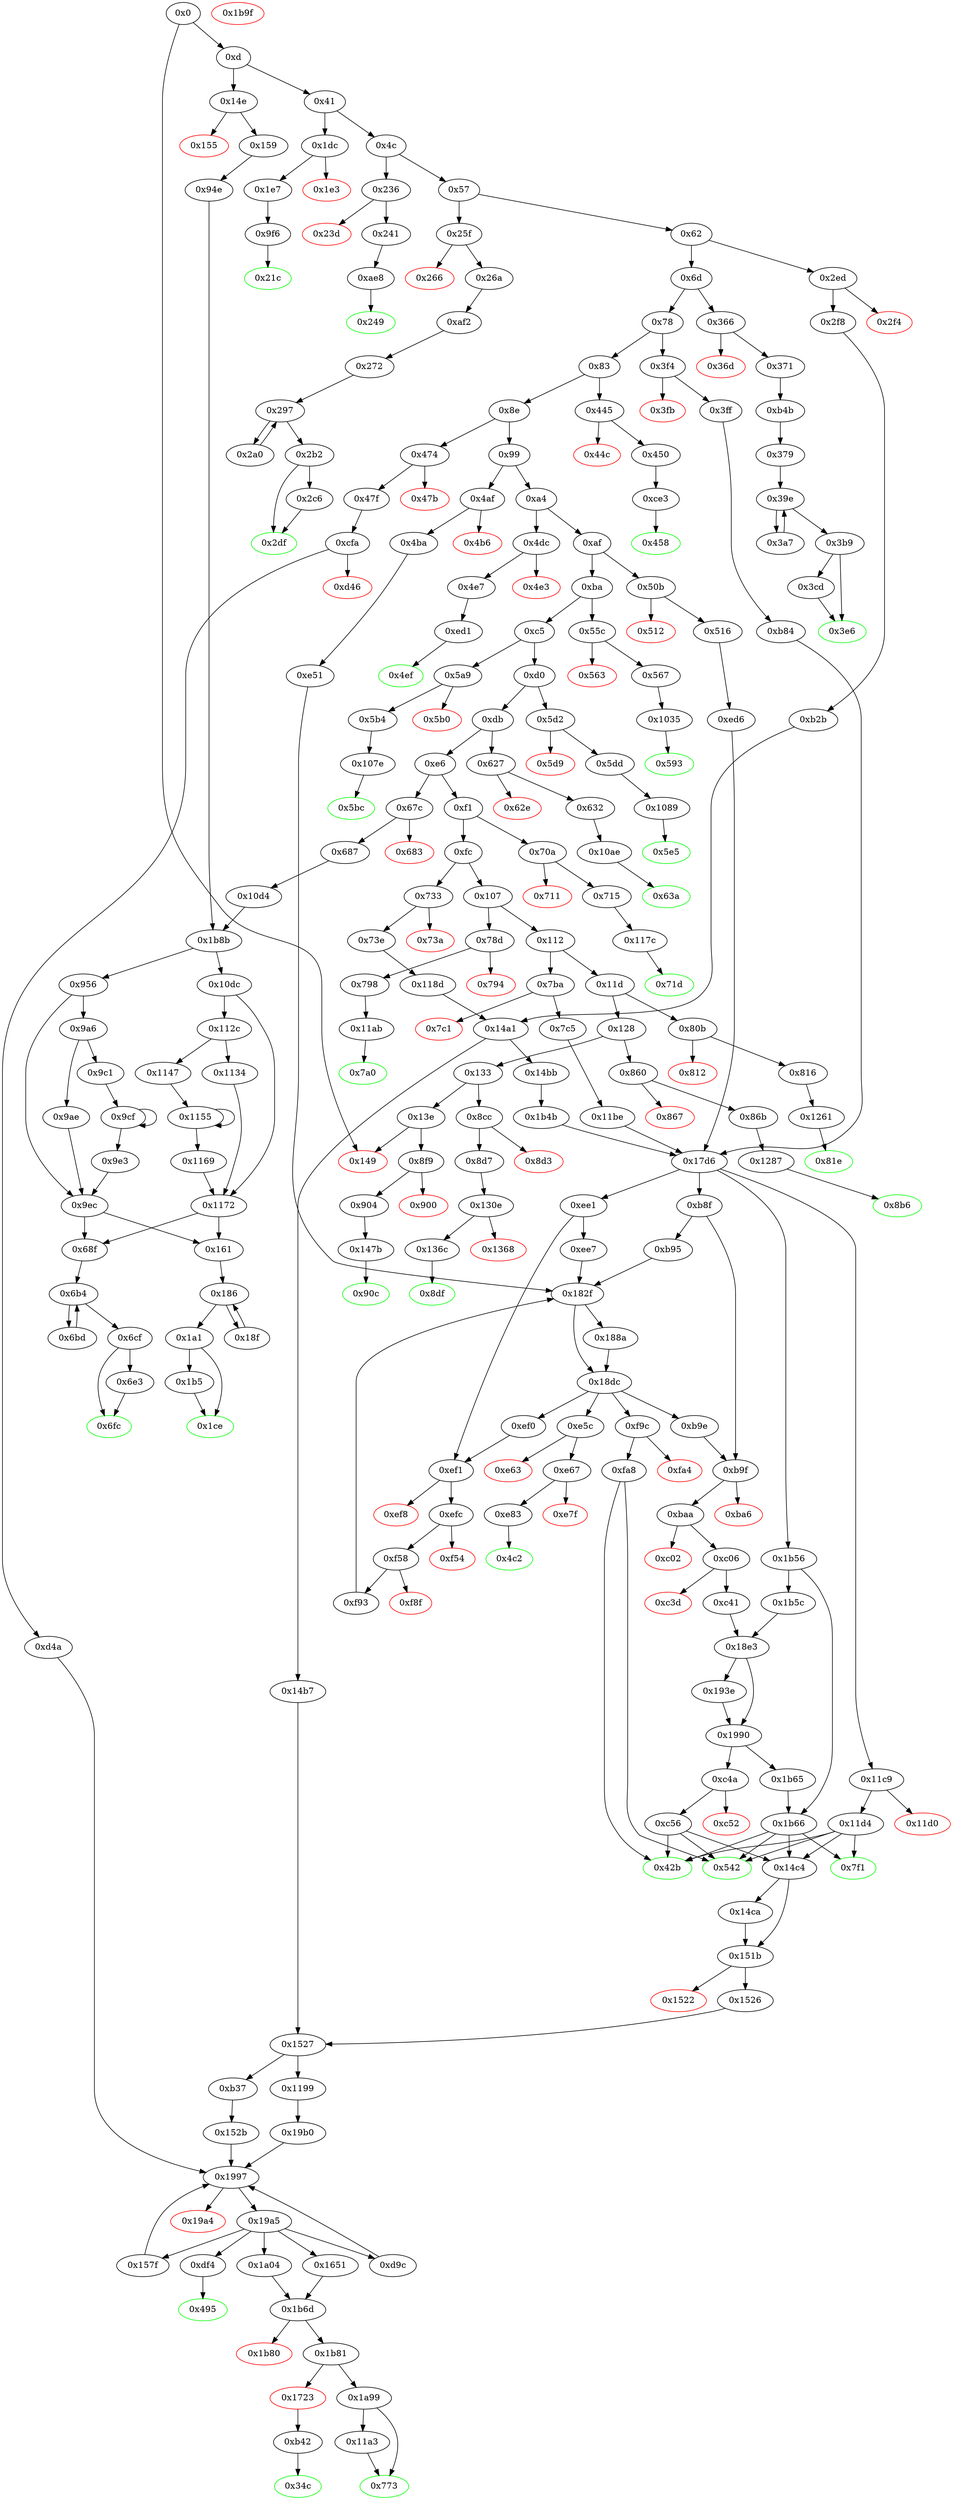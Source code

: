 digraph "" {
"0xfa8" [fillcolor=white, id="0xfa8", style=filled, tooltip="Block 0xfa8\n[0xfa8:0x1034]\n---\nPredecessors: [0xf9c]\nSuccessors: [0x42b, 0x542]\n---\n0xfa8 JUMPDEST\n0xfa9 DUP2\n0xfaa PUSH1 0x8\n0xfac PUSH1 0x0\n0xfae PUSH2 0x100\n0xfb1 EXP\n0xfb2 DUP2\n0xfb3 SLOAD\n0xfb4 DUP2\n0xfb5 PUSH20 0xffffffffffffffffffffffffffffffffffffffff\n0xfca MUL\n0xfcb NOT\n0xfcc AND\n0xfcd SWAP1\n0xfce DUP4\n0xfcf PUSH20 0xffffffffffffffffffffffffffffffffffffffff\n0xfe4 AND\n0xfe5 MUL\n0xfe6 OR\n0xfe7 SWAP1\n0xfe8 SSTORE\n0xfe9 POP\n0xfea DUP2\n0xfeb PUSH20 0xffffffffffffffffffffffffffffffffffffffff\n0x1000 AND\n0x1001 PUSH32 0xac46a4511b8366ae3b7cf3cf342e31556274975598dcae03c866f8f0f55d51c4\n0x1022 PUSH1 0x40\n0x1024 MLOAD\n0x1025 PUSH1 0x40\n0x1027 MLOAD\n0x1028 DUP1\n0x1029 SWAP2\n0x102a SUB\n0x102b SWAP1\n0x102c LOG2\n0x102d PUSH1 0x1\n0x102f SWAP1\n0x1030 POP\n0x1031 SWAP2\n0x1032 SWAP1\n0x1033 POP\n0x1034 JUMP\n---\n0xfa8: JUMPDEST \n0xfaa: V1053 = 0x8\n0xfac: V1054 = 0x0\n0xfae: V1055 = 0x100\n0xfb1: V1056 = EXP 0x100 0x0\n0xfb3: V1057 = S[0x8]\n0xfb5: V1058 = 0xffffffffffffffffffffffffffffffffffffffff\n0xfca: V1059 = MUL 0xffffffffffffffffffffffffffffffffffffffff 0x1\n0xfcb: V1060 = NOT 0xffffffffffffffffffffffffffffffffffffffff\n0xfcc: V1061 = AND 0xffffffffffffffffffffffff0000000000000000000000000000000000000000 V1057\n0xfcf: V1062 = 0xffffffffffffffffffffffffffffffffffffffff\n0xfe4: V1063 = AND 0xffffffffffffffffffffffffffffffffffffffff S1\n0xfe5: V1064 = MUL V1063 0x1\n0xfe6: V1065 = OR V1064 V1061\n0xfe8: S[0x8] = V1065\n0xfeb: V1066 = 0xffffffffffffffffffffffffffffffffffffffff\n0x1000: V1067 = AND 0xffffffffffffffffffffffffffffffffffffffff S1\n0x1001: V1068 = 0xac46a4511b8366ae3b7cf3cf342e31556274975598dcae03c866f8f0f55d51c4\n0x1022: V1069 = 0x40\n0x1024: V1070 = M[0x40]\n0x1025: V1071 = 0x40\n0x1027: V1072 = M[0x40]\n0x102a: V1073 = SUB V1070 V1072\n0x102c: LOG V1072 V1073 0xac46a4511b8366ae3b7cf3cf342e31556274975598dcae03c866f8f0f55d51c4 V1067\n0x102d: V1074 = 0x1\n0x1034: JUMP S2\n---\nEntry stack: [V11, S2, S1, S0]\nStack pops: 3\nStack additions: [0x1]\nExit stack: [V11, 0x1]\n\nDef sites:\nV11: {0xd.0x35}\nS2: {0xd.0x35, 0x3ff.0x400, 0x516.0x517}\nS1: {0x4ba.0x4bb, 0x3ff.0x41d, 0x516.0x534}\nS0: {0xe51.0xe52, 0xb84.0xb85, 0xed6.0xed7}\n"];
"0x4dc" [fillcolor=white, id="0x4dc", style=filled, tooltip="Block 0x4dc\n[0x4dc:0x4e2]\n---\nPredecessors: [0xa4]\nSuccessors: [0x4e3, 0x4e7]\n---\n0x4dc JUMPDEST\n0x4dd CALLVALUE\n0x4de ISZERO\n0x4df PUSH2 0x4e7\n0x4e2 JUMPI\n---\n0x4dc: JUMPDEST \n0x4dd: V377 = CALLVALUE\n0x4de: V378 = ISZERO V377\n0x4df: V379 = 0x4e7\n0x4e2: JUMPI 0x4e7 V378\n---\nEntry stack: [V11]\nStack pops: 0\nStack additions: []\nExit stack: [V11]\n\nDef sites:\nV11: {0xd.0x35}\n"];
"0xc41" [fillcolor=white, id="0xc41", style=filled, tooltip="Block 0xc41\n[0xc41:0xc49]\n---\nPredecessors: [0xc06]\nSuccessors: [0x18e3]\n---\n0xc41 JUMPDEST\n0xc42 PUSH2 0xc4a\n0xc45 DUP3\n0xc46 PUSH2 0x18e3\n0xc49 JUMP\n---\n0xc41: JUMPDEST \n0xc42: V854 = 0xc4a\n0xc46: V855 = 0x18e3\n0xc49: JUMP 0x18e3\n---\nEntry stack: [V11, S10, S9, S8, S7, 0x0, {0xb37, 0x1199}, S4, S3, S2, S1, S0]\nStack pops: 2\nStack additions: [S1, S0, 0xc4a, S1]\nExit stack: [V11, S10, S9, S8, S7, 0x0, {0xb37, 0x1199}, S4, S3, S2, S1, S0, 0xc4a, S1]\n\nDef sites:\nV11: {0xd.0x35}\nS10: {0x2f8.0x2f9, 0xd.0x35}\nS9: {0x2f8.0x316, 0x73e.0x73f}\nS8: {0x2f8.0x335, 0x73e.0x75c}\nS7: {0x2f8.0x33e, 0x73e.0x765}\n0x0: {0xb2b.0xb2c, 0x118d.0x118e}\n{0xb37, 0x1199}: {0xb2b.0xb2e, 0x118d.0x1190}\nS4: {0xb2b.0xb31, 0x118d.0x1193}\nS3: {0x2f8.0x335, 0xd.0x35, 0x73e.0x75c}\nS2: {0x14bb.0x14bc, 0xd.0x35, 0x7c5.0x7c6, 0x3ff.0x400, 0x516.0x517}\nS1: {0xb2b.0xb31, 0x4ba.0x4bb, 0x118d.0x1193, 0x3ff.0x41d, 0x7c5.0x7e3, 0x516.0x534}\nS0: {0xe51.0xe52, 0x1b4b.0x1b4c, 0xed6.0xed7, 0xb84.0xb85, 0x11be.0x11bf}\n"];
"0x4e3" [color=red, fillcolor=white, id="0x4e3", style=filled, tooltip="Block 0x4e3\n[0x4e3:0x4e6]\n---\nPredecessors: [0x4dc]\nSuccessors: []\n---\n0x4e3 PUSH1 0x0\n0x4e5 DUP1\n0x4e6 REVERT\n---\n0x4e3: V380 = 0x0\n0x4e6: REVERT 0x0 0x0\n---\nEntry stack: [V11]\nStack pops: 0\nStack additions: []\nExit stack: [V11]\n\nDef sites:\nV11: {0xd.0x35}\n"];
"0x50b" [fillcolor=white, id="0x50b", style=filled, tooltip="Block 0x50b\n[0x50b:0x511]\n---\nPredecessors: [0xaf]\nSuccessors: [0x512, 0x516]\n---\n0x50b JUMPDEST\n0x50c CALLVALUE\n0x50d ISZERO\n0x50e PUSH2 0x516\n0x511 JUMPI\n---\n0x50b: JUMPDEST \n0x50c: V394 = CALLVALUE\n0x50d: V395 = ISZERO V394\n0x50e: V396 = 0x516\n0x511: JUMPI 0x516 V395\n---\nEntry stack: [V11]\nStack pops: 0\nStack additions: []\nExit stack: [V11]\n\nDef sites:\nV11: {0xd.0x35}\n"];
"0x112c" [fillcolor=white, id="0x112c", style=filled, tooltip="Block 0x112c\n[0x112c:0x1133]\n---\nPredecessors: [0x10dc]\nSuccessors: [0x1134, 0x1147]\n---\n0x112c DUP1\n0x112d PUSH1 0x1f\n0x112f LT\n0x1130 PUSH2 0x1147\n0x1133 JUMPI\n---\n0x112d: V1149 = 0x1f\n0x112f: V1150 = LT 0x1f V1146\n0x1130: V1151 = 0x1147\n0x1133: JUMPI 0x1147 V1150\n---\nEntry stack: [V11, {0x161, 0x68f}, V1661, V1131, 0x3, V1122, V1135, 0x3, V1146]\nStack pops: 1\nStack additions: [S0]\nExit stack: [V11, {0x161, 0x68f}, V1661, V1131, 0x3, V1122, V1135, 0x3, V1146]\n\nDef sites:\nV11: {0xd.0x35}\n{0x161, 0x68f}: {0x159.0x15a, 0x687.0x688}\nV1661: {0x1b8b.0x1b90}\nV1131: {0x10dc.0x1101}\n0x3: {0x10dc.0x10dd}\nV1122: {0x10dc.0x10f1}\nV1135: {0x10dc.0x1111}\n0x3: {0x10dc.0x10dd}\nV1146: {0x10dc.0x1125}\n"];
"0x128" [fillcolor=white, id="0x128", style=filled, tooltip="Block 0x128\n[0x128:0x132]\n---\nPredecessors: [0x11d]\nSuccessors: [0x133, 0x860]\n---\n0x128 DUP1\n0x129 PUSH4 0xdd62ed3e\n0x12e EQ\n0x12f PUSH2 0x860\n0x132 JUMPI\n---\n0x129: V78 = 0xdd62ed3e\n0x12e: V79 = EQ 0xdd62ed3e V11\n0x12f: V80 = 0x860\n0x132: JUMPI 0x860 V79\n---\nEntry stack: [V11]\nStack pops: 1\nStack additions: [S0]\nExit stack: [V11]\n\nDef sites:\nV11: {0xd.0x35}\n"];
"0x70a" [fillcolor=white, id="0x70a", style=filled, tooltip="Block 0x70a\n[0x70a:0x710]\n---\nPredecessors: [0xf1]\nSuccessors: [0x711, 0x715]\n---\n0x70a JUMPDEST\n0x70b CALLVALUE\n0x70c ISZERO\n0x70d PUSH2 0x715\n0x710 JUMPI\n---\n0x70a: JUMPDEST \n0x70b: V530 = CALLVALUE\n0x70c: V531 = ISZERO V530\n0x70d: V532 = 0x715\n0x710: JUMPI 0x715 V531\n---\nEntry stack: [V11]\nStack pops: 0\nStack additions: []\nExit stack: [V11]\n\nDef sites:\nV11: {0xd.0x35}\n"];
"0x3fb" [color=red, fillcolor=white, id="0x3fb", style=filled, tooltip="Block 0x3fb\n[0x3fb:0x3fe]\n---\nPredecessors: [0x3f4]\nSuccessors: []\n---\n0x3fb PUSH1 0x0\n0x3fd DUP1\n0x3fe REVERT\n---\n0x3fb: V302 = 0x0\n0x3fe: REVERT 0x0 0x0\n---\nEntry stack: [V11]\nStack pops: 0\nStack additions: []\nExit stack: [V11]\n\nDef sites:\nV11: {0xd.0x35}\n"];
"0x11c9" [fillcolor=white, id="0x11c9", style=filled, tooltip="Block 0x11c9\n[0x11c9:0x11cf]\n---\nPredecessors: [0x17d6]\nSuccessors: [0x11d0, 0x11d4]\n---\n0x11c9 JUMPDEST\n0x11ca ISZERO\n0x11cb ISZERO\n0x11cc PUSH2 0x11d4\n0x11cf JUMPI\n---\n0x11c9: JUMPDEST \n0x11ca: V1200 = ISZERO V1503\n0x11cb: V1201 = ISZERO V1200\n0x11cc: V1202 = 0x11d4\n0x11cf: JUMPI 0x11d4 V1201\n---\nEntry stack: [V11, S11, S10, S9, S8, 0x0, {0xb37, 0x1199}, S5, S4, {0x42b, 0x542, 0x7f1, 0x14c4}, S2, 0x0, V1503]\nStack pops: 1\nStack additions: []\nExit stack: [V11, S11, S10, S9, S8, 0x0, {0xb37, 0x1199}, S5, S4, {0x42b, 0x542, 0x7f1, 0x14c4}, S2, 0x0]\n\nDef sites:\nV11: {0xd.0x35}\nS11: {0x2f8.0x2f9, 0xd.0x35}\nS10: {0x2f8.0x316, 0x73e.0x73f}\nS9: {0x2f8.0x335, 0x73e.0x75c}\nS8: {0x2f8.0x33e, 0x73e.0x765}\n0x0: {0xb2b.0xb2c, 0x118d.0x118e}\n{0xb37, 0x1199}: {0xb2b.0xb2e, 0x118d.0x1190}\nS5: {0xb2b.0xb31, 0x118d.0x1193}\nS4: {0x2f8.0x335, 0xd.0x35, 0x73e.0x75c}\n{0x42b, 0x542, 0x7f1, 0x14c4}: {0x14bb.0x14bc, 0x7c5.0x7c6, 0x3ff.0x400, 0x516.0x517}\nS2: {0x118d.0x1193, 0xb2b.0xb31, 0x7c5.0x7e3, 0x3ff.0x41d, 0x516.0x534}\n0x0: {0x11be.0x11bf, 0x1b4b.0x1b4c, 0xb84.0xb85, 0xed6.0xed7}\nV1503: {0x17d6.0x1828}\n"];
"0x4c" [fillcolor=white, id="0x4c", style=filled, tooltip="Block 0x4c\n[0x4c:0x56]\n---\nPredecessors: [0x41]\nSuccessors: [0x57, 0x236]\n---\n0x4c DUP1\n0x4d PUSH4 0x18160ddd\n0x52 EQ\n0x53 PUSH2 0x236\n0x56 JUMPI\n---\n0x4d: V18 = 0x18160ddd\n0x52: V19 = EQ 0x18160ddd V11\n0x53: V20 = 0x236\n0x56: JUMPI 0x236 V19\n---\nEntry stack: [V11]\nStack pops: 1\nStack additions: [S0]\nExit stack: [V11]\n\nDef sites:\nV11: {0xd.0x35}\n"];
"0xe5c" [fillcolor=white, id="0xe5c", style=filled, tooltip="Block 0xe5c\n[0xe5c:0xe62]\n---\nPredecessors: [0x18dc]\nSuccessors: [0xe63, 0xe67]\n---\n0xe5c JUMPDEST\n0xe5d ISZERO\n0xe5e ISZERO\n0xe5f PUSH2 0xe67\n0xe62 JUMPI\n---\n0xe5c: JUMPDEST \n0xe5d: V967 = ISZERO S0\n0xe5e: V968 = ISZERO V967\n0xe5f: V969 = 0xe67\n0xe62: JUMPI 0xe67 V968\n---\nEntry stack: [V11, S3, S2, S1, S0]\nStack pops: 1\nStack additions: []\nExit stack: [V11, S3, S2, S1]\n\nDef sites:\nV11: {0xd.0x35}\nS3: {0xd.0x35, 0x3ff.0x400, 0x516.0x517}\nS2: {0x4ba.0x4bb, 0x3ff.0x41d, 0x516.0x534}\nS1: {0xe51.0xe52, 0xb84.0xb85, 0xed6.0xed7}\nS0: {0x182f_0xb95.0x1883, 0x188a.0x18db, 0x182f_0xe51.0x1883, 0x182f_0xee7.0x1883, 0x182f_0xf93.0x1883}\n"];
"0x10d4" [fillcolor=white, id="0x10d4", style=filled, tooltip="Block 0x10d4\n[0x10d4:0x10db]\n---\nPredecessors: [0x687]\nSuccessors: [0x1b8b]\n---\n0x10d4 JUMPDEST\n0x10d5 PUSH2 0x10dc\n0x10d8 PUSH2 0x1b8b\n0x10db JUMP\n---\n0x10d4: JUMPDEST \n0x10d5: V1109 = 0x10dc\n0x10d8: V1110 = 0x1b8b\n0x10db: JUMP 0x1b8b\n---\nEntry stack: [V11, 0x68f]\nStack pops: 0\nStack additions: [0x10dc]\nExit stack: [V11, 0x68f, 0x10dc]\n\nDef sites:\nV11: {0xd.0x35}\n0x68f: {0x687.0x688}\n"];
"0x794" [color=red, fillcolor=white, id="0x794", style=filled, tooltip="Block 0x794\n[0x794:0x797]\n---\nPredecessors: [0x78d]\nSuccessors: []\n---\n0x794 PUSH1 0x0\n0x796 DUP1\n0x797 REVERT\n---\n0x794: V572 = 0x0\n0x797: REVERT 0x0 0x0\n---\nEntry stack: [V11]\nStack pops: 0\nStack additions: []\nExit stack: [V11]\n\nDef sites:\nV11: {0xd.0x35}\n"];
"0x236" [fillcolor=white, id="0x236", style=filled, tooltip="Block 0x236\n[0x236:0x23c]\n---\nPredecessors: [0x4c]\nSuccessors: [0x23d, 0x241]\n---\n0x236 JUMPDEST\n0x237 CALLVALUE\n0x238 ISZERO\n0x239 PUSH2 0x241\n0x23c JUMPI\n---\n0x236: JUMPDEST \n0x237: V161 = CALLVALUE\n0x238: V162 = ISZERO V161\n0x239: V163 = 0x241\n0x23c: JUMPI 0x241 V162\n---\nEntry stack: [V11]\nStack pops: 0\nStack additions: []\nExit stack: [V11]\n\nDef sites:\nV11: {0xd.0x35}\n"];
"0x1199" [fillcolor=white, id="0x1199", style=filled, tooltip="Block 0x1199\n[0x1199:0x11a2]\n---\nPredecessors: [0x1527]\nSuccessors: [0x19b0]\n---\n0x1199 JUMPDEST\n0x119a PUSH2 0x11a3\n0x119d DUP4\n0x119e DUP4\n0x119f PUSH2 0x19b0\n0x11a2 JUMP\n---\n0x1199: JUMPDEST \n0x119a: V1186 = 0x11a3\n0x119f: V1187 = 0x19b0\n0x11a2: JUMP 0x19b0\n---\nEntry stack: [V11, S4, S3, S2, S1, 0x0]\nStack pops: 3\nStack additions: [S2, S1, S0, 0x11a3, S2, S1]\nExit stack: [V11, S4, S3, S2, S1, 0x0, 0x11a3, S2, S1]\n\nDef sites:\nV11: {0xd.0x35}\nS4: {0x2f8.0x2f9, 0xd.0x35}\nS3: {0x2f8.0x316, 0x73e.0x73f}\nS2: {0x2f8.0x335, 0x73e.0x75c}\nS1: {0x2f8.0x33e, 0x73e.0x765}\n0x0: {0xb2b.0xb2c, 0x118d.0x118e}\n"];
"0x2f8" [fillcolor=white, id="0x2f8", style=filled, tooltip="Block 0x2f8\n[0x2f8:0x34b]\n---\nPredecessors: [0x2ed]\nSuccessors: [0xb2b]\n---\n0x2f8 JUMPDEST\n0x2f9 PUSH2 0x34c\n0x2fc PUSH1 0x4\n0x2fe DUP1\n0x2ff DUP1\n0x300 CALLDATALOAD\n0x301 PUSH20 0xffffffffffffffffffffffffffffffffffffffff\n0x316 AND\n0x317 SWAP1\n0x318 PUSH1 0x20\n0x31a ADD\n0x31b SWAP1\n0x31c SWAP2\n0x31d SWAP1\n0x31e DUP1\n0x31f CALLDATALOAD\n0x320 PUSH20 0xffffffffffffffffffffffffffffffffffffffff\n0x335 AND\n0x336 SWAP1\n0x337 PUSH1 0x20\n0x339 ADD\n0x33a SWAP1\n0x33b SWAP2\n0x33c SWAP1\n0x33d DUP1\n0x33e CALLDATALOAD\n0x33f SWAP1\n0x340 PUSH1 0x20\n0x342 ADD\n0x343 SWAP1\n0x344 SWAP2\n0x345 SWAP1\n0x346 POP\n0x347 POP\n0x348 PUSH2 0xb2b\n0x34b JUMP\n---\n0x2f8: JUMPDEST \n0x2f9: V225 = 0x34c\n0x2fc: V226 = 0x4\n0x300: V227 = CALLDATALOAD 0x4\n0x301: V228 = 0xffffffffffffffffffffffffffffffffffffffff\n0x316: V229 = AND 0xffffffffffffffffffffffffffffffffffffffff V227\n0x318: V230 = 0x20\n0x31a: V231 = ADD 0x20 0x4\n0x31f: V232 = CALLDATALOAD 0x24\n0x320: V233 = 0xffffffffffffffffffffffffffffffffffffffff\n0x335: V234 = AND 0xffffffffffffffffffffffffffffffffffffffff V232\n0x337: V235 = 0x20\n0x339: V236 = ADD 0x20 0x24\n0x33e: V237 = CALLDATALOAD 0x44\n0x340: V238 = 0x20\n0x342: V239 = ADD 0x20 0x44\n0x348: V240 = 0xb2b\n0x34b: JUMP 0xb2b\n---\nEntry stack: [V11]\nStack pops: 0\nStack additions: [0x34c, V229, V234, V237]\nExit stack: [V11, 0x34c, V229, V234, V237]\n\nDef sites:\nV11: {0xd.0x35}\n"];
"0x241" [fillcolor=white, id="0x241", style=filled, tooltip="Block 0x241\n[0x241:0x248]\n---\nPredecessors: [0x236]\nSuccessors: [0xae8]\n---\n0x241 JUMPDEST\n0x242 PUSH2 0x249\n0x245 PUSH2 0xae8\n0x248 JUMP\n---\n0x241: JUMPDEST \n0x242: V165 = 0x249\n0x245: V166 = 0xae8\n0x248: JUMP 0xae8\n---\nEntry stack: [V11]\nStack pops: 0\nStack additions: [0x249]\nExit stack: [V11, 0x249]\n\nDef sites:\nV11: {0xd.0x35}\n"];
"0x1089" [fillcolor=white, id="0x1089", style=filled, tooltip="Block 0x1089\n[0x1089:0x10ad]\n---\nPredecessors: [0x5dd]\nSuccessors: [0x5e5]\n---\n0x1089 JUMPDEST\n0x108a PUSH1 0x0\n0x108c DUP1\n0x108d SWAP1\n0x108e SLOAD\n0x108f SWAP1\n0x1090 PUSH2 0x100\n0x1093 EXP\n0x1094 SWAP1\n0x1095 DIV\n0x1096 PUSH20 0xffffffffffffffffffffffffffffffffffffffff\n0x10ab AND\n0x10ac DUP2\n0x10ad JUMP\n---\n0x1089: JUMPDEST \n0x108a: V1094 = 0x0\n0x108e: V1095 = S[0x0]\n0x1090: V1096 = 0x100\n0x1093: V1097 = EXP 0x100 0x0\n0x1095: V1098 = DIV V1095 0x1\n0x1096: V1099 = 0xffffffffffffffffffffffffffffffffffffffff\n0x10ab: V1100 = AND 0xffffffffffffffffffffffffffffffffffffffff V1098\n0x10ad: JUMP 0x5e5\n---\nEntry stack: [V11, 0x5e5]\nStack pops: 1\nStack additions: [S0, V1100]\nExit stack: [V11, 0x5e5, V1100]\n\nDef sites:\nV11: {0xd.0x35}\n0x5e5: {0x5dd.0x5de}\n"];
"0x5d9" [color=red, fillcolor=white, id="0x5d9", style=filled, tooltip="Block 0x5d9\n[0x5d9:0x5dc]\n---\nPredecessors: [0x5d2]\nSuccessors: []\n---\n0x5d9 PUSH1 0x0\n0x5db DUP1\n0x5dc REVERT\n---\n0x5d9: V452 = 0x0\n0x5dc: REVERT 0x0 0x0\n---\nEntry stack: [V11]\nStack pops: 0\nStack additions: []\nExit stack: [V11]\n\nDef sites:\nV11: {0xd.0x35}\n"];
"0xae8" [fillcolor=white, id="0xae8", style=filled, tooltip="Block 0xae8\n[0xae8:0xaf1]\n---\nPredecessors: [0x241]\nSuccessors: [0x249]\n---\n0xae8 JUMPDEST\n0xae9 PUSH1 0x0\n0xaeb PUSH1 0x5\n0xaed SLOAD\n0xaee SWAP1\n0xaef POP\n0xaf0 SWAP1\n0xaf1 JUMP\n---\n0xae8: JUMPDEST \n0xae9: V789 = 0x0\n0xaeb: V790 = 0x5\n0xaed: V791 = S[0x5]\n0xaf1: JUMP 0x249\n---\nEntry stack: [V11, 0x249]\nStack pops: 1\nStack additions: [V791]\nExit stack: [V11, V791]\n\nDef sites:\nV11: {0xd.0x35}\n0x249: {0x241.0x242}\n"];
"0xf93" [fillcolor=white, id="0xf93", style=filled, tooltip="Block 0xf93\n[0xf93:0xf9b]\n---\nPredecessors: [0xf58]\nSuccessors: [0x182f]\n---\n0xf93 JUMPDEST\n0xf94 PUSH2 0xf9c\n0xf97 DUP3\n0xf98 PUSH2 0x182f\n0xf9b JUMP\n---\n0xf93: JUMPDEST \n0xf94: V1046 = 0xf9c\n0xf98: V1047 = 0x182f\n0xf9b: JUMP 0x182f\n---\nEntry stack: [V11, S10, S9, S8, S7, 0x0, {0xb37, 0x1199}, S4, S3, S2, S1, S0]\nStack pops: 2\nStack additions: [S1, S0, 0xf9c, S1]\nExit stack: [V11, S10, S9, S8, S7, 0x0, {0xb37, 0x1199}, S4, S3, S2, S1, S0, 0xf9c, S1]\n\nDef sites:\nV11: {0xd.0x35}\nS10: {0x2f8.0x2f9, 0xd.0x35}\nS9: {0x2f8.0x316, 0x73e.0x73f}\nS8: {0x2f8.0x335, 0x73e.0x75c}\nS7: {0x2f8.0x33e, 0x73e.0x765}\n0x0: {0xb2b.0xb2c, 0x118d.0x118e}\n{0xb37, 0x1199}: {0xb2b.0xb2e, 0x118d.0x1190}\nS4: {0xb2b.0xb31, 0x118d.0x1193}\nS3: {0x2f8.0x335, 0xd.0x35, 0x73e.0x75c}\nS2: {0x14bb.0x14bc, 0xd.0x35, 0x7c5.0x7c6, 0x3ff.0x400, 0x516.0x517}\nS1: {0xb2b.0xb31, 0x4ba.0x4bb, 0x118d.0x1193, 0x3ff.0x41d, 0x7c5.0x7e3, 0x516.0x534}\nS0: {0xe51.0xe52, 0x1b4b.0x1b4c, 0xed6.0xed7, 0xb84.0xb85, 0x11be.0x11bf}\n"];
"0xc5" [fillcolor=white, id="0xc5", style=filled, tooltip="Block 0xc5\n[0xc5:0xcf]\n---\nPredecessors: [0xba]\nSuccessors: [0xd0, 0x5a9]\n---\n0xc5 DUP1\n0xc6 PUSH4 0x8bc04eb7\n0xcb EQ\n0xcc PUSH2 0x5a9\n0xcf JUMPI\n---\n0xc6: V51 = 0x8bc04eb7\n0xcb: V52 = EQ 0x8bc04eb7 V11\n0xcc: V53 = 0x5a9\n0xcf: JUMPI 0x5a9 V52\n---\nEntry stack: [V11]\nStack pops: 1\nStack additions: [S0]\nExit stack: [V11]\n\nDef sites:\nV11: {0xd.0x35}\n"];
"0x3a7" [fillcolor=white, id="0x3a7", style=filled, tooltip="Block 0x3a7\n[0x3a7:0x3b8]\n---\nPredecessors: [0x39e]\nSuccessors: [0x39e]\n---\n0x3a7 DUP1\n0x3a8 DUP3\n0x3a9 ADD\n0x3aa MLOAD\n0x3ab DUP2\n0x3ac DUP5\n0x3ad ADD\n0x3ae MSTORE\n0x3af PUSH1 0x20\n0x3b1 DUP2\n0x3b2 ADD\n0x3b3 SWAP1\n0x3b4 POP\n0x3b5 PUSH2 0x39e\n0x3b8 JUMP\n---\n0x3a9: V273 = ADD V268 S0\n0x3aa: V274 = M[V273]\n0x3ad: V275 = ADD V265 S0\n0x3ae: M[V275] = V274\n0x3af: V276 = 0x20\n0x3b2: V277 = ADD S0 0x20\n0x3b5: V278 = 0x39e\n0x3b8: JUMP 0x39e\n---\nEntry stack: [V11, 0x379, V807, V259, V259, V265, V268, V266, V266, V265, V268, S0]\nStack pops: 3\nStack additions: [S2, S1, V277]\nExit stack: [V11, 0x379, V807, V259, V259, V265, V268, V266, V266, V265, V268, V277]\n\nDef sites:\nV11: {0xd.0x35}\n0x379: {0x371.0x372}\nV807: {0xb4b.0xb4f}\nV259: {0x379.0x37c}\nV259: {0x379.0x37c}\nV265: {0x379.0x38f}\nV268: {0x379.0x397}\nV266: {0x379.0x393}\nV266: {0x379.0x393}\nV265: {0x379.0x38f}\nV268: {0x379.0x397}\nS0: {0x379.0x39c, 0x3a7.0x3b2}\n"];
"0xb42" [fillcolor=white, id="0xb42", style=filled, tooltip="Block 0xb42\n[0xb42:0xb4a]\n---\nPredecessors: [0x1723]\nSuccessors: [0x34c]\n---\n0xb42 JUMPDEST\n0xb43 SWAP1\n0xb44 POP\n0xb45 SWAP4\n0xb46 SWAP3\n0xb47 POP\n0xb48 POP\n0xb49 POP\n0xb4a JUMP\n---\n0xb42: JUMPDEST \n0xb4a: JUMP S5\n---\nEntry stack: [V11, S5, S4, S3, S2, S1, 0x1]\nStack pops: 6\nStack additions: [S0]\nExit stack: [V11, 0x1]\n\nDef sites:\nV11: {0xd.0x35}\nS5: {0x2f8.0x2f9, 0xd.0x35}\nS4: {0x2f8.0x2f9, 0x73e.0x73f, 0xd.0x35, 0x2f8.0x316}\nS3: {0x2f8.0x316, 0x73e.0x73f, 0x73e.0x75c, 0x2f8.0x335}\nS2: {0x2f8.0x335, 0x73e.0x75c, 0x73e.0x765, 0x2f8.0x33e}\nS1: {0x2f8.0x33e, 0xb2b.0xb2c, 0x118d.0x118e, 0x73e.0x765}\n0x1: {0x1723.0x17cc}\n"];
"0x133" [fillcolor=white, id="0x133", style=filled, tooltip="Block 0x133\n[0x133:0x13d]\n---\nPredecessors: [0x128]\nSuccessors: [0x13e, 0x8cc]\n---\n0x133 DUP1\n0x134 PUSH4 0xe71a7811\n0x139 EQ\n0x13a PUSH2 0x8cc\n0x13d JUMPI\n---\n0x134: V81 = 0xe71a7811\n0x139: V82 = EQ 0xe71a7811 V11\n0x13a: V83 = 0x8cc\n0x13d: JUMPI 0x8cc V82\n---\nEntry stack: [V11]\nStack pops: 1\nStack additions: [S0]\nExit stack: [V11]\n\nDef sites:\nV11: {0xd.0x35}\n"];
"0x1e7" [fillcolor=white, id="0x1e7", style=filled, tooltip="Block 0x1e7\n[0x1e7:0x21b]\n---\nPredecessors: [0x1dc]\nSuccessors: [0x9f6]\n---\n0x1e7 JUMPDEST\n0x1e8 PUSH2 0x21c\n0x1eb PUSH1 0x4\n0x1ed DUP1\n0x1ee DUP1\n0x1ef CALLDATALOAD\n0x1f0 PUSH20 0xffffffffffffffffffffffffffffffffffffffff\n0x205 AND\n0x206 SWAP1\n0x207 PUSH1 0x20\n0x209 ADD\n0x20a SWAP1\n0x20b SWAP2\n0x20c SWAP1\n0x20d DUP1\n0x20e CALLDATALOAD\n0x20f SWAP1\n0x210 PUSH1 0x20\n0x212 ADD\n0x213 SWAP1\n0x214 SWAP2\n0x215 SWAP1\n0x216 POP\n0x217 POP\n0x218 PUSH2 0x9f6\n0x21b JUMP\n---\n0x1e7: JUMPDEST \n0x1e8: V139 = 0x21c\n0x1eb: V140 = 0x4\n0x1ef: V141 = CALLDATALOAD 0x4\n0x1f0: V142 = 0xffffffffffffffffffffffffffffffffffffffff\n0x205: V143 = AND 0xffffffffffffffffffffffffffffffffffffffff V141\n0x207: V144 = 0x20\n0x209: V145 = ADD 0x20 0x4\n0x20e: V146 = CALLDATALOAD 0x24\n0x210: V147 = 0x20\n0x212: V148 = ADD 0x20 0x24\n0x218: V149 = 0x9f6\n0x21b: JUMP 0x9f6\n---\nEntry stack: [V11]\nStack pops: 0\nStack additions: [0x21c, V143, V146]\nExit stack: [V11, 0x21c, V143, V146]\n\nDef sites:\nV11: {0xd.0x35}\n"];
"0xba" [fillcolor=white, id="0xba", style=filled, tooltip="Block 0xba\n[0xba:0xc4]\n---\nPredecessors: [0xaf]\nSuccessors: [0xc5, 0x55c]\n---\n0xba DUP1\n0xbb PUSH4 0x70a08231\n0xc0 EQ\n0xc1 PUSH2 0x55c\n0xc4 JUMPI\n---\n0xbb: V48 = 0x70a08231\n0xc0: V49 = EQ 0x70a08231 V11\n0xc1: V50 = 0x55c\n0xc4: JUMPI 0x55c V49\n---\nEntry stack: [V11]\nStack pops: 1\nStack additions: [S0]\nExit stack: [V11]\n\nDef sites:\nV11: {0xd.0x35}\n"];
"0x73a" [color=red, fillcolor=white, id="0x73a", style=filled, tooltip="Block 0x73a\n[0x73a:0x73d]\n---\nPredecessors: [0x733]\nSuccessors: []\n---\n0x73a PUSH1 0x0\n0x73c DUP1\n0x73d REVERT\n---\n0x73a: V546 = 0x0\n0x73d: REVERT 0x0 0x0\n---\nEntry stack: [V11]\nStack pops: 0\nStack additions: []\nExit stack: [V11]\n\nDef sites:\nV11: {0xd.0x35}\n"];
"0xf8f" [color=red, fillcolor=white, id="0xf8f", style=filled, tooltip="Block 0xf8f\n[0xf8f:0xf92]\n---\nPredecessors: [0xf58]\nSuccessors: []\n---\n0xf8f PUSH1 0x0\n0xf91 DUP1\n0xf92 REVERT\n---\n0xf8f: V1045 = 0x0\n0xf92: REVERT 0x0 0x0\n---\nEntry stack: [V11, S10, S9, S8, S7, 0x0, {0xb37, 0x1199}, S4, S3, S2, S1, S0]\nStack pops: 0\nStack additions: []\nExit stack: [V11, S10, S9, S8, S7, 0x0, {0xb37, 0x1199}, S4, S3, S2, S1, S0]\n\nDef sites:\nV11: {0xd.0x35}\nS10: {0x2f8.0x2f9, 0xd.0x35}\nS9: {0x2f8.0x316, 0x73e.0x73f}\nS8: {0x2f8.0x335, 0x73e.0x75c}\nS7: {0x2f8.0x33e, 0x73e.0x765}\n0x0: {0xb2b.0xb2c, 0x118d.0x118e}\n{0xb37, 0x1199}: {0xb2b.0xb2e, 0x118d.0x1190}\nS4: {0xb2b.0xb31, 0x118d.0x1193}\nS3: {0x2f8.0x335, 0xd.0x35, 0x73e.0x75c}\nS2: {0x14bb.0x14bc, 0xd.0x35, 0x7c5.0x7c6, 0x3ff.0x400, 0x516.0x517}\nS1: {0xb2b.0xb31, 0x4ba.0x4bb, 0x118d.0x1193, 0x3ff.0x41d, 0x7c5.0x7e3, 0x516.0x534}\nS0: {0xe51.0xe52, 0x1b4b.0x1b4c, 0xed6.0xed7, 0xb84.0xb85, 0x11be.0x11bf}\n"];
"0x157f" [fillcolor=white, id="0x157f", style=filled, tooltip="Block 0x157f\n[0x157f:0x1650]\n---\nPredecessors: [0x19a5]\nSuccessors: [0x1997]\n---\n0x157f JUMPDEST\n0x1580 PUSH1 0x6\n0x1582 PUSH1 0x0\n0x1584 DUP7\n0x1585 PUSH20 0xffffffffffffffffffffffffffffffffffffffff\n0x159a AND\n0x159b PUSH20 0xffffffffffffffffffffffffffffffffffffffff\n0x15b0 AND\n0x15b1 DUP2\n0x15b2 MSTORE\n0x15b3 PUSH1 0x20\n0x15b5 ADD\n0x15b6 SWAP1\n0x15b7 DUP2\n0x15b8 MSTORE\n0x15b9 PUSH1 0x20\n0x15bb ADD\n0x15bc PUSH1 0x0\n0x15be SHA3\n0x15bf DUP2\n0x15c0 SWAP1\n0x15c1 SSTORE\n0x15c2 POP\n0x15c3 PUSH2 0x1651\n0x15c6 DUP3\n0x15c7 PUSH1 0x7\n0x15c9 PUSH1 0x0\n0x15cb DUP8\n0x15cc PUSH20 0xffffffffffffffffffffffffffffffffffffffff\n0x15e1 AND\n0x15e2 PUSH20 0xffffffffffffffffffffffffffffffffffffffff\n0x15f7 AND\n0x15f8 DUP2\n0x15f9 MSTORE\n0x15fa PUSH1 0x20\n0x15fc ADD\n0x15fd SWAP1\n0x15fe DUP2\n0x15ff MSTORE\n0x1600 PUSH1 0x20\n0x1602 ADD\n0x1603 PUSH1 0x0\n0x1605 SHA3\n0x1606 PUSH1 0x0\n0x1608 CALLER\n0x1609 PUSH20 0xffffffffffffffffffffffffffffffffffffffff\n0x161e AND\n0x161f PUSH20 0xffffffffffffffffffffffffffffffffffffffff\n0x1634 AND\n0x1635 DUP2\n0x1636 MSTORE\n0x1637 PUSH1 0x20\n0x1639 ADD\n0x163a SWAP1\n0x163b DUP2\n0x163c MSTORE\n0x163d PUSH1 0x20\n0x163f ADD\n0x1640 PUSH1 0x0\n0x1642 SHA3\n0x1643 SLOAD\n0x1644 PUSH2 0x1997\n0x1647 SWAP1\n0x1648 SWAP2\n0x1649 SWAP1\n0x164a PUSH4 0xffffffff\n0x164f AND\n0x1650 JUMP\n---\n0x157f: JUMPDEST \n0x1580: V1384 = 0x6\n0x1582: V1385 = 0x0\n0x1585: V1386 = 0xffffffffffffffffffffffffffffffffffffffff\n0x159a: V1387 = AND 0xffffffffffffffffffffffffffffffffffffffff S4\n0x159b: V1388 = 0xffffffffffffffffffffffffffffffffffffffff\n0x15b0: V1389 = AND 0xffffffffffffffffffffffffffffffffffffffff V1387\n0x15b2: M[0x0] = V1389\n0x15b3: V1390 = 0x20\n0x15b5: V1391 = ADD 0x20 0x0\n0x15b8: M[0x20] = 0x6\n0x15b9: V1392 = 0x20\n0x15bb: V1393 = ADD 0x20 0x20\n0x15bc: V1394 = 0x0\n0x15be: V1395 = SHA3 0x0 0x40\n0x15c1: S[V1395] = V1570\n0x15c3: V1396 = 0x1651\n0x15c7: V1397 = 0x7\n0x15c9: V1398 = 0x0\n0x15cc: V1399 = 0xffffffffffffffffffffffffffffffffffffffff\n0x15e1: V1400 = AND 0xffffffffffffffffffffffffffffffffffffffff S4\n0x15e2: V1401 = 0xffffffffffffffffffffffffffffffffffffffff\n0x15f7: V1402 = AND 0xffffffffffffffffffffffffffffffffffffffff V1400\n0x15f9: M[0x0] = V1402\n0x15fa: V1403 = 0x20\n0x15fc: V1404 = ADD 0x20 0x0\n0x15ff: M[0x20] = 0x7\n0x1600: V1405 = 0x20\n0x1602: V1406 = ADD 0x20 0x20\n0x1603: V1407 = 0x0\n0x1605: V1408 = SHA3 0x0 0x40\n0x1606: V1409 = 0x0\n0x1608: V1410 = CALLER\n0x1609: V1411 = 0xffffffffffffffffffffffffffffffffffffffff\n0x161e: V1412 = AND 0xffffffffffffffffffffffffffffffffffffffff V1410\n0x161f: V1413 = 0xffffffffffffffffffffffffffffffffffffffff\n0x1634: V1414 = AND 0xffffffffffffffffffffffffffffffffffffffff V1412\n0x1636: M[0x0] = V1414\n0x1637: V1415 = 0x20\n0x1639: V1416 = ADD 0x20 0x0\n0x163c: M[0x20] = V1408\n0x163d: V1417 = 0x20\n0x163f: V1418 = ADD 0x20 0x20\n0x1640: V1419 = 0x0\n0x1642: V1420 = SHA3 0x0 0x40\n0x1643: V1421 = S[V1420]\n0x1644: V1422 = 0x1997\n0x164a: V1423 = 0xffffffff\n0x164f: V1424 = AND 0xffffffff 0x1997\n0x1650: JUMP 0x1997\n---\nEntry stack: [V11, S10, S9, S8, S7, S6, {0x0, 0xb42}, S4, S3, S2, 0x0, V1570]\nStack pops: 5\nStack additions: [S4, S3, S2, S1, 0x1651, V1421, S2]\nExit stack: [V11, S10, S9, S8, S7, S6, {0x0, 0xb42}, S4, S3, S2, 0x0, 0x1651, V1421, S2]\n\nDef sites:\nV11: {0xd.0x35}\nS10: {0x2f8.0x2f9, 0xd.0x35}\nS9: {0x2f8.0x2f9, 0x73e.0x73f, 0xd.0x35, 0x2f8.0x316}\nS8: {0x2f8.0x316, 0x73e.0x75c, 0x73e.0x73f, 0x2f8.0x335}\nS7: {0x2f8.0x335, 0x73e.0x765, 0x73e.0x75c, 0x2f8.0x33e}\nS6: {0x2f8.0x33e, 0xb2b.0xb2c, 0x118d.0x118e, 0x73e.0x765}\n{0x0, 0xb42}: {0xb37_0x1527_0x14b7.0xb38, 0xb2b.0xb2c, 0x118d.0x118e, 0xb37_0x1527_0x1526.0xb38}\nS4: {0x2f8.0x316, 0x1199_0x1527_0x14b7.0x119a, 0xd.0x35, 0x1199_0x1527_0x1526.0x119a, 0x73e.0x73f}\nS3: {0x2f8.0x335, 0x47f.0x480, 0x73e.0x75c}\nS2: {0x2f8.0x33e, 0x47f.0x487, 0x73e.0x765}\n0x0: {0x152b_0x1527_0x1526.0x152c, 0xcfa.0xcfb, 0x152b_0x1527_0x14b7.0x152c, 0x19b0_0x1527_0x14b7.0x19b1, 0x19b0_0x1527_0x1526.0x19b1}\nV1570: {0x19a5.0x19a8}\n"];
"0x1b9f" [color=red, fillcolor=white, id="0x1b9f", style=filled, tooltip="Block 0x1b9f\n[0x1b9f:0x1bca]\n---\nPredecessors: []\nSuccessors: []\n---\n0x1b9f STOP\n0x1ba0 LOG1\n0x1ba1 PUSH6 0x627a7a723058\n0x1ba8 SHA3\n0x1ba9 MISSING 0x49\n0x1baa PUSH7 0x1cee51378e5de4\n0x1bb2 DUP1\n0x1bb3 MISSING 0xf9\n0x1bb4 MISSING 0xd7\n0x1bb5 PUSH17 0x8d3ec6a0ca15194967d4b5b1d48e7c451e\n0x1bc7 CALLDATALOAD\n0x1bc8 SWAP12\n0x1bc9 STOP\n0x1bca MISSING 0x29\n---\n0x1b9f: STOP \n0x1ba0: LOG S0 S1 S2\n0x1ba1: V1665 = 0x627a7a723058\n0x1ba8: V1666 = SHA3 0x627a7a723058 S3\n0x1ba9: MISSING 0x49\n0x1baa: V1667 = 0x1cee51378e5de4\n0x1bb3: MISSING 0xf9\n0x1bb4: MISSING 0xd7\n0x1bb5: V1668 = 0x8d3ec6a0ca15194967d4b5b1d48e7c451e\n0x1bc7: V1669 = CALLDATALOAD 0x8d3ec6a0ca15194967d4b5b1d48e7c451e\n0x1bc9: STOP \n0x1bca: MISSING 0x29\n---\nEntry stack: []\nStack pops: 0\nStack additions: [V1666, 0x1cee51378e5de4, 0x1cee51378e5de4, S11, S0, S1, S2, S3, S4, S5, S6, S7, S8, S9, S10, V1669]\nExit stack: []\n\nDef sites:\n"];
"0x687" [fillcolor=white, id="0x687", style=filled, tooltip="Block 0x687\n[0x687:0x68e]\n---\nPredecessors: [0x67c]\nSuccessors: [0x10d4]\n---\n0x687 JUMPDEST\n0x688 PUSH2 0x68f\n0x68b PUSH2 0x10d4\n0x68e JUMP\n---\n0x687: JUMPDEST \n0x688: V487 = 0x68f\n0x68b: V488 = 0x10d4\n0x68e: JUMP 0x10d4\n---\nEntry stack: [V11]\nStack pops: 0\nStack additions: [0x68f]\nExit stack: [V11, 0x68f]\n\nDef sites:\nV11: {0xd.0x35}\n"];
"0x159" [fillcolor=white, id="0x159", style=filled, tooltip="Block 0x159\n[0x159:0x160]\n---\nPredecessors: [0x14e]\nSuccessors: [0x94e]\n---\n0x159 JUMPDEST\n0x15a PUSH2 0x161\n0x15d PUSH2 0x94e\n0x160 JUMP\n---\n0x159: JUMPDEST \n0x15a: V92 = 0x161\n0x15d: V93 = 0x94e\n0x160: JUMP 0x94e\n---\nEntry stack: [V11]\nStack pops: 0\nStack additions: [0x161]\nExit stack: [V11, 0x161]\n\nDef sites:\nV11: {0xd.0x35}\n"];
"0x1147" [fillcolor=white, id="0x1147", style=filled, tooltip="Block 0x1147\n[0x1147:0x1154]\n---\nPredecessors: [0x112c]\nSuccessors: [0x1155]\n---\n0x1147 JUMPDEST\n0x1148 DUP3\n0x1149 ADD\n0x114a SWAP2\n0x114b SWAP1\n0x114c PUSH1 0x0\n0x114e MSTORE\n0x114f PUSH1 0x20\n0x1151 PUSH1 0x0\n0x1153 SHA3\n0x1154 SWAP1\n---\n0x1147: JUMPDEST \n0x1149: V1159 = ADD V1135 V1146\n0x114c: V1160 = 0x0\n0x114e: M[0x0] = 0x3\n0x114f: V1161 = 0x20\n0x1151: V1162 = 0x0\n0x1153: V1163 = SHA3 0x0 0x20\n---\nEntry stack: [V11, {0x161, 0x68f}, V1661, V1131, 0x3, V1122, V1135, 0x3, V1146]\nStack pops: 3\nStack additions: [V1159, V1163, S2]\nExit stack: [V11, {0x161, 0x68f}, V1661, V1131, 0x3, V1122, V1159, V1163, V1135]\n\nDef sites:\nV11: {0xd.0x35}\n{0x161, 0x68f}: {0x159.0x15a, 0x687.0x688}\nV1661: {0x1b8b.0x1b90}\nV1131: {0x10dc.0x1101}\n0x3: {0x10dc.0x10dd}\nV1122: {0x10dc.0x10f1}\nV1135: {0x10dc.0x1111}\n0x3: {0x10dc.0x10dd}\nV1146: {0x10dc.0x1125}\n"];
"0x78d" [fillcolor=white, id="0x78d", style=filled, tooltip="Block 0x78d\n[0x78d:0x793]\n---\nPredecessors: [0x107]\nSuccessors: [0x794, 0x798]\n---\n0x78d JUMPDEST\n0x78e CALLVALUE\n0x78f ISZERO\n0x790 PUSH2 0x798\n0x793 JUMPI\n---\n0x78d: JUMPDEST \n0x78e: V569 = CALLVALUE\n0x78f: V570 = ISZERO V569\n0x790: V571 = 0x798\n0x793: JUMPI 0x798 V570\n---\nEntry stack: [V11]\nStack pops: 0\nStack additions: []\nExit stack: [V11]\n\nDef sites:\nV11: {0xd.0x35}\n"];
"0x67c" [fillcolor=white, id="0x67c", style=filled, tooltip="Block 0x67c\n[0x67c:0x682]\n---\nPredecessors: [0xe6]\nSuccessors: [0x683, 0x687]\n---\n0x67c JUMPDEST\n0x67d CALLVALUE\n0x67e ISZERO\n0x67f PUSH2 0x687\n0x682 JUMPI\n---\n0x67c: JUMPDEST \n0x67d: V483 = CALLVALUE\n0x67e: V484 = ISZERO V483\n0x67f: V485 = 0x687\n0x682: JUMPI 0x687 V484\n---\nEntry stack: [V11]\nStack pops: 0\nStack additions: []\nExit stack: [V11]\n\nDef sites:\nV11: {0xd.0x35}\n"];
"0x14bb" [fillcolor=white, id="0x14bb", style=filled, tooltip="Block 0x14bb\n[0x14bb:0x14c3]\n---\nPredecessors: [0x14a1]\nSuccessors: [0x1b4b]\n---\n0x14bb JUMPDEST\n0x14bc PUSH2 0x14c4\n0x14bf DUP3\n0x14c0 PUSH2 0x1b4b\n0x14c3 JUMP\n---\n0x14bb: JUMPDEST \n0x14bc: V1347 = 0x14c4\n0x14c0: V1348 = 0x1b4b\n0x14c3: JUMP 0x1b4b\n---\nEntry stack: [V11, S7, S6, S5, S4, 0x0, {0xb37, 0x1199}, S1, S0]\nStack pops: 2\nStack additions: [S1, S0, 0x14c4, S1]\nExit stack: [V11, S7, S6, S5, S4, 0x0, {0xb37, 0x1199}, S1, S0, 0x14c4, S1]\n\nDef sites:\nV11: {0xd.0x35}\nS7: {0x2f8.0x2f9, 0xd.0x35}\nS6: {0x2f8.0x316, 0x73e.0x73f}\nS5: {0x2f8.0x335, 0x73e.0x75c}\nS4: {0x2f8.0x33e, 0x73e.0x765}\n0x0: {0xb2b.0xb2c, 0x118d.0x118e}\n{0xb37, 0x1199}: {0xb2b.0xb2e, 0x118d.0x1190}\nS1: {0xb2b.0xb31, 0x118d.0x1193}\nS0: {0x2f8.0x335, 0x73e.0x75c}\n"];
"0xb37" [fillcolor=white, id="0xb37", style=filled, tooltip="Block 0xb37\n[0xb37:0xb41]\n---\nPredecessors: [0x1527]\nSuccessors: [0x152b]\n---\n0xb37 JUMPDEST\n0xb38 PUSH2 0xb42\n0xb3b DUP5\n0xb3c DUP5\n0xb3d DUP5\n0xb3e PUSH2 0x152b\n0xb41 JUMP\n---\n0xb37: JUMPDEST \n0xb38: V804 = 0xb42\n0xb3e: V805 = 0x152b\n0xb41: JUMP 0x152b\n---\nEntry stack: [V11, S4, S3, S2, S1, 0x0]\nStack pops: 4\nStack additions: [S3, S2, S1, S0, 0xb42, S3, S2, S1]\nExit stack: [V11, S4, S3, S2, S1, 0x0, 0xb42, S3, S2, S1]\n\nDef sites:\nV11: {0xd.0x35}\nS4: {0x2f8.0x2f9, 0xd.0x35}\nS3: {0x2f8.0x316, 0x73e.0x73f}\nS2: {0x2f8.0x335, 0x73e.0x75c}\nS1: {0x2f8.0x33e, 0x73e.0x765}\n0x0: {0xb2b.0xb2c, 0x118d.0x118e}\n"];
"0x860" [fillcolor=white, id="0x860", style=filled, tooltip="Block 0x860\n[0x860:0x866]\n---\nPredecessors: [0x128]\nSuccessors: [0x867, 0x86b]\n---\n0x860 JUMPDEST\n0x861 CALLVALUE\n0x862 ISZERO\n0x863 PUSH2 0x86b\n0x866 JUMPI\n---\n0x860: JUMPDEST \n0x861: V626 = CALLVALUE\n0x862: V627 = ISZERO V626\n0x863: V628 = 0x86b\n0x866: JUMPI 0x86b V627\n---\nEntry stack: [V11]\nStack pops: 0\nStack additions: []\nExit stack: [V11]\n\nDef sites:\nV11: {0xd.0x35}\n"];
"0x147b" [fillcolor=white, id="0x147b", style=filled, tooltip="Block 0x147b\n[0x147b:0x14a0]\n---\nPredecessors: [0x904]\nSuccessors: [0x90c]\n---\n0x147b JUMPDEST\n0x147c PUSH1 0x9\n0x147e PUSH1 0x0\n0x1480 SWAP1\n0x1481 SLOAD\n0x1482 SWAP1\n0x1483 PUSH2 0x100\n0x1486 EXP\n0x1487 SWAP1\n0x1488 DIV\n0x1489 PUSH20 0xffffffffffffffffffffffffffffffffffffffff\n0x149e AND\n0x149f DUP2\n0x14a0 JUMP\n---\n0x147b: JUMPDEST \n0x147c: V1328 = 0x9\n0x147e: V1329 = 0x0\n0x1481: V1330 = S[0x9]\n0x1483: V1331 = 0x100\n0x1486: V1332 = EXP 0x100 0x0\n0x1488: V1333 = DIV V1330 0x1\n0x1489: V1334 = 0xffffffffffffffffffffffffffffffffffffffff\n0x149e: V1335 = AND 0xffffffffffffffffffffffffffffffffffffffff V1333\n0x14a0: JUMP 0x90c\n---\nEntry stack: [V11, 0x90c]\nStack pops: 1\nStack additions: [S0, V1335]\nExit stack: [V11, 0x90c, V1335]\n\nDef sites:\nV11: {0xd.0x35}\n0x90c: {0x904.0x905}\n"];
"0xb9e" [fillcolor=white, id="0xb9e", style=filled, tooltip="Block 0xb9e\n[0xb9e:0xb9e]\n---\nPredecessors: [0x18dc]\nSuccessors: [0xb9f]\n---\n0xb9e JUMPDEST\n---\n0xb9e: JUMPDEST \n---\nEntry stack: [V11, S3, S2, S1, S0]\nStack pops: 0\nStack additions: []\nExit stack: [V11, S3, S2, S1, S0]\n\nDef sites:\nV11: {0xd.0x35}\nS3: {0xd.0x35, 0x3ff.0x400, 0x516.0x517}\nS2: {0x4ba.0x4bb, 0x3ff.0x41d, 0x516.0x534}\nS1: {0xe51.0xe52, 0xb84.0xb85, 0xed6.0xed7}\nS0: {0x182f_0xb95.0x1883, 0x188a.0x18db, 0x182f_0xe51.0x1883, 0x182f_0xee7.0x1883, 0x182f_0xf93.0x1883}\n"];
"0x3e6" [color=green, fillcolor=white, id="0x3e6", style=filled, tooltip="Block 0x3e6\n[0x3e6:0x3f3]\n---\nPredecessors: [0x3b9, 0x3cd]\nSuccessors: []\n---\n0x3e6 JUMPDEST\n0x3e7 POP\n0x3e8 SWAP3\n0x3e9 POP\n0x3ea POP\n0x3eb POP\n0x3ec PUSH1 0x40\n0x3ee MLOAD\n0x3ef DUP1\n0x3f0 SWAP2\n0x3f1 SUB\n0x3f2 SWAP1\n0x3f3 RETURN\n---\n0x3e6: JUMPDEST \n0x3ec: V296 = 0x40\n0x3ee: V297 = M[0x40]\n0x3f1: V298 = SUB S1 V297\n0x3f3: RETURN V297 V298\n---\nEntry stack: [V11, 0x379, V807, V259, V259, S1, V281]\nStack pops: 5\nStack additions: []\nExit stack: [V11, 0x379]\n\nDef sites:\nV11: {0xd.0x35}\n0x379: {0x371.0x372}\nV807: {0xb4b.0xb4f}\nV259: {0x379.0x37c}\nV259: {0x379.0x37c}\nS1: {0x3b9.0x3c2, 0x3cd.0x3e3}\nV281: {0x3b9.0x3c6}\n"];
"0x11d0" [color=red, fillcolor=white, id="0x11d0", style=filled, tooltip="Block 0x11d0\n[0x11d0:0x11d3]\n---\nPredecessors: [0x11c9]\nSuccessors: []\n---\n0x11d0 PUSH1 0x0\n0x11d2 DUP1\n0x11d3 REVERT\n---\n0x11d0: V1203 = 0x0\n0x11d3: REVERT 0x0 0x0\n---\nEntry stack: [V11, S10, S9, S8, S7, 0x0, {0xb37, 0x1199}, S4, S3, {0x42b, 0x542, 0x7f1, 0x14c4}, S1, 0x0]\nStack pops: 0\nStack additions: []\nExit stack: [V11, S10, S9, S8, S7, 0x0, {0xb37, 0x1199}, S4, S3, {0x42b, 0x542, 0x7f1, 0x14c4}, S1, 0x0]\n\nDef sites:\nV11: {0xd.0x35}\nS10: {0x2f8.0x2f9, 0xd.0x35}\nS9: {0x2f8.0x316, 0x73e.0x73f}\nS8: {0x2f8.0x335, 0x73e.0x75c}\nS7: {0x2f8.0x33e, 0x73e.0x765}\n0x0: {0xb2b.0xb2c, 0x118d.0x118e}\n{0xb37, 0x1199}: {0xb2b.0xb2e, 0x118d.0x1190}\nS4: {0xb2b.0xb31, 0x118d.0x1193}\nS3: {0x2f8.0x335, 0xd.0x35, 0x73e.0x75c}\n{0x42b, 0x542, 0x7f1, 0x14c4}: {0x14bb.0x14bc, 0x7c5.0x7c6, 0x3ff.0x400, 0x516.0x517}\nS1: {0x118d.0x1193, 0xb2b.0xb31, 0x7c5.0x7e3, 0x3ff.0x41d, 0x516.0x534}\n0x0: {0x11be.0x11bf, 0x1b4b.0x1b4c, 0xb84.0xb85, 0xed6.0xed7}\n"];
"0x1134" [fillcolor=white, id="0x1134", style=filled, tooltip="Block 0x1134\n[0x1134:0x1146]\n---\nPredecessors: [0x112c]\nSuccessors: [0x1172]\n---\n0x1134 PUSH2 0x100\n0x1137 DUP1\n0x1138 DUP4\n0x1139 SLOAD\n0x113a DIV\n0x113b MUL\n0x113c DUP4\n0x113d MSTORE\n0x113e SWAP2\n0x113f PUSH1 0x20\n0x1141 ADD\n0x1142 SWAP2\n0x1143 PUSH2 0x1172\n0x1146 JUMP\n---\n0x1134: V1152 = 0x100\n0x1139: V1153 = S[0x3]\n0x113a: V1154 = DIV V1153 0x100\n0x113b: V1155 = MUL V1154 0x100\n0x113d: M[V1135] = V1155\n0x113f: V1156 = 0x20\n0x1141: V1157 = ADD 0x20 V1135\n0x1143: V1158 = 0x1172\n0x1146: JUMP 0x1172\n---\nEntry stack: [V11, {0x161, 0x68f}, V1661, V1131, 0x3, V1122, V1135, 0x3, V1146]\nStack pops: 3\nStack additions: [V1157, S1, S0]\nExit stack: [V11, {0x161, 0x68f}, V1661, V1131, 0x3, V1122, V1157, 0x3, V1146]\n\nDef sites:\nV11: {0xd.0x35}\n{0x161, 0x68f}: {0x159.0x15a, 0x687.0x688}\nV1661: {0x1b8b.0x1b90}\nV1131: {0x10dc.0x1101}\n0x3: {0x10dc.0x10dd}\nV1122: {0x10dc.0x10f1}\nV1135: {0x10dc.0x1111}\n0x3: {0x10dc.0x10dd}\nV1146: {0x10dc.0x1125}\n"];
"0xbaa" [fillcolor=white, id="0xbaa", style=filled, tooltip="Block 0xbaa\n[0xbaa:0xc01]\n---\nPredecessors: [0xb9f]\nSuccessors: [0xc02, 0xc06]\n---\n0xbaa JUMPDEST\n0xbab PUSH1 0x0\n0xbad DUP1\n0xbae SWAP1\n0xbaf SLOAD\n0xbb0 SWAP1\n0xbb1 PUSH2 0x100\n0xbb4 EXP\n0xbb5 SWAP1\n0xbb6 DIV\n0xbb7 PUSH20 0xffffffffffffffffffffffffffffffffffffffff\n0xbcc AND\n0xbcd PUSH20 0xffffffffffffffffffffffffffffffffffffffff\n0xbe2 AND\n0xbe3 DUP3\n0xbe4 PUSH20 0xffffffffffffffffffffffffffffffffffffffff\n0xbf9 AND\n0xbfa EQ\n0xbfb ISZERO\n0xbfc ISZERO\n0xbfd ISZERO\n0xbfe PUSH2 0xc06\n0xc01 JUMPI\n---\n0xbaa: JUMPDEST \n0xbab: V826 = 0x0\n0xbaf: V827 = S[0x0]\n0xbb1: V828 = 0x100\n0xbb4: V829 = EXP 0x100 0x0\n0xbb6: V830 = DIV V827 0x1\n0xbb7: V831 = 0xffffffffffffffffffffffffffffffffffffffff\n0xbcc: V832 = AND 0xffffffffffffffffffffffffffffffffffffffff V830\n0xbcd: V833 = 0xffffffffffffffffffffffffffffffffffffffff\n0xbe2: V834 = AND 0xffffffffffffffffffffffffffffffffffffffff V832\n0xbe4: V835 = 0xffffffffffffffffffffffffffffffffffffffff\n0xbf9: V836 = AND 0xffffffffffffffffffffffffffffffffffffffff S1\n0xbfa: V837 = EQ V836 V834\n0xbfb: V838 = ISZERO V837\n0xbfc: V839 = ISZERO V838\n0xbfd: V840 = ISZERO V839\n0xbfe: V841 = 0xc06\n0xc01: JUMPI 0xc06 V840\n---\nEntry stack: [V11, S10, S9, S8, S7, 0x0, {0xb37, 0x1199}, S4, S3, S2, S1, S0]\nStack pops: 2\nStack additions: [S1, S0]\nExit stack: [V11, S10, S9, S8, S7, 0x0, {0xb37, 0x1199}, S4, S3, S2, S1, S0]\n\nDef sites:\nV11: {0xd.0x35}\nS10: {0x2f8.0x2f9, 0xd.0x35}\nS9: {0x2f8.0x316, 0x73e.0x73f}\nS8: {0x2f8.0x335, 0x73e.0x75c}\nS7: {0x2f8.0x33e, 0x73e.0x765}\n0x0: {0xb2b.0xb2c, 0x118d.0x118e}\n{0xb37, 0x1199}: {0xb2b.0xb2e, 0x118d.0x1190}\nS4: {0xb2b.0xb31, 0x118d.0x1193}\nS3: {0x2f8.0x335, 0xd.0x35, 0x73e.0x75c}\nS2: {0x14bb.0x14bc, 0xd.0x35, 0x7c5.0x7c6, 0x3ff.0x400, 0x516.0x517}\nS1: {0xb2b.0xb31, 0x4ba.0x4bb, 0x118d.0x1193, 0x3ff.0x41d, 0x7c5.0x7e3, 0x516.0x534}\nS0: {0xe51.0xe52, 0x1b4b.0x1b4c, 0xed6.0xed7, 0xb84.0xb85, 0x11be.0x11bf}\n"];
"0x63a" [color=green, fillcolor=white, id="0x63a", style=filled, tooltip="Block 0x63a\n[0x63a:0x67b]\n---\nPredecessors: [0x10ae]\nSuccessors: []\n---\n0x63a JUMPDEST\n0x63b PUSH1 0x40\n0x63d MLOAD\n0x63e DUP1\n0x63f DUP3\n0x640 PUSH20 0xffffffffffffffffffffffffffffffffffffffff\n0x655 AND\n0x656 PUSH20 0xffffffffffffffffffffffffffffffffffffffff\n0x66b AND\n0x66c DUP2\n0x66d MSTORE\n0x66e PUSH1 0x20\n0x670 ADD\n0x671 SWAP2\n0x672 POP\n0x673 POP\n0x674 PUSH1 0x40\n0x676 MLOAD\n0x677 DUP1\n0x678 SWAP2\n0x679 SUB\n0x67a SWAP1\n0x67b RETURN\n---\n0x63a: JUMPDEST \n0x63b: V472 = 0x40\n0x63d: V473 = M[0x40]\n0x640: V474 = 0xffffffffffffffffffffffffffffffffffffffff\n0x655: V475 = AND 0xffffffffffffffffffffffffffffffffffffffff V1108\n0x656: V476 = 0xffffffffffffffffffffffffffffffffffffffff\n0x66b: V477 = AND 0xffffffffffffffffffffffffffffffffffffffff V475\n0x66d: M[V473] = V477\n0x66e: V478 = 0x20\n0x670: V479 = ADD 0x20 V473\n0x674: V480 = 0x40\n0x676: V481 = M[0x40]\n0x679: V482 = SUB V479 V481\n0x67b: RETURN V481 V482\n---\nEntry stack: [V11, 0x63a, V1108]\nStack pops: 1\nStack additions: []\nExit stack: [V11, 0x63a]\n\nDef sites:\nV11: {0xd.0x35}\n0x63a: {0x632.0x633}\nV1108: {0x10ae.0x10d1}\n"];
"0x4c2" [color=green, fillcolor=white, id="0x4c2", style=filled, tooltip="Block 0x4c2\n[0x4c2:0x4db]\n---\nPredecessors: [0xe83]\nSuccessors: []\n---\n0x4c2 JUMPDEST\n0x4c3 PUSH1 0x40\n0x4c5 MLOAD\n0x4c6 DUP1\n0x4c7 DUP3\n0x4c8 ISZERO\n0x4c9 ISZERO\n0x4ca ISZERO\n0x4cb ISZERO\n0x4cc DUP2\n0x4cd MSTORE\n0x4ce PUSH1 0x20\n0x4d0 ADD\n0x4d1 SWAP2\n0x4d2 POP\n0x4d3 POP\n0x4d4 PUSH1 0x40\n0x4d6 MLOAD\n0x4d7 DUP1\n0x4d8 SWAP2\n0x4d9 SUB\n0x4da SWAP1\n0x4db RETURN\n---\n0x4c2: JUMPDEST \n0x4c3: V366 = 0x40\n0x4c5: V367 = M[0x40]\n0x4c8: V368 = ISZERO 0x1\n0x4c9: V369 = ISZERO 0x0\n0x4ca: V370 = ISZERO 0x1\n0x4cb: V371 = ISZERO 0x0\n0x4cd: M[V367] = 0x1\n0x4ce: V372 = 0x20\n0x4d0: V373 = ADD 0x20 V367\n0x4d4: V374 = 0x40\n0x4d6: V375 = M[0x40]\n0x4d9: V376 = SUB V373 V375\n0x4db: RETURN V375 V376\n---\nEntry stack: [V11, S1, 0x1]\nStack pops: 1\nStack additions: []\nExit stack: [V11, S1]\n\nDef sites:\nV11: {0xd.0x35}\nS1: {0xd.0x35, 0x3ff.0x400, 0x516.0x517}\n0x1: {0xe83.0xecb}\n"];
"0xd0" [fillcolor=white, id="0xd0", style=filled, tooltip="Block 0xd0\n[0xd0:0xda]\n---\nPredecessors: [0xc5]\nSuccessors: [0xdb, 0x5d2]\n---\n0xd0 DUP1\n0xd1 PUSH4 0x8da5cb5b\n0xd6 EQ\n0xd7 PUSH2 0x5d2\n0xda JUMPI\n---\n0xd1: V54 = 0x8da5cb5b\n0xd6: V55 = EQ 0x8da5cb5b V11\n0xd7: V56 = 0x5d2\n0xda: JUMPI 0x5d2 V55\n---\nEntry stack: [V11]\nStack pops: 1\nStack additions: [S0]\nExit stack: [V11]\n\nDef sites:\nV11: {0xd.0x35}\n"];
"0xc06" [fillcolor=white, id="0xc06", style=filled, tooltip="Block 0xc06\n[0xc06:0xc3c]\n---\nPredecessors: [0xbaa]\nSuccessors: [0xc3d, 0xc41]\n---\n0xc06 JUMPDEST\n0xc07 ADDRESS\n0xc08 PUSH20 0xffffffffffffffffffffffffffffffffffffffff\n0xc1d AND\n0xc1e DUP3\n0xc1f PUSH20 0xffffffffffffffffffffffffffffffffffffffff\n0xc34 AND\n0xc35 EQ\n0xc36 ISZERO\n0xc37 ISZERO\n0xc38 ISZERO\n0xc39 PUSH2 0xc41\n0xc3c JUMPI\n---\n0xc06: JUMPDEST \n0xc07: V843 = ADDRESS\n0xc08: V844 = 0xffffffffffffffffffffffffffffffffffffffff\n0xc1d: V845 = AND 0xffffffffffffffffffffffffffffffffffffffff V843\n0xc1f: V846 = 0xffffffffffffffffffffffffffffffffffffffff\n0xc34: V847 = AND 0xffffffffffffffffffffffffffffffffffffffff S1\n0xc35: V848 = EQ V847 V845\n0xc36: V849 = ISZERO V848\n0xc37: V850 = ISZERO V849\n0xc38: V851 = ISZERO V850\n0xc39: V852 = 0xc41\n0xc3c: JUMPI 0xc41 V851\n---\nEntry stack: [V11, S10, S9, S8, S7, 0x0, {0xb37, 0x1199}, S4, S3, S2, S1, S0]\nStack pops: 2\nStack additions: [S1, S0]\nExit stack: [V11, S10, S9, S8, S7, 0x0, {0xb37, 0x1199}, S4, S3, S2, S1, S0]\n\nDef sites:\nV11: {0xd.0x35}\nS10: {0x2f8.0x2f9, 0xd.0x35}\nS9: {0x2f8.0x316, 0x73e.0x73f}\nS8: {0x2f8.0x335, 0x73e.0x75c}\nS7: {0x2f8.0x33e, 0x73e.0x765}\n0x0: {0xb2b.0xb2c, 0x118d.0x118e}\n{0xb37, 0x1199}: {0xb2b.0xb2e, 0x118d.0x1190}\nS4: {0xb2b.0xb31, 0x118d.0x1193}\nS3: {0x2f8.0x335, 0xd.0x35, 0x73e.0x75c}\nS2: {0x14bb.0x14bc, 0xd.0x35, 0x7c5.0x7c6, 0x3ff.0x400, 0x516.0x517}\nS1: {0xb2b.0xb31, 0x4ba.0x4bb, 0x118d.0x1193, 0x3ff.0x41d, 0x7c5.0x7e3, 0x516.0x534}\nS0: {0xe51.0xe52, 0x1b4b.0x1b4c, 0xed6.0xed7, 0xb84.0xb85, 0x11be.0x11bf}\n"];
"0x711" [color=red, fillcolor=white, id="0x711", style=filled, tooltip="Block 0x711\n[0x711:0x714]\n---\nPredecessors: [0x70a]\nSuccessors: []\n---\n0x711 PUSH1 0x0\n0x713 DUP1\n0x714 REVERT\n---\n0x711: V533 = 0x0\n0x714: REVERT 0x0 0x0\n---\nEntry stack: [V11]\nStack pops: 0\nStack additions: []\nExit stack: [V11]\n\nDef sites:\nV11: {0xd.0x35}\n"];
"0x130e" [fillcolor=white, id="0x130e", style=filled, tooltip="Block 0x130e\n[0x130e:0x1367]\n---\nPredecessors: [0x8d7]\nSuccessors: [0x1368, 0x136c]\n---\n0x130e JUMPDEST\n0x130f PUSH1 0x0\n0x1311 PUSH1 0x1\n0x1313 PUSH1 0x0\n0x1315 SWAP1\n0x1316 SLOAD\n0x1317 SWAP1\n0x1318 PUSH2 0x100\n0x131b EXP\n0x131c SWAP1\n0x131d DIV\n0x131e PUSH20 0xffffffffffffffffffffffffffffffffffffffff\n0x1333 AND\n0x1334 PUSH20 0xffffffffffffffffffffffffffffffffffffffff\n0x1349 AND\n0x134a CALLER\n0x134b PUSH20 0xffffffffffffffffffffffffffffffffffffffff\n0x1360 AND\n0x1361 EQ\n0x1362 ISZERO\n0x1363 ISZERO\n0x1364 PUSH2 0x136c\n0x1367 JUMPI\n---\n0x130e: JUMPDEST \n0x130f: V1259 = 0x0\n0x1311: V1260 = 0x1\n0x1313: V1261 = 0x0\n0x1316: V1262 = S[0x1]\n0x1318: V1263 = 0x100\n0x131b: V1264 = EXP 0x100 0x0\n0x131d: V1265 = DIV V1262 0x1\n0x131e: V1266 = 0xffffffffffffffffffffffffffffffffffffffff\n0x1333: V1267 = AND 0xffffffffffffffffffffffffffffffffffffffff V1265\n0x1334: V1268 = 0xffffffffffffffffffffffffffffffffffffffff\n0x1349: V1269 = AND 0xffffffffffffffffffffffffffffffffffffffff V1267\n0x134a: V1270 = CALLER\n0x134b: V1271 = 0xffffffffffffffffffffffffffffffffffffffff\n0x1360: V1272 = AND 0xffffffffffffffffffffffffffffffffffffffff V1270\n0x1361: V1273 = EQ V1272 V1269\n0x1362: V1274 = ISZERO V1273\n0x1363: V1275 = ISZERO V1274\n0x1364: V1276 = 0x136c\n0x1367: JUMPI 0x136c V1275\n---\nEntry stack: [V11, 0x8df]\nStack pops: 0\nStack additions: [0x0]\nExit stack: [V11, 0x8df, 0x0]\n\nDef sites:\nV11: {0xd.0x35}\n0x8df: {0x8d7.0x8d8}\n"];
"0x2f4" [color=red, fillcolor=white, id="0x2f4", style=filled, tooltip="Block 0x2f4\n[0x2f4:0x2f7]\n---\nPredecessors: [0x2ed]\nSuccessors: []\n---\n0x2f4 PUSH1 0x0\n0x2f6 DUP1\n0x2f7 REVERT\n---\n0x2f4: V224 = 0x0\n0x2f7: REVERT 0x0 0x0\n---\nEntry stack: [V11]\nStack pops: 0\nStack additions: []\nExit stack: [V11]\n\nDef sites:\nV11: {0xd.0x35}\n"];
"0x10dc" [fillcolor=white, id="0x10dc", style=filled, tooltip="Block 0x10dc\n[0x10dc:0x112b]\n---\nPredecessors: [0x1b8b]\nSuccessors: [0x112c, 0x1172]\n---\n0x10dc JUMPDEST\n0x10dd PUSH1 0x3\n0x10df DUP1\n0x10e0 SLOAD\n0x10e1 PUSH1 0x1\n0x10e3 DUP2\n0x10e4 PUSH1 0x1\n0x10e6 AND\n0x10e7 ISZERO\n0x10e8 PUSH2 0x100\n0x10eb MUL\n0x10ec SUB\n0x10ed AND\n0x10ee PUSH1 0x2\n0x10f0 SWAP1\n0x10f1 DIV\n0x10f2 DUP1\n0x10f3 PUSH1 0x1f\n0x10f5 ADD\n0x10f6 PUSH1 0x20\n0x10f8 DUP1\n0x10f9 SWAP2\n0x10fa DIV\n0x10fb MUL\n0x10fc PUSH1 0x20\n0x10fe ADD\n0x10ff PUSH1 0x40\n0x1101 MLOAD\n0x1102 SWAP1\n0x1103 DUP2\n0x1104 ADD\n0x1105 PUSH1 0x40\n0x1107 MSTORE\n0x1108 DUP1\n0x1109 SWAP3\n0x110a SWAP2\n0x110b SWAP1\n0x110c DUP2\n0x110d DUP2\n0x110e MSTORE\n0x110f PUSH1 0x20\n0x1111 ADD\n0x1112 DUP3\n0x1113 DUP1\n0x1114 SLOAD\n0x1115 PUSH1 0x1\n0x1117 DUP2\n0x1118 PUSH1 0x1\n0x111a AND\n0x111b ISZERO\n0x111c PUSH2 0x100\n0x111f MUL\n0x1120 SUB\n0x1121 AND\n0x1122 PUSH1 0x2\n0x1124 SWAP1\n0x1125 DIV\n0x1126 DUP1\n0x1127 ISZERO\n0x1128 PUSH2 0x1172\n0x112b JUMPI\n---\n0x10dc: JUMPDEST \n0x10dd: V1111 = 0x3\n0x10e0: V1112 = S[0x3]\n0x10e1: V1113 = 0x1\n0x10e4: V1114 = 0x1\n0x10e6: V1115 = AND 0x1 V1112\n0x10e7: V1116 = ISZERO V1115\n0x10e8: V1117 = 0x100\n0x10eb: V1118 = MUL 0x100 V1116\n0x10ec: V1119 = SUB V1118 0x1\n0x10ed: V1120 = AND V1119 V1112\n0x10ee: V1121 = 0x2\n0x10f1: V1122 = DIV V1120 0x2\n0x10f3: V1123 = 0x1f\n0x10f5: V1124 = ADD 0x1f V1122\n0x10f6: V1125 = 0x20\n0x10fa: V1126 = DIV V1124 0x20\n0x10fb: V1127 = MUL V1126 0x20\n0x10fc: V1128 = 0x20\n0x10fe: V1129 = ADD 0x20 V1127\n0x10ff: V1130 = 0x40\n0x1101: V1131 = M[0x40]\n0x1104: V1132 = ADD V1131 V1129\n0x1105: V1133 = 0x40\n0x1107: M[0x40] = V1132\n0x110e: M[V1131] = V1122\n0x110f: V1134 = 0x20\n0x1111: V1135 = ADD 0x20 V1131\n0x1114: V1136 = S[0x3]\n0x1115: V1137 = 0x1\n0x1118: V1138 = 0x1\n0x111a: V1139 = AND 0x1 V1136\n0x111b: V1140 = ISZERO V1139\n0x111c: V1141 = 0x100\n0x111f: V1142 = MUL 0x100 V1140\n0x1120: V1143 = SUB V1142 0x1\n0x1121: V1144 = AND V1143 V1136\n0x1122: V1145 = 0x2\n0x1125: V1146 = DIV V1144 0x2\n0x1127: V1147 = ISZERO V1146\n0x1128: V1148 = 0x1172\n0x112b: JUMPI 0x1172 V1147\n---\nEntry stack: [V11, {0x161, 0x68f}, V1661]\nStack pops: 0\nStack additions: [V1131, 0x3, V1122, V1135, 0x3, V1146]\nExit stack: [V11, {0x161, 0x68f}, V1661, V1131, 0x3, V1122, V1135, 0x3, V1146]\n\nDef sites:\nV11: {0xd.0x35}\n{0x161, 0x68f}: {0x159.0x15a, 0x687.0x688}\nV1661: {0x1b8b.0x1b90}\n"];
"0x86b" [fillcolor=white, id="0x86b", style=filled, tooltip="Block 0x86b\n[0x86b:0x8b5]\n---\nPredecessors: [0x860]\nSuccessors: [0x1287]\n---\n0x86b JUMPDEST\n0x86c PUSH2 0x8b6\n0x86f PUSH1 0x4\n0x871 DUP1\n0x872 DUP1\n0x873 CALLDATALOAD\n0x874 PUSH20 0xffffffffffffffffffffffffffffffffffffffff\n0x889 AND\n0x88a SWAP1\n0x88b PUSH1 0x20\n0x88d ADD\n0x88e SWAP1\n0x88f SWAP2\n0x890 SWAP1\n0x891 DUP1\n0x892 CALLDATALOAD\n0x893 PUSH20 0xffffffffffffffffffffffffffffffffffffffff\n0x8a8 AND\n0x8a9 SWAP1\n0x8aa PUSH1 0x20\n0x8ac ADD\n0x8ad SWAP1\n0x8ae SWAP2\n0x8af SWAP1\n0x8b0 POP\n0x8b1 POP\n0x8b2 PUSH2 0x1287\n0x8b5 JUMP\n---\n0x86b: JUMPDEST \n0x86c: V630 = 0x8b6\n0x86f: V631 = 0x4\n0x873: V632 = CALLDATALOAD 0x4\n0x874: V633 = 0xffffffffffffffffffffffffffffffffffffffff\n0x889: V634 = AND 0xffffffffffffffffffffffffffffffffffffffff V632\n0x88b: V635 = 0x20\n0x88d: V636 = ADD 0x20 0x4\n0x892: V637 = CALLDATALOAD 0x24\n0x893: V638 = 0xffffffffffffffffffffffffffffffffffffffff\n0x8a8: V639 = AND 0xffffffffffffffffffffffffffffffffffffffff V637\n0x8aa: V640 = 0x20\n0x8ac: V641 = ADD 0x20 0x24\n0x8b2: V642 = 0x1287\n0x8b5: JUMP 0x1287\n---\nEntry stack: [V11]\nStack pops: 0\nStack additions: [0x8b6, V634, V639]\nExit stack: [V11, 0x8b6, V634, V639]\n\nDef sites:\nV11: {0xd.0x35}\n"];
"0x900" [color=red, fillcolor=white, id="0x900", style=filled, tooltip="Block 0x900\n[0x900:0x903]\n---\nPredecessors: [0x8f9]\nSuccessors: []\n---\n0x900 PUSH1 0x0\n0x902 DUP1\n0x903 REVERT\n---\n0x900: V670 = 0x0\n0x903: REVERT 0x0 0x0\n---\nEntry stack: [V11]\nStack pops: 0\nStack additions: []\nExit stack: [V11]\n\nDef sites:\nV11: {0xd.0x35}\n"];
"0x41" [fillcolor=white, id="0x41", style=filled, tooltip="Block 0x41\n[0x41:0x4b]\n---\nPredecessors: [0xd]\nSuccessors: [0x4c, 0x1dc]\n---\n0x41 DUP1\n0x42 PUSH4 0x95ea7b3\n0x47 EQ\n0x48 PUSH2 0x1dc\n0x4b JUMPI\n---\n0x42: V15 = 0x95ea7b3\n0x47: V16 = EQ 0x95ea7b3 V11\n0x48: V17 = 0x1dc\n0x4b: JUMPI 0x1dc V16\n---\nEntry stack: [V11]\nStack pops: 1\nStack additions: [S0]\nExit stack: [V11]\n\nDef sites:\nV11: {0xd.0x35}\n"];
"0x107e" [fillcolor=white, id="0x107e", style=filled, tooltip="Block 0x107e\n[0x107e:0x1088]\n---\nPredecessors: [0x5b4]\nSuccessors: [0x5bc]\n---\n0x107e JUMPDEST\n0x107f PUSH1 0x6\n0x1081 PUSH1 0xff\n0x1083 AND\n0x1084 PUSH1 0xa\n0x1086 EXP\n0x1087 DUP2\n0x1088 JUMP\n---\n0x107e: JUMPDEST \n0x107f: V1089 = 0x6\n0x1081: V1090 = 0xff\n0x1083: V1091 = AND 0xff 0x6\n0x1084: V1092 = 0xa\n0x1086: V1093 = EXP 0xa 0x6\n0x1088: JUMP 0x5bc\n---\nEntry stack: [V11, 0x5bc]\nStack pops: 1\nStack additions: [S0, 0xf4240]\nExit stack: [V11, 0x5bc, 0xf4240]\n\nDef sites:\nV11: {0xd.0x35}\n0x5bc: {0x5b4.0x5b5}\n"];
"0x7ba" [fillcolor=white, id="0x7ba", style=filled, tooltip="Block 0x7ba\n[0x7ba:0x7c0]\n---\nPredecessors: [0x112]\nSuccessors: [0x7c1, 0x7c5]\n---\n0x7ba JUMPDEST\n0x7bb CALLVALUE\n0x7bc ISZERO\n0x7bd PUSH2 0x7c5\n0x7c0 JUMPI\n---\n0x7ba: JUMPDEST \n0x7bb: V586 = CALLVALUE\n0x7bc: V587 = ISZERO V586\n0x7bd: V588 = 0x7c5\n0x7c0: JUMPI 0x7c5 V587\n---\nEntry stack: [V11]\nStack pops: 0\nStack additions: []\nExit stack: [V11]\n\nDef sites:\nV11: {0xd.0x35}\n"];
"0x9ec" [fillcolor=white, id="0x9ec", style=filled, tooltip="Block 0x9ec\n[0x9ec:0x9f5]\n---\nPredecessors: [0x956, 0x9ae, 0x9e3]\nSuccessors: [0x161, 0x68f]\n---\n0x9ec JUMPDEST\n0x9ed POP\n0x9ee POP\n0x9ef POP\n0x9f0 POP\n0x9f1 POP\n0x9f2 SWAP1\n0x9f3 POP\n0x9f4 SWAP1\n0x9f5 JUMP\n---\n0x9ec: JUMPDEST \n0x9f5: JUMP {0x161, 0x68f}\n---\nEntry stack: [V11, {0x161, 0x68f}, S6, V706, 0x2, V697, S2, S1, S0]\nStack pops: 8\nStack additions: [S5]\nExit stack: [V11, V706]\n\nDef sites:\nV11: {0xd.0x35}\n{0x161, 0x68f}: {0x159.0x15a, 0x687.0x688}\nS6: {0x1b8b.0x1b90, 0x1b8b_0x94e.0x1b90, 0x1b8b_0x10d4.0x1b90}\nV706: {0x956.0x97b}\n0x2: {0x956.0x957}\nV697: {0x956.0x96b}\nS2: {0x9e3.0x9ea, 0x9ae.0x9bb, 0x956.0x98b}\nS1: {0x9cf.0x9d7, 0x956.0x957}\nS0: {0x9c1.0x9c3, 0x956.0x99f}\n"];
"0x1dc" [fillcolor=white, id="0x1dc", style=filled, tooltip="Block 0x1dc\n[0x1dc:0x1e2]\n---\nPredecessors: [0x41]\nSuccessors: [0x1e3, 0x1e7]\n---\n0x1dc JUMPDEST\n0x1dd CALLVALUE\n0x1de ISZERO\n0x1df PUSH2 0x1e7\n0x1e2 JUMPI\n---\n0x1dc: JUMPDEST \n0x1dd: V135 = CALLVALUE\n0x1de: V136 = ISZERO V135\n0x1df: V137 = 0x1e7\n0x1e2: JUMPI 0x1e7 V136\n---\nEntry stack: [V11]\nStack pops: 0\nStack additions: []\nExit stack: [V11]\n\nDef sites:\nV11: {0xd.0x35}\n"];
"0x188a" [fillcolor=white, id="0x188a", style=filled, tooltip="Block 0x188a\n[0x188a:0x18db]\n---\nPredecessors: [0x182f]\nSuccessors: [0x18dc]\n---\n0x188a POP\n0x188b PUSH1 0x9\n0x188d PUSH1 0x0\n0x188f SWAP1\n0x1890 SLOAD\n0x1891 SWAP1\n0x1892 PUSH2 0x100\n0x1895 EXP\n0x1896 SWAP1\n0x1897 DIV\n0x1898 PUSH20 0xffffffffffffffffffffffffffffffffffffffff\n0x18ad AND\n0x18ae PUSH20 0xffffffffffffffffffffffffffffffffffffffff\n0x18c3 AND\n0x18c4 DUP3\n0x18c5 PUSH20 0xffffffffffffffffffffffffffffffffffffffff\n0x18da AND\n0x18db EQ\n---\n0x188b: V1521 = 0x9\n0x188d: V1522 = 0x0\n0x1890: V1523 = S[0x9]\n0x1892: V1524 = 0x100\n0x1895: V1525 = EXP 0x100 0x0\n0x1897: V1526 = DIV V1523 0x1\n0x1898: V1527 = 0xffffffffffffffffffffffffffffffffffffffff\n0x18ad: V1528 = AND 0xffffffffffffffffffffffffffffffffffffffff V1526\n0x18ae: V1529 = 0xffffffffffffffffffffffffffffffffffffffff\n0x18c3: V1530 = AND 0xffffffffffffffffffffffffffffffffffffffff V1528\n0x18c5: V1531 = 0xffffffffffffffffffffffffffffffffffffffff\n0x18da: V1532 = AND 0xffffffffffffffffffffffffffffffffffffffff S2\n0x18db: V1533 = EQ V1532 V1530\n---\nEntry stack: [V11, S14, S13, S12, S11, 0x0, {0xb37, 0x1199}, S8, S7, S6, S5, S4, {0xb9e, 0xe5c, 0xef0, 0xf9c}, S2, 0x0, V1518]\nStack pops: 3\nStack additions: [S2, S1, V1533]\nExit stack: [V11, S14, S13, S12, S11, 0x0, {0xb37, 0x1199}, S8, S7, S6, S5, S4, {0xb9e, 0xe5c, 0xef0, 0xf9c}, S2, 0x0, V1533]\n\nDef sites:\nV11: {0xd.0x35}\nS14: {0x2f8.0x2f9, 0xd.0x35}\nS13: {0x2f8.0x316, 0x73e.0x73f}\nS12: {0x2f8.0x335, 0x73e.0x75c}\nS11: {0x2f8.0x33e, 0x73e.0x765}\n0x0: {0xb2b.0xb2c, 0x118d.0x118e}\n{0xb37, 0x1199}: {0xb2b.0xb2e, 0x118d.0x1190}\nS8: {0xb2b.0xb31, 0x118d.0x1193}\nS7: {0x2f8.0x335, 0xd.0x35, 0x73e.0x75c}\nS6: {0x14bb.0x14bc, 0xd.0x35, 0x7c5.0x7c6, 0x3ff.0x400, 0x516.0x517}\nS5: {0xb2b.0xb31, 0x4ba.0x4bb, 0x118d.0x1193, 0x3ff.0x41d, 0x7c5.0x7e3, 0x516.0x534}\nS4: {0xe51.0xe52, 0x1b4b.0x1b4c, 0xed6.0xed7, 0xb84.0xb85, 0x11be.0x11bf}\n{0xb9e, 0xe5c, 0xef0, 0xf9c}: {0xe51.0xe54, 0xf93.0xf94, 0xb95.0xb96, 0xee7.0xee8}\nS2: {0x4ba.0x4bb, 0x3ff.0x41d, 0xe51.0xe57, 0xb95.0xb99, 0x516.0x534, 0xb2b.0xb31, 0x118d.0x1193, 0x7c5.0x7e3, 0xee7.0xeeb}\n0x0: {0x182f.0x1830}\nV1518: {0x182f.0x1883}\n"];
"0x5d2" [fillcolor=white, id="0x5d2", style=filled, tooltip="Block 0x5d2\n[0x5d2:0x5d8]\n---\nPredecessors: [0xd0]\nSuccessors: [0x5d9, 0x5dd]\n---\n0x5d2 JUMPDEST\n0x5d3 CALLVALUE\n0x5d4 ISZERO\n0x5d5 PUSH2 0x5dd\n0x5d8 JUMPI\n---\n0x5d2: JUMPDEST \n0x5d3: V449 = CALLVALUE\n0x5d4: V450 = ISZERO V449\n0x5d5: V451 = 0x5dd\n0x5d8: JUMPI 0x5dd V450\n---\nEntry stack: [V11]\nStack pops: 0\nStack additions: []\nExit stack: [V11]\n\nDef sites:\nV11: {0xd.0x35}\n"];
"0x2a0" [fillcolor=white, id="0x2a0", style=filled, tooltip="Block 0x2a0\n[0x2a0:0x2b1]\n---\nPredecessors: [0x297]\nSuccessors: [0x297]\n---\n0x2a0 DUP1\n0x2a1 DUP3\n0x2a2 ADD\n0x2a3 MLOAD\n0x2a4 DUP2\n0x2a5 DUP5\n0x2a6 ADD\n0x2a7 MSTORE\n0x2a8 PUSH1 0x20\n0x2aa DUP2\n0x2ab ADD\n0x2ac SWAP1\n0x2ad POP\n0x2ae PUSH2 0x297\n0x2b1 JUMP\n---\n0x2a2: V195 = ADD V190 S0\n0x2a3: V196 = M[V195]\n0x2a6: V197 = ADD V187 S0\n0x2a7: M[V197] = V196\n0x2a8: V198 = 0x20\n0x2ab: V199 = ADD S0 0x20\n0x2ae: V200 = 0x297\n0x2b1: JUMP 0x297\n---\nEntry stack: [V11, 0x272, V793, V181, V181, V187, V190, V188, V188, V187, V190, S0]\nStack pops: 3\nStack additions: [S2, S1, V199]\nExit stack: [V11, 0x272, V793, V181, V181, V187, V190, V188, V188, V187, V190, V199]\n\nDef sites:\nV11: {0xd.0x35}\n0x272: {0x26a.0x26b}\nV793: {0xaf2.0xaf6}\nV181: {0x272.0x275}\nV181: {0x272.0x275}\nV187: {0x272.0x288}\nV190: {0x272.0x290}\nV188: {0x272.0x28c}\nV188: {0x272.0x28c}\nV187: {0x272.0x288}\nV190: {0x272.0x290}\nS0: {0x2a0.0x2ab, 0x272.0x295}\n"];
"0xaf" [fillcolor=white, id="0xaf", style=filled, tooltip="Block 0xaf\n[0xaf:0xb9]\n---\nPredecessors: [0xa4]\nSuccessors: [0xba, 0x50b]\n---\n0xaf DUP1\n0xb0 PUSH4 0x707789c5\n0xb5 EQ\n0xb6 PUSH2 0x50b\n0xb9 JUMPI\n---\n0xb0: V45 = 0x707789c5\n0xb5: V46 = EQ 0x707789c5 V11\n0xb6: V47 = 0x50b\n0xb9: JUMPI 0x50b V46\n---\nEntry stack: [V11]\nStack pops: 1\nStack additions: [S0]\nExit stack: [V11]\n\nDef sites:\nV11: {0xd.0x35}\n"];
"0xef0" [fillcolor=white, id="0xef0", style=filled, tooltip="Block 0xef0\n[0xef0:0xef0]\n---\nPredecessors: [0x18dc]\nSuccessors: [0xef1]\n---\n0xef0 JUMPDEST\n---\n0xef0: JUMPDEST \n---\nEntry stack: [V11, S3, S2, S1, S0]\nStack pops: 0\nStack additions: []\nExit stack: [V11, S3, S2, S1, S0]\n\nDef sites:\nV11: {0xd.0x35}\nS3: {0xd.0x35, 0x3ff.0x400, 0x516.0x517}\nS2: {0x4ba.0x4bb, 0x3ff.0x41d, 0x516.0x534}\nS1: {0xe51.0xe52, 0xb84.0xb85, 0xed6.0xed7}\nS0: {0x182f_0xb95.0x1883, 0x188a.0x18db, 0x182f_0xe51.0x1883, 0x182f_0xee7.0x1883, 0x182f_0xf93.0x1883}\n"];
"0xdf4" [fillcolor=white, id="0xdf4", style=filled, tooltip="Block 0xdf4\n[0xdf4:0xe50]\n---\nPredecessors: [0x19a5]\nSuccessors: [0x495]\n---\n0xdf4 JUMPDEST\n0xdf5 PUSH1 0x5\n0xdf7 DUP2\n0xdf8 SWAP1\n0xdf9 SSTORE\n0xdfa POP\n0xdfb CALLER\n0xdfc PUSH20 0xffffffffffffffffffffffffffffffffffffffff\n0xe11 AND\n0xe12 PUSH32 0x919f7e2092ffcc9d09f599be18d8152860b0c054df788a33bc549cdd9d0f15b1\n0xe33 DUP4\n0xe34 PUSH1 0x40\n0xe36 MLOAD\n0xe37 DUP1\n0xe38 DUP3\n0xe39 DUP2\n0xe3a MSTORE\n0xe3b PUSH1 0x20\n0xe3d ADD\n0xe3e SWAP2\n0xe3f POP\n0xe40 POP\n0xe41 PUSH1 0x40\n0xe43 MLOAD\n0xe44 DUP1\n0xe45 SWAP2\n0xe46 SUB\n0xe47 SWAP1\n0xe48 LOG2\n0xe49 PUSH1 0x1\n0xe4b SWAP1\n0xe4c POP\n0xe4d SWAP2\n0xe4e SWAP1\n0xe4f POP\n0xe50 JUMP\n---\n0xdf4: JUMPDEST \n0xdf5: V950 = 0x5\n0xdf9: S[0x5] = V1570\n0xdfb: V951 = CALLER\n0xdfc: V952 = 0xffffffffffffffffffffffffffffffffffffffff\n0xe11: V953 = AND 0xffffffffffffffffffffffffffffffffffffffff V951\n0xe12: V954 = 0x919f7e2092ffcc9d09f599be18d8152860b0c054df788a33bc549cdd9d0f15b1\n0xe34: V955 = 0x40\n0xe36: V956 = M[0x40]\n0xe3a: M[V956] = S2\n0xe3b: V957 = 0x20\n0xe3d: V958 = ADD 0x20 V956\n0xe41: V959 = 0x40\n0xe43: V960 = M[0x40]\n0xe46: V961 = SUB V958 V960\n0xe48: LOG V960 V961 0x919f7e2092ffcc9d09f599be18d8152860b0c054df788a33bc549cdd9d0f15b1 V953\n0xe49: V962 = 0x1\n0xe50: JUMP S3\n---\nEntry stack: [V11, S10, S9, S8, S7, S6, {0x0, 0xb42}, S4, S3, S2, 0x0, V1570]\nStack pops: 4\nStack additions: [0x1]\nExit stack: [V11, S10, S9, S8, S7, S6, {0x0, 0xb42}, S4, 0x1]\n\nDef sites:\nV11: {0xd.0x35}\nS10: {0x2f8.0x2f9, 0xd.0x35}\nS9: {0x2f8.0x2f9, 0x73e.0x73f, 0xd.0x35, 0x2f8.0x316}\nS8: {0x2f8.0x316, 0x73e.0x73f, 0x73e.0x75c, 0x2f8.0x335}\nS7: {0x2f8.0x335, 0x73e.0x75c, 0x73e.0x765, 0x2f8.0x33e}\nS6: {0x2f8.0x33e, 0xb2b.0xb2c, 0x118d.0x118e, 0x73e.0x765}\n{0x0, 0xb42}: {0xb37_0x1527_0x14b7.0xb38, 0xb2b.0xb2c, 0x118d.0x118e, 0xb37_0x1527_0x1526.0xb38}\nS4: {0x2f8.0x316, 0x1199_0x1527_0x14b7.0x119a, 0xd.0x35, 0x1199_0x1527_0x1526.0x119a, 0x73e.0x73f}\nS3: {0x2f8.0x335, 0x47f.0x480, 0x73e.0x75c}\nS2: {0x2f8.0x33e, 0x47f.0x487, 0x73e.0x765}\n0x0: {0x152b_0x1527_0x1526.0x152c, 0xcfa.0xcfb, 0x152b_0x1527_0x14b7.0x152c, 0x19b0_0x1527_0x14b7.0x19b1, 0x19b0_0x1527_0x1526.0x19b1}\nV1570: {0x19a5.0x19a8}\n"];
"0x62" [fillcolor=white, id="0x62", style=filled, tooltip="Block 0x62\n[0x62:0x6c]\n---\nPredecessors: [0x57]\nSuccessors: [0x6d, 0x2ed]\n---\n0x62 DUP1\n0x63 PUSH4 0x23b872dd\n0x68 EQ\n0x69 PUSH2 0x2ed\n0x6c JUMPI\n---\n0x63: V24 = 0x23b872dd\n0x68: V25 = EQ 0x23b872dd V11\n0x69: V26 = 0x2ed\n0x6c: JUMPI 0x2ed V25\n---\nEntry stack: [V11]\nStack pops: 1\nStack additions: [S0]\nExit stack: [V11]\n\nDef sites:\nV11: {0xd.0x35}\n"];
"0x297" [fillcolor=white, id="0x297", style=filled, tooltip="Block 0x297\n[0x297:0x29f]\n---\nPredecessors: [0x272, 0x2a0]\nSuccessors: [0x2a0, 0x2b2]\n---\n0x297 JUMPDEST\n0x298 DUP4\n0x299 DUP2\n0x29a LT\n0x29b ISZERO\n0x29c PUSH2 0x2b2\n0x29f JUMPI\n---\n0x297: JUMPDEST \n0x29a: V192 = LT S0 V188\n0x29b: V193 = ISZERO V192\n0x29c: V194 = 0x2b2\n0x29f: JUMPI 0x2b2 V193\n---\nEntry stack: [V11, 0x272, V793, V181, V181, V187, V190, V188, V188, V187, V190, S0]\nStack pops: 4\nStack additions: [S3, S2, S1, S0]\nExit stack: [V11, 0x272, V793, V181, V181, V187, V190, V188, V188, V187, V190, S0]\n\nDef sites:\nV11: {0xd.0x35}\n0x272: {0x26a.0x26b}\nV793: {0xaf2.0xaf6}\nV181: {0x272.0x275}\nV181: {0x272.0x275}\nV187: {0x272.0x288}\nV190: {0x272.0x290}\nV188: {0x272.0x28c}\nV188: {0x272.0x28c}\nV187: {0x272.0x288}\nV190: {0x272.0x290}\nS0: {0x2a0.0x2ab, 0x272.0x295}\n"];
"0x7c5" [fillcolor=white, id="0x7c5", style=filled, tooltip="Block 0x7c5\n[0x7c5:0x7f0]\n---\nPredecessors: [0x7ba]\nSuccessors: [0x11be]\n---\n0x7c5 JUMPDEST\n0x7c6 PUSH2 0x7f1\n0x7c9 PUSH1 0x4\n0x7cb DUP1\n0x7cc DUP1\n0x7cd CALLDATALOAD\n0x7ce PUSH20 0xffffffffffffffffffffffffffffffffffffffff\n0x7e3 AND\n0x7e4 SWAP1\n0x7e5 PUSH1 0x20\n0x7e7 ADD\n0x7e8 SWAP1\n0x7e9 SWAP2\n0x7ea SWAP1\n0x7eb POP\n0x7ec POP\n0x7ed PUSH2 0x11be\n0x7f0 JUMP\n---\n0x7c5: JUMPDEST \n0x7c6: V590 = 0x7f1\n0x7c9: V591 = 0x4\n0x7cd: V592 = CALLDATALOAD 0x4\n0x7ce: V593 = 0xffffffffffffffffffffffffffffffffffffffff\n0x7e3: V594 = AND 0xffffffffffffffffffffffffffffffffffffffff V592\n0x7e5: V595 = 0x20\n0x7e7: V596 = ADD 0x20 0x4\n0x7ed: V597 = 0x11be\n0x7f0: JUMP 0x11be\n---\nEntry stack: [V11]\nStack pops: 0\nStack additions: [0x7f1, V594]\nExit stack: [V11, 0x7f1, V594]\n\nDef sites:\nV11: {0xd.0x35}\n"];
"0x1035" [fillcolor=white, id="0x1035", style=filled, tooltip="Block 0x1035\n[0x1035:0x107d]\n---\nPredecessors: [0x567]\nSuccessors: [0x593]\n---\n0x1035 JUMPDEST\n0x1036 PUSH1 0x0\n0x1038 PUSH1 0x6\n0x103a PUSH1 0x0\n0x103c DUP4\n0x103d PUSH20 0xffffffffffffffffffffffffffffffffffffffff\n0x1052 AND\n0x1053 PUSH20 0xffffffffffffffffffffffffffffffffffffffff\n0x1068 AND\n0x1069 DUP2\n0x106a MSTORE\n0x106b PUSH1 0x20\n0x106d ADD\n0x106e SWAP1\n0x106f DUP2\n0x1070 MSTORE\n0x1071 PUSH1 0x20\n0x1073 ADD\n0x1074 PUSH1 0x0\n0x1076 SHA3\n0x1077 SLOAD\n0x1078 SWAP1\n0x1079 POP\n0x107a SWAP2\n0x107b SWAP1\n0x107c POP\n0x107d JUMP\n---\n0x1035: JUMPDEST \n0x1036: V1075 = 0x0\n0x1038: V1076 = 0x6\n0x103a: V1077 = 0x0\n0x103d: V1078 = 0xffffffffffffffffffffffffffffffffffffffff\n0x1052: V1079 = AND 0xffffffffffffffffffffffffffffffffffffffff V425\n0x1053: V1080 = 0xffffffffffffffffffffffffffffffffffffffff\n0x1068: V1081 = AND 0xffffffffffffffffffffffffffffffffffffffff V1079\n0x106a: M[0x0] = V1081\n0x106b: V1082 = 0x20\n0x106d: V1083 = ADD 0x20 0x0\n0x1070: M[0x20] = 0x6\n0x1071: V1084 = 0x20\n0x1073: V1085 = ADD 0x20 0x20\n0x1074: V1086 = 0x0\n0x1076: V1087 = SHA3 0x0 0x40\n0x1077: V1088 = S[V1087]\n0x107d: JUMP 0x593\n---\nEntry stack: [V11, 0x593, V425]\nStack pops: 2\nStack additions: [V1088]\nExit stack: [V11, V1088]\n\nDef sites:\nV11: {0xd.0x35}\n0x593: {0x567.0x568}\nV425: {0x567.0x585}\n"];
"0x715" [fillcolor=white, id="0x715", style=filled, tooltip="Block 0x715\n[0x715:0x71c]\n---\nPredecessors: [0x70a]\nSuccessors: [0x117c]\n---\n0x715 JUMPDEST\n0x716 PUSH2 0x71d\n0x719 PUSH2 0x117c\n0x71c JUMP\n---\n0x715: JUMPDEST \n0x716: V534 = 0x71d\n0x719: V535 = 0x117c\n0x71c: JUMP 0x117c\n---\nEntry stack: [V11]\nStack pops: 0\nStack additions: [0x71d]\nExit stack: [V11, 0x71d]\n\nDef sites:\nV11: {0xd.0x35}\n"];
"0x19a4" [color=red, fillcolor=white, id="0x19a4", style=filled, tooltip="Block 0x19a4\n[0x19a4:0x19a4]\n---\nPredecessors: [0x1997]\nSuccessors: []\n---\n0x19a4 INVALID\n---\n0x19a4: INVALID \n---\nEntry stack: [V11, S13, S12, S11, S10, S9, {0x0, 0xb42}, S7, S6, S5, 0x0, {0xd9c, 0xdf4, 0x157f, 0x1651, 0x1a04}, S2, S1, 0x0]\nStack pops: 0\nStack additions: []\nExit stack: [V11, S13, S12, S11, S10, S9, {0x0, 0xb42}, S7, S6, S5, 0x0, {0xd9c, 0xdf4, 0x157f, 0x1651, 0x1a04}, S2, S1, 0x0]\n\nDef sites:\nV11: {0xd.0x35}\nS13: {0x2f8.0x2f9, 0xd.0x35}\nS12: {0x2f8.0x2f9, 0x73e.0x73f, 0xd.0x35, 0x2f8.0x316}\nS11: {0x2f8.0x316, 0x73e.0x75c, 0x73e.0x73f, 0x2f8.0x335}\nS10: {0x2f8.0x335, 0x73e.0x765, 0x73e.0x75c, 0x2f8.0x33e}\nS9: {0x2f8.0x33e, 0xb2b.0xb2c, 0x118d.0x118e, 0x73e.0x765}\n{0x0, 0xb42}: {0xb37_0x1527_0x14b7.0xb38, 0xb2b.0xb2c, 0x118d.0x118e, 0xb37_0x1527_0x1526.0xb38}\nS7: {0x2f8.0x316, 0x1199_0x1527_0x14b7.0x119a, 0xd.0x35, 0x1199_0x1527_0x1526.0x119a, 0x73e.0x73f}\nS6: {0x2f8.0x335, 0x47f.0x480, 0x73e.0x75c}\nS5: {0x2f8.0x33e, 0x47f.0x487, 0x73e.0x765}\n0x0: {0x152b_0x1527_0x1526.0x152c, 0xcfa.0xcfb, 0x152b_0x1527_0x14b7.0x152c, 0x19b0_0x1527_0x14b7.0x19b1, 0x19b0_0x1527_0x1526.0x19b1}\n{0xd9c, 0xdf4, 0x157f, 0x1651, 0x1a04}: {0xd9c.0xde0, 0x19b0_0x1527_0x1526.0x19b3, 0x19b0_0x1527_0x14b7.0x19b3, 0x152b_0x1527_0x14b7.0x152e, 0xd4a.0xd4b, 0x157f_0x1527_0x14b7.0x15c3, 0x157f_0x1527_0x1526.0x15c3, 0x152b_0x1527_0x1526.0x152e}\nS2: {0x152b_0x1527_0x1526.0x1571, 0x152b_0x1527_0x14b7.0x1571, 0x19b0_0x1527_0x1526.0x19f6, 0x19b0_0x1527_0x14b7.0x19f6, 0xd9c.0xde6, 0xd4a.0xd8e, 0x157f_0x1527_0x1526.0x1643, 0x157f_0x1527_0x14b7.0x1643}\nS1: {0x2f8.0x33e, 0x47f.0x487, 0x73e.0x765}\n0x0: {0x1997.0x1998}\n"];
"0x567" [fillcolor=white, id="0x567", style=filled, tooltip="Block 0x567\n[0x567:0x592]\n---\nPredecessors: [0x55c]\nSuccessors: [0x1035]\n---\n0x567 JUMPDEST\n0x568 PUSH2 0x593\n0x56b PUSH1 0x4\n0x56d DUP1\n0x56e DUP1\n0x56f CALLDATALOAD\n0x570 PUSH20 0xffffffffffffffffffffffffffffffffffffffff\n0x585 AND\n0x586 SWAP1\n0x587 PUSH1 0x20\n0x589 ADD\n0x58a SWAP1\n0x58b SWAP2\n0x58c SWAP1\n0x58d POP\n0x58e POP\n0x58f PUSH2 0x1035\n0x592 JUMP\n---\n0x567: JUMPDEST \n0x568: V421 = 0x593\n0x56b: V422 = 0x4\n0x56f: V423 = CALLDATALOAD 0x4\n0x570: V424 = 0xffffffffffffffffffffffffffffffffffffffff\n0x585: V425 = AND 0xffffffffffffffffffffffffffffffffffffffff V423\n0x587: V426 = 0x20\n0x589: V427 = ADD 0x20 0x4\n0x58f: V428 = 0x1035\n0x592: JUMP 0x1035\n---\nEntry stack: [V11]\nStack pops: 0\nStack additions: [0x593, V425]\nExit stack: [V11, 0x593, V425]\n\nDef sites:\nV11: {0xd.0x35}\n"];
"0x71d" [color=green, fillcolor=white, id="0x71d", style=filled, tooltip="Block 0x71d\n[0x71d:0x732]\n---\nPredecessors: [0x117c]\nSuccessors: []\n---\n0x71d JUMPDEST\n0x71e PUSH1 0x40\n0x720 MLOAD\n0x721 DUP1\n0x722 DUP3\n0x723 DUP2\n0x724 MSTORE\n0x725 PUSH1 0x20\n0x727 ADD\n0x728 SWAP2\n0x729 POP\n0x72a POP\n0x72b PUSH1 0x40\n0x72d MLOAD\n0x72e DUP1\n0x72f SWAP2\n0x730 SUB\n0x731 SWAP1\n0x732 RETURN\n---\n0x71d: JUMPDEST \n0x71e: V536 = 0x40\n0x720: V537 = M[0x40]\n0x724: M[V537] = 0x44364c5bb0000\n0x725: V538 = 0x20\n0x727: V539 = ADD 0x20 V537\n0x72b: V540 = 0x40\n0x72d: V541 = M[0x40]\n0x730: V542 = SUB V539 V541\n0x732: RETURN V541 V542\n---\nEntry stack: [V11, 0x71d, 0x44364c5bb0000]\nStack pops: 1\nStack additions: []\nExit stack: [V11, 0x71d]\n\nDef sites:\nV11: {0xd.0x35}\n0x71d: {0x715.0x716}\n0x44364c5bb0000: {0x117c.0x118a}\n"];
"0x272" [fillcolor=white, id="0x272", style=filled, tooltip="Block 0x272\n[0x272:0x296]\n---\nPredecessors: [0xaf2]\nSuccessors: [0x297]\n---\n0x272 JUMPDEST\n0x273 PUSH1 0x40\n0x275 MLOAD\n0x276 DUP1\n0x277 DUP1\n0x278 PUSH1 0x20\n0x27a ADD\n0x27b DUP3\n0x27c DUP2\n0x27d SUB\n0x27e DUP3\n0x27f MSTORE\n0x280 DUP4\n0x281 DUP2\n0x282 DUP2\n0x283 MLOAD\n0x284 DUP2\n0x285 MSTORE\n0x286 PUSH1 0x20\n0x288 ADD\n0x289 SWAP2\n0x28a POP\n0x28b DUP1\n0x28c MLOAD\n0x28d SWAP1\n0x28e PUSH1 0x20\n0x290 ADD\n0x291 SWAP1\n0x292 DUP1\n0x293 DUP4\n0x294 DUP4\n0x295 PUSH1 0x0\n---\n0x272: JUMPDEST \n0x273: V180 = 0x40\n0x275: V181 = M[0x40]\n0x278: V182 = 0x20\n0x27a: V183 = ADD 0x20 V181\n0x27d: V184 = SUB V183 V181\n0x27f: M[V181] = V184\n0x283: V185 = M[V793]\n0x285: M[V183] = V185\n0x286: V186 = 0x20\n0x288: V187 = ADD 0x20 V183\n0x28c: V188 = M[V793]\n0x28e: V189 = 0x20\n0x290: V190 = ADD 0x20 V793\n0x295: V191 = 0x0\n---\nEntry stack: [V11, 0x272, V793]\nStack pops: 1\nStack additions: [S0, V181, V181, V187, V190, V188, V188, V187, V190, 0x0]\nExit stack: [V11, 0x272, V793, V181, V181, V187, V190, V188, V188, V187, V190, 0x0]\n\nDef sites:\nV11: {0xd.0x35}\n0x272: {0x26a.0x26b}\nV793: {0xaf2.0xaf6}\n"];
"0x4ef" [color=green, fillcolor=white, id="0x4ef", style=filled, tooltip="Block 0x4ef\n[0x4ef:0x50a]\n---\nPredecessors: [0xed1]\nSuccessors: []\n---\n0x4ef JUMPDEST\n0x4f0 PUSH1 0x40\n0x4f2 MLOAD\n0x4f3 DUP1\n0x4f4 DUP3\n0x4f5 PUSH1 0xff\n0x4f7 AND\n0x4f8 PUSH1 0xff\n0x4fa AND\n0x4fb DUP2\n0x4fc MSTORE\n0x4fd PUSH1 0x20\n0x4ff ADD\n0x500 SWAP2\n0x501 POP\n0x502 POP\n0x503 PUSH1 0x40\n0x505 MLOAD\n0x506 DUP1\n0x507 SWAP2\n0x508 SUB\n0x509 SWAP1\n0x50a RETURN\n---\n0x4ef: JUMPDEST \n0x4f0: V383 = 0x40\n0x4f2: V384 = M[0x40]\n0x4f5: V385 = 0xff\n0x4f7: V386 = AND 0xff 0x6\n0x4f8: V387 = 0xff\n0x4fa: V388 = AND 0xff 0x6\n0x4fc: M[V384] = 0x6\n0x4fd: V389 = 0x20\n0x4ff: V390 = ADD 0x20 V384\n0x503: V391 = 0x40\n0x505: V392 = M[0x40]\n0x508: V393 = SUB V390 V392\n0x50a: RETURN V392 V393\n---\nEntry stack: [V11, 0x4ef, 0x6]\nStack pops: 1\nStack additions: []\nExit stack: [V11, 0x4ef]\n\nDef sites:\nV11: {0xd.0x35}\n0x4ef: {0x4e7.0x4e8}\n0x6: {0xed1.0xed2}\n"];
"0xf54" [color=red, fillcolor=white, id="0xf54", style=filled, tooltip="Block 0xf54\n[0xf54:0xf57]\n---\nPredecessors: [0xefc]\nSuccessors: []\n---\n0xf54 PUSH1 0x0\n0xf56 DUP1\n0xf57 REVERT\n---\n0xf54: V1034 = 0x0\n0xf57: REVERT 0x0 0x0\n---\nEntry stack: [V11, S10, S9, S8, S7, 0x0, {0xb37, 0x1199}, S4, S3, S2, S1, S0]\nStack pops: 0\nStack additions: []\nExit stack: [V11, S10, S9, S8, S7, 0x0, {0xb37, 0x1199}, S4, S3, S2, S1, S0]\n\nDef sites:\nV11: {0xd.0x35}\nS10: {0x2f8.0x2f9, 0xd.0x35}\nS9: {0x2f8.0x316, 0x73e.0x73f}\nS8: {0x2f8.0x335, 0x73e.0x75c}\nS7: {0x2f8.0x33e, 0x73e.0x765}\n0x0: {0xb2b.0xb2c, 0x118d.0x118e}\n{0xb37, 0x1199}: {0xb2b.0xb2e, 0x118d.0x1190}\nS4: {0xb2b.0xb31, 0x118d.0x1193}\nS3: {0x2f8.0x335, 0xd.0x35, 0x73e.0x75c}\nS2: {0x14bb.0x14bc, 0xd.0x35, 0x7c5.0x7c6, 0x3ff.0x400, 0x516.0x517}\nS1: {0xb2b.0xb31, 0x4ba.0x4bb, 0x118d.0x1193, 0x3ff.0x41d, 0x7c5.0x7e3, 0x516.0x534}\nS0: {0xe51.0xe52, 0x1b4b.0x1b4c, 0xed6.0xed7, 0xb84.0xb85, 0x11be.0x11bf}\n"];
"0x18dc" [fillcolor=white, id="0x18dc", style=filled, tooltip="Block 0x18dc\n[0x18dc:0x18e2]\n---\nPredecessors: [0x182f, 0x188a]\nSuccessors: [0xb9e, 0xe5c, 0xef0, 0xf9c]\n---\n0x18dc JUMPDEST\n0x18dd SWAP1\n0x18de POP\n0x18df SWAP2\n0x18e0 SWAP1\n0x18e1 POP\n0x18e2 JUMP\n---\n0x18dc: JUMPDEST \n0x18e2: JUMP {0xb9e, 0xe5c, 0xef0, 0xf9c}\n---\nEntry stack: [V11, S14, S13, S12, S11, 0x0, {0xb37, 0x1199}, S8, S7, S6, S5, S4, {0xb9e, 0xe5c, 0xef0, 0xf9c}, S2, 0x0, S0]\nStack pops: 4\nStack additions: [S0]\nExit stack: [V11, S14, S13, S12, S11, 0x0, {0xb37, 0x1199}, S8, S7, S6, S5, S4, S0]\n\nDef sites:\nV11: {0xd.0x35}\nS14: {0x2f8.0x2f9, 0xd.0x35}\nS13: {0x2f8.0x316, 0x73e.0x73f}\nS12: {0x2f8.0x335, 0x73e.0x75c}\nS11: {0x2f8.0x33e, 0x73e.0x765}\n0x0: {0xb2b.0xb2c, 0x118d.0x118e}\n{0xb37, 0x1199}: {0xb2b.0xb2e, 0x118d.0x1190}\nS8: {0xb2b.0xb31, 0x118d.0x1193}\nS7: {0x2f8.0x335, 0xd.0x35, 0x73e.0x75c}\nS6: {0x14bb.0x14bc, 0xd.0x35, 0x7c5.0x7c6, 0x3ff.0x400, 0x516.0x517}\nS5: {0xb2b.0xb31, 0x4ba.0x4bb, 0x118d.0x1193, 0x3ff.0x41d, 0x7c5.0x7e3, 0x516.0x534}\nS4: {0xe51.0xe52, 0x1b4b.0x1b4c, 0xed6.0xed7, 0xb84.0xb85, 0x11be.0x11bf}\n{0xb9e, 0xe5c, 0xef0, 0xf9c}: {0xe51.0xe54, 0xf93.0xf94, 0xb95.0xb96, 0xee7.0xee8}\nS2: {0x4ba.0x4bb, 0x3ff.0x41d, 0xe51.0xe57, 0xb95.0xb99, 0x516.0x534, 0xb2b.0xb31, 0x118d.0x1193, 0x7c5.0x7e3, 0xee7.0xeeb}\n0x0: {0x182f.0x1830}\nS0: {0x188a.0x18db, 0x182f.0x1883}\n"];
"0x2b2" [fillcolor=white, id="0x2b2", style=filled, tooltip="Block 0x2b2\n[0x2b2:0x2c5]\n---\nPredecessors: [0x297]\nSuccessors: [0x2c6, 0x2df]\n---\n0x2b2 JUMPDEST\n0x2b3 POP\n0x2b4 POP\n0x2b5 POP\n0x2b6 POP\n0x2b7 SWAP1\n0x2b8 POP\n0x2b9 SWAP1\n0x2ba DUP2\n0x2bb ADD\n0x2bc SWAP1\n0x2bd PUSH1 0x1f\n0x2bf AND\n0x2c0 DUP1\n0x2c1 ISZERO\n0x2c2 PUSH2 0x2df\n0x2c5 JUMPI\n---\n0x2b2: JUMPDEST \n0x2bb: V201 = ADD V188 V187\n0x2bd: V202 = 0x1f\n0x2bf: V203 = AND 0x1f V188\n0x2c1: V204 = ISZERO V203\n0x2c2: V205 = 0x2df\n0x2c5: JUMPI 0x2df V204\n---\nEntry stack: [V11, 0x272, V793, V181, V181, V187, V190, V188, V188, V187, V190, S0]\nStack pops: 7\nStack additions: [V201, V203]\nExit stack: [V11, 0x272, V793, V181, V181, V201, V203]\n\nDef sites:\nV11: {0xd.0x35}\n0x272: {0x26a.0x26b}\nV793: {0xaf2.0xaf6}\nV181: {0x272.0x275}\nV181: {0x272.0x275}\nV187: {0x272.0x288}\nV190: {0x272.0x290}\nV188: {0x272.0x28c}\nV188: {0x272.0x28c}\nV187: {0x272.0x288}\nV190: {0x272.0x290}\nS0: {0x2a0.0x2ab, 0x272.0x295}\n"];
"0x3f4" [fillcolor=white, id="0x3f4", style=filled, tooltip="Block 0x3f4\n[0x3f4:0x3fa]\n---\nPredecessors: [0x78]\nSuccessors: [0x3fb, 0x3ff]\n---\n0x3f4 JUMPDEST\n0x3f5 CALLVALUE\n0x3f6 ISZERO\n0x3f7 PUSH2 0x3ff\n0x3fa JUMPI\n---\n0x3f4: JUMPDEST \n0x3f5: V299 = CALLVALUE\n0x3f6: V300 = ISZERO V299\n0x3f7: V301 = 0x3ff\n0x3fa: JUMPI 0x3ff V300\n---\nEntry stack: [V11]\nStack pops: 0\nStack additions: []\nExit stack: [V11]\n\nDef sites:\nV11: {0xd.0x35}\n"];
"0x13e" [fillcolor=white, id="0x13e", style=filled, tooltip="Block 0x13e\n[0x13e:0x148]\n---\nPredecessors: [0x133]\nSuccessors: [0x149, 0x8f9]\n---\n0x13e DUP1\n0x13f PUSH4 0xfc6f9468\n0x144 EQ\n0x145 PUSH2 0x8f9\n0x148 JUMPI\n---\n0x13f: V84 = 0xfc6f9468\n0x144: V85 = EQ 0xfc6f9468 V11\n0x145: V86 = 0x8f9\n0x148: JUMPI 0x8f9 V85\n---\nEntry stack: [V11]\nStack pops: 1\nStack additions: [S0]\nExit stack: [V11]\n\nDef sites:\nV11: {0xd.0x35}\n"];
"0x11d4" [fillcolor=white, id="0x11d4", style=filled, tooltip="Block 0x11d4\n[0x11d4:0x1260]\n---\nPredecessors: [0x11c9]\nSuccessors: [0x42b, 0x542, 0x7f1, 0x14c4]\n---\n0x11d4 JUMPDEST\n0x11d5 DUP2\n0x11d6 PUSH1 0x1\n0x11d8 PUSH1 0x0\n0x11da PUSH2 0x100\n0x11dd EXP\n0x11de DUP2\n0x11df SLOAD\n0x11e0 DUP2\n0x11e1 PUSH20 0xffffffffffffffffffffffffffffffffffffffff\n0x11f6 MUL\n0x11f7 NOT\n0x11f8 AND\n0x11f9 SWAP1\n0x11fa DUP4\n0x11fb PUSH20 0xffffffffffffffffffffffffffffffffffffffff\n0x1210 AND\n0x1211 MUL\n0x1212 OR\n0x1213 SWAP1\n0x1214 SSTORE\n0x1215 POP\n0x1216 DUP2\n0x1217 PUSH20 0xffffffffffffffffffffffffffffffffffffffff\n0x122c AND\n0x122d PUSH32 0x20f5afdf40bf7b43c89031a5d4369a30b159e512d164aa46124bcb706b4a1caf\n0x124e PUSH1 0x40\n0x1250 MLOAD\n0x1251 PUSH1 0x40\n0x1253 MLOAD\n0x1254 DUP1\n0x1255 SWAP2\n0x1256 SUB\n0x1257 SWAP1\n0x1258 LOG2\n0x1259 PUSH1 0x1\n0x125b SWAP1\n0x125c POP\n0x125d SWAP2\n0x125e SWAP1\n0x125f POP\n0x1260 JUMP\n---\n0x11d4: JUMPDEST \n0x11d6: V1204 = 0x1\n0x11d8: V1205 = 0x0\n0x11da: V1206 = 0x100\n0x11dd: V1207 = EXP 0x100 0x0\n0x11df: V1208 = S[0x1]\n0x11e1: V1209 = 0xffffffffffffffffffffffffffffffffffffffff\n0x11f6: V1210 = MUL 0xffffffffffffffffffffffffffffffffffffffff 0x1\n0x11f7: V1211 = NOT 0xffffffffffffffffffffffffffffffffffffffff\n0x11f8: V1212 = AND 0xffffffffffffffffffffffff0000000000000000000000000000000000000000 V1208\n0x11fb: V1213 = 0xffffffffffffffffffffffffffffffffffffffff\n0x1210: V1214 = AND 0xffffffffffffffffffffffffffffffffffffffff S1\n0x1211: V1215 = MUL V1214 0x1\n0x1212: V1216 = OR V1215 V1212\n0x1214: S[0x1] = V1216\n0x1217: V1217 = 0xffffffffffffffffffffffffffffffffffffffff\n0x122c: V1218 = AND 0xffffffffffffffffffffffffffffffffffffffff S1\n0x122d: V1219 = 0x20f5afdf40bf7b43c89031a5d4369a30b159e512d164aa46124bcb706b4a1caf\n0x124e: V1220 = 0x40\n0x1250: V1221 = M[0x40]\n0x1251: V1222 = 0x40\n0x1253: V1223 = M[0x40]\n0x1256: V1224 = SUB V1221 V1223\n0x1258: LOG V1223 V1224 0x20f5afdf40bf7b43c89031a5d4369a30b159e512d164aa46124bcb706b4a1caf V1218\n0x1259: V1225 = 0x1\n0x1260: JUMP {0x42b, 0x542, 0x7f1, 0x14c4}\n---\nEntry stack: [V11, S10, S9, S8, S7, 0x0, {0xb37, 0x1199}, S4, S3, {0x42b, 0x542, 0x7f1, 0x14c4}, S1, 0x0]\nStack pops: 3\nStack additions: [0x1]\nExit stack: [V11, S10, S9, S8, S7, 0x0, {0xb37, 0x1199}, S4, S3, 0x1]\n\nDef sites:\nV11: {0xd.0x35}\nS10: {0x2f8.0x2f9, 0xd.0x35}\nS9: {0x2f8.0x316, 0x73e.0x73f}\nS8: {0x2f8.0x335, 0x73e.0x75c}\nS7: {0x2f8.0x33e, 0x73e.0x765}\n0x0: {0xb2b.0xb2c, 0x118d.0x118e}\n{0xb37, 0x1199}: {0xb2b.0xb2e, 0x118d.0x1190}\nS4: {0xb2b.0xb31, 0x118d.0x1193}\nS3: {0x2f8.0x335, 0xd.0x35, 0x73e.0x75c}\n{0x42b, 0x542, 0x7f1, 0x14c4}: {0x14bb.0x14bc, 0x7c5.0x7c6, 0x3ff.0x400, 0x516.0x517}\nS1: {0x118d.0x1193, 0xb2b.0xb31, 0x7c5.0x7e3, 0x3ff.0x41d, 0x516.0x534}\n0x0: {0x11be.0x11bf, 0x1b4b.0x1b4c, 0xb84.0xb85, 0xed6.0xed7}\n"];
"0x68f" [fillcolor=white, id="0x68f", style=filled, tooltip="Block 0x68f\n[0x68f:0x6b3]\n---\nPredecessors: [0x9ec, 0x1172]\nSuccessors: [0x6b4]\n---\n0x68f JUMPDEST\n0x690 PUSH1 0x40\n0x692 MLOAD\n0x693 DUP1\n0x694 DUP1\n0x695 PUSH1 0x20\n0x697 ADD\n0x698 DUP3\n0x699 DUP2\n0x69a SUB\n0x69b DUP3\n0x69c MSTORE\n0x69d DUP4\n0x69e DUP2\n0x69f DUP2\n0x6a0 MLOAD\n0x6a1 DUP2\n0x6a2 MSTORE\n0x6a3 PUSH1 0x20\n0x6a5 ADD\n0x6a6 SWAP2\n0x6a7 POP\n0x6a8 DUP1\n0x6a9 MLOAD\n0x6aa SWAP1\n0x6ab PUSH1 0x20\n0x6ad ADD\n0x6ae SWAP1\n0x6af DUP1\n0x6b0 DUP4\n0x6b1 DUP4\n0x6b2 PUSH1 0x0\n---\n0x68f: JUMPDEST \n0x690: V489 = 0x40\n0x692: V490 = M[0x40]\n0x695: V491 = 0x20\n0x697: V492 = ADD 0x20 V490\n0x69a: V493 = SUB V492 V490\n0x69c: M[V490] = V493\n0x6a0: V494 = M[S0]\n0x6a2: M[V492] = V494\n0x6a3: V495 = 0x20\n0x6a5: V496 = ADD 0x20 V492\n0x6a9: V497 = M[S0]\n0x6ab: V498 = 0x20\n0x6ad: V499 = ADD 0x20 S0\n0x6b2: V500 = 0x0\n---\nEntry stack: [V11, S0]\nStack pops: 1\nStack additions: [S0, V490, V490, V496, V499, V497, V497, V496, V499, 0x0]\nExit stack: [V11, S0, V490, V490, V496, V499, V497, V497, V496, V499, 0x0]\n\nDef sites:\nV11: {0xd.0x35}\nS0: {0x10dc.0x1101, 0x956.0x97b}\n"];
"0x516" [fillcolor=white, id="0x516", style=filled, tooltip="Block 0x516\n[0x516:0x541]\n---\nPredecessors: [0x50b]\nSuccessors: [0xed6]\n---\n0x516 JUMPDEST\n0x517 PUSH2 0x542\n0x51a PUSH1 0x4\n0x51c DUP1\n0x51d DUP1\n0x51e CALLDATALOAD\n0x51f PUSH20 0xffffffffffffffffffffffffffffffffffffffff\n0x534 AND\n0x535 SWAP1\n0x536 PUSH1 0x20\n0x538 ADD\n0x539 SWAP1\n0x53a SWAP2\n0x53b SWAP1\n0x53c POP\n0x53d POP\n0x53e PUSH2 0xed6\n0x541 JUMP\n---\n0x516: JUMPDEST \n0x517: V398 = 0x542\n0x51a: V399 = 0x4\n0x51e: V400 = CALLDATALOAD 0x4\n0x51f: V401 = 0xffffffffffffffffffffffffffffffffffffffff\n0x534: V402 = AND 0xffffffffffffffffffffffffffffffffffffffff V400\n0x536: V403 = 0x20\n0x538: V404 = ADD 0x20 0x4\n0x53e: V405 = 0xed6\n0x541: JUMP 0xed6\n---\nEntry stack: [V11]\nStack pops: 0\nStack additions: [0x542, V402]\nExit stack: [V11, 0x542, V402]\n\nDef sites:\nV11: {0xd.0x35}\n"];
"0x99" [fillcolor=white, id="0x99", style=filled, tooltip="Block 0x99\n[0x99:0xa3]\n---\nPredecessors: [0x8e]\nSuccessors: [0xa4, 0x4af]\n---\n0x99 DUP1\n0x9a PUSH4 0x4bb278f3\n0x9f EQ\n0xa0 PUSH2 0x4af\n0xa3 JUMPI\n---\n0x9a: V39 = 0x4bb278f3\n0x9f: V40 = EQ 0x4bb278f3 V11\n0xa0: V41 = 0x4af\n0xa3: JUMPI 0x4af V40\n---\nEntry stack: [V11]\nStack pops: 1\nStack additions: [S0]\nExit stack: [V11]\n\nDef sites:\nV11: {0xd.0x35}\n"];
"0x458" [color=green, fillcolor=white, id="0x458", style=filled, tooltip="Block 0x458\n[0x458:0x473]\n---\nPredecessors: [0xce3]\nSuccessors: []\n---\n0x458 JUMPDEST\n0x459 PUSH1 0x40\n0x45b MLOAD\n0x45c DUP1\n0x45d DUP3\n0x45e PUSH1 0xff\n0x460 AND\n0x461 PUSH1 0xff\n0x463 AND\n0x464 DUP2\n0x465 MSTORE\n0x466 PUSH1 0x20\n0x468 ADD\n0x469 SWAP2\n0x46a POP\n0x46b POP\n0x46c PUSH1 0x40\n0x46e MLOAD\n0x46f DUP1\n0x470 SWAP2\n0x471 SUB\n0x472 SWAP1\n0x473 RETURN\n---\n0x458: JUMPDEST \n0x459: V328 = 0x40\n0x45b: V329 = M[0x40]\n0x45e: V330 = 0xff\n0x460: V331 = AND 0xff V891\n0x461: V332 = 0xff\n0x463: V333 = AND 0xff V331\n0x465: M[V329] = V333\n0x466: V334 = 0x20\n0x468: V335 = ADD 0x20 V329\n0x46c: V336 = 0x40\n0x46e: V337 = M[0x40]\n0x471: V338 = SUB V335 V337\n0x473: RETURN V337 V338\n---\nEntry stack: [V11, V891]\nStack pops: 1\nStack additions: []\nExit stack: [V11]\n\nDef sites:\nV11: {0xd.0x35}\nV891: {0xce3.0xcf5}\n"];
"0x152b" [fillcolor=white, id="0x152b", style=filled, tooltip="Block 0x152b\n[0x152b:0x157e]\n---\nPredecessors: [0xb37]\nSuccessors: [0x1997]\n---\n0x152b JUMPDEST\n0x152c PUSH1 0x0\n0x152e PUSH2 0x157f\n0x1531 DUP3\n0x1532 PUSH1 0x6\n0x1534 PUSH1 0x0\n0x1536 DUP8\n0x1537 PUSH20 0xffffffffffffffffffffffffffffffffffffffff\n0x154c AND\n0x154d PUSH20 0xffffffffffffffffffffffffffffffffffffffff\n0x1562 AND\n0x1563 DUP2\n0x1564 MSTORE\n0x1565 PUSH1 0x20\n0x1567 ADD\n0x1568 SWAP1\n0x1569 DUP2\n0x156a MSTORE\n0x156b PUSH1 0x20\n0x156d ADD\n0x156e PUSH1 0x0\n0x1570 SHA3\n0x1571 SLOAD\n0x1572 PUSH2 0x1997\n0x1575 SWAP1\n0x1576 SWAP2\n0x1577 SWAP1\n0x1578 PUSH4 0xffffffff\n0x157d AND\n0x157e JUMP\n---\n0x152b: JUMPDEST \n0x152c: V1366 = 0x0\n0x152e: V1367 = 0x157f\n0x1532: V1368 = 0x6\n0x1534: V1369 = 0x0\n0x1537: V1370 = 0xffffffffffffffffffffffffffffffffffffffff\n0x154c: V1371 = AND 0xffffffffffffffffffffffffffffffffffffffff S2\n0x154d: V1372 = 0xffffffffffffffffffffffffffffffffffffffff\n0x1562: V1373 = AND 0xffffffffffffffffffffffffffffffffffffffff V1371\n0x1564: M[0x0] = V1373\n0x1565: V1374 = 0x20\n0x1567: V1375 = ADD 0x20 0x0\n0x156a: M[0x20] = 0x6\n0x156b: V1376 = 0x20\n0x156d: V1377 = ADD 0x20 0x20\n0x156e: V1378 = 0x0\n0x1570: V1379 = SHA3 0x0 0x40\n0x1571: V1380 = S[V1379]\n0x1572: V1381 = 0x1997\n0x1578: V1382 = 0xffffffff\n0x157d: V1383 = AND 0xffffffff 0x1997\n0x157e: JUMP 0x1997\n---\nEntry stack: [V11, S8, S7, S6, S5, 0x0, 0xb42, S2, S1, S0]\nStack pops: 3\nStack additions: [S2, S1, S0, 0x0, 0x157f, V1380, S0]\nExit stack: [V11, S8, S7, S6, S5, 0x0, 0xb42, S2, S1, S0, 0x0, 0x157f, V1380, S0]\n\nDef sites:\nV11: {0xd.0x35}\nS8: {0x2f8.0x2f9, 0xd.0x35}\nS7: {0x2f8.0x316, 0x73e.0x73f}\nS6: {0x2f8.0x335, 0x73e.0x75c}\nS5: {0x2f8.0x33e, 0x73e.0x765}\n0x0: {0xb2b.0xb2c, 0x118d.0x118e}\n0xb42: {0xb37.0xb38}\nS2: {0x2f8.0x316, 0x73e.0x73f}\nS1: {0x2f8.0x335, 0x73e.0x75c}\nS0: {0x2f8.0x33e, 0x73e.0x765}\n"];
"0x798" [fillcolor=white, id="0x798", style=filled, tooltip="Block 0x798\n[0x798:0x79f]\n---\nPredecessors: [0x78d]\nSuccessors: [0x11ab]\n---\n0x798 JUMPDEST\n0x799 PUSH2 0x7a0\n0x79c PUSH2 0x11ab\n0x79f JUMP\n---\n0x798: JUMPDEST \n0x799: V573 = 0x7a0\n0x79c: V574 = 0x11ab\n0x79f: JUMP 0x11ab\n---\nEntry stack: [V11]\nStack pops: 0\nStack additions: [0x7a0]\nExit stack: [V11, 0x7a0]\n\nDef sites:\nV11: {0xd.0x35}\n"];
"0xb84" [fillcolor=white, id="0xb84", style=filled, tooltip="Block 0xb84\n[0xb84:0xb8e]\n---\nPredecessors: [0x3ff]\nSuccessors: [0x17d6]\n---\n0xb84 JUMPDEST\n0xb85 PUSH1 0x0\n0xb87 PUSH2 0xb8f\n0xb8a CALLER\n0xb8b PUSH2 0x17d6\n0xb8e JUMP\n---\n0xb84: JUMPDEST \n0xb85: V814 = 0x0\n0xb87: V815 = 0xb8f\n0xb8a: V816 = CALLER\n0xb8b: V817 = 0x17d6\n0xb8e: JUMP 0x17d6\n---\nEntry stack: [V11, 0x42b, V307]\nStack pops: 0\nStack additions: [0x0, 0xb8f, V816]\nExit stack: [V11, 0x42b, V307, 0x0, 0xb8f, V816]\n\nDef sites:\nV11: {0xd.0x35}\n0x42b: {0x3ff.0x400}\nV307: {0x3ff.0x41d}\n"];
"0xe83" [fillcolor=white, id="0xe83", style=filled, tooltip="Block 0xe83\n[0xe83:0xed0]\n---\nPredecessors: [0xe67]\nSuccessors: [0x4c2]\n---\n0xe83 JUMPDEST\n0xe84 PUSH1 0x1\n0xe86 PUSH1 0x9\n0xe88 PUSH1 0x14\n0xe8a PUSH2 0x100\n0xe8d EXP\n0xe8e DUP2\n0xe8f SLOAD\n0xe90 DUP2\n0xe91 PUSH1 0xff\n0xe93 MUL\n0xe94 NOT\n0xe95 AND\n0xe96 SWAP1\n0xe97 DUP4\n0xe98 ISZERO\n0xe99 ISZERO\n0xe9a MUL\n0xe9b OR\n0xe9c SWAP1\n0xe9d SSTORE\n0xe9e POP\n0xe9f PUSH32 0x6823b073d48d6e3a7d385eeb601452d680e74bb46afe3255a7d778f3a9b17681\n0xec0 PUSH1 0x40\n0xec2 MLOAD\n0xec3 PUSH1 0x40\n0xec5 MLOAD\n0xec6 DUP1\n0xec7 SWAP2\n0xec8 SUB\n0xec9 SWAP1\n0xeca LOG1\n0xecb PUSH1 0x1\n0xecd SWAP1\n0xece POP\n0xecf SWAP1\n0xed0 JUMP\n---\n0xe83: JUMPDEST \n0xe84: V984 = 0x1\n0xe86: V985 = 0x9\n0xe88: V986 = 0x14\n0xe8a: V987 = 0x100\n0xe8d: V988 = EXP 0x100 0x14\n0xe8f: V989 = S[0x9]\n0xe91: V990 = 0xff\n0xe93: V991 = MUL 0xff 0x10000000000000000000000000000000000000000\n0xe94: V992 = NOT 0xff0000000000000000000000000000000000000000\n0xe95: V993 = AND 0xffffffffffffffffffffff00ffffffffffffffffffffffffffffffffffffffff V989\n0xe98: V994 = ISZERO 0x1\n0xe99: V995 = ISZERO 0x0\n0xe9a: V996 = MUL 0x1 0x10000000000000000000000000000000000000000\n0xe9b: V997 = OR 0x10000000000000000000000000000000000000000 V993\n0xe9d: S[0x9] = V997\n0xe9f: V998 = 0x6823b073d48d6e3a7d385eeb601452d680e74bb46afe3255a7d778f3a9b17681\n0xec0: V999 = 0x40\n0xec2: V1000 = M[0x40]\n0xec3: V1001 = 0x40\n0xec5: V1002 = M[0x40]\n0xec8: V1003 = SUB V1000 V1002\n0xeca: LOG V1002 V1003 0x6823b073d48d6e3a7d385eeb601452d680e74bb46afe3255a7d778f3a9b17681\n0xecb: V1004 = 0x1\n0xed0: JUMP S1\n---\nEntry stack: [V11, S2, S1, S0]\nStack pops: 2\nStack additions: [0x1]\nExit stack: [V11, S2, 0x1]\n\nDef sites:\nV11: {0xd.0x35}\nS2: {0xd.0x35, 0x3ff.0x400, 0x516.0x517}\nS1: {0x4ba.0x4bb, 0x3ff.0x41d, 0x516.0x534}\nS0: {0xe51.0xe52, 0xb84.0xb85, 0xed6.0xed7}\n"];
"0x5b0" [color=red, fillcolor=white, id="0x5b0", style=filled, tooltip="Block 0x5b0\n[0x5b0:0x5b3]\n---\nPredecessors: [0x5a9]\nSuccessors: []\n---\n0x5b0 PUSH1 0x0\n0x5b2 DUP1\n0x5b3 REVERT\n---\n0x5b0: V439 = 0x0\n0x5b3: REVERT 0x0 0x0\n---\nEntry stack: [V11]\nStack pops: 0\nStack additions: []\nExit stack: [V11]\n\nDef sites:\nV11: {0xd.0x35}\n"];
"0x182f" [fillcolor=white, id="0x182f", style=filled, tooltip="Block 0x182f\n[0x182f:0x1889]\n---\nPredecessors: [0xb95, 0xe51, 0xee7, 0xf93]\nSuccessors: [0x188a, 0x18dc]\n---\n0x182f JUMPDEST\n0x1830 PUSH1 0x0\n0x1832 DUP1\n0x1833 PUSH20 0xffffffffffffffffffffffffffffffffffffffff\n0x1848 AND\n0x1849 PUSH1 0x9\n0x184b PUSH1 0x0\n0x184d SWAP1\n0x184e SLOAD\n0x184f SWAP1\n0x1850 PUSH2 0x100\n0x1853 EXP\n0x1854 SWAP1\n0x1855 DIV\n0x1856 PUSH20 0xffffffffffffffffffffffffffffffffffffffff\n0x186b AND\n0x186c PUSH20 0xffffffffffffffffffffffffffffffffffffffff\n0x1881 AND\n0x1882 EQ\n0x1883 ISZERO\n0x1884 DUP1\n0x1885 ISZERO\n0x1886 PUSH2 0x18dc\n0x1889 JUMPI\n---\n0x182f: JUMPDEST \n0x1830: V1504 = 0x0\n0x1833: V1505 = 0xffffffffffffffffffffffffffffffffffffffff\n0x1848: V1506 = AND 0xffffffffffffffffffffffffffffffffffffffff 0x0\n0x1849: V1507 = 0x9\n0x184b: V1508 = 0x0\n0x184e: V1509 = S[0x9]\n0x1850: V1510 = 0x100\n0x1853: V1511 = EXP 0x100 0x0\n0x1855: V1512 = DIV V1509 0x1\n0x1856: V1513 = 0xffffffffffffffffffffffffffffffffffffffff\n0x186b: V1514 = AND 0xffffffffffffffffffffffffffffffffffffffff V1512\n0x186c: V1515 = 0xffffffffffffffffffffffffffffffffffffffff\n0x1881: V1516 = AND 0xffffffffffffffffffffffffffffffffffffffff V1514\n0x1882: V1517 = EQ V1516 0x0\n0x1883: V1518 = ISZERO V1517\n0x1885: V1519 = ISZERO V1518\n0x1886: V1520 = 0x18dc\n0x1889: JUMPI 0x18dc V1519\n---\nEntry stack: [V11, S12, S11, S10, S9, 0x0, {0xb37, 0x1199}, S6, S5, S4, S3, S2, {0xb9e, 0xe5c, 0xef0, 0xf9c}, S0]\nStack pops: 0\nStack additions: [0x0, V1518]\nExit stack: [V11, S12, S11, S10, S9, 0x0, {0xb37, 0x1199}, S6, S5, S4, S3, S2, {0xb9e, 0xe5c, 0xef0, 0xf9c}, S0, 0x0, V1518]\n\nDef sites:\nV11: {0xd.0x35}\nS12: {0x2f8.0x2f9, 0xd.0x35}\nS11: {0x2f8.0x316, 0x73e.0x73f}\nS10: {0x2f8.0x335, 0x73e.0x75c}\nS9: {0x2f8.0x33e, 0x73e.0x765}\n0x0: {0xb2b.0xb2c, 0x118d.0x118e}\n{0xb37, 0x1199}: {0xb2b.0xb2e, 0x118d.0x1190}\nS6: {0xb2b.0xb31, 0x118d.0x1193}\nS5: {0x2f8.0x335, 0xd.0x35, 0x73e.0x75c}\nS4: {0x14bb.0x14bc, 0xd.0x35, 0x7c5.0x7c6, 0x3ff.0x400, 0x516.0x517}\nS3: {0xb2b.0xb31, 0x4ba.0x4bb, 0x118d.0x1193, 0x3ff.0x41d, 0x7c5.0x7e3, 0x516.0x534}\nS2: {0xe51.0xe52, 0x1b4b.0x1b4c, 0xed6.0xed7, 0xb84.0xb85, 0x11be.0x11bf}\n{0xb9e, 0xe5c, 0xef0, 0xf9c}: {0xe51.0xe54, 0xf93.0xf94, 0xb95.0xb96, 0xee7.0xee8}\nS0: {0x4ba.0x4bb, 0x3ff.0x41d, 0xe51.0xe57, 0xb95.0xb99, 0x516.0x534, 0xb2b.0xb31, 0x118d.0x1193, 0x7c5.0x7e3, 0xee7.0xeeb}\n"];
"0xcfa" [fillcolor=white, id="0xcfa", style=filled, tooltip="Block 0xcfa\n[0xcfa:0xd45]\n---\nPredecessors: [0x47f]\nSuccessors: [0xd46, 0xd4a]\n---\n0xcfa JUMPDEST\n0xcfb PUSH1 0x0\n0xcfd PUSH1 0x6\n0xcff PUSH1 0x0\n0xd01 CALLER\n0xd02 PUSH20 0xffffffffffffffffffffffffffffffffffffffff\n0xd17 AND\n0xd18 PUSH20 0xffffffffffffffffffffffffffffffffffffffff\n0xd2d AND\n0xd2e DUP2\n0xd2f MSTORE\n0xd30 PUSH1 0x20\n0xd32 ADD\n0xd33 SWAP1\n0xd34 DUP2\n0xd35 MSTORE\n0xd36 PUSH1 0x20\n0xd38 ADD\n0xd39 PUSH1 0x0\n0xd3b SHA3\n0xd3c SLOAD\n0xd3d DUP3\n0xd3e GT\n0xd3f ISZERO\n0xd40 ISZERO\n0xd41 ISZERO\n0xd42 PUSH2 0xd4a\n0xd45 JUMPI\n---\n0xcfa: JUMPDEST \n0xcfb: V892 = 0x0\n0xcfd: V893 = 0x6\n0xcff: V894 = 0x0\n0xd01: V895 = CALLER\n0xd02: V896 = 0xffffffffffffffffffffffffffffffffffffffff\n0xd17: V897 = AND 0xffffffffffffffffffffffffffffffffffffffff V895\n0xd18: V898 = 0xffffffffffffffffffffffffffffffffffffffff\n0xd2d: V899 = AND 0xffffffffffffffffffffffffffffffffffffffff V897\n0xd2f: M[0x0] = V899\n0xd30: V900 = 0x20\n0xd32: V901 = ADD 0x20 0x0\n0xd35: M[0x20] = 0x6\n0xd36: V902 = 0x20\n0xd38: V903 = ADD 0x20 0x20\n0xd39: V904 = 0x0\n0xd3b: V905 = SHA3 0x0 0x40\n0xd3c: V906 = S[V905]\n0xd3e: V907 = GT V345 V906\n0xd3f: V908 = ISZERO V907\n0xd40: V909 = ISZERO V908\n0xd41: V910 = ISZERO V909\n0xd42: V911 = 0xd4a\n0xd45: JUMPI 0xd4a V910\n---\nEntry stack: [V11, 0x495, V345]\nStack pops: 1\nStack additions: [S0, 0x0]\nExit stack: [V11, 0x495, V345, 0x0]\n\nDef sites:\nV11: {0xd.0x35}\n0x495: {0x47f.0x480}\nV345: {0x47f.0x487}\n"];
"0x19b0" [fillcolor=white, id="0x19b0", style=filled, tooltip="Block 0x19b0\n[0x19b0:0x1a03]\n---\nPredecessors: [0x1199]\nSuccessors: [0x1997]\n---\n0x19b0 JUMPDEST\n0x19b1 PUSH1 0x0\n0x19b3 PUSH2 0x1a04\n0x19b6 DUP3\n0x19b7 PUSH1 0x6\n0x19b9 PUSH1 0x0\n0x19bb CALLER\n0x19bc PUSH20 0xffffffffffffffffffffffffffffffffffffffff\n0x19d1 AND\n0x19d2 PUSH20 0xffffffffffffffffffffffffffffffffffffffff\n0x19e7 AND\n0x19e8 DUP2\n0x19e9 MSTORE\n0x19ea PUSH1 0x20\n0x19ec ADD\n0x19ed SWAP1\n0x19ee DUP2\n0x19ef MSTORE\n0x19f0 PUSH1 0x20\n0x19f2 ADD\n0x19f3 PUSH1 0x0\n0x19f5 SHA3\n0x19f6 SLOAD\n0x19f7 PUSH2 0x1997\n0x19fa SWAP1\n0x19fb SWAP2\n0x19fc SWAP1\n0x19fd PUSH4 0xffffffff\n0x1a02 AND\n0x1a03 JUMP\n---\n0x19b0: JUMPDEST \n0x19b1: V1571 = 0x0\n0x19b3: V1572 = 0x1a04\n0x19b7: V1573 = 0x6\n0x19b9: V1574 = 0x0\n0x19bb: V1575 = CALLER\n0x19bc: V1576 = 0xffffffffffffffffffffffffffffffffffffffff\n0x19d1: V1577 = AND 0xffffffffffffffffffffffffffffffffffffffff V1575\n0x19d2: V1578 = 0xffffffffffffffffffffffffffffffffffffffff\n0x19e7: V1579 = AND 0xffffffffffffffffffffffffffffffffffffffff V1577\n0x19e9: M[0x0] = V1579\n0x19ea: V1580 = 0x20\n0x19ec: V1581 = ADD 0x20 0x0\n0x19ef: M[0x20] = 0x6\n0x19f0: V1582 = 0x20\n0x19f2: V1583 = ADD 0x20 0x20\n0x19f3: V1584 = 0x0\n0x19f5: V1585 = SHA3 0x0 0x40\n0x19f6: V1586 = S[V1585]\n0x19f7: V1587 = 0x1997\n0x19fd: V1588 = 0xffffffff\n0x1a02: V1589 = AND 0xffffffff 0x1997\n0x1a03: JUMP 0x1997\n---\nEntry stack: [V11, S7, S6, S5, S4, 0x0, 0x11a3, S1, S0]\nStack pops: 1\nStack additions: [S0, 0x0, 0x1a04, V1586, S0]\nExit stack: [V11, S7, S6, S5, S4, 0x0, 0x11a3, S1, S0, 0x0, 0x1a04, V1586, S0]\n\nDef sites:\nV11: {0xd.0x35}\nS7: {0x2f8.0x2f9, 0xd.0x35}\nS6: {0x2f8.0x316, 0x73e.0x73f}\nS5: {0x2f8.0x335, 0x73e.0x75c}\nS4: {0x2f8.0x33e, 0x73e.0x765}\n0x0: {0xb2b.0xb2c, 0x118d.0x118e}\n0x11a3: {0x1199.0x119a}\nS1: {0x2f8.0x335, 0x73e.0x75c}\nS0: {0x2f8.0x33e, 0x73e.0x765}\n"];
"0x956" [fillcolor=white, id="0x956", style=filled, tooltip="Block 0x956\n[0x956:0x9a5]\n---\nPredecessors: [0x1b8b]\nSuccessors: [0x9a6, 0x9ec]\n---\n0x956 JUMPDEST\n0x957 PUSH1 0x2\n0x959 DUP1\n0x95a SLOAD\n0x95b PUSH1 0x1\n0x95d DUP2\n0x95e PUSH1 0x1\n0x960 AND\n0x961 ISZERO\n0x962 PUSH2 0x100\n0x965 MUL\n0x966 SUB\n0x967 AND\n0x968 PUSH1 0x2\n0x96a SWAP1\n0x96b DIV\n0x96c DUP1\n0x96d PUSH1 0x1f\n0x96f ADD\n0x970 PUSH1 0x20\n0x972 DUP1\n0x973 SWAP2\n0x974 DIV\n0x975 MUL\n0x976 PUSH1 0x20\n0x978 ADD\n0x979 PUSH1 0x40\n0x97b MLOAD\n0x97c SWAP1\n0x97d DUP2\n0x97e ADD\n0x97f PUSH1 0x40\n0x981 MSTORE\n0x982 DUP1\n0x983 SWAP3\n0x984 SWAP2\n0x985 SWAP1\n0x986 DUP2\n0x987 DUP2\n0x988 MSTORE\n0x989 PUSH1 0x20\n0x98b ADD\n0x98c DUP3\n0x98d DUP1\n0x98e SLOAD\n0x98f PUSH1 0x1\n0x991 DUP2\n0x992 PUSH1 0x1\n0x994 AND\n0x995 ISZERO\n0x996 PUSH2 0x100\n0x999 MUL\n0x99a SUB\n0x99b AND\n0x99c PUSH1 0x2\n0x99e SWAP1\n0x99f DIV\n0x9a0 DUP1\n0x9a1 ISZERO\n0x9a2 PUSH2 0x9ec\n0x9a5 JUMPI\n---\n0x956: JUMPDEST \n0x957: V686 = 0x2\n0x95a: V687 = S[0x2]\n0x95b: V688 = 0x1\n0x95e: V689 = 0x1\n0x960: V690 = AND 0x1 V687\n0x961: V691 = ISZERO V690\n0x962: V692 = 0x100\n0x965: V693 = MUL 0x100 V691\n0x966: V694 = SUB V693 0x1\n0x967: V695 = AND V694 V687\n0x968: V696 = 0x2\n0x96b: V697 = DIV V695 0x2\n0x96d: V698 = 0x1f\n0x96f: V699 = ADD 0x1f V697\n0x970: V700 = 0x20\n0x974: V701 = DIV V699 0x20\n0x975: V702 = MUL V701 0x20\n0x976: V703 = 0x20\n0x978: V704 = ADD 0x20 V702\n0x979: V705 = 0x40\n0x97b: V706 = M[0x40]\n0x97e: V707 = ADD V706 V704\n0x97f: V708 = 0x40\n0x981: M[0x40] = V707\n0x988: M[V706] = V697\n0x989: V709 = 0x20\n0x98b: V710 = ADD 0x20 V706\n0x98e: V711 = S[0x2]\n0x98f: V712 = 0x1\n0x992: V713 = 0x1\n0x994: V714 = AND 0x1 V711\n0x995: V715 = ISZERO V714\n0x996: V716 = 0x100\n0x999: V717 = MUL 0x100 V715\n0x99a: V718 = SUB V717 0x1\n0x99b: V719 = AND V718 V711\n0x99c: V720 = 0x2\n0x99f: V721 = DIV V719 0x2\n0x9a1: V722 = ISZERO V721\n0x9a2: V723 = 0x9ec\n0x9a5: JUMPI 0x9ec V722\n---\nEntry stack: [V11, {0x161, 0x68f}, V1661]\nStack pops: 0\nStack additions: [V706, 0x2, V697, V710, 0x2, V721]\nExit stack: [V11, {0x161, 0x68f}, V1661, V706, 0x2, V697, V710, 0x2, V721]\n\nDef sites:\nV11: {0xd.0x35}\n{0x161, 0x68f}: {0x159.0x15a, 0x687.0x688}\nV1661: {0x1b8b.0x1b90}\n"];
"0x7c1" [color=red, fillcolor=white, id="0x7c1", style=filled, tooltip="Block 0x7c1\n[0x7c1:0x7c4]\n---\nPredecessors: [0x7ba]\nSuccessors: []\n---\n0x7c1 PUSH1 0x0\n0x7c3 DUP1\n0x7c4 REVERT\n---\n0x7c1: V589 = 0x0\n0x7c4: REVERT 0x0 0x0\n---\nEntry stack: [V11]\nStack pops: 0\nStack additions: []\nExit stack: [V11]\n\nDef sites:\nV11: {0xd.0x35}\n"];
"0x11a3" [fillcolor=white, id="0x11a3", style=filled, tooltip="Block 0x11a3\n[0x11a3:0x11aa]\n---\nPredecessors: [0x1a99]\nSuccessors: [0x773]\n---\n0x11a3 JUMPDEST\n0x11a4 SWAP1\n0x11a5 POP\n0x11a6 SWAP3\n0x11a7 SWAP2\n0x11a8 POP\n0x11a9 POP\n0x11aa JUMP\n---\n0x11a3: JUMPDEST \n0x11aa: JUMP S4\n---\nEntry stack: [V11, S6, S5, S4, S3, S2, {0x0, 0xb42}, 0x1]\nStack pops: 5\nStack additions: [S0]\nExit stack: [V11, S6, S5, 0x1]\n\nDef sites:\nV11: {0xd.0x35}\nS6: {0x2f8.0x2f9, 0xd.0x35}\nS5: {0x2f8.0x2f9, 0x73e.0x73f, 0xd.0x35, 0x2f8.0x316}\nS4: {0x2f8.0x316, 0x73e.0x73f, 0x73e.0x75c, 0x2f8.0x335}\nS3: {0x2f8.0x335, 0x73e.0x75c, 0x73e.0x765, 0x2f8.0x33e}\nS2: {0x2f8.0x33e, 0xb2b.0xb2c, 0x118d.0x118e, 0x73e.0x765}\n{0x0, 0xb42}: {0xb37_0x1527_0x14b7.0xb38, 0xb2b.0xb2c, 0x118d.0x118e, 0xb37_0x1527_0x1526.0xb38}\n0x1: {0x1a99.0x1b42}\n"];
"0xf9c" [fillcolor=white, id="0xf9c", style=filled, tooltip="Block 0xf9c\n[0xf9c:0xfa3]\n---\nPredecessors: [0x18dc]\nSuccessors: [0xfa4, 0xfa8]\n---\n0xf9c JUMPDEST\n0xf9d ISZERO\n0xf9e ISZERO\n0xf9f ISZERO\n0xfa0 PUSH2 0xfa8\n0xfa3 JUMPI\n---\n0xf9c: JUMPDEST \n0xf9d: V1048 = ISZERO S0\n0xf9e: V1049 = ISZERO V1048\n0xf9f: V1050 = ISZERO V1049\n0xfa0: V1051 = 0xfa8\n0xfa3: JUMPI 0xfa8 V1050\n---\nEntry stack: [V11, S11, S10, S9, S8, 0x0, {0xb37, 0x1199}, S5, S4, S3, S2, S1, S0]\nStack pops: 1\nStack additions: []\nExit stack: [V11, S11, S10, S9, S8, 0x0, {0xb37, 0x1199}, S5, S4, S3, S2, S1]\n\nDef sites:\nV11: {0xd.0x35}\nS11: {0x2f8.0x2f9, 0xd.0x35}\nS10: {0x2f8.0x316, 0x73e.0x73f}\nS9: {0x2f8.0x335, 0x73e.0x75c}\nS8: {0x2f8.0x33e, 0x73e.0x765}\n0x0: {0xb2b.0xb2c, 0x118d.0x118e}\n{0xb37, 0x1199}: {0xb2b.0xb2e, 0x118d.0x1190}\nS5: {0xb2b.0xb31, 0x118d.0x1193}\nS4: {0x2f8.0x335, 0xd.0x35, 0x73e.0x75c}\nS3: {0x14bb.0x14bc, 0xd.0x35, 0x7c5.0x7c6, 0x3ff.0x400, 0x516.0x517}\nS2: {0xb2b.0xb31, 0x4ba.0x4bb, 0x118d.0x1193, 0x3ff.0x41d, 0x7c5.0x7e3, 0x516.0x534}\nS1: {0xe51.0xe52, 0x1b4b.0x1b4c, 0xed6.0xed7, 0xb84.0xb85, 0x11be.0x11bf}\nS0: {0x188a.0x18db, 0x182f.0x1883}\n"];
"0x1a04" [fillcolor=white, id="0x1a04", style=filled, tooltip="Block 0x1a04\n[0x1a04:0x1a98]\n---\nPredecessors: [0x19a5]\nSuccessors: [0x1b6d]\n---\n0x1a04 JUMPDEST\n0x1a05 PUSH1 0x6\n0x1a07 PUSH1 0x0\n0x1a09 CALLER\n0x1a0a PUSH20 0xffffffffffffffffffffffffffffffffffffffff\n0x1a1f AND\n0x1a20 PUSH20 0xffffffffffffffffffffffffffffffffffffffff\n0x1a35 AND\n0x1a36 DUP2\n0x1a37 MSTORE\n0x1a38 PUSH1 0x20\n0x1a3a ADD\n0x1a3b SWAP1\n0x1a3c DUP2\n0x1a3d MSTORE\n0x1a3e PUSH1 0x20\n0x1a40 ADD\n0x1a41 PUSH1 0x0\n0x1a43 SHA3\n0x1a44 DUP2\n0x1a45 SWAP1\n0x1a46 SSTORE\n0x1a47 POP\n0x1a48 PUSH2 0x1a99\n0x1a4b DUP3\n0x1a4c PUSH1 0x6\n0x1a4e PUSH1 0x0\n0x1a50 DUP7\n0x1a51 PUSH20 0xffffffffffffffffffffffffffffffffffffffff\n0x1a66 AND\n0x1a67 PUSH20 0xffffffffffffffffffffffffffffffffffffffff\n0x1a7c AND\n0x1a7d DUP2\n0x1a7e MSTORE\n0x1a7f PUSH1 0x20\n0x1a81 ADD\n0x1a82 SWAP1\n0x1a83 DUP2\n0x1a84 MSTORE\n0x1a85 PUSH1 0x20\n0x1a87 ADD\n0x1a88 PUSH1 0x0\n0x1a8a SHA3\n0x1a8b SLOAD\n0x1a8c PUSH2 0x1b6d\n0x1a8f SWAP1\n0x1a90 SWAP2\n0x1a91 SWAP1\n0x1a92 PUSH4 0xffffffff\n0x1a97 AND\n0x1a98 JUMP\n---\n0x1a04: JUMPDEST \n0x1a05: V1590 = 0x6\n0x1a07: V1591 = 0x0\n0x1a09: V1592 = CALLER\n0x1a0a: V1593 = 0xffffffffffffffffffffffffffffffffffffffff\n0x1a1f: V1594 = AND 0xffffffffffffffffffffffffffffffffffffffff V1592\n0x1a20: V1595 = 0xffffffffffffffffffffffffffffffffffffffff\n0x1a35: V1596 = AND 0xffffffffffffffffffffffffffffffffffffffff V1594\n0x1a37: M[0x0] = V1596\n0x1a38: V1597 = 0x20\n0x1a3a: V1598 = ADD 0x20 0x0\n0x1a3d: M[0x20] = 0x6\n0x1a3e: V1599 = 0x20\n0x1a40: V1600 = ADD 0x20 0x20\n0x1a41: V1601 = 0x0\n0x1a43: V1602 = SHA3 0x0 0x40\n0x1a46: S[V1602] = V1570\n0x1a48: V1603 = 0x1a99\n0x1a4c: V1604 = 0x6\n0x1a4e: V1605 = 0x0\n0x1a51: V1606 = 0xffffffffffffffffffffffffffffffffffffffff\n0x1a66: V1607 = AND 0xffffffffffffffffffffffffffffffffffffffff S3\n0x1a67: V1608 = 0xffffffffffffffffffffffffffffffffffffffff\n0x1a7c: V1609 = AND 0xffffffffffffffffffffffffffffffffffffffff V1607\n0x1a7e: M[0x0] = V1609\n0x1a7f: V1610 = 0x20\n0x1a81: V1611 = ADD 0x20 0x0\n0x1a84: M[0x20] = 0x6\n0x1a85: V1612 = 0x20\n0x1a87: V1613 = ADD 0x20 0x20\n0x1a88: V1614 = 0x0\n0x1a8a: V1615 = SHA3 0x0 0x40\n0x1a8b: V1616 = S[V1615]\n0x1a8c: V1617 = 0x1b6d\n0x1a92: V1618 = 0xffffffff\n0x1a97: V1619 = AND 0xffffffff 0x1b6d\n0x1a98: JUMP 0x1b6d\n---\nEntry stack: [V11, S10, S9, S8, S7, S6, {0x0, 0xb42}, S4, S3, S2, 0x0, V1570]\nStack pops: 4\nStack additions: [S3, S2, S1, 0x1a99, V1616, S2]\nExit stack: [V11, S10, S9, S8, S7, S6, {0x0, 0xb42}, S4, S3, S2, 0x0, 0x1a99, V1616, S2]\n\nDef sites:\nV11: {0xd.0x35}\nS10: {0x2f8.0x2f9, 0xd.0x35}\nS9: {0x2f8.0x2f9, 0x73e.0x73f, 0xd.0x35, 0x2f8.0x316}\nS8: {0x2f8.0x316, 0x73e.0x75c, 0x73e.0x73f, 0x2f8.0x335}\nS7: {0x2f8.0x335, 0x73e.0x765, 0x73e.0x75c, 0x2f8.0x33e}\nS6: {0x2f8.0x33e, 0xb2b.0xb2c, 0x118d.0x118e, 0x73e.0x765}\n{0x0, 0xb42}: {0xb37_0x1527_0x14b7.0xb38, 0xb2b.0xb2c, 0x118d.0x118e, 0xb37_0x1527_0x1526.0xb38}\nS4: {0x2f8.0x316, 0x1199_0x1527_0x14b7.0x119a, 0xd.0x35, 0x1199_0x1527_0x1526.0x119a, 0x73e.0x73f}\nS3: {0x2f8.0x335, 0x47f.0x480, 0x73e.0x75c}\nS2: {0x2f8.0x33e, 0x47f.0x487, 0x73e.0x765}\n0x0: {0x152b_0x1527_0x1526.0x152c, 0xcfa.0xcfb, 0x152b_0x1527_0x14b7.0x152c, 0x19b0_0x1527_0x14b7.0x19b1, 0x19b0_0x1527_0x1526.0x19b1}\nV1570: {0x19a5.0x19a8}\n"];
"0x11d" [fillcolor=white, id="0x11d", style=filled, tooltip="Block 0x11d\n[0x11d:0x127]\n---\nPredecessors: [0x112]\nSuccessors: [0x128, 0x80b]\n---\n0x11d DUP1\n0x11e PUSH4 0xd153b60c\n0x123 EQ\n0x124 PUSH2 0x80b\n0x127 JUMPI\n---\n0x11e: V75 = 0xd153b60c\n0x123: V76 = EQ 0xd153b60c V11\n0x124: V77 = 0x80b\n0x127: JUMPI 0x80b V76\n---\nEntry stack: [V11]\nStack pops: 1\nStack additions: [S0]\nExit stack: [V11]\n\nDef sites:\nV11: {0xd.0x35}\n"];
"0x62e" [color=red, fillcolor=white, id="0x62e", style=filled, tooltip="Block 0x62e\n[0x62e:0x631]\n---\nPredecessors: [0x627]\nSuccessors: []\n---\n0x62e PUSH1 0x0\n0x630 DUP1\n0x631 REVERT\n---\n0x62e: V469 = 0x0\n0x631: REVERT 0x0 0x0\n---\nEntry stack: [V11]\nStack pops: 0\nStack additions: []\nExit stack: [V11]\n\nDef sites:\nV11: {0xd.0x35}\n"];
"0xee1" [fillcolor=white, id="0xee1", style=filled, tooltip="Block 0xee1\n[0xee1:0xee6]\n---\nPredecessors: [0x17d6]\nSuccessors: [0xee7, 0xef1]\n---\n0xee1 JUMPDEST\n0xee2 DUP1\n0xee3 PUSH2 0xef1\n0xee6 JUMPI\n---\n0xee1: JUMPDEST \n0xee3: V1010 = 0xef1\n0xee6: JUMPI 0xef1 V1503\n---\nEntry stack: [V11, S11, S10, S9, S8, 0x0, {0xb37, 0x1199}, S5, S4, {0x42b, 0x542, 0x7f1, 0x14c4}, S2, 0x0, V1503]\nStack pops: 1\nStack additions: [S0]\nExit stack: [V11, S11, S10, S9, S8, 0x0, {0xb37, 0x1199}, S5, S4, {0x42b, 0x542, 0x7f1, 0x14c4}, S2, 0x0, V1503]\n\nDef sites:\nV11: {0xd.0x35}\nS11: {0x2f8.0x2f9, 0xd.0x35}\nS10: {0x2f8.0x316, 0x73e.0x73f}\nS9: {0x2f8.0x335, 0x73e.0x75c}\nS8: {0x2f8.0x33e, 0x73e.0x765}\n0x0: {0xb2b.0xb2c, 0x118d.0x118e}\n{0xb37, 0x1199}: {0xb2b.0xb2e, 0x118d.0x1190}\nS5: {0xb2b.0xb31, 0x118d.0x1193}\nS4: {0x2f8.0x335, 0xd.0x35, 0x73e.0x75c}\n{0x42b, 0x542, 0x7f1, 0x14c4}: {0x14bb.0x14bc, 0x7c5.0x7c6, 0x3ff.0x400, 0x516.0x517}\nS2: {0x118d.0x1193, 0xb2b.0xb31, 0x7c5.0x7e3, 0x3ff.0x41d, 0x516.0x534}\n0x0: {0x11be.0x11bf, 0x1b4b.0x1b4c, 0xb84.0xb85, 0xed6.0xed7}\nV1503: {0x17d6.0x1828}\n"];
"0x450" [fillcolor=white, id="0x450", style=filled, tooltip="Block 0x450\n[0x450:0x457]\n---\nPredecessors: [0x445]\nSuccessors: [0xce3]\n---\n0x450 JUMPDEST\n0x451 PUSH2 0x458\n0x454 PUSH2 0xce3\n0x457 JUMP\n---\n0x450: JUMPDEST \n0x451: V326 = 0x458\n0x454: V327 = 0xce3\n0x457: JUMP 0xce3\n---\nEntry stack: [V11]\nStack pops: 0\nStack additions: [0x458]\nExit stack: [V11, 0x458]\n\nDef sites:\nV11: {0xd.0x35}\n"];
"0x39e" [fillcolor=white, id="0x39e", style=filled, tooltip="Block 0x39e\n[0x39e:0x3a6]\n---\nPredecessors: [0x379, 0x3a7]\nSuccessors: [0x3a7, 0x3b9]\n---\n0x39e JUMPDEST\n0x39f DUP4\n0x3a0 DUP2\n0x3a1 LT\n0x3a2 ISZERO\n0x3a3 PUSH2 0x3b9\n0x3a6 JUMPI\n---\n0x39e: JUMPDEST \n0x3a1: V270 = LT S0 V266\n0x3a2: V271 = ISZERO V270\n0x3a3: V272 = 0x3b9\n0x3a6: JUMPI 0x3b9 V271\n---\nEntry stack: [V11, 0x379, V807, V259, V259, V265, V268, V266, V266, V265, V268, S0]\nStack pops: 4\nStack additions: [S3, S2, S1, S0]\nExit stack: [V11, 0x379, V807, V259, V259, V265, V268, V266, V266, V265, V268, S0]\n\nDef sites:\nV11: {0xd.0x35}\n0x379: {0x371.0x372}\nV807: {0xb4b.0xb4f}\nV259: {0x379.0x37c}\nV259: {0x379.0x37c}\nV265: {0x379.0x38f}\nV268: {0x379.0x397}\nV266: {0x379.0x393}\nV266: {0x379.0x393}\nV265: {0x379.0x38f}\nV268: {0x379.0x397}\nS0: {0x379.0x39c, 0x3a7.0x3b2}\n"];
"0x1155" [fillcolor=white, id="0x1155", style=filled, tooltip="Block 0x1155\n[0x1155:0x1168]\n---\nPredecessors: [0x1147, 0x1155]\nSuccessors: [0x1155, 0x1169]\n---\n0x1155 JUMPDEST\n0x1156 DUP2\n0x1157 SLOAD\n0x1158 DUP2\n0x1159 MSTORE\n0x115a SWAP1\n0x115b PUSH1 0x1\n0x115d ADD\n0x115e SWAP1\n0x115f PUSH1 0x20\n0x1161 ADD\n0x1162 DUP1\n0x1163 DUP4\n0x1164 GT\n0x1165 PUSH2 0x1155\n0x1168 JUMPI\n---\n0x1155: JUMPDEST \n0x1157: V1164 = S[S1]\n0x1159: M[S0] = V1164\n0x115b: V1165 = 0x1\n0x115d: V1166 = ADD 0x1 S1\n0x115f: V1167 = 0x20\n0x1161: V1168 = ADD 0x20 S0\n0x1164: V1169 = GT V1159 V1168\n0x1165: V1170 = 0x1155\n0x1168: JUMPI 0x1155 V1169\n---\nEntry stack: [V11, {0x161, 0x68f}, S6, V1131, 0x3, V1122, V1159, S1, S0]\nStack pops: 3\nStack additions: [S2, V1166, V1168]\nExit stack: [V11, {0x161, 0x68f}, S6, V1131, 0x3, V1122, V1159, V1166, V1168]\n\nDef sites:\nV11: {0xd.0x35}\n{0x161, 0x68f}: {0x159.0x15a, 0x687.0x688}\nS6: {0x1b8b.0x1b90, 0x1b8b_0x94e.0x1b90, 0x1b8b_0x10d4.0x1b90}\nV1131: {0x10dc.0x1101}\n0x3: {0x10dc.0x10dd}\nV1122: {0x10dc.0x10f1}\nV1159: {0x1147.0x1149}\nS1: {0x1155.0x115d, 0x1147.0x1153}\nS0: {0x1155.0x1161, 0x10dc.0x1111}\n"];
"0xe67" [fillcolor=white, id="0xe67", style=filled, tooltip="Block 0xe67\n[0xe67:0xe7e]\n---\nPredecessors: [0xe5c]\nSuccessors: [0xe7f, 0xe83]\n---\n0xe67 JUMPDEST\n0xe68 PUSH1 0x9\n0xe6a PUSH1 0x14\n0xe6c SWAP1\n0xe6d SLOAD\n0xe6e SWAP1\n0xe6f PUSH2 0x100\n0xe72 EXP\n0xe73 SWAP1\n0xe74 DIV\n0xe75 PUSH1 0xff\n0xe77 AND\n0xe78 ISZERO\n0xe79 ISZERO\n0xe7a ISZERO\n0xe7b PUSH2 0xe83\n0xe7e JUMPI\n---\n0xe67: JUMPDEST \n0xe68: V971 = 0x9\n0xe6a: V972 = 0x14\n0xe6d: V973 = S[0x9]\n0xe6f: V974 = 0x100\n0xe72: V975 = EXP 0x100 0x14\n0xe74: V976 = DIV V973 0x10000000000000000000000000000000000000000\n0xe75: V977 = 0xff\n0xe77: V978 = AND 0xff V976\n0xe78: V979 = ISZERO V978\n0xe79: V980 = ISZERO V979\n0xe7a: V981 = ISZERO V980\n0xe7b: V982 = 0xe83\n0xe7e: JUMPI 0xe83 V981\n---\nEntry stack: [V11, S2, S1, S0]\nStack pops: 0\nStack additions: []\nExit stack: [V11, S2, S1, S0]\n\nDef sites:\nV11: {0xd.0x35}\nS2: {0xd.0x35, 0x3ff.0x400, 0x516.0x517}\nS1: {0x4ba.0x4bb, 0x3ff.0x41d, 0x516.0x534}\nS0: {0xe51.0xe52, 0xb84.0xb85, 0xed6.0xed7}\n"];
"0xee7" [fillcolor=white, id="0xee7", style=filled, tooltip="Block 0xee7\n[0xee7:0xeef]\n---\nPredecessors: [0xee1]\nSuccessors: [0x182f]\n---\n0xee7 POP\n0xee8 PUSH2 0xef0\n0xeeb CALLER\n0xeec PUSH2 0x182f\n0xeef JUMP\n---\n0xee8: V1011 = 0xef0\n0xeeb: V1012 = CALLER\n0xeec: V1013 = 0x182f\n0xeef: JUMP 0x182f\n---\nEntry stack: [V11, S11, S10, S9, S8, 0x0, {0xb37, 0x1199}, S5, S4, {0x42b, 0x542, 0x7f1, 0x14c4}, S2, 0x0, V1503]\nStack pops: 1\nStack additions: [0xef0, V1012]\nExit stack: [V11, S11, S10, S9, S8, 0x0, {0xb37, 0x1199}, S5, S4, {0x42b, 0x542, 0x7f1, 0x14c4}, S2, 0x0, 0xef0, V1012]\n\nDef sites:\nV11: {0xd.0x35}\nS11: {0x2f8.0x2f9, 0xd.0x35}\nS10: {0x2f8.0x316, 0x73e.0x73f}\nS9: {0x2f8.0x335, 0x73e.0x75c}\nS8: {0x2f8.0x33e, 0x73e.0x765}\n0x0: {0xb2b.0xb2c, 0x118d.0x118e}\n{0xb37, 0x1199}: {0xb2b.0xb2e, 0x118d.0x1190}\nS5: {0xb2b.0xb31, 0x118d.0x1193}\nS4: {0x2f8.0x335, 0xd.0x35, 0x73e.0x75c}\n{0x42b, 0x542, 0x7f1, 0x14c4}: {0x14bb.0x14bc, 0x7c5.0x7c6, 0x3ff.0x400, 0x516.0x517}\nS2: {0x118d.0x1193, 0xb2b.0xb31, 0x7c5.0x7e3, 0x3ff.0x41d, 0x516.0x534}\n0x0: {0x11be.0x11bf, 0x1b4b.0x1b4c, 0xb84.0xb85, 0xed6.0xed7}\nV1503: {0x17d6.0x1828}\n"];
"0xe6" [fillcolor=white, id="0xe6", style=filled, tooltip="Block 0xe6\n[0xe6:0xf0]\n---\nPredecessors: [0xdb]\nSuccessors: [0xf1, 0x67c]\n---\n0xe6 DUP1\n0xe7 PUSH4 0x95d89b41\n0xec EQ\n0xed PUSH2 0x67c\n0xf0 JUMPI\n---\n0xe7: V60 = 0x95d89b41\n0xec: V61 = EQ 0x95d89b41 V11\n0xed: V62 = 0x67c\n0xf0: JUMPI 0x67c V61\n---\nEntry stack: [V11]\nStack pops: 1\nStack additions: [S0]\nExit stack: [V11]\n\nDef sites:\nV11: {0xd.0x35}\n"];
"0x8f9" [fillcolor=white, id="0x8f9", style=filled, tooltip="Block 0x8f9\n[0x8f9:0x8ff]\n---\nPredecessors: [0x13e]\nSuccessors: [0x900, 0x904]\n---\n0x8f9 JUMPDEST\n0x8fa CALLVALUE\n0x8fb ISZERO\n0x8fc PUSH2 0x904\n0x8ff JUMPI\n---\n0x8f9: JUMPDEST \n0x8fa: V667 = CALLVALUE\n0x8fb: V668 = ISZERO V667\n0x8fc: V669 = 0x904\n0x8ff: JUMPI 0x904 V668\n---\nEntry stack: [V11]\nStack pops: 0\nStack additions: []\nExit stack: [V11]\n\nDef sites:\nV11: {0xd.0x35}\n"];
"0x80b" [fillcolor=white, id="0x80b", style=filled, tooltip="Block 0x80b\n[0x80b:0x811]\n---\nPredecessors: [0x11d]\nSuccessors: [0x812, 0x816]\n---\n0x80b JUMPDEST\n0x80c CALLVALUE\n0x80d ISZERO\n0x80e PUSH2 0x816\n0x811 JUMPI\n---\n0x80b: JUMPDEST \n0x80c: V609 = CALLVALUE\n0x80d: V610 = ISZERO V609\n0x80e: V611 = 0x816\n0x811: JUMPI 0x816 V610\n---\nEntry stack: [V11]\nStack pops: 0\nStack additions: []\nExit stack: [V11]\n\nDef sites:\nV11: {0xd.0x35}\n"];
"0x2df" [color=green, fillcolor=white, id="0x2df", style=filled, tooltip="Block 0x2df\n[0x2df:0x2ec]\n---\nPredecessors: [0x2b2, 0x2c6]\nSuccessors: []\n---\n0x2df JUMPDEST\n0x2e0 POP\n0x2e1 SWAP3\n0x2e2 POP\n0x2e3 POP\n0x2e4 POP\n0x2e5 PUSH1 0x40\n0x2e7 MLOAD\n0x2e8 DUP1\n0x2e9 SWAP2\n0x2ea SUB\n0x2eb SWAP1\n0x2ec RETURN\n---\n0x2df: JUMPDEST \n0x2e5: V218 = 0x40\n0x2e7: V219 = M[0x40]\n0x2ea: V220 = SUB S1 V219\n0x2ec: RETURN V219 V220\n---\nEntry stack: [V11, 0x272, V793, V181, V181, S1, V203]\nStack pops: 5\nStack additions: []\nExit stack: [V11, 0x272]\n\nDef sites:\nV11: {0xd.0x35}\n0x272: {0x26a.0x26b}\nV793: {0xaf2.0xaf6}\nV181: {0x272.0x275}\nV181: {0x272.0x275}\nS1: {0x2b2.0x2bb, 0x2c6.0x2dc}\nV203: {0x2b2.0x2bf}\n"];
"0x7a0" [color=green, fillcolor=white, id="0x7a0", style=filled, tooltip="Block 0x7a0\n[0x7a0:0x7b9]\n---\nPredecessors: [0x11ab]\nSuccessors: []\n---\n0x7a0 JUMPDEST\n0x7a1 PUSH1 0x40\n0x7a3 MLOAD\n0x7a4 DUP1\n0x7a5 DUP3\n0x7a6 ISZERO\n0x7a7 ISZERO\n0x7a8 ISZERO\n0x7a9 ISZERO\n0x7aa DUP2\n0x7ab MSTORE\n0x7ac PUSH1 0x20\n0x7ae ADD\n0x7af SWAP2\n0x7b0 POP\n0x7b1 POP\n0x7b2 PUSH1 0x40\n0x7b4 MLOAD\n0x7b5 DUP1\n0x7b6 SWAP2\n0x7b7 SUB\n0x7b8 SWAP1\n0x7b9 RETURN\n---\n0x7a0: JUMPDEST \n0x7a1: V575 = 0x40\n0x7a3: V576 = M[0x40]\n0x7a6: V577 = ISZERO V1195\n0x7a7: V578 = ISZERO V577\n0x7a8: V579 = ISZERO V578\n0x7a9: V580 = ISZERO V579\n0x7ab: M[V576] = V580\n0x7ac: V581 = 0x20\n0x7ae: V582 = ADD 0x20 V576\n0x7b2: V583 = 0x40\n0x7b4: V584 = M[0x40]\n0x7b7: V585 = SUB V582 V584\n0x7b9: RETURN V584 V585\n---\nEntry stack: [V11, 0x7a0, V1195]\nStack pops: 1\nStack additions: []\nExit stack: [V11, 0x7a0]\n\nDef sites:\nV11: {0xd.0x35}\n0x7a0: {0x798.0x799}\nV1195: {0x11ab.0x11bb}\n"];
"0x773" [color=green, fillcolor=white, id="0x773", style=filled, tooltip="Block 0x773\n[0x773:0x78c]\n---\nPredecessors: [0x11a3, 0x1a99]\nSuccessors: []\n---\n0x773 JUMPDEST\n0x774 PUSH1 0x40\n0x776 MLOAD\n0x777 DUP1\n0x778 DUP3\n0x779 ISZERO\n0x77a ISZERO\n0x77b ISZERO\n0x77c ISZERO\n0x77d DUP2\n0x77e MSTORE\n0x77f PUSH1 0x20\n0x781 ADD\n0x782 SWAP2\n0x783 POP\n0x784 POP\n0x785 PUSH1 0x40\n0x787 MLOAD\n0x788 DUP1\n0x789 SWAP2\n0x78a SUB\n0x78b SWAP1\n0x78c RETURN\n---\n0x773: JUMPDEST \n0x774: V558 = 0x40\n0x776: V559 = M[0x40]\n0x779: V560 = ISZERO 0x1\n0x77a: V561 = ISZERO 0x0\n0x77b: V562 = ISZERO 0x1\n0x77c: V563 = ISZERO 0x0\n0x77e: M[V559] = 0x1\n0x77f: V564 = 0x20\n0x781: V565 = ADD 0x20 V559\n0x785: V566 = 0x40\n0x787: V567 = M[0x40]\n0x78a: V568 = SUB V565 V567\n0x78c: RETURN V567 V568\n---\nEntry stack: [V11, S1, 0x1]\nStack pops: 1\nStack additions: []\nExit stack: [V11, S1]\n\nDef sites:\nV11: {0xd.0x35}\nS1: {0x2f8.0x2f9, 0xd.0x35}\n0x1: {0x1a99_0x1527_0x1526.0x1b42, 0x1a99_0x1527_0x14b7.0x1b42}\n"];
"0x34c" [color=green, fillcolor=white, id="0x34c", style=filled, tooltip="Block 0x34c\n[0x34c:0x365]\n---\nPredecessors: [0xb42]\nSuccessors: []\n---\n0x34c JUMPDEST\n0x34d PUSH1 0x40\n0x34f MLOAD\n0x350 DUP1\n0x351 DUP3\n0x352 ISZERO\n0x353 ISZERO\n0x354 ISZERO\n0x355 ISZERO\n0x356 DUP2\n0x357 MSTORE\n0x358 PUSH1 0x20\n0x35a ADD\n0x35b SWAP2\n0x35c POP\n0x35d POP\n0x35e PUSH1 0x40\n0x360 MLOAD\n0x361 DUP1\n0x362 SWAP2\n0x363 SUB\n0x364 SWAP1\n0x365 RETURN\n---\n0x34c: JUMPDEST \n0x34d: V241 = 0x40\n0x34f: V242 = M[0x40]\n0x352: V243 = ISZERO 0x1\n0x353: V244 = ISZERO 0x0\n0x354: V245 = ISZERO 0x1\n0x355: V246 = ISZERO 0x0\n0x357: M[V242] = 0x1\n0x358: V247 = 0x20\n0x35a: V248 = ADD 0x20 V242\n0x35e: V249 = 0x40\n0x360: V250 = M[0x40]\n0x363: V251 = SUB V248 V250\n0x365: RETURN V250 V251\n---\nEntry stack: [V11, 0x1]\nStack pops: 1\nStack additions: []\nExit stack: [V11]\n\nDef sites:\nV11: {0xd.0x35}\n0x1: {0x1723_0x1651_0x1527_0x14b7.0x17cc, 0x1723_0x1a04.0x17cc, 0x1723_0x1651_0x1527_0x1526.0x17cc}\n"];
"0x1b6d" [fillcolor=white, id="0x1b6d", style=filled, tooltip="Block 0x1b6d\n[0x1b6d:0x1b7f]\n---\nPredecessors: [0x1651, 0x1a04]\nSuccessors: [0x1b80, 0x1b81]\n---\n0x1b6d JUMPDEST\n0x1b6e PUSH1 0x0\n0x1b70 DUP1\n0x1b71 DUP3\n0x1b72 DUP5\n0x1b73 ADD\n0x1b74 SWAP1\n0x1b75 POP\n0x1b76 DUP4\n0x1b77 DUP2\n0x1b78 LT\n0x1b79 ISZERO\n0x1b7a ISZERO\n0x1b7b ISZERO\n0x1b7c PUSH2 0x1b81\n0x1b7f JUMPI\n---\n0x1b6d: JUMPDEST \n0x1b6e: V1652 = 0x0\n0x1b73: V1653 = ADD S1 S0\n0x1b78: V1654 = LT V1653 S1\n0x1b79: V1655 = ISZERO V1654\n0x1b7a: V1656 = ISZERO V1655\n0x1b7b: V1657 = ISZERO V1656\n0x1b7c: V1658 = 0x1b81\n0x1b7f: JUMPI 0x1b81 V1657\n---\nEntry stack: [V11, S12, S11, S10, S9, S8, {0x0, 0xb42}, S6, S5, S4, 0x0, {0x1723, 0x1a99}, S1, S0]\nStack pops: 2\nStack additions: [S1, S0, 0x0, V1653]\nExit stack: [V11, S12, S11, S10, S9, S8, {0x0, 0xb42}, S6, S5, S4, 0x0, {0x1723, 0x1a99}, S1, S0, 0x0, V1653]\n\nDef sites:\nV11: {0xd.0x35}\nS12: {0x2f8.0x2f9, 0xd.0x35}\nS11: {0x2f8.0x2f9, 0x73e.0x73f, 0xd.0x35, 0x2f8.0x316}\nS10: {0x2f8.0x316, 0x73e.0x73f, 0x73e.0x75c, 0x2f8.0x335}\nS9: {0x2f8.0x335, 0x73e.0x75c, 0x73e.0x765, 0x2f8.0x33e}\nS8: {0x2f8.0x33e, 0xb2b.0xb2c, 0x118d.0x118e, 0x73e.0x765}\n{0x0, 0xb42}: {0xb37_0x1527_0x14b7.0xb38, 0xb2b.0xb2c, 0x118d.0x118e, 0xb37_0x1527_0x1526.0xb38}\nS6: {0x2f8.0x316, 0x1199_0x1527_0x14b7.0x119a, 0xd.0x35, 0x1199_0x1527_0x1526.0x119a, 0x73e.0x73f}\nS5: {0x2f8.0x335, 0x47f.0x480, 0x73e.0x75c}\nS4: {0x2f8.0x33e, 0x47f.0x487, 0x73e.0x765}\n0x0: {0x152b_0x1527_0x1526.0x152c, 0xcfa.0xcfb, 0x152b_0x1527_0x14b7.0x152c, 0x19b0_0x1527_0x1526.0x19b1, 0x19b0_0x1527_0x14b7.0x19b1}\n{0x1723, 0x1a99}: {0x1a04.0x1a48, 0x1651.0x16d2}\nS1: {0x1a04.0x1a8b, 0x1651.0x1715}\nS0: {0x2f8.0x33e, 0x47f.0x487, 0x73e.0x765}\n"];
"0xef1" [fillcolor=white, id="0xef1", style=filled, tooltip="Block 0xef1\n[0xef1:0xef7]\n---\nPredecessors: [0xee1, 0xef0]\nSuccessors: [0xef8, 0xefc]\n---\n0xef1 JUMPDEST\n0xef2 ISZERO\n0xef3 ISZERO\n0xef4 PUSH2 0xefc\n0xef7 JUMPI\n---\n0xef1: JUMPDEST \n0xef2: V1014 = ISZERO S0\n0xef3: V1015 = ISZERO V1014\n0xef4: V1016 = 0xefc\n0xef7: JUMPI 0xefc V1015\n---\nEntry stack: [V11, S11, S10, S9, S8, 0x0, {0xb37, 0x1199}, S5, S4, S3, S2, S1, S0]\nStack pops: 1\nStack additions: []\nExit stack: [V11, S11, S10, S9, S8, 0x0, {0xb37, 0x1199}, S5, S4, S3, S2, S1]\n\nDef sites:\nV11: {0xd.0x35}\nS11: {0x2f8.0x2f9, 0xd.0x35}\nS10: {0x2f8.0x316, 0x73e.0x73f}\nS9: {0x2f8.0x335, 0x73e.0x75c}\nS8: {0x2f8.0x33e, 0x73e.0x765}\n0x0: {0xb2b.0xb2c, 0x118d.0x118e}\n{0xb37, 0x1199}: {0xb2b.0xb2e, 0x118d.0x1190}\nS5: {0xb2b.0xb31, 0x118d.0x1193}\nS4: {0x2f8.0x335, 0xd.0x35, 0x73e.0x75c}\nS3: {0x14bb.0x14bc, 0xd.0x35, 0x7c5.0x7c6, 0x3ff.0x400, 0x516.0x517}\nS2: {0xb2b.0xb31, 0x4ba.0x4bb, 0x118d.0x1193, 0x3ff.0x41d, 0x7c5.0x7e3, 0x516.0x534}\nS1: {0xe51.0xe52, 0x1b4b.0x1b4c, 0xed6.0xed7, 0xb84.0xb85, 0x11be.0x11bf}\nS0: {0x17d6.0x1828, 0x188a.0x18db, 0x182f_0xe51.0x1883, 0x182f_0xee7.0x1883, 0x182f_0xf93.0x1883, 0x182f_0xb95.0x1883}\n"];
"0x9f6" [fillcolor=white, id="0x9f6", style=filled, tooltip="Block 0x9f6\n[0x9f6:0xae7]\n---\nPredecessors: [0x1e7]\nSuccessors: [0x21c]\n---\n0x9f6 JUMPDEST\n0x9f7 PUSH1 0x0\n0x9f9 DUP2\n0x9fa PUSH1 0x7\n0x9fc PUSH1 0x0\n0x9fe CALLER\n0x9ff PUSH20 0xffffffffffffffffffffffffffffffffffffffff\n0xa14 AND\n0xa15 PUSH20 0xffffffffffffffffffffffffffffffffffffffff\n0xa2a AND\n0xa2b DUP2\n0xa2c MSTORE\n0xa2d PUSH1 0x20\n0xa2f ADD\n0xa30 SWAP1\n0xa31 DUP2\n0xa32 MSTORE\n0xa33 PUSH1 0x20\n0xa35 ADD\n0xa36 PUSH1 0x0\n0xa38 SHA3\n0xa39 PUSH1 0x0\n0xa3b DUP6\n0xa3c PUSH20 0xffffffffffffffffffffffffffffffffffffffff\n0xa51 AND\n0xa52 PUSH20 0xffffffffffffffffffffffffffffffffffffffff\n0xa67 AND\n0xa68 DUP2\n0xa69 MSTORE\n0xa6a PUSH1 0x20\n0xa6c ADD\n0xa6d SWAP1\n0xa6e DUP2\n0xa6f MSTORE\n0xa70 PUSH1 0x20\n0xa72 ADD\n0xa73 PUSH1 0x0\n0xa75 SHA3\n0xa76 DUP2\n0xa77 SWAP1\n0xa78 SSTORE\n0xa79 POP\n0xa7a DUP3\n0xa7b PUSH20 0xffffffffffffffffffffffffffffffffffffffff\n0xa90 AND\n0xa91 CALLER\n0xa92 PUSH20 0xffffffffffffffffffffffffffffffffffffffff\n0xaa7 AND\n0xaa8 PUSH32 0x8c5be1e5ebec7d5bd14f71427d1e84f3dd0314c0f7b2291e5b200ac8c7c3b925\n0xac9 DUP5\n0xaca PUSH1 0x40\n0xacc MLOAD\n0xacd DUP1\n0xace DUP3\n0xacf DUP2\n0xad0 MSTORE\n0xad1 PUSH1 0x20\n0xad3 ADD\n0xad4 SWAP2\n0xad5 POP\n0xad6 POP\n0xad7 PUSH1 0x40\n0xad9 MLOAD\n0xada DUP1\n0xadb SWAP2\n0xadc SUB\n0xadd SWAP1\n0xade LOG3\n0xadf PUSH1 0x1\n0xae1 SWAP1\n0xae2 POP\n0xae3 SWAP3\n0xae4 SWAP2\n0xae5 POP\n0xae6 POP\n0xae7 JUMP\n---\n0x9f6: JUMPDEST \n0x9f7: V750 = 0x0\n0x9fa: V751 = 0x7\n0x9fc: V752 = 0x0\n0x9fe: V753 = CALLER\n0x9ff: V754 = 0xffffffffffffffffffffffffffffffffffffffff\n0xa14: V755 = AND 0xffffffffffffffffffffffffffffffffffffffff V753\n0xa15: V756 = 0xffffffffffffffffffffffffffffffffffffffff\n0xa2a: V757 = AND 0xffffffffffffffffffffffffffffffffffffffff V755\n0xa2c: M[0x0] = V757\n0xa2d: V758 = 0x20\n0xa2f: V759 = ADD 0x20 0x0\n0xa32: M[0x20] = 0x7\n0xa33: V760 = 0x20\n0xa35: V761 = ADD 0x20 0x20\n0xa36: V762 = 0x0\n0xa38: V763 = SHA3 0x0 0x40\n0xa39: V764 = 0x0\n0xa3c: V765 = 0xffffffffffffffffffffffffffffffffffffffff\n0xa51: V766 = AND 0xffffffffffffffffffffffffffffffffffffffff V143\n0xa52: V767 = 0xffffffffffffffffffffffffffffffffffffffff\n0xa67: V768 = AND 0xffffffffffffffffffffffffffffffffffffffff V766\n0xa69: M[0x0] = V768\n0xa6a: V769 = 0x20\n0xa6c: V770 = ADD 0x20 0x0\n0xa6f: M[0x20] = V763\n0xa70: V771 = 0x20\n0xa72: V772 = ADD 0x20 0x20\n0xa73: V773 = 0x0\n0xa75: V774 = SHA3 0x0 0x40\n0xa78: S[V774] = V146\n0xa7b: V775 = 0xffffffffffffffffffffffffffffffffffffffff\n0xa90: V776 = AND 0xffffffffffffffffffffffffffffffffffffffff V143\n0xa91: V777 = CALLER\n0xa92: V778 = 0xffffffffffffffffffffffffffffffffffffffff\n0xaa7: V779 = AND 0xffffffffffffffffffffffffffffffffffffffff V777\n0xaa8: V780 = 0x8c5be1e5ebec7d5bd14f71427d1e84f3dd0314c0f7b2291e5b200ac8c7c3b925\n0xaca: V781 = 0x40\n0xacc: V782 = M[0x40]\n0xad0: M[V782] = V146\n0xad1: V783 = 0x20\n0xad3: V784 = ADD 0x20 V782\n0xad7: V785 = 0x40\n0xad9: V786 = M[0x40]\n0xadc: V787 = SUB V784 V786\n0xade: LOG V786 V787 0x8c5be1e5ebec7d5bd14f71427d1e84f3dd0314c0f7b2291e5b200ac8c7c3b925 V779 V776\n0xadf: V788 = 0x1\n0xae7: JUMP 0x21c\n---\nEntry stack: [V11, 0x21c, V143, V146]\nStack pops: 3\nStack additions: [0x1]\nExit stack: [V11, 0x1]\n\nDef sites:\nV11: {0xd.0x35}\n0x21c: {0x1e7.0x1e8}\nV143: {0x1e7.0x205}\nV146: {0x1e7.0x20e}\n"];
"0x78" [fillcolor=white, id="0x78", style=filled, tooltip="Block 0x78\n[0x78:0x82]\n---\nPredecessors: [0x6d]\nSuccessors: [0x83, 0x3f4]\n---\n0x78 DUP1\n0x79 PUSH4 0x2c1e816d\n0x7e EQ\n0x7f PUSH2 0x3f4\n0x82 JUMPI\n---\n0x79: V30 = 0x2c1e816d\n0x7e: V31 = EQ 0x2c1e816d V11\n0x7f: V32 = 0x3f4\n0x82: JUMPI 0x3f4 V31\n---\nEntry stack: [V11]\nStack pops: 1\nStack additions: [S0]\nExit stack: [V11]\n\nDef sites:\nV11: {0xd.0x35}\n"];
"0x683" [color=red, fillcolor=white, id="0x683", style=filled, tooltip="Block 0x683\n[0x683:0x686]\n---\nPredecessors: [0x67c]\nSuccessors: []\n---\n0x683 PUSH1 0x0\n0x685 DUP1\n0x686 REVERT\n---\n0x683: V486 = 0x0\n0x686: REVERT 0x0 0x0\n---\nEntry stack: [V11]\nStack pops: 0\nStack additions: []\nExit stack: [V11]\n\nDef sites:\nV11: {0xd.0x35}\n"];
"0x5dd" [fillcolor=white, id="0x5dd", style=filled, tooltip="Block 0x5dd\n[0x5dd:0x5e4]\n---\nPredecessors: [0x5d2]\nSuccessors: [0x1089]\n---\n0x5dd JUMPDEST\n0x5de PUSH2 0x5e5\n0x5e1 PUSH2 0x1089\n0x5e4 JUMP\n---\n0x5dd: JUMPDEST \n0x5de: V453 = 0x5e5\n0x5e1: V454 = 0x1089\n0x5e4: JUMP 0x1089\n---\nEntry stack: [V11]\nStack pops: 0\nStack additions: [0x5e5]\nExit stack: [V11, 0x5e5]\n\nDef sites:\nV11: {0xd.0x35}\n"];
"0x14ca" [fillcolor=white, id="0x14ca", style=filled, tooltip="Block 0x14ca\n[0x14ca:0x151a]\n---\nPredecessors: [0x14c4]\nSuccessors: [0x151b]\n---\n0x14ca POP\n0x14cb PUSH1 0x0\n0x14cd DUP1\n0x14ce SWAP1\n0x14cf SLOAD\n0x14d0 SWAP1\n0x14d1 PUSH2 0x100\n0x14d4 EXP\n0x14d5 SWAP1\n0x14d6 DIV\n0x14d7 PUSH20 0xffffffffffffffffffffffffffffffffffffffff\n0x14ec AND\n0x14ed PUSH20 0xffffffffffffffffffffffffffffffffffffffff\n0x1502 AND\n0x1503 DUP2\n0x1504 PUSH20 0xffffffffffffffffffffffffffffffffffffffff\n0x1519 AND\n0x151a EQ\n---\n0x14cb: V1350 = 0x0\n0x14cf: V1351 = S[0x0]\n0x14d1: V1352 = 0x100\n0x14d4: V1353 = EXP 0x100 0x0\n0x14d6: V1354 = DIV V1351 0x1\n0x14d7: V1355 = 0xffffffffffffffffffffffffffffffffffffffff\n0x14ec: V1356 = AND 0xffffffffffffffffffffffffffffffffffffffff V1354\n0x14ed: V1357 = 0xffffffffffffffffffffffffffffffffffffffff\n0x1502: V1358 = AND 0xffffffffffffffffffffffffffffffffffffffff V1356\n0x1504: V1359 = 0xffffffffffffffffffffffffffffffffffffffff\n0x1519: V1360 = AND 0xffffffffffffffffffffffffffffffffffffffff S1\n0x151a: V1361 = EQ V1360 V1358\n---\nEntry stack: [V11, S8, S7, S6, S5, 0x0, {0xb37, 0x1199}, S2, S1, S0]\nStack pops: 2\nStack additions: [S1, V1361]\nExit stack: [V11, S8, S7, S6, S5, 0x0, {0xb37, 0x1199}, S2, S1, V1361]\n\nDef sites:\nV11: {0xd.0x35}\nS8: {0x2f8.0x2f9, 0xd.0x35}\nS7: {0x2f8.0x316, 0x73e.0x73f}\nS6: {0x2f8.0x335, 0x73e.0x75c}\nS5: {0x2f8.0x33e, 0x73e.0x765}\n0x0: {0xb2b.0xb2c, 0x118d.0x118e}\n{0xb37, 0x1199}: {0xb2b.0xb2e, 0x118d.0x1190}\nS2: {0xb2b.0xb31, 0x118d.0x1193}\nS1: {0x2f8.0x335, 0xd.0x35, 0x73e.0x75c}\nS0: {0xc56.0xcdb, 0x11d4.0x1259, 0x18e3_0xc41.0x1937, 0x17d6_0x1b4b.0x1828, 0x17d6_0xed6.0x1828, 0x17d6_0x11be.0x1828, 0x17d6_0xb84.0x1828, 0x193e_0xc41.0x198f, 0x193e_0x1b5c.0x198f, 0x18e3_0x1b5c.0x1937}\n"];
"0xe51" [fillcolor=white, id="0xe51", style=filled, tooltip="Block 0xe51\n[0xe51:0xe5b]\n---\nPredecessors: [0x4ba]\nSuccessors: [0x182f]\n---\n0xe51 JUMPDEST\n0xe52 PUSH1 0x0\n0xe54 PUSH2 0xe5c\n0xe57 CALLER\n0xe58 PUSH2 0x182f\n0xe5b JUMP\n---\n0xe51: JUMPDEST \n0xe52: V963 = 0x0\n0xe54: V964 = 0xe5c\n0xe57: V965 = CALLER\n0xe58: V966 = 0x182f\n0xe5b: JUMP 0x182f\n---\nEntry stack: [V11, 0x4c2]\nStack pops: 0\nStack additions: [0x0, 0xe5c, V965]\nExit stack: [V11, 0x4c2, 0x0, 0xe5c, V965]\n\nDef sites:\nV11: {0xd.0x35}\n0x4c2: {0x4ba.0x4bb}\n"];
"0x1990" [fillcolor=white, id="0x1990", style=filled, tooltip="Block 0x1990\n[0x1990:0x1996]\n---\nPredecessors: [0x18e3, 0x193e]\nSuccessors: [0xc4a, 0x1b65]\n---\n0x1990 JUMPDEST\n0x1991 SWAP1\n0x1992 POP\n0x1993 SWAP2\n0x1994 SWAP1\n0x1995 POP\n0x1996 JUMP\n---\n0x1990: JUMPDEST \n0x1996: JUMP {0xc4a, 0x1b65}\n---\nEntry stack: [V11, S14, S13, S12, S11, 0x0, {0xb37, 0x1199}, S8, S7, S6, S5, S4, {0xc4a, 0x1b65}, S2, 0x0, S0]\nStack pops: 4\nStack additions: [S0]\nExit stack: [V11, S14, S13, S12, S11, 0x0, {0xb37, 0x1199}, S8, S7, S6, S5, S4, S0]\n\nDef sites:\nV11: {0xd.0x35}\nS14: {0x2f8.0x2f9, 0xd.0x35}\nS13: {0x2f8.0x316, 0x73e.0x73f}\nS12: {0x2f8.0x335, 0x73e.0x75c}\nS11: {0x2f8.0x33e, 0x73e.0x765}\n0x0: {0xb2b.0xb2c, 0x118d.0x118e}\n{0xb37, 0x1199}: {0xb2b.0xb2e, 0x118d.0x1190}\nS8: {0xb2b.0xb31, 0x118d.0x1193}\nS7: {0x2f8.0x335, 0xd.0x35, 0x73e.0x75c}\nS6: {0x14bb.0x14bc, 0xd.0x35, 0x7c5.0x7c6, 0x3ff.0x400, 0x516.0x517}\nS5: {0xb2b.0xb31, 0x4ba.0x4bb, 0x118d.0x1193, 0x3ff.0x41d, 0x7c5.0x7e3, 0x516.0x534}\nS4: {0xe51.0xe52, 0x1b4b.0x1b4c, 0xed6.0xed7, 0xb84.0xb85, 0x11be.0x11bf}\n{0xc4a, 0x1b65}: {0xc41.0xc42, 0x1b5c.0x1b5d}\nS2: {0xb2b.0xb31, 0x4ba.0x4bb, 0x118d.0x1193, 0x3ff.0x41d, 0x7c5.0x7e3, 0x516.0x534}\n0x0: {0x18e3.0x18e4, 0x18e3_0x1b5c.0x18e4, 0x18e3_0xc41.0x18e4}\nS0: {0x18e3.0x1937, 0x193e.0x198f}\n"];
"0x593" [color=green, fillcolor=white, id="0x593", style=filled, tooltip="Block 0x593\n[0x593:0x5a8]\n---\nPredecessors: [0x1035]\nSuccessors: []\n---\n0x593 JUMPDEST\n0x594 PUSH1 0x40\n0x596 MLOAD\n0x597 DUP1\n0x598 DUP3\n0x599 DUP2\n0x59a MSTORE\n0x59b PUSH1 0x20\n0x59d ADD\n0x59e SWAP2\n0x59f POP\n0x5a0 POP\n0x5a1 PUSH1 0x40\n0x5a3 MLOAD\n0x5a4 DUP1\n0x5a5 SWAP2\n0x5a6 SUB\n0x5a7 SWAP1\n0x5a8 RETURN\n---\n0x593: JUMPDEST \n0x594: V429 = 0x40\n0x596: V430 = M[0x40]\n0x59a: M[V430] = V1088\n0x59b: V431 = 0x20\n0x59d: V432 = ADD 0x20 V430\n0x5a1: V433 = 0x40\n0x5a3: V434 = M[0x40]\n0x5a6: V435 = SUB V432 V434\n0x5a8: RETURN V434 V435\n---\nEntry stack: [V11, V1088]\nStack pops: 1\nStack additions: []\nExit stack: [V11]\n\nDef sites:\nV11: {0xd.0x35}\nV1088: {0x1035.0x1077}\n"];
"0x18e3" [fillcolor=white, id="0x18e3", style=filled, tooltip="Block 0x18e3\n[0x18e3:0x193d]\n---\nPredecessors: [0xc41, 0x1b5c]\nSuccessors: [0x193e, 0x1990]\n---\n0x18e3 JUMPDEST\n0x18e4 PUSH1 0x0\n0x18e6 DUP1\n0x18e7 PUSH20 0xffffffffffffffffffffffffffffffffffffffff\n0x18fc AND\n0x18fd PUSH1 0x8\n0x18ff PUSH1 0x0\n0x1901 SWAP1\n0x1902 SLOAD\n0x1903 SWAP1\n0x1904 PUSH2 0x100\n0x1907 EXP\n0x1908 SWAP1\n0x1909 DIV\n0x190a PUSH20 0xffffffffffffffffffffffffffffffffffffffff\n0x191f AND\n0x1920 PUSH20 0xffffffffffffffffffffffffffffffffffffffff\n0x1935 AND\n0x1936 EQ\n0x1937 ISZERO\n0x1938 DUP1\n0x1939 ISZERO\n0x193a PUSH2 0x1990\n0x193d JUMPI\n---\n0x18e3: JUMPDEST \n0x18e4: V1534 = 0x0\n0x18e7: V1535 = 0xffffffffffffffffffffffffffffffffffffffff\n0x18fc: V1536 = AND 0xffffffffffffffffffffffffffffffffffffffff 0x0\n0x18fd: V1537 = 0x8\n0x18ff: V1538 = 0x0\n0x1902: V1539 = S[0x8]\n0x1904: V1540 = 0x100\n0x1907: V1541 = EXP 0x100 0x0\n0x1909: V1542 = DIV V1539 0x1\n0x190a: V1543 = 0xffffffffffffffffffffffffffffffffffffffff\n0x191f: V1544 = AND 0xffffffffffffffffffffffffffffffffffffffff V1542\n0x1920: V1545 = 0xffffffffffffffffffffffffffffffffffffffff\n0x1935: V1546 = AND 0xffffffffffffffffffffffffffffffffffffffff V1544\n0x1936: V1547 = EQ V1546 0x0\n0x1937: V1548 = ISZERO V1547\n0x1939: V1549 = ISZERO V1548\n0x193a: V1550 = 0x1990\n0x193d: JUMPI 0x1990 V1549\n---\nEntry stack: [V11, S12, S11, S10, S9, 0x0, {0xb37, 0x1199}, S6, S5, S4, S3, S2, {0xc4a, 0x1b65}, S0]\nStack pops: 0\nStack additions: [0x0, V1548]\nExit stack: [V11, S12, S11, S10, S9, 0x0, {0xb37, 0x1199}, S6, S5, S4, S3, S2, {0xc4a, 0x1b65}, S0, 0x0, V1548]\n\nDef sites:\nV11: {0xd.0x35}\nS12: {0x2f8.0x2f9, 0xd.0x35}\nS11: {0x2f8.0x316, 0x73e.0x73f}\nS10: {0x2f8.0x335, 0x73e.0x75c}\nS9: {0x2f8.0x33e, 0x73e.0x765}\n0x0: {0xb2b.0xb2c, 0x118d.0x118e}\n{0xb37, 0x1199}: {0xb2b.0xb2e, 0x118d.0x1190}\nS6: {0xb2b.0xb31, 0x118d.0x1193}\nS5: {0x2f8.0x335, 0xd.0x35, 0x73e.0x75c}\nS4: {0x14bb.0x14bc, 0xd.0x35, 0x7c5.0x7c6, 0x3ff.0x400, 0x516.0x517}\nS3: {0xb2b.0xb31, 0x4ba.0x4bb, 0x118d.0x1193, 0x3ff.0x41d, 0x7c5.0x7e3, 0x516.0x534}\nS2: {0xe51.0xe52, 0x1b4b.0x1b4c, 0xed6.0xed7, 0xb84.0xb85, 0x11be.0x11bf}\n{0xc4a, 0x1b65}: {0xc41.0xc42, 0x1b5c.0x1b5d}\nS0: {0xb2b.0xb31, 0x4ba.0x4bb, 0x118d.0x1193, 0x3ff.0x41d, 0x7c5.0x7e3, 0x516.0x534}\n"];
"0x9a6" [fillcolor=white, id="0x9a6", style=filled, tooltip="Block 0x9a6\n[0x9a6:0x9ad]\n---\nPredecessors: [0x956]\nSuccessors: [0x9ae, 0x9c1]\n---\n0x9a6 DUP1\n0x9a7 PUSH1 0x1f\n0x9a9 LT\n0x9aa PUSH2 0x9c1\n0x9ad JUMPI\n---\n0x9a7: V724 = 0x1f\n0x9a9: V725 = LT 0x1f V721\n0x9aa: V726 = 0x9c1\n0x9ad: JUMPI 0x9c1 V725\n---\nEntry stack: [V11, {0x161, 0x68f}, V1661, V706, 0x2, V697, V710, 0x2, V721]\nStack pops: 1\nStack additions: [S0]\nExit stack: [V11, {0x161, 0x68f}, V1661, V706, 0x2, V697, V710, 0x2, V721]\n\nDef sites:\nV11: {0xd.0x35}\n{0x161, 0x68f}: {0x159.0x15a, 0x687.0x688}\nV1661: {0x1b8b.0x1b90}\nV706: {0x956.0x97b}\n0x2: {0x956.0x957}\nV697: {0x956.0x96b}\nV710: {0x956.0x98b}\n0x2: {0x956.0x957}\nV721: {0x956.0x99f}\n"];
"0x8d7" [fillcolor=white, id="0x8d7", style=filled, tooltip="Block 0x8d7\n[0x8d7:0x8de]\n---\nPredecessors: [0x8cc]\nSuccessors: [0x130e]\n---\n0x8d7 JUMPDEST\n0x8d8 PUSH2 0x8df\n0x8db PUSH2 0x130e\n0x8de JUMP\n---\n0x8d7: JUMPDEST \n0x8d8: V654 = 0x8df\n0x8db: V655 = 0x130e\n0x8de: JUMP 0x130e\n---\nEntry stack: [V11]\nStack pops: 0\nStack additions: [0x8df]\nExit stack: [V11, 0x8df]\n\nDef sites:\nV11: {0xd.0x35}\n"];
"0x5a9" [fillcolor=white, id="0x5a9", style=filled, tooltip="Block 0x5a9\n[0x5a9:0x5af]\n---\nPredecessors: [0xc5]\nSuccessors: [0x5b0, 0x5b4]\n---\n0x5a9 JUMPDEST\n0x5aa CALLVALUE\n0x5ab ISZERO\n0x5ac PUSH2 0x5b4\n0x5af JUMPI\n---\n0x5a9: JUMPDEST \n0x5aa: V436 = CALLVALUE\n0x5ab: V437 = ISZERO V436\n0x5ac: V438 = 0x5b4\n0x5af: JUMPI 0x5b4 V437\n---\nEntry stack: [V11]\nStack pops: 0\nStack additions: []\nExit stack: [V11]\n\nDef sites:\nV11: {0xd.0x35}\n"];
"0x1287" [fillcolor=white, id="0x1287", style=filled, tooltip="Block 0x1287\n[0x1287:0x130d]\n---\nPredecessors: [0x86b]\nSuccessors: [0x8b6]\n---\n0x1287 JUMPDEST\n0x1288 PUSH1 0x0\n0x128a PUSH1 0x7\n0x128c PUSH1 0x0\n0x128e DUP5\n0x128f PUSH20 0xffffffffffffffffffffffffffffffffffffffff\n0x12a4 AND\n0x12a5 PUSH20 0xffffffffffffffffffffffffffffffffffffffff\n0x12ba AND\n0x12bb DUP2\n0x12bc MSTORE\n0x12bd PUSH1 0x20\n0x12bf ADD\n0x12c0 SWAP1\n0x12c1 DUP2\n0x12c2 MSTORE\n0x12c3 PUSH1 0x20\n0x12c5 ADD\n0x12c6 PUSH1 0x0\n0x12c8 SHA3\n0x12c9 PUSH1 0x0\n0x12cb DUP4\n0x12cc PUSH20 0xffffffffffffffffffffffffffffffffffffffff\n0x12e1 AND\n0x12e2 PUSH20 0xffffffffffffffffffffffffffffffffffffffff\n0x12f7 AND\n0x12f8 DUP2\n0x12f9 MSTORE\n0x12fa PUSH1 0x20\n0x12fc ADD\n0x12fd SWAP1\n0x12fe DUP2\n0x12ff MSTORE\n0x1300 PUSH1 0x20\n0x1302 ADD\n0x1303 PUSH1 0x0\n0x1305 SHA3\n0x1306 SLOAD\n0x1307 SWAP1\n0x1308 POP\n0x1309 SWAP3\n0x130a SWAP2\n0x130b POP\n0x130c POP\n0x130d JUMP\n---\n0x1287: JUMPDEST \n0x1288: V1234 = 0x0\n0x128a: V1235 = 0x7\n0x128c: V1236 = 0x0\n0x128f: V1237 = 0xffffffffffffffffffffffffffffffffffffffff\n0x12a4: V1238 = AND 0xffffffffffffffffffffffffffffffffffffffff V634\n0x12a5: V1239 = 0xffffffffffffffffffffffffffffffffffffffff\n0x12ba: V1240 = AND 0xffffffffffffffffffffffffffffffffffffffff V1238\n0x12bc: M[0x0] = V1240\n0x12bd: V1241 = 0x20\n0x12bf: V1242 = ADD 0x20 0x0\n0x12c2: M[0x20] = 0x7\n0x12c3: V1243 = 0x20\n0x12c5: V1244 = ADD 0x20 0x20\n0x12c6: V1245 = 0x0\n0x12c8: V1246 = SHA3 0x0 0x40\n0x12c9: V1247 = 0x0\n0x12cc: V1248 = 0xffffffffffffffffffffffffffffffffffffffff\n0x12e1: V1249 = AND 0xffffffffffffffffffffffffffffffffffffffff V639\n0x12e2: V1250 = 0xffffffffffffffffffffffffffffffffffffffff\n0x12f7: V1251 = AND 0xffffffffffffffffffffffffffffffffffffffff V1249\n0x12f9: M[0x0] = V1251\n0x12fa: V1252 = 0x20\n0x12fc: V1253 = ADD 0x20 0x0\n0x12ff: M[0x20] = V1246\n0x1300: V1254 = 0x20\n0x1302: V1255 = ADD 0x20 0x20\n0x1303: V1256 = 0x0\n0x1305: V1257 = SHA3 0x0 0x40\n0x1306: V1258 = S[V1257]\n0x130d: JUMP 0x8b6\n---\nEntry stack: [V11, 0x8b6, V634, V639]\nStack pops: 3\nStack additions: [V1258]\nExit stack: [V11, V1258]\n\nDef sites:\nV11: {0xd.0x35}\n0x8b6: {0x86b.0x86c}\nV634: {0x86b.0x889}\nV639: {0x86b.0x8a8}\n"];
"0x8d3" [color=red, fillcolor=white, id="0x8d3", style=filled, tooltip="Block 0x8d3\n[0x8d3:0x8d6]\n---\nPredecessors: [0x8cc]\nSuccessors: []\n---\n0x8d3 PUSH1 0x0\n0x8d5 DUP1\n0x8d6 REVERT\n---\n0x8d3: V653 = 0x0\n0x8d6: REVERT 0x0 0x0\n---\nEntry stack: [V11]\nStack pops: 0\nStack additions: []\nExit stack: [V11]\n\nDef sites:\nV11: {0xd.0x35}\n"];
"0x1172" [fillcolor=white, id="0x1172", style=filled, tooltip="Block 0x1172\n[0x1172:0x117b]\n---\nPredecessors: [0x10dc, 0x1134, 0x1169]\nSuccessors: [0x161, 0x68f]\n---\n0x1172 JUMPDEST\n0x1173 POP\n0x1174 POP\n0x1175 POP\n0x1176 POP\n0x1177 POP\n0x1178 SWAP1\n0x1179 POP\n0x117a SWAP1\n0x117b JUMP\n---\n0x1172: JUMPDEST \n0x117b: JUMP {0x161, 0x68f}\n---\nEntry stack: [V11, {0x161, 0x68f}, S6, V1131, 0x3, V1122, S2, S1, S0]\nStack pops: 8\nStack additions: [S5]\nExit stack: [V11, V1131]\n\nDef sites:\nV11: {0xd.0x35}\n{0x161, 0x68f}: {0x159.0x15a, 0x687.0x688}\nS6: {0x1b8b.0x1b90, 0x1b8b_0x94e.0x1b90, 0x1b8b_0x10d4.0x1b90}\nV1131: {0x10dc.0x1101}\n0x3: {0x10dc.0x10dd}\nV1122: {0x10dc.0x10f1}\nS2: {0x1169.0x1170, 0x1134.0x1141, 0x10dc.0x1111}\nS1: {0x1155.0x115d, 0x10dc.0x10dd}\nS0: {0x10dc.0x1125, 0x1147.0x1149}\n"];
"0x3b9" [fillcolor=white, id="0x3b9", style=filled, tooltip="Block 0x3b9\n[0x3b9:0x3cc]\n---\nPredecessors: [0x39e]\nSuccessors: [0x3cd, 0x3e6]\n---\n0x3b9 JUMPDEST\n0x3ba POP\n0x3bb POP\n0x3bc POP\n0x3bd POP\n0x3be SWAP1\n0x3bf POP\n0x3c0 SWAP1\n0x3c1 DUP2\n0x3c2 ADD\n0x3c3 SWAP1\n0x3c4 PUSH1 0x1f\n0x3c6 AND\n0x3c7 DUP1\n0x3c8 ISZERO\n0x3c9 PUSH2 0x3e6\n0x3cc JUMPI\n---\n0x3b9: JUMPDEST \n0x3c2: V279 = ADD V266 V265\n0x3c4: V280 = 0x1f\n0x3c6: V281 = AND 0x1f V266\n0x3c8: V282 = ISZERO V281\n0x3c9: V283 = 0x3e6\n0x3cc: JUMPI 0x3e6 V282\n---\nEntry stack: [V11, 0x379, V807, V259, V259, V265, V268, V266, V266, V265, V268, S0]\nStack pops: 7\nStack additions: [V279, V281]\nExit stack: [V11, 0x379, V807, V259, V259, V279, V281]\n\nDef sites:\nV11: {0xd.0x35}\n0x379: {0x371.0x372}\nV807: {0xb4b.0xb4f}\nV259: {0x379.0x37c}\nV259: {0x379.0x37c}\nV265: {0x379.0x38f}\nV268: {0x379.0x397}\nV266: {0x379.0x393}\nV266: {0x379.0x393}\nV265: {0x379.0x38f}\nV268: {0x379.0x397}\nS0: {0x379.0x39c, 0x3a7.0x3b2}\n"];
"0xf1" [fillcolor=white, id="0xf1", style=filled, tooltip="Block 0xf1\n[0xf1:0xfb]\n---\nPredecessors: [0xe6]\nSuccessors: [0xfc, 0x70a]\n---\n0xf1 DUP1\n0xf2 PUSH4 0xa67e91a8\n0xf7 EQ\n0xf8 PUSH2 0x70a\n0xfb JUMPI\n---\n0xf2: V63 = 0xa67e91a8\n0xf7: V64 = EQ 0xa67e91a8 V11\n0xf8: V65 = 0x70a\n0xfb: JUMPI 0x70a V64\n---\nEntry stack: [V11]\nStack pops: 1\nStack additions: [S0]\nExit stack: [V11]\n\nDef sites:\nV11: {0xd.0x35}\n"];
"0x7f1" [color=green, fillcolor=white, id="0x7f1", style=filled, tooltip="Block 0x7f1\n[0x7f1:0x80a]\n---\nPredecessors: [0x11d4, 0x1b66]\nSuccessors: []\n---\n0x7f1 JUMPDEST\n0x7f2 PUSH1 0x40\n0x7f4 MLOAD\n0x7f5 DUP1\n0x7f6 DUP3\n0x7f7 ISZERO\n0x7f8 ISZERO\n0x7f9 ISZERO\n0x7fa ISZERO\n0x7fb DUP2\n0x7fc MSTORE\n0x7fd PUSH1 0x20\n0x7ff ADD\n0x800 SWAP2\n0x801 POP\n0x802 POP\n0x803 PUSH1 0x40\n0x805 MLOAD\n0x806 DUP1\n0x807 SWAP2\n0x808 SUB\n0x809 SWAP1\n0x80a RETURN\n---\n0x7f1: JUMPDEST \n0x7f2: V598 = 0x40\n0x7f4: V599 = M[0x40]\n0x7f7: V600 = ISZERO 0x1\n0x7f8: V601 = ISZERO 0x0\n0x7f9: V602 = ISZERO 0x1\n0x7fa: V603 = ISZERO 0x0\n0x7fc: M[V599] = 0x1\n0x7fd: V604 = 0x20\n0x7ff: V605 = ADD 0x20 V599\n0x803: V606 = 0x40\n0x805: V607 = M[0x40]\n0x808: V608 = SUB V605 V607\n0x80a: RETURN V607 V608\n---\nEntry stack: [V11, S8, S7, S6, S5, 0x0, {0xb37, 0x1199}, S2, S1, 0x1]\nStack pops: 1\nStack additions: []\nExit stack: [V11, S8, S7, S6, S5, 0x0, {0xb37, 0x1199}, S2, S1]\n\nDef sites:\nV11: {0xd.0x35}\nS8: {0x2f8.0x2f9, 0xd.0x35}\nS7: {0x2f8.0x316, 0x73e.0x73f}\nS6: {0x2f8.0x335, 0x73e.0x75c}\nS5: {0x2f8.0x33e, 0x73e.0x765}\n0x0: {0xb2b.0xb2c, 0x118d.0x118e}\n{0xb37, 0x1199}: {0xb2b.0xb2e, 0x118d.0x1190}\nS2: {0xb2b.0xb31, 0x118d.0x1193}\nS1: {0x2f8.0x335, 0xd.0x35, 0x73e.0x75c}\n0x1: {0x11d4.0x1259}\n"];
"0xc4a" [fillcolor=white, id="0xc4a", style=filled, tooltip="Block 0xc4a\n[0xc4a:0xc51]\n---\nPredecessors: [0x1990]\nSuccessors: [0xc52, 0xc56]\n---\n0xc4a JUMPDEST\n0xc4b ISZERO\n0xc4c ISZERO\n0xc4d ISZERO\n0xc4e PUSH2 0xc56\n0xc51 JUMPI\n---\n0xc4a: JUMPDEST \n0xc4b: V856 = ISZERO S0\n0xc4c: V857 = ISZERO V856\n0xc4d: V858 = ISZERO V857\n0xc4e: V859 = 0xc56\n0xc51: JUMPI 0xc56 V858\n---\nEntry stack: [V11, S11, S10, S9, S8, 0x0, {0xb37, 0x1199}, S5, S4, S3, S2, S1, S0]\nStack pops: 1\nStack additions: []\nExit stack: [V11, S11, S10, S9, S8, 0x0, {0xb37, 0x1199}, S5, S4, S3, S2, S1]\n\nDef sites:\nV11: {0xd.0x35}\nS11: {0x2f8.0x2f9, 0xd.0x35}\nS10: {0x2f8.0x316, 0x73e.0x73f}\nS9: {0x2f8.0x335, 0x73e.0x75c}\nS8: {0x2f8.0x33e, 0x73e.0x765}\n0x0: {0xb2b.0xb2c, 0x118d.0x118e}\n{0xb37, 0x1199}: {0xb2b.0xb2e, 0x118d.0x1190}\nS5: {0xb2b.0xb31, 0x118d.0x1193}\nS4: {0x2f8.0x335, 0xd.0x35, 0x73e.0x75c}\nS3: {0x14bb.0x14bc, 0xd.0x35, 0x3ff.0x400}\nS2: {0xb2b.0xb31, 0x4ba.0x4bb, 0x118d.0x1193, 0x3ff.0x41d}\nS1: {0xe51.0xe52, 0x1b4b.0x1b4c, 0xb84.0xb85}\nS0: {0x193e_0x1b5c.0x198f, 0x18e3_0x1b5c.0x1937, 0x18e3_0xc41.0x1937, 0x193e_0xc41.0x198f}\n"];
"0x1169" [fillcolor=white, id="0x1169", style=filled, tooltip="Block 0x1169\n[0x1169:0x1171]\n---\nPredecessors: [0x1155]\nSuccessors: [0x1172]\n---\n0x1169 DUP3\n0x116a SWAP1\n0x116b SUB\n0x116c PUSH1 0x1f\n0x116e AND\n0x116f DUP3\n0x1170 ADD\n0x1171 SWAP2\n---\n0x116b: V1171 = SUB V1168 V1159\n0x116c: V1172 = 0x1f\n0x116e: V1173 = AND 0x1f V1171\n0x1170: V1174 = ADD V1159 V1173\n---\nEntry stack: [V11, {0x161, 0x68f}, S6, V1131, 0x3, V1122, V1159, V1166, V1168]\nStack pops: 3\nStack additions: [V1174, S1, S2]\nExit stack: [V11, {0x161, 0x68f}, S6, V1131, 0x3, V1122, V1174, V1166, V1159]\n\nDef sites:\nV11: {0xd.0x35}\n{0x161, 0x68f}: {0x159.0x15a, 0x687.0x688}\nS6: {0x1b8b.0x1b90, 0x1b8b_0x94e.0x1b90, 0x1b8b_0x10d4.0x1b90}\nV1131: {0x10dc.0x1101}\n0x3: {0x10dc.0x10dd}\nV1122: {0x10dc.0x10f1}\nV1159: {0x1147.0x1149}\nV1166: {0x1155.0x115d}\nV1168: {0x1155.0x1161}\n"];
"0x1522" [color=red, fillcolor=white, id="0x1522", style=filled, tooltip="Block 0x1522\n[0x1522:0x1525]\n---\nPredecessors: [0x151b]\nSuccessors: []\n---\n0x1522 PUSH1 0x0\n0x1524 DUP1\n0x1525 REVERT\n---\n0x1522: V1365 = 0x0\n0x1525: REVERT 0x0 0x0\n---\nEntry stack: [V11, S7, S6, S5, S4, 0x0, {0xb37, 0x1199}, S1, S0]\nStack pops: 0\nStack additions: []\nExit stack: [V11, S7, S6, S5, S4, 0x0, {0xb37, 0x1199}, S1, S0]\n\nDef sites:\nV11: {0xd.0x35}\nS7: {0x2f8.0x2f9, 0xd.0x35}\nS6: {0x2f8.0x316, 0x73e.0x73f}\nS5: {0x2f8.0x335, 0x73e.0x75c}\nS4: {0x2f8.0x33e, 0x73e.0x765}\n0x0: {0xb2b.0xb2c, 0x118d.0x118e}\n{0xb37, 0x1199}: {0xb2b.0xb2e, 0x118d.0x1190}\nS1: {0xb2b.0xb31, 0x118d.0x1193}\nS0: {0x2f8.0x335, 0xd.0x35, 0x73e.0x75c}\n"];
"0x266" [color=red, fillcolor=white, id="0x266", style=filled, tooltip="Block 0x266\n[0x266:0x269]\n---\nPredecessors: [0x25f]\nSuccessors: []\n---\n0x266 PUSH1 0x0\n0x268 DUP1\n0x269 REVERT\n---\n0x266: V177 = 0x0\n0x269: REVERT 0x0 0x0\n---\nEntry stack: [V11]\nStack pops: 0\nStack additions: []\nExit stack: [V11]\n\nDef sites:\nV11: {0xd.0x35}\n"];
"0x112" [fillcolor=white, id="0x112", style=filled, tooltip="Block 0x112\n[0x112:0x11c]\n---\nPredecessors: [0x107]\nSuccessors: [0x11d, 0x7ba]\n---\n0x112 DUP1\n0x113 PUSH4 0xc0b6f561\n0x118 EQ\n0x119 PUSH2 0x7ba\n0x11c JUMPI\n---\n0x113: V72 = 0xc0b6f561\n0x118: V73 = EQ 0xc0b6f561 V11\n0x119: V74 = 0x7ba\n0x11c: JUMPI 0x7ba V73\n---\nEntry stack: [V11]\nStack pops: 1\nStack additions: [S0]\nExit stack: [V11]\n\nDef sites:\nV11: {0xd.0x35}\n"];
"0x1526" [fillcolor=white, id="0x1526", style=filled, tooltip="Block 0x1526\n[0x1526:0x1526]\n---\nPredecessors: [0x151b]\nSuccessors: [0x1527]\n---\n0x1526 JUMPDEST\n---\n0x1526: JUMPDEST \n---\nEntry stack: [V11, S7, S6, S5, S4, 0x0, {0xb37, 0x1199}, S1, S0]\nStack pops: 0\nStack additions: []\nExit stack: [V11, S7, S6, S5, S4, 0x0, {0xb37, 0x1199}, S1, S0]\n\nDef sites:\nV11: {0xd.0x35}\nS7: {0x2f8.0x2f9, 0xd.0x35}\nS6: {0x2f8.0x316, 0x73e.0x73f}\nS5: {0x2f8.0x335, 0x73e.0x75c}\nS4: {0x2f8.0x33e, 0x73e.0x765}\n0x0: {0xb2b.0xb2c, 0x118d.0x118e}\n{0xb37, 0x1199}: {0xb2b.0xb2e, 0x118d.0x1190}\nS1: {0xb2b.0xb31, 0x118d.0x1193}\nS0: {0x2f8.0x335, 0xd.0x35, 0x73e.0x75c}\n"];
"0x14a1" [fillcolor=white, id="0x14a1", style=filled, tooltip="Block 0x14a1\n[0x14a1:0x14b6]\n---\nPredecessors: [0xb2b, 0x118d]\nSuccessors: [0x14b7, 0x14bb]\n---\n0x14a1 JUMPDEST\n0x14a2 PUSH1 0x9\n0x14a4 PUSH1 0x14\n0x14a6 SWAP1\n0x14a7 SLOAD\n0x14a8 SWAP1\n0x14a9 PUSH2 0x100\n0x14ac EXP\n0x14ad SWAP1\n0x14ae DIV\n0x14af PUSH1 0xff\n0x14b1 AND\n0x14b2 ISZERO\n0x14b3 PUSH2 0x14bb\n0x14b6 JUMPI\n---\n0x14a1: JUMPDEST \n0x14a2: V1336 = 0x9\n0x14a4: V1337 = 0x14\n0x14a7: V1338 = S[0x9]\n0x14a9: V1339 = 0x100\n0x14ac: V1340 = EXP 0x100 0x14\n0x14ae: V1341 = DIV V1338 0x10000000000000000000000000000000000000000\n0x14af: V1342 = 0xff\n0x14b1: V1343 = AND 0xff V1341\n0x14b2: V1344 = ISZERO V1343\n0x14b3: V1345 = 0x14bb\n0x14b6: JUMPI 0x14bb V1344\n---\nEntry stack: [V11, S7, S6, S5, S4, 0x0, {0xb37, 0x1199}, S1, S0]\nStack pops: 0\nStack additions: []\nExit stack: [V11, S7, S6, S5, S4, 0x0, {0xb37, 0x1199}, S1, S0]\n\nDef sites:\nV11: {0xd.0x35}\nS7: {0x2f8.0x2f9, 0xd.0x35}\nS6: {0x2f8.0x316, 0x73e.0x73f}\nS5: {0x2f8.0x335, 0x73e.0x75c}\nS4: {0x2f8.0x33e, 0x73e.0x765}\n0x0: {0xb2b.0xb2c, 0x118d.0x118e}\n{0xb37, 0x1199}: {0xb2b.0xb2e, 0x118d.0x1190}\nS1: {0xb2b.0xb31, 0x118d.0x1193}\nS0: {0x2f8.0x335, 0x73e.0x75c}\n"];
"0x1b65" [fillcolor=white, id="0x1b65", style=filled, tooltip="Block 0x1b65\n[0x1b65:0x1b65]\n---\nPredecessors: [0x1990]\nSuccessors: [0x1b66]\n---\n0x1b65 JUMPDEST\n---\n0x1b65: JUMPDEST \n---\nEntry stack: [V11, S11, S10, S9, S8, 0x0, {0xb37, 0x1199}, S5, S4, S3, S2, S1, S0]\nStack pops: 0\nStack additions: []\nExit stack: [V11, S11, S10, S9, S8, 0x0, {0xb37, 0x1199}, S5, S4, S3, S2, S1, S0]\n\nDef sites:\nV11: {0xd.0x35}\nS11: {0x2f8.0x2f9, 0xd.0x35}\nS10: {0x2f8.0x316, 0x73e.0x73f}\nS9: {0x2f8.0x335, 0x73e.0x75c}\nS8: {0x2f8.0x33e, 0x73e.0x765}\n0x0: {0xb2b.0xb2c, 0x118d.0x118e}\n{0xb37, 0x1199}: {0xb2b.0xb2e, 0x118d.0x1190}\nS5: {0xb2b.0xb31, 0x118d.0x1193}\nS4: {0x2f8.0x335, 0xd.0x35, 0x73e.0x75c}\nS3: {0x14bb.0x14bc, 0xd.0x35, 0x3ff.0x400}\nS2: {0xb2b.0xb31, 0x4ba.0x4bb, 0x118d.0x1193, 0x3ff.0x41d}\nS1: {0xe51.0xe52, 0x1b4b.0x1b4c, 0xb84.0xb85}\nS0: {0x193e_0x1b5c.0x198f, 0x18e3_0x1b5c.0x1937, 0x18e3_0xc41.0x1937, 0x193e_0xc41.0x198f}\n"];
"0x47b" [color=red, fillcolor=white, id="0x47b", style=filled, tooltip="Block 0x47b\n[0x47b:0x47e]\n---\nPredecessors: [0x474]\nSuccessors: []\n---\n0x47b PUSH1 0x0\n0x47d DUP1\n0x47e REVERT\n---\n0x47b: V342 = 0x0\n0x47e: REVERT 0x0 0x0\n---\nEntry stack: [V11]\nStack pops: 0\nStack additions: []\nExit stack: [V11]\n\nDef sites:\nV11: {0xd.0x35}\n"];
"0x47f" [fillcolor=white, id="0x47f", style=filled, tooltip="Block 0x47f\n[0x47f:0x494]\n---\nPredecessors: [0x474]\nSuccessors: [0xcfa]\n---\n0x47f JUMPDEST\n0x480 PUSH2 0x495\n0x483 PUSH1 0x4\n0x485 DUP1\n0x486 DUP1\n0x487 CALLDATALOAD\n0x488 SWAP1\n0x489 PUSH1 0x20\n0x48b ADD\n0x48c SWAP1\n0x48d SWAP2\n0x48e SWAP1\n0x48f POP\n0x490 POP\n0x491 PUSH2 0xcfa\n0x494 JUMP\n---\n0x47f: JUMPDEST \n0x480: V343 = 0x495\n0x483: V344 = 0x4\n0x487: V345 = CALLDATALOAD 0x4\n0x489: V346 = 0x20\n0x48b: V347 = ADD 0x20 0x4\n0x491: V348 = 0xcfa\n0x494: JUMP 0xcfa\n---\nEntry stack: [V11]\nStack pops: 0\nStack additions: [0x495, V345]\nExit stack: [V11, 0x495, V345]\n\nDef sites:\nV11: {0xd.0x35}\n"];
"0x542" [color=green, fillcolor=white, id="0x542", style=filled, tooltip="Block 0x542\n[0x542:0x55b]\n---\nPredecessors: [0xc56, 0xfa8, 0x11d4, 0x1b66]\nSuccessors: []\n---\n0x542 JUMPDEST\n0x543 PUSH1 0x40\n0x545 MLOAD\n0x546 DUP1\n0x547 DUP3\n0x548 ISZERO\n0x549 ISZERO\n0x54a ISZERO\n0x54b ISZERO\n0x54c DUP2\n0x54d MSTORE\n0x54e PUSH1 0x20\n0x550 ADD\n0x551 SWAP2\n0x552 POP\n0x553 POP\n0x554 PUSH1 0x40\n0x556 MLOAD\n0x557 DUP1\n0x558 SWAP2\n0x559 SUB\n0x55a SWAP1\n0x55b RETURN\n---\n0x542: JUMPDEST \n0x543: V406 = 0x40\n0x545: V407 = M[0x40]\n0x548: V408 = ISZERO S0\n0x549: V409 = ISZERO V408\n0x54a: V410 = ISZERO V409\n0x54b: V411 = ISZERO V410\n0x54d: M[V407] = V411\n0x54e: V412 = 0x20\n0x550: V413 = ADD 0x20 V407\n0x554: V414 = 0x40\n0x556: V415 = M[0x40]\n0x559: V416 = SUB V413 V415\n0x55b: RETURN V415 V416\n---\nEntry stack: [V11, S8, S7, S6, S5, 0x0, {0xb37, 0x1199}, S2, S1, S0]\nStack pops: 1\nStack additions: []\nExit stack: [V11, S8, S7, S6, S5, 0x0, {0xb37, 0x1199}, S2, S1]\n\nDef sites:\nV11: {0xd.0x35}\nS8: {0x2f8.0x2f9, 0xd.0x35}\nS7: {0x2f8.0x316, 0x73e.0x73f}\nS6: {0x2f8.0x335, 0x73e.0x75c}\nS5: {0x2f8.0x33e, 0x73e.0x765}\n0x0: {0xb2b.0xb2c, 0x118d.0x118e}\n{0xb37, 0x1199}: {0xb2b.0xb2e, 0x118d.0x1190}\nS2: {0xb2b.0xb31, 0x118d.0x1193}\nS1: {0x2f8.0x335, 0xd.0x35, 0x73e.0x75c}\nS0: {0xc56.0xcdb, 0x11d4.0x1259, 0x18e3_0xc41.0x1937, 0x17d6_0x1b4b.0x1828, 0x17d6_0xed6.0x1828, 0x17d6_0x11be.0x1828, 0x17d6_0xb84.0x1828, 0x193e_0xc41.0x198f, 0x193e_0x1b5c.0x198f, 0x18e3_0x1b5c.0x1937}\n"];
"0xa4" [fillcolor=white, id="0xa4", style=filled, tooltip="Block 0xa4\n[0xa4:0xae]\n---\nPredecessors: [0x99]\nSuccessors: [0xaf, 0x4dc]\n---\n0xa4 DUP1\n0xa5 PUSH4 0x5b7f415c\n0xaa EQ\n0xab PUSH2 0x4dc\n0xae JUMPI\n---\n0xa5: V42 = 0x5b7f415c\n0xaa: V43 = EQ 0x5b7f415c V11\n0xab: V44 = 0x4dc\n0xae: JUMPI 0x4dc V43\n---\nEntry stack: [V11]\nStack pops: 1\nStack additions: [S0]\nExit stack: [V11]\n\nDef sites:\nV11: {0xd.0x35}\n"];
"0xb4b" [fillcolor=white, id="0xb4b", style=filled, tooltip="Block 0xb4b\n[0xb4b:0xb83]\n---\nPredecessors: [0x371]\nSuccessors: [0x379]\n---\n0xb4b JUMPDEST\n0xb4c PUSH1 0x40\n0xb4e DUP1\n0xb4f MLOAD\n0xb50 SWAP1\n0xb51 DUP2\n0xb52 ADD\n0xb53 PUSH1 0x40\n0xb55 MSTORE\n0xb56 DUP1\n0xb57 PUSH1 0x3\n0xb59 DUP2\n0xb5a MSTORE\n0xb5b PUSH1 0x20\n0xb5d ADD\n0xb5e PUSH32 0x544f430000000000000000000000000000000000000000000000000000000000\n0xb7f DUP2\n0xb80 MSTORE\n0xb81 POP\n0xb82 DUP2\n0xb83 JUMP\n---\n0xb4b: JUMPDEST \n0xb4c: V806 = 0x40\n0xb4f: V807 = M[0x40]\n0xb52: V808 = ADD V807 0x40\n0xb53: V809 = 0x40\n0xb55: M[0x40] = V808\n0xb57: V810 = 0x3\n0xb5a: M[V807] = 0x3\n0xb5b: V811 = 0x20\n0xb5d: V812 = ADD 0x20 V807\n0xb5e: V813 = 0x544f430000000000000000000000000000000000000000000000000000000000\n0xb80: M[V812] = 0x544f430000000000000000000000000000000000000000000000000000000000\n0xb83: JUMP 0x379\n---\nEntry stack: [V11, 0x379]\nStack pops: 1\nStack additions: [S0, V807]\nExit stack: [V11, 0x379, V807]\n\nDef sites:\nV11: {0xd.0x35}\n0x379: {0x371.0x372}\n"];
"0x11be" [fillcolor=white, id="0x11be", style=filled, tooltip="Block 0x11be\n[0x11be:0x11c8]\n---\nPredecessors: [0x7c5]\nSuccessors: [0x17d6]\n---\n0x11be JUMPDEST\n0x11bf PUSH1 0x0\n0x11c1 PUSH2 0x11c9\n0x11c4 CALLER\n0x11c5 PUSH2 0x17d6\n0x11c8 JUMP\n---\n0x11be: JUMPDEST \n0x11bf: V1196 = 0x0\n0x11c1: V1197 = 0x11c9\n0x11c4: V1198 = CALLER\n0x11c5: V1199 = 0x17d6\n0x11c8: JUMP 0x17d6\n---\nEntry stack: [V11, 0x7f1, V594]\nStack pops: 0\nStack additions: [0x0, 0x11c9, V1198]\nExit stack: [V11, 0x7f1, V594, 0x0, 0x11c9, V1198]\n\nDef sites:\nV11: {0xd.0x35}\n0x7f1: {0x7c5.0x7c6}\nV594: {0x7c5.0x7e3}\n"];
"0x816" [fillcolor=white, id="0x816", style=filled, tooltip="Block 0x816\n[0x816:0x81d]\n---\nPredecessors: [0x80b]\nSuccessors: [0x1261]\n---\n0x816 JUMPDEST\n0x817 PUSH2 0x81e\n0x81a PUSH2 0x1261\n0x81d JUMP\n---\n0x816: JUMPDEST \n0x817: V613 = 0x81e\n0x81a: V614 = 0x1261\n0x81d: JUMP 0x1261\n---\nEntry stack: [V11]\nStack pops: 0\nStack additions: [0x81e]\nExit stack: [V11, 0x81e]\n\nDef sites:\nV11: {0xd.0x35}\n"];
"0xdb" [fillcolor=white, id="0xdb", style=filled, tooltip="Block 0xdb\n[0xdb:0xe5]\n---\nPredecessors: [0xd0]\nSuccessors: [0xe6, 0x627]\n---\n0xdb DUP1\n0xdc PUSH4 0x8ea64376\n0xe1 EQ\n0xe2 PUSH2 0x627\n0xe5 JUMPI\n---\n0xdc: V57 = 0x8ea64376\n0xe1: V58 = EQ 0x8ea64376 V11\n0xe2: V59 = 0x627\n0xe5: JUMPI 0x627 V58\n---\nEntry stack: [V11]\nStack pops: 1\nStack additions: [S0]\nExit stack: [V11]\n\nDef sites:\nV11: {0xd.0x35}\n"];
"0xe63" [color=red, fillcolor=white, id="0xe63", style=filled, tooltip="Block 0xe63\n[0xe63:0xe66]\n---\nPredecessors: [0xe5c]\nSuccessors: []\n---\n0xe63 PUSH1 0x0\n0xe65 DUP1\n0xe66 REVERT\n---\n0xe63: V970 = 0x0\n0xe66: REVERT 0x0 0x0\n---\nEntry stack: [V11, S2, S1, S0]\nStack pops: 0\nStack additions: []\nExit stack: [V11, S2, S1, S0]\n\nDef sites:\nV11: {0xd.0x35}\nS2: {0xd.0x35, 0x3ff.0x400, 0x516.0x517}\nS1: {0x4ba.0x4bb, 0x3ff.0x41d, 0x516.0x534}\nS0: {0xe51.0xe52, 0xb84.0xb85, 0xed6.0xed7}\n"];
"0x107" [fillcolor=white, id="0x107", style=filled, tooltip="Block 0x107\n[0x107:0x111]\n---\nPredecessors: [0xfc]\nSuccessors: [0x112, 0x78d]\n---\n0x107 DUP1\n0x108 PUSH4 0xb3f05b97\n0x10d EQ\n0x10e PUSH2 0x78d\n0x111 JUMPI\n---\n0x108: V69 = 0xb3f05b97\n0x10d: V70 = EQ 0xb3f05b97 V11\n0x10e: V71 = 0x78d\n0x111: JUMPI 0x78d V70\n---\nEntry stack: [V11]\nStack pops: 1\nStack additions: [S0]\nExit stack: [V11]\n\nDef sites:\nV11: {0xd.0x35}\n"];
"0x55c" [fillcolor=white, id="0x55c", style=filled, tooltip="Block 0x55c\n[0x55c:0x562]\n---\nPredecessors: [0xba]\nSuccessors: [0x563, 0x567]\n---\n0x55c JUMPDEST\n0x55d CALLVALUE\n0x55e ISZERO\n0x55f PUSH2 0x567\n0x562 JUMPI\n---\n0x55c: JUMPDEST \n0x55d: V417 = CALLVALUE\n0x55e: V418 = ISZERO V417\n0x55f: V419 = 0x567\n0x562: JUMPI 0x567 V418\n---\nEntry stack: [V11]\nStack pops: 0\nStack additions: []\nExit stack: [V11]\n\nDef sites:\nV11: {0xd.0x35}\n"];
"0x151b" [fillcolor=white, id="0x151b", style=filled, tooltip="Block 0x151b\n[0x151b:0x1521]\n---\nPredecessors: [0x14c4, 0x14ca]\nSuccessors: [0x1522, 0x1526]\n---\n0x151b JUMPDEST\n0x151c ISZERO\n0x151d ISZERO\n0x151e PUSH2 0x1526\n0x1521 JUMPI\n---\n0x151b: JUMPDEST \n0x151c: V1362 = ISZERO S0\n0x151d: V1363 = ISZERO V1362\n0x151e: V1364 = 0x1526\n0x1521: JUMPI 0x1526 V1363\n---\nEntry stack: [V11, S8, S7, S6, S5, 0x0, {0xb37, 0x1199}, S2, S1, S0]\nStack pops: 1\nStack additions: []\nExit stack: [V11, S8, S7, S6, S5, 0x0, {0xb37, 0x1199}, S2, S1]\n\nDef sites:\nV11: {0xd.0x35}\nS8: {0x2f8.0x2f9, 0xd.0x35}\nS7: {0x2f8.0x316, 0x73e.0x73f}\nS6: {0x2f8.0x335, 0x73e.0x75c}\nS5: {0x2f8.0x33e, 0x73e.0x765}\n0x0: {0xb2b.0xb2c, 0x118d.0x118e}\n{0xb37, 0x1199}: {0xb2b.0xb2e, 0x118d.0x1190}\nS2: {0xb2b.0xb31, 0x118d.0x1193}\nS1: {0x2f8.0x335, 0xd.0x35, 0x73e.0x75c}\nS0: {0xc56.0xcdb, 0x11d4.0x1259, 0x18e3_0xc41.0x1937, 0x17d6_0x1b4b.0x1828, 0x17d6_0xed6.0x1828, 0x17d6_0x11be.0x1828, 0x17d6_0xb84.0x1828, 0x193e_0xc41.0x198f, 0x193e_0x1b5c.0x198f, 0x14ca.0x151a, 0x18e3_0x1b5c.0x1937}\n"];
"0x17d6" [fillcolor=white, id="0x17d6", style=filled, tooltip="Block 0x17d6\n[0x17d6:0x182e]\n---\nPredecessors: [0xb84, 0xed6, 0x11be, 0x1b4b]\nSuccessors: [0xb8f, 0xee1, 0x11c9, 0x1b56]\n---\n0x17d6 JUMPDEST\n0x17d7 PUSH1 0x0\n0x17d9 DUP1\n0x17da PUSH1 0x0\n0x17dc SWAP1\n0x17dd SLOAD\n0x17de SWAP1\n0x17df PUSH2 0x100\n0x17e2 EXP\n0x17e3 SWAP1\n0x17e4 DIV\n0x17e5 PUSH20 0xffffffffffffffffffffffffffffffffffffffff\n0x17fa AND\n0x17fb PUSH20 0xffffffffffffffffffffffffffffffffffffffff\n0x1810 AND\n0x1811 DUP3\n0x1812 PUSH20 0xffffffffffffffffffffffffffffffffffffffff\n0x1827 AND\n0x1828 EQ\n0x1829 SWAP1\n0x182a POP\n0x182b SWAP2\n0x182c SWAP1\n0x182d POP\n0x182e JUMP\n---\n0x17d6: JUMPDEST \n0x17d7: V1491 = 0x0\n0x17da: V1492 = 0x0\n0x17dd: V1493 = S[0x0]\n0x17df: V1494 = 0x100\n0x17e2: V1495 = EXP 0x100 0x0\n0x17e4: V1496 = DIV V1493 0x1\n0x17e5: V1497 = 0xffffffffffffffffffffffffffffffffffffffff\n0x17fa: V1498 = AND 0xffffffffffffffffffffffffffffffffffffffff V1496\n0x17fb: V1499 = 0xffffffffffffffffffffffffffffffffffffffff\n0x1810: V1500 = AND 0xffffffffffffffffffffffffffffffffffffffff V1498\n0x1812: V1501 = 0xffffffffffffffffffffffffffffffffffffffff\n0x1827: V1502 = AND 0xffffffffffffffffffffffffffffffffffffffff S0\n0x1828: V1503 = EQ V1502 V1500\n0x182e: JUMP {0xb8f, 0xee1, 0x11c9, 0x1b56}\n---\nEntry stack: [V11, S12, S11, S10, S9, 0x0, {0xb37, 0x1199}, S6, S5, {0x42b, 0x542, 0x7f1, 0x14c4}, S3, 0x0, {0xb8f, 0xee1, 0x11c9, 0x1b56}, S0]\nStack pops: 2\nStack additions: [V1503]\nExit stack: [V11, S12, S11, S10, S9, 0x0, {0xb37, 0x1199}, S6, S5, {0x42b, 0x542, 0x7f1, 0x14c4}, S3, 0x0, V1503]\n\nDef sites:\nV11: {0xd.0x35}\nS12: {0x2f8.0x2f9, 0xd.0x35}\nS11: {0x2f8.0x316, 0x73e.0x73f}\nS10: {0x2f8.0x335, 0x73e.0x75c}\nS9: {0x2f8.0x33e, 0x73e.0x765}\n0x0: {0xb2b.0xb2c, 0x118d.0x118e}\n{0xb37, 0x1199}: {0xb2b.0xb2e, 0x118d.0x1190}\nS6: {0xb2b.0xb31, 0x118d.0x1193}\nS5: {0x2f8.0x335, 0xd.0x35, 0x73e.0x75c}\n{0x42b, 0x542, 0x7f1, 0x14c4}: {0x14bb.0x14bc, 0x7c5.0x7c6, 0x3ff.0x400, 0x516.0x517}\nS3: {0x118d.0x1193, 0xb2b.0xb31, 0x7c5.0x7e3, 0x3ff.0x41d, 0x516.0x534}\n0x0: {0x11be.0x11bf, 0x1b4b.0x1b4c, 0xb84.0xb85, 0xed6.0xed7}\n{0xb8f, 0xee1, 0x11c9, 0x1b56}: {0x11be.0x11c1, 0x1b4b.0x1b4e, 0xb84.0xb87, 0xed6.0xed9}\nS0: {0x11be.0x11c4, 0xb2b.0xb31, 0x118d.0x1193, 0xb84.0xb8a, 0xed6.0xedc}\n"];
"0xef8" [color=red, fillcolor=white, id="0xef8", style=filled, tooltip="Block 0xef8\n[0xef8:0xefb]\n---\nPredecessors: [0xef1]\nSuccessors: []\n---\n0xef8 PUSH1 0x0\n0xefa DUP1\n0xefb REVERT\n---\n0xef8: V1017 = 0x0\n0xefb: REVERT 0x0 0x0\n---\nEntry stack: [V11, S10, S9, S8, S7, 0x0, {0xb37, 0x1199}, S4, S3, S2, S1, S0]\nStack pops: 0\nStack additions: []\nExit stack: [V11, S10, S9, S8, S7, 0x0, {0xb37, 0x1199}, S4, S3, S2, S1, S0]\n\nDef sites:\nV11: {0xd.0x35}\nS10: {0x2f8.0x2f9, 0xd.0x35}\nS9: {0x2f8.0x316, 0x73e.0x73f}\nS8: {0x2f8.0x335, 0x73e.0x75c}\nS7: {0x2f8.0x33e, 0x73e.0x765}\n0x0: {0xb2b.0xb2c, 0x118d.0x118e}\n{0xb37, 0x1199}: {0xb2b.0xb2e, 0x118d.0x1190}\nS4: {0xb2b.0xb31, 0x118d.0x1193}\nS3: {0x2f8.0x335, 0xd.0x35, 0x73e.0x75c}\nS2: {0x14bb.0x14bc, 0xd.0x35, 0x7c5.0x7c6, 0x3ff.0x400, 0x516.0x517}\nS1: {0xb2b.0xb31, 0x4ba.0x4bb, 0x118d.0x1193, 0x3ff.0x41d, 0x7c5.0x7e3, 0x516.0x534}\nS0: {0xe51.0xe52, 0x1b4b.0x1b4c, 0xed6.0xed7, 0xb84.0xb85, 0x11be.0x11bf}\n"];
"0xc3d" [color=red, fillcolor=white, id="0xc3d", style=filled, tooltip="Block 0xc3d\n[0xc3d:0xc40]\n---\nPredecessors: [0xc06]\nSuccessors: []\n---\n0xc3d PUSH1 0x0\n0xc3f DUP1\n0xc40 REVERT\n---\n0xc3d: V853 = 0x0\n0xc40: REVERT 0x0 0x0\n---\nEntry stack: [V11, S10, S9, S8, S7, 0x0, {0xb37, 0x1199}, S4, S3, S2, S1, S0]\nStack pops: 0\nStack additions: []\nExit stack: [V11, S10, S9, S8, S7, 0x0, {0xb37, 0x1199}, S4, S3, S2, S1, S0]\n\nDef sites:\nV11: {0xd.0x35}\nS10: {0x2f8.0x2f9, 0xd.0x35}\nS9: {0x2f8.0x316, 0x73e.0x73f}\nS8: {0x2f8.0x335, 0x73e.0x75c}\nS7: {0x2f8.0x33e, 0x73e.0x765}\n0x0: {0xb2b.0xb2c, 0x118d.0x118e}\n{0xb37, 0x1199}: {0xb2b.0xb2e, 0x118d.0x1190}\nS4: {0xb2b.0xb31, 0x118d.0x1193}\nS3: {0x2f8.0x335, 0xd.0x35, 0x73e.0x75c}\nS2: {0x14bb.0x14bc, 0xd.0x35, 0x7c5.0x7c6, 0x3ff.0x400, 0x516.0x517}\nS1: {0xb2b.0xb31, 0x4ba.0x4bb, 0x118d.0x1193, 0x3ff.0x41d, 0x7c5.0x7e3, 0x516.0x534}\nS0: {0xe51.0xe52, 0x1b4b.0x1b4c, 0xed6.0xed7, 0xb84.0xb85, 0x11be.0x11bf}\n"];
"0xd4a" [fillcolor=white, id="0xd4a", style=filled, tooltip="Block 0xd4a\n[0xd4a:0xd9b]\n---\nPredecessors: [0xcfa]\nSuccessors: [0x1997]\n---\n0xd4a JUMPDEST\n0xd4b PUSH2 0xd9c\n0xd4e DUP3\n0xd4f PUSH1 0x6\n0xd51 PUSH1 0x0\n0xd53 CALLER\n0xd54 PUSH20 0xffffffffffffffffffffffffffffffffffffffff\n0xd69 AND\n0xd6a PUSH20 0xffffffffffffffffffffffffffffffffffffffff\n0xd7f AND\n0xd80 DUP2\n0xd81 MSTORE\n0xd82 PUSH1 0x20\n0xd84 ADD\n0xd85 SWAP1\n0xd86 DUP2\n0xd87 MSTORE\n0xd88 PUSH1 0x20\n0xd8a ADD\n0xd8b PUSH1 0x0\n0xd8d SHA3\n0xd8e SLOAD\n0xd8f PUSH2 0x1997\n0xd92 SWAP1\n0xd93 SWAP2\n0xd94 SWAP1\n0xd95 PUSH4 0xffffffff\n0xd9a AND\n0xd9b JUMP\n---\n0xd4a: JUMPDEST \n0xd4b: V913 = 0xd9c\n0xd4f: V914 = 0x6\n0xd51: V915 = 0x0\n0xd53: V916 = CALLER\n0xd54: V917 = 0xffffffffffffffffffffffffffffffffffffffff\n0xd69: V918 = AND 0xffffffffffffffffffffffffffffffffffffffff V916\n0xd6a: V919 = 0xffffffffffffffffffffffffffffffffffffffff\n0xd7f: V920 = AND 0xffffffffffffffffffffffffffffffffffffffff V918\n0xd81: M[0x0] = V920\n0xd82: V921 = 0x20\n0xd84: V922 = ADD 0x20 0x0\n0xd87: M[0x20] = 0x6\n0xd88: V923 = 0x20\n0xd8a: V924 = ADD 0x20 0x20\n0xd8b: V925 = 0x0\n0xd8d: V926 = SHA3 0x0 0x40\n0xd8e: V927 = S[V926]\n0xd8f: V928 = 0x1997\n0xd95: V929 = 0xffffffff\n0xd9a: V930 = AND 0xffffffff 0x1997\n0xd9b: JUMP 0x1997\n---\nEntry stack: [V11, 0x495, V345, 0x0]\nStack pops: 2\nStack additions: [S1, S0, 0xd9c, V927, S1]\nExit stack: [V11, 0x495, V345, 0x0, 0xd9c, V927, V345]\n\nDef sites:\nV11: {0xd.0x35}\n0x495: {0x47f.0x480}\nV345: {0x47f.0x487}\n0x0: {0xcfa.0xcfb}\n"];
"0x1b5c" [fillcolor=white, id="0x1b5c", style=filled, tooltip="Block 0x1b5c\n[0x1b5c:0x1b64]\n---\nPredecessors: [0x1b56]\nSuccessors: [0x18e3]\n---\n0x1b5c POP\n0x1b5d PUSH2 0x1b65\n0x1b60 DUP3\n0x1b61 PUSH2 0x18e3\n0x1b64 JUMP\n---\n0x1b5d: V1650 = 0x1b65\n0x1b61: V1651 = 0x18e3\n0x1b64: JUMP 0x18e3\n---\nEntry stack: [V11, S11, S10, S9, S8, 0x0, {0xb37, 0x1199}, S5, S4, {0x42b, 0x542, 0x7f1, 0x14c4}, S2, 0x0, V1503]\nStack pops: 3\nStack additions: [S2, S1, 0x1b65, S2]\nExit stack: [V11, S11, S10, S9, S8, 0x0, {0xb37, 0x1199}, S5, S4, {0x42b, 0x542, 0x7f1, 0x14c4}, S2, 0x0, 0x1b65, S2]\n\nDef sites:\nV11: {0xd.0x35}\nS11: {0x2f8.0x2f9, 0xd.0x35}\nS10: {0x2f8.0x316, 0x73e.0x73f}\nS9: {0x2f8.0x335, 0x73e.0x75c}\nS8: {0x2f8.0x33e, 0x73e.0x765}\n0x0: {0xb2b.0xb2c, 0x118d.0x118e}\n{0xb37, 0x1199}: {0xb2b.0xb2e, 0x118d.0x1190}\nS5: {0xb2b.0xb31, 0x118d.0x1193}\nS4: {0x2f8.0x335, 0xd.0x35, 0x73e.0x75c}\n{0x42b, 0x542, 0x7f1, 0x14c4}: {0x14bb.0x14bc, 0x7c5.0x7c6, 0x3ff.0x400, 0x516.0x517}\nS2: {0x118d.0x1193, 0xb2b.0xb31, 0x7c5.0x7e3, 0x3ff.0x41d, 0x516.0x534}\n0x0: {0x11be.0x11bf, 0x1b4b.0x1b4c, 0xb84.0xb85, 0xed6.0xed7}\nV1503: {0x17d6.0x1828}\n"];
"0x1723" [color=red, fillcolor=white, id="0x1723", style=filled, tooltip="Block 0x1723\n[0x1723:0x17d5]\n---\nPredecessors: [0x1b81]\nSuccessors: [0xb42]\n---\n0x1723 JUMPDEST\n0x1724 PUSH1 0x6\n0x1726 PUSH1 0x0\n0x1728 DUP6\n0x1729 PUSH20 0xffffffffffffffffffffffffffffffffffffffff\n0x173e AND\n0x173f PUSH20 0xffffffffffffffffffffffffffffffffffffffff\n0x1754 AND\n0x1755 DUP2\n0x1756 MSTORE\n0x1757 PUSH1 0x20\n0x1759 ADD\n0x175a SWAP1\n0x175b DUP2\n0x175c MSTORE\n0x175d PUSH1 0x20\n0x175f ADD\n0x1760 PUSH1 0x0\n0x1762 SHA3\n0x1763 DUP2\n0x1764 SWAP1\n0x1765 SSTORE\n0x1766 POP\n0x1767 DUP3\n0x1768 PUSH20 0xffffffffffffffffffffffffffffffffffffffff\n0x177d AND\n0x177e DUP5\n0x177f PUSH20 0xffffffffffffffffffffffffffffffffffffffff\n0x1794 AND\n0x1795 PUSH32 0xddf252ad1be2c89b69c2b068fc378daa952ba7f163c4a11628f55a4df523b3ef\n0x17b6 DUP5\n0x17b7 PUSH1 0x40\n0x17b9 MLOAD\n0x17ba DUP1\n0x17bb DUP3\n0x17bc DUP2\n0x17bd MSTORE\n0x17be PUSH1 0x20\n0x17c0 ADD\n0x17c1 SWAP2\n0x17c2 POP\n0x17c3 POP\n0x17c4 PUSH1 0x40\n0x17c6 MLOAD\n0x17c7 DUP1\n0x17c8 SWAP2\n0x17c9 SUB\n0x17ca SWAP1\n0x17cb LOG3\n0x17cc PUSH1 0x1\n0x17ce SWAP1\n0x17cf POP\n0x17d0 SWAP4\n0x17d1 SWAP3\n0x17d2 POP\n0x17d3 POP\n0x17d4 POP\n0x17d5 JUMP\n---\n0x1723: JUMPDEST \n0x1724: V1466 = 0x6\n0x1726: V1467 = 0x0\n0x1729: V1468 = 0xffffffffffffffffffffffffffffffffffffffff\n0x173e: V1469 = AND 0xffffffffffffffffffffffffffffffffffffffff S3\n0x173f: V1470 = 0xffffffffffffffffffffffffffffffffffffffff\n0x1754: V1471 = AND 0xffffffffffffffffffffffffffffffffffffffff V1469\n0x1756: M[0x0] = V1471\n0x1757: V1472 = 0x20\n0x1759: V1473 = ADD 0x20 0x0\n0x175c: M[0x20] = 0x6\n0x175d: V1474 = 0x20\n0x175f: V1475 = ADD 0x20 0x20\n0x1760: V1476 = 0x0\n0x1762: V1477 = SHA3 0x0 0x40\n0x1765: S[V1477] = S0\n0x1768: V1478 = 0xffffffffffffffffffffffffffffffffffffffff\n0x177d: V1479 = AND 0xffffffffffffffffffffffffffffffffffffffff S3\n0x177f: V1480 = 0xffffffffffffffffffffffffffffffffffffffff\n0x1794: V1481 = AND 0xffffffffffffffffffffffffffffffffffffffff S4\n0x1795: V1482 = 0xddf252ad1be2c89b69c2b068fc378daa952ba7f163c4a11628f55a4df523b3ef\n0x17b7: V1483 = 0x40\n0x17b9: V1484 = M[0x40]\n0x17bd: M[V1484] = S2\n0x17be: V1485 = 0x20\n0x17c0: V1486 = ADD 0x20 V1484\n0x17c4: V1487 = 0x40\n0x17c6: V1488 = M[0x40]\n0x17c9: V1489 = SUB V1486 V1488\n0x17cb: LOG V1488 V1489 0xddf252ad1be2c89b69c2b068fc378daa952ba7f163c4a11628f55a4df523b3ef V1481 V1479\n0x17cc: V1490 = 0x1\n0x17d5: THROW \n---\nEntry stack: [V11, S10, S9, S8, S7, S6, {0x0, 0xb42}, S4, S3, S2, 0x0, S0]\nStack pops: 6\nStack additions: [0x1]\nExit stack: [V11, S10, S9, S8, S7, S6, 0x1]\n\nDef sites:\nV11: {0xd.0x35}\nS10: {0x2f8.0x2f9, 0xd.0x35}\nS9: {0x2f8.0x2f9, 0x73e.0x73f, 0xd.0x35, 0x2f8.0x316}\nS8: {0x2f8.0x316, 0x73e.0x73f, 0x73e.0x75c, 0x2f8.0x335}\nS7: {0x2f8.0x335, 0x73e.0x75c, 0x73e.0x765, 0x2f8.0x33e}\nS6: {0x2f8.0x33e, 0xb2b.0xb2c, 0x118d.0x118e, 0x73e.0x765}\n{0x0, 0xb42}: {0xb37_0x1527_0x14b7.0xb38, 0xb2b.0xb2c, 0x118d.0x118e, 0xb37_0x1527_0x1526.0xb38}\nS4: {0x2f8.0x316, 0x1199_0x1527_0x14b7.0x119a, 0x1199_0x1527_0x1526.0x119a, 0x73e.0x73f}\nS3: {0x2f8.0x335, 0x73e.0x75c}\nS2: {0x2f8.0x33e, 0x73e.0x765}\n0x0: {0x152b_0x1527_0x1526.0x152c, 0x19b0_0x1527_0x14b7.0x19b1, 0x19b0_0x1527_0x1526.0x19b1, 0x152b_0x1527_0x14b7.0x152c}\nS0: {0x1b6d_0x1a04_0x1527_0x1526.0x1b73, 0x1b6d_0x1651_0x1527_0x14b7.0x1b73, 0x1b6d_0x1a04_0x1527_0x14b7.0x1b73, 0x1b6d_0x1651_0x1527_0x1526.0x1b73}\n"];
"0x6b4" [fillcolor=white, id="0x6b4", style=filled, tooltip="Block 0x6b4\n[0x6b4:0x6bc]\n---\nPredecessors: [0x68f, 0x6bd]\nSuccessors: [0x6bd, 0x6cf]\n---\n0x6b4 JUMPDEST\n0x6b5 DUP4\n0x6b6 DUP2\n0x6b7 LT\n0x6b8 ISZERO\n0x6b9 PUSH2 0x6cf\n0x6bc JUMPI\n---\n0x6b4: JUMPDEST \n0x6b7: V501 = LT S0 V497\n0x6b8: V502 = ISZERO V501\n0x6b9: V503 = 0x6cf\n0x6bc: JUMPI 0x6cf V502\n---\nEntry stack: [V11, S9, V490, V490, V496, V499, V497, V497, V496, V499, S0]\nStack pops: 4\nStack additions: [S3, S2, S1, S0]\nExit stack: [V11, S9, V490, V490, V496, V499, V497, V497, V496, V499, S0]\n\nDef sites:\nV11: {0xd.0x35}\nS9: {0x10dc.0x1101, 0x956.0x97b}\nV490: {0x68f.0x692}\nV490: {0x68f.0x692}\nV496: {0x68f.0x6a5}\nV499: {0x68f.0x6ad}\nV497: {0x68f.0x6a9}\nV497: {0x68f.0x6a9}\nV496: {0x68f.0x6a5}\nV499: {0x68f.0x6ad}\nS0: {0x6bd.0x6c8, 0x68f.0x6b2}\n"];
"0x25f" [fillcolor=white, id="0x25f", style=filled, tooltip="Block 0x25f\n[0x25f:0x265]\n---\nPredecessors: [0x57]\nSuccessors: [0x266, 0x26a]\n---\n0x25f JUMPDEST\n0x260 CALLVALUE\n0x261 ISZERO\n0x262 PUSH2 0x26a\n0x265 JUMPI\n---\n0x25f: JUMPDEST \n0x260: V174 = CALLVALUE\n0x261: V175 = ISZERO V174\n0x262: V176 = 0x26a\n0x265: JUMPI 0x26a V175\n---\nEntry stack: [V11]\nStack pops: 0\nStack additions: []\nExit stack: [V11]\n\nDef sites:\nV11: {0xd.0x35}\n"];
"0x19a5" [fillcolor=white, id="0x19a5", style=filled, tooltip="Block 0x19a5\n[0x19a5:0x19af]\n---\nPredecessors: [0x1997]\nSuccessors: [0xd9c, 0xdf4, 0x157f, 0x1651, 0x1a04]\n---\n0x19a5 JUMPDEST\n0x19a6 DUP2\n0x19a7 DUP4\n0x19a8 SUB\n0x19a9 SWAP1\n0x19aa POP\n0x19ab SWAP3\n0x19ac SWAP2\n0x19ad POP\n0x19ae POP\n0x19af JUMP\n---\n0x19a5: JUMPDEST \n0x19a8: V1570 = SUB S2 S1\n0x19af: JUMP {0xd9c, 0xdf4, 0x157f, 0x1651, 0x1a04}\n---\nEntry stack: [V11, S13, S12, S11, S10, S9, {0x0, 0xb42}, S7, S6, S5, 0x0, {0xd9c, 0xdf4, 0x157f, 0x1651, 0x1a04}, S2, S1, 0x0]\nStack pops: 4\nStack additions: [V1570]\nExit stack: [V11, S13, S12, S11, S10, S9, {0x0, 0xb42}, S7, S6, S5, 0x0, V1570]\n\nDef sites:\nV11: {0xd.0x35}\nS13: {0x2f8.0x2f9, 0xd.0x35}\nS12: {0x2f8.0x2f9, 0x73e.0x73f, 0xd.0x35, 0x2f8.0x316}\nS11: {0x2f8.0x316, 0x73e.0x75c, 0x73e.0x73f, 0x2f8.0x335}\nS10: {0x2f8.0x335, 0x73e.0x765, 0x73e.0x75c, 0x2f8.0x33e}\nS9: {0x2f8.0x33e, 0xb2b.0xb2c, 0x118d.0x118e, 0x73e.0x765}\n{0x0, 0xb42}: {0xb37_0x1527_0x14b7.0xb38, 0xb2b.0xb2c, 0x118d.0x118e, 0xb37_0x1527_0x1526.0xb38}\nS7: {0x2f8.0x316, 0x1199_0x1527_0x14b7.0x119a, 0xd.0x35, 0x1199_0x1527_0x1526.0x119a, 0x73e.0x73f}\nS6: {0x2f8.0x335, 0x47f.0x480, 0x73e.0x75c}\nS5: {0x2f8.0x33e, 0x47f.0x487, 0x73e.0x765}\n0x0: {0x152b_0x1527_0x1526.0x152c, 0xcfa.0xcfb, 0x152b_0x1527_0x14b7.0x152c, 0x19b0_0x1527_0x14b7.0x19b1, 0x19b0_0x1527_0x1526.0x19b1}\n{0xd9c, 0xdf4, 0x157f, 0x1651, 0x1a04}: {0xd9c.0xde0, 0x19b0_0x1527_0x1526.0x19b3, 0x19b0_0x1527_0x14b7.0x19b3, 0x152b_0x1527_0x14b7.0x152e, 0xd4a.0xd4b, 0x157f_0x1527_0x14b7.0x15c3, 0x157f_0x1527_0x1526.0x15c3, 0x152b_0x1527_0x1526.0x152e}\nS2: {0x152b_0x1527_0x1526.0x1571, 0x152b_0x1527_0x14b7.0x1571, 0x19b0_0x1527_0x1526.0x19f6, 0x19b0_0x1527_0x14b7.0x19f6, 0xd9c.0xde6, 0xd4a.0xd8e, 0x157f_0x1527_0x1526.0x1643, 0x157f_0x1527_0x14b7.0x1643}\nS1: {0x2f8.0x33e, 0x47f.0x487, 0x73e.0x765}\n0x0: {0x1997.0x1998}\n"];
"0xd46" [color=red, fillcolor=white, id="0xd46", style=filled, tooltip="Block 0xd46\n[0xd46:0xd49]\n---\nPredecessors: [0xcfa]\nSuccessors: []\n---\n0xd46 PUSH1 0x0\n0xd48 DUP1\n0xd49 REVERT\n---\n0xd46: V912 = 0x0\n0xd49: REVERT 0x0 0x0\n---\nEntry stack: [V11, 0x495, V345, 0x0]\nStack pops: 0\nStack additions: []\nExit stack: [V11, 0x495, V345, 0x0]\n\nDef sites:\nV11: {0xd.0x35}\n0x495: {0x47f.0x480}\nV345: {0x47f.0x487}\n0x0: {0xcfa.0xcfb}\n"];
"0x1a99" [fillcolor=white, id="0x1a99", style=filled, tooltip="Block 0x1a99\n[0x1a99:0x1b4a]\n---\nPredecessors: [0x1b81]\nSuccessors: [0x773, 0x11a3]\n---\n0x1a99 JUMPDEST\n0x1a9a PUSH1 0x6\n0x1a9c PUSH1 0x0\n0x1a9e DUP6\n0x1a9f PUSH20 0xffffffffffffffffffffffffffffffffffffffff\n0x1ab4 AND\n0x1ab5 PUSH20 0xffffffffffffffffffffffffffffffffffffffff\n0x1aca AND\n0x1acb DUP2\n0x1acc MSTORE\n0x1acd PUSH1 0x20\n0x1acf ADD\n0x1ad0 SWAP1\n0x1ad1 DUP2\n0x1ad2 MSTORE\n0x1ad3 PUSH1 0x20\n0x1ad5 ADD\n0x1ad6 PUSH1 0x0\n0x1ad8 SHA3\n0x1ad9 DUP2\n0x1ada SWAP1\n0x1adb SSTORE\n0x1adc POP\n0x1add DUP3\n0x1ade PUSH20 0xffffffffffffffffffffffffffffffffffffffff\n0x1af3 AND\n0x1af4 CALLER\n0x1af5 PUSH20 0xffffffffffffffffffffffffffffffffffffffff\n0x1b0a AND\n0x1b0b PUSH32 0xddf252ad1be2c89b69c2b068fc378daa952ba7f163c4a11628f55a4df523b3ef\n0x1b2c DUP5\n0x1b2d PUSH1 0x40\n0x1b2f MLOAD\n0x1b30 DUP1\n0x1b31 DUP3\n0x1b32 DUP2\n0x1b33 MSTORE\n0x1b34 PUSH1 0x20\n0x1b36 ADD\n0x1b37 SWAP2\n0x1b38 POP\n0x1b39 POP\n0x1b3a PUSH1 0x40\n0x1b3c MLOAD\n0x1b3d DUP1\n0x1b3e SWAP2\n0x1b3f SUB\n0x1b40 SWAP1\n0x1b41 LOG3\n0x1b42 PUSH1 0x1\n0x1b44 SWAP1\n0x1b45 POP\n0x1b46 SWAP3\n0x1b47 SWAP2\n0x1b48 POP\n0x1b49 POP\n0x1b4a JUMP\n---\n0x1a99: JUMPDEST \n0x1a9a: V1620 = 0x6\n0x1a9c: V1621 = 0x0\n0x1a9f: V1622 = 0xffffffffffffffffffffffffffffffffffffffff\n0x1ab4: V1623 = AND 0xffffffffffffffffffffffffffffffffffffffff S3\n0x1ab5: V1624 = 0xffffffffffffffffffffffffffffffffffffffff\n0x1aca: V1625 = AND 0xffffffffffffffffffffffffffffffffffffffff V1623\n0x1acc: M[0x0] = V1625\n0x1acd: V1626 = 0x20\n0x1acf: V1627 = ADD 0x20 0x0\n0x1ad2: M[0x20] = 0x6\n0x1ad3: V1628 = 0x20\n0x1ad5: V1629 = ADD 0x20 0x20\n0x1ad6: V1630 = 0x0\n0x1ad8: V1631 = SHA3 0x0 0x40\n0x1adb: S[V1631] = S0\n0x1ade: V1632 = 0xffffffffffffffffffffffffffffffffffffffff\n0x1af3: V1633 = AND 0xffffffffffffffffffffffffffffffffffffffff S3\n0x1af4: V1634 = CALLER\n0x1af5: V1635 = 0xffffffffffffffffffffffffffffffffffffffff\n0x1b0a: V1636 = AND 0xffffffffffffffffffffffffffffffffffffffff V1634\n0x1b0b: V1637 = 0xddf252ad1be2c89b69c2b068fc378daa952ba7f163c4a11628f55a4df523b3ef\n0x1b2d: V1638 = 0x40\n0x1b2f: V1639 = M[0x40]\n0x1b33: M[V1639] = S2\n0x1b34: V1640 = 0x20\n0x1b36: V1641 = ADD 0x20 V1639\n0x1b3a: V1642 = 0x40\n0x1b3c: V1643 = M[0x40]\n0x1b3f: V1644 = SUB V1641 V1643\n0x1b41: LOG V1643 V1644 0xddf252ad1be2c89b69c2b068fc378daa952ba7f163c4a11628f55a4df523b3ef V1636 V1633\n0x1b42: V1645 = 0x1\n0x1b4a: JUMP S4\n---\nEntry stack: [V11, S10, S9, S8, S7, S6, {0x0, 0xb42}, S4, S3, S2, 0x0, S0]\nStack pops: 5\nStack additions: [0x1]\nExit stack: [V11, S10, S9, S8, S7, S6, {0x0, 0xb42}, 0x1]\n\nDef sites:\nV11: {0xd.0x35}\nS10: {0x2f8.0x2f9, 0xd.0x35}\nS9: {0x2f8.0x2f9, 0x73e.0x73f, 0xd.0x35, 0x2f8.0x316}\nS8: {0x2f8.0x316, 0x73e.0x73f, 0x73e.0x75c, 0x2f8.0x335}\nS7: {0x2f8.0x335, 0x73e.0x75c, 0x73e.0x765, 0x2f8.0x33e}\nS6: {0x2f8.0x33e, 0xb2b.0xb2c, 0x118d.0x118e, 0x73e.0x765}\n{0x0, 0xb42}: {0xb37_0x1527_0x14b7.0xb38, 0xb2b.0xb2c, 0x118d.0x118e, 0xb37_0x1527_0x1526.0xb38}\nS4: {0x2f8.0x316, 0x1199_0x1527_0x14b7.0x119a, 0x1199_0x1527_0x1526.0x119a, 0x73e.0x73f}\nS3: {0x2f8.0x335, 0x73e.0x75c}\nS2: {0x2f8.0x33e, 0x73e.0x765}\n0x0: {0x152b_0x1527_0x1526.0x152c, 0x19b0_0x1527_0x14b7.0x19b1, 0x19b0_0x1527_0x1526.0x19b1, 0x152b_0x1527_0x14b7.0x152c}\nS0: {0x1b6d_0x1a04_0x1527_0x1526.0x1b73, 0x1b6d_0x1651_0x1527_0x14b7.0x1b73, 0x1b6d_0x1a04_0x1527_0x14b7.0x1b73, 0x1b6d_0x1651_0x1527_0x1526.0x1b73}\n"];
"0x186" [fillcolor=white, id="0x186", style=filled, tooltip="Block 0x186\n[0x186:0x18e]\n---\nPredecessors: [0x161, 0x18f]\nSuccessors: [0x18f, 0x1a1]\n---\n0x186 JUMPDEST\n0x187 DUP4\n0x188 DUP2\n0x189 LT\n0x18a ISZERO\n0x18b PUSH2 0x1a1\n0x18e JUMPI\n---\n0x186: JUMPDEST \n0x189: V106 = LT S0 V102\n0x18a: V107 = ISZERO V106\n0x18b: V108 = 0x1a1\n0x18e: JUMPI 0x1a1 V107\n---\nEntry stack: [V11, S9, V95, V95, V101, V104, V102, V102, V101, V104, S0]\nStack pops: 4\nStack additions: [S3, S2, S1, S0]\nExit stack: [V11, S9, V95, V95, V101, V104, V102, V102, V101, V104, S0]\n\nDef sites:\nV11: {0xd.0x35}\nS9: {0x10dc.0x1101, 0x956.0x97b}\nV95: {0x161.0x164}\nV95: {0x161.0x164}\nV101: {0x161.0x177}\nV104: {0x161.0x17f}\nV102: {0x161.0x17b}\nV102: {0x161.0x17b}\nV101: {0x161.0x177}\nV104: {0x161.0x17f}\nS0: {0x161.0x184, 0x18f.0x19a}\n"];
"0xed6" [fillcolor=white, id="0xed6", style=filled, tooltip="Block 0xed6\n[0xed6:0xee0]\n---\nPredecessors: [0x516]\nSuccessors: [0x17d6]\n---\n0xed6 JUMPDEST\n0xed7 PUSH1 0x0\n0xed9 PUSH2 0xee1\n0xedc CALLER\n0xedd PUSH2 0x17d6\n0xee0 JUMP\n---\n0xed6: JUMPDEST \n0xed7: V1006 = 0x0\n0xed9: V1007 = 0xee1\n0xedc: V1008 = CALLER\n0xedd: V1009 = 0x17d6\n0xee0: JUMP 0x17d6\n---\nEntry stack: [V11, 0x542, V402]\nStack pops: 0\nStack additions: [0x0, 0xee1, V1008]\nExit stack: [V11, 0x542, V402, 0x0, 0xee1, V1008]\n\nDef sites:\nV11: {0xd.0x35}\n0x542: {0x516.0x517}\nV402: {0x516.0x534}\n"];
"0xc56" [fillcolor=white, id="0xc56", style=filled, tooltip="Block 0xc56\n[0xc56:0xce2]\n---\nPredecessors: [0xc4a]\nSuccessors: [0x42b, 0x542, 0x14c4]\n---\n0xc56 JUMPDEST\n0xc57 DUP2\n0xc58 PUSH1 0x9\n0xc5a PUSH1 0x0\n0xc5c PUSH2 0x100\n0xc5f EXP\n0xc60 DUP2\n0xc61 SLOAD\n0xc62 DUP2\n0xc63 PUSH20 0xffffffffffffffffffffffffffffffffffffffff\n0xc78 MUL\n0xc79 NOT\n0xc7a AND\n0xc7b SWAP1\n0xc7c DUP4\n0xc7d PUSH20 0xffffffffffffffffffffffffffffffffffffffff\n0xc92 AND\n0xc93 MUL\n0xc94 OR\n0xc95 SWAP1\n0xc96 SSTORE\n0xc97 POP\n0xc98 DUP2\n0xc99 PUSH20 0xffffffffffffffffffffffffffffffffffffffff\n0xcae AND\n0xcaf PUSH32 0x17bb0532ac84902a52bb6799529153f5ea501fc54fbcf3ea00dbd42bceb6b0f4\n0xcd0 PUSH1 0x40\n0xcd2 MLOAD\n0xcd3 PUSH1 0x40\n0xcd5 MLOAD\n0xcd6 DUP1\n0xcd7 SWAP2\n0xcd8 SUB\n0xcd9 SWAP1\n0xcda LOG2\n0xcdb PUSH1 0x1\n0xcdd SWAP1\n0xcde POP\n0xcdf SWAP2\n0xce0 SWAP1\n0xce1 POP\n0xce2 JUMP\n---\n0xc56: JUMPDEST \n0xc58: V861 = 0x9\n0xc5a: V862 = 0x0\n0xc5c: V863 = 0x100\n0xc5f: V864 = EXP 0x100 0x0\n0xc61: V865 = S[0x9]\n0xc63: V866 = 0xffffffffffffffffffffffffffffffffffffffff\n0xc78: V867 = MUL 0xffffffffffffffffffffffffffffffffffffffff 0x1\n0xc79: V868 = NOT 0xffffffffffffffffffffffffffffffffffffffff\n0xc7a: V869 = AND 0xffffffffffffffffffffffff0000000000000000000000000000000000000000 V865\n0xc7d: V870 = 0xffffffffffffffffffffffffffffffffffffffff\n0xc92: V871 = AND 0xffffffffffffffffffffffffffffffffffffffff S1\n0xc93: V872 = MUL V871 0x1\n0xc94: V873 = OR V872 V869\n0xc96: S[0x9] = V873\n0xc99: V874 = 0xffffffffffffffffffffffffffffffffffffffff\n0xcae: V875 = AND 0xffffffffffffffffffffffffffffffffffffffff S1\n0xcaf: V876 = 0x17bb0532ac84902a52bb6799529153f5ea501fc54fbcf3ea00dbd42bceb6b0f4\n0xcd0: V877 = 0x40\n0xcd2: V878 = M[0x40]\n0xcd3: V879 = 0x40\n0xcd5: V880 = M[0x40]\n0xcd8: V881 = SUB V878 V880\n0xcda: LOG V880 V881 0x17bb0532ac84902a52bb6799529153f5ea501fc54fbcf3ea00dbd42bceb6b0f4 V875\n0xcdb: V882 = 0x1\n0xce2: JUMP S2\n---\nEntry stack: [V11, S10, S9, S8, S7, 0x0, {0xb37, 0x1199}, S4, S3, S2, S1, S0]\nStack pops: 3\nStack additions: [0x1]\nExit stack: [V11, S10, S9, S8, S7, 0x0, {0xb37, 0x1199}, S4, S3, 0x1]\n\nDef sites:\nV11: {0xd.0x35}\nS10: {0x2f8.0x2f9, 0xd.0x35}\nS9: {0x2f8.0x316, 0x73e.0x73f}\nS8: {0x2f8.0x335, 0x73e.0x75c}\nS7: {0x2f8.0x33e, 0x73e.0x765}\n0x0: {0xb2b.0xb2c, 0x118d.0x118e}\n{0xb37, 0x1199}: {0xb2b.0xb2e, 0x118d.0x1190}\nS4: {0xb2b.0xb31, 0x118d.0x1193}\nS3: {0x2f8.0x335, 0xd.0x35, 0x73e.0x75c}\nS2: {0x14bb.0x14bc, 0xd.0x35, 0x3ff.0x400}\nS1: {0xb2b.0xb31, 0x4ba.0x4bb, 0x118d.0x1193, 0x3ff.0x41d}\nS0: {0xe51.0xe52, 0x1b4b.0x1b4c, 0xb84.0xb85}\n"];
"0x3ff" [fillcolor=white, id="0x3ff", style=filled, tooltip="Block 0x3ff\n[0x3ff:0x42a]\n---\nPredecessors: [0x3f4]\nSuccessors: [0xb84]\n---\n0x3ff JUMPDEST\n0x400 PUSH2 0x42b\n0x403 PUSH1 0x4\n0x405 DUP1\n0x406 DUP1\n0x407 CALLDATALOAD\n0x408 PUSH20 0xffffffffffffffffffffffffffffffffffffffff\n0x41d AND\n0x41e SWAP1\n0x41f PUSH1 0x20\n0x421 ADD\n0x422 SWAP1\n0x423 SWAP2\n0x424 SWAP1\n0x425 POP\n0x426 POP\n0x427 PUSH2 0xb84\n0x42a JUMP\n---\n0x3ff: JUMPDEST \n0x400: V303 = 0x42b\n0x403: V304 = 0x4\n0x407: V305 = CALLDATALOAD 0x4\n0x408: V306 = 0xffffffffffffffffffffffffffffffffffffffff\n0x41d: V307 = AND 0xffffffffffffffffffffffffffffffffffffffff V305\n0x41f: V308 = 0x20\n0x421: V309 = ADD 0x20 0x4\n0x427: V310 = 0xb84\n0x42a: JUMP 0xb84\n---\nEntry stack: [V11]\nStack pops: 0\nStack additions: [0x42b, V307]\nExit stack: [V11, 0x42b, V307]\n\nDef sites:\nV11: {0xd.0x35}\n"];
"0x26a" [fillcolor=white, id="0x26a", style=filled, tooltip="Block 0x26a\n[0x26a:0x271]\n---\nPredecessors: [0x25f]\nSuccessors: [0xaf2]\n---\n0x26a JUMPDEST\n0x26b PUSH2 0x272\n0x26e PUSH2 0xaf2\n0x271 JUMP\n---\n0x26a: JUMPDEST \n0x26b: V178 = 0x272\n0x26e: V179 = 0xaf2\n0x271: JUMP 0xaf2\n---\nEntry stack: [V11]\nStack pops: 0\nStack additions: [0x272]\nExit stack: [V11, 0x272]\n\nDef sites:\nV11: {0xd.0x35}\n"];
"0x9c1" [fillcolor=white, id="0x9c1", style=filled, tooltip="Block 0x9c1\n[0x9c1:0x9ce]\n---\nPredecessors: [0x9a6]\nSuccessors: [0x9cf]\n---\n0x9c1 JUMPDEST\n0x9c2 DUP3\n0x9c3 ADD\n0x9c4 SWAP2\n0x9c5 SWAP1\n0x9c6 PUSH1 0x0\n0x9c8 MSTORE\n0x9c9 PUSH1 0x20\n0x9cb PUSH1 0x0\n0x9cd SHA3\n0x9ce SWAP1\n---\n0x9c1: JUMPDEST \n0x9c3: V734 = ADD V710 V721\n0x9c6: V735 = 0x0\n0x9c8: M[0x0] = 0x2\n0x9c9: V736 = 0x20\n0x9cb: V737 = 0x0\n0x9cd: V738 = SHA3 0x0 0x20\n---\nEntry stack: [V11, {0x161, 0x68f}, V1661, V706, 0x2, V697, V710, 0x2, V721]\nStack pops: 3\nStack additions: [V734, V738, S2]\nExit stack: [V11, {0x161, 0x68f}, V1661, V706, 0x2, V697, V734, V738, V710]\n\nDef sites:\nV11: {0xd.0x35}\n{0x161, 0x68f}: {0x159.0x15a, 0x687.0x688}\nV1661: {0x1b8b.0x1b90}\nV706: {0x956.0x97b}\n0x2: {0x956.0x957}\nV697: {0x956.0x96b}\nV710: {0x956.0x98b}\n0x2: {0x956.0x957}\nV721: {0x956.0x99f}\n"];
"0x474" [fillcolor=white, id="0x474", style=filled, tooltip="Block 0x474\n[0x474:0x47a]\n---\nPredecessors: [0x8e]\nSuccessors: [0x47b, 0x47f]\n---\n0x474 JUMPDEST\n0x475 CALLVALUE\n0x476 ISZERO\n0x477 PUSH2 0x47f\n0x47a JUMPI\n---\n0x474: JUMPDEST \n0x475: V339 = CALLVALUE\n0x476: V340 = ISZERO V339\n0x477: V341 = 0x47f\n0x47a: JUMPI 0x47f V340\n---\nEntry stack: [V11]\nStack pops: 0\nStack additions: []\nExit stack: [V11]\n\nDef sites:\nV11: {0xd.0x35}\n"];
"0xce3" [fillcolor=white, id="0xce3", style=filled, tooltip="Block 0xce3\n[0xce3:0xcf9]\n---\nPredecessors: [0x450]\nSuccessors: [0x458]\n---\n0xce3 JUMPDEST\n0xce4 PUSH1 0x0\n0xce6 PUSH1 0x4\n0xce8 PUSH1 0x0\n0xcea SWAP1\n0xceb SLOAD\n0xcec SWAP1\n0xced PUSH2 0x100\n0xcf0 EXP\n0xcf1 SWAP1\n0xcf2 DIV\n0xcf3 PUSH1 0xff\n0xcf5 AND\n0xcf6 SWAP1\n0xcf7 POP\n0xcf8 SWAP1\n0xcf9 JUMP\n---\n0xce3: JUMPDEST \n0xce4: V883 = 0x0\n0xce6: V884 = 0x4\n0xce8: V885 = 0x0\n0xceb: V886 = S[0x4]\n0xced: V887 = 0x100\n0xcf0: V888 = EXP 0x100 0x0\n0xcf2: V889 = DIV V886 0x1\n0xcf3: V890 = 0xff\n0xcf5: V891 = AND 0xff V889\n0xcf9: JUMP 0x458\n---\nEntry stack: [V11, 0x458]\nStack pops: 1\nStack additions: [V891]\nExit stack: [V11, V891]\n\nDef sites:\nV11: {0xd.0x35}\n0x458: {0x450.0x451}\n"];
"0x6bd" [fillcolor=white, id="0x6bd", style=filled, tooltip="Block 0x6bd\n[0x6bd:0x6ce]\n---\nPredecessors: [0x6b4]\nSuccessors: [0x6b4]\n---\n0x6bd DUP1\n0x6be DUP3\n0x6bf ADD\n0x6c0 MLOAD\n0x6c1 DUP2\n0x6c2 DUP5\n0x6c3 ADD\n0x6c4 MSTORE\n0x6c5 PUSH1 0x20\n0x6c7 DUP2\n0x6c8 ADD\n0x6c9 SWAP1\n0x6ca POP\n0x6cb PUSH2 0x6b4\n0x6ce JUMP\n---\n0x6bf: V504 = ADD V499 S0\n0x6c0: V505 = M[V504]\n0x6c3: V506 = ADD V496 S0\n0x6c4: M[V506] = V505\n0x6c5: V507 = 0x20\n0x6c8: V508 = ADD S0 0x20\n0x6cb: V509 = 0x6b4\n0x6ce: JUMP 0x6b4\n---\nEntry stack: [V11, S9, V490, V490, V496, V499, V497, V497, V496, V499, S0]\nStack pops: 3\nStack additions: [S2, S1, V508]\nExit stack: [V11, S9, V490, V490, V496, V499, V497, V497, V496, V499, V508]\n\nDef sites:\nV11: {0xd.0x35}\nS9: {0x10dc.0x1101, 0x956.0x97b}\nV490: {0x68f.0x692}\nV490: {0x68f.0x692}\nV496: {0x68f.0x6a5}\nV499: {0x68f.0x6ad}\nV497: {0x68f.0x6a9}\nV497: {0x68f.0x6a9}\nV496: {0x68f.0x6a5}\nV499: {0x68f.0x6ad}\nS0: {0x6bd.0x6c8, 0x68f.0x6b2}\n"];
"0x1b66" [fillcolor=white, id="0x1b66", style=filled, tooltip="Block 0x1b66\n[0x1b66:0x1b6c]\n---\nPredecessors: [0x1b56, 0x1b65]\nSuccessors: [0x42b, 0x542, 0x7f1, 0x14c4]\n---\n0x1b66 JUMPDEST\n0x1b67 SWAP1\n0x1b68 POP\n0x1b69 SWAP2\n0x1b6a SWAP1\n0x1b6b POP\n0x1b6c JUMP\n---\n0x1b66: JUMPDEST \n0x1b6c: JUMP S3\n---\nEntry stack: [V11, S11, S10, S9, S8, 0x0, {0xb37, 0x1199}, S5, S4, S3, S2, S1, S0]\nStack pops: 4\nStack additions: [S0]\nExit stack: [V11, S11, S10, S9, S8, 0x0, {0xb37, 0x1199}, S5, S4, S0]\n\nDef sites:\nV11: {0xd.0x35}\nS11: {0x2f8.0x2f9, 0xd.0x35}\nS10: {0x2f8.0x316, 0x73e.0x73f}\nS9: {0x2f8.0x335, 0x73e.0x75c}\nS8: {0x2f8.0x33e, 0x73e.0x765}\n0x0: {0xb2b.0xb2c, 0x118d.0x118e}\n{0xb37, 0x1199}: {0xb2b.0xb2e, 0x118d.0x1190}\nS5: {0xb2b.0xb31, 0x118d.0x1193}\nS4: {0x2f8.0x335, 0xd.0x35, 0x73e.0x75c}\nS3: {0x14bb.0x14bc, 0xd.0x35, 0x7c5.0x7c6, 0x3ff.0x400, 0x516.0x517}\nS2: {0xb2b.0xb31, 0x4ba.0x4bb, 0x118d.0x1193, 0x3ff.0x41d, 0x7c5.0x7e3, 0x516.0x534}\nS1: {0xe51.0xe52, 0x1b4b.0x1b4c, 0xed6.0xed7, 0xb84.0xb85, 0x11be.0x11bf}\nS0: {0x17d6.0x1828, 0x18e3_0xc41.0x1937, 0x193e_0xc41.0x198f, 0x18e3_0x1b5c.0x1937, 0x193e_0x1b5c.0x198f}\n"];
"0x249" [color=green, fillcolor=white, id="0x249", style=filled, tooltip="Block 0x249\n[0x249:0x25e]\n---\nPredecessors: [0xae8]\nSuccessors: []\n---\n0x249 JUMPDEST\n0x24a PUSH1 0x40\n0x24c MLOAD\n0x24d DUP1\n0x24e DUP3\n0x24f DUP2\n0x250 MSTORE\n0x251 PUSH1 0x20\n0x253 ADD\n0x254 SWAP2\n0x255 POP\n0x256 POP\n0x257 PUSH1 0x40\n0x259 MLOAD\n0x25a DUP1\n0x25b SWAP2\n0x25c SUB\n0x25d SWAP1\n0x25e RETURN\n---\n0x249: JUMPDEST \n0x24a: V167 = 0x40\n0x24c: V168 = M[0x40]\n0x250: M[V168] = V791\n0x251: V169 = 0x20\n0x253: V170 = ADD 0x20 V168\n0x257: V171 = 0x40\n0x259: V172 = M[0x40]\n0x25c: V173 = SUB V170 V172\n0x25e: RETURN V172 V173\n---\nEntry stack: [V11, V791]\nStack pops: 1\nStack additions: []\nExit stack: [V11]\n\nDef sites:\nV11: {0xd.0x35}\nV791: {0xae8.0xaed}\n"];
"0x14c4" [fillcolor=white, id="0x14c4", style=filled, tooltip="Block 0x14c4\n[0x14c4:0x14c9]\n---\nPredecessors: [0xc56, 0x11d4, 0x1b66]\nSuccessors: [0x14ca, 0x151b]\n---\n0x14c4 JUMPDEST\n0x14c5 DUP1\n0x14c6 PUSH2 0x151b\n0x14c9 JUMPI\n---\n0x14c4: JUMPDEST \n0x14c6: V1349 = 0x151b\n0x14c9: JUMPI 0x151b S0\n---\nEntry stack: [V11, S8, S7, S6, S5, 0x0, {0xb37, 0x1199}, S2, S1, S0]\nStack pops: 1\nStack additions: [S0]\nExit stack: [V11, S8, S7, S6, S5, 0x0, {0xb37, 0x1199}, S2, S1, S0]\n\nDef sites:\nV11: {0xd.0x35}\nS8: {0x2f8.0x2f9, 0xd.0x35}\nS7: {0x2f8.0x316, 0x73e.0x73f}\nS6: {0x2f8.0x335, 0x73e.0x75c}\nS5: {0x2f8.0x33e, 0x73e.0x765}\n0x0: {0xb2b.0xb2c, 0x118d.0x118e}\n{0xb37, 0x1199}: {0xb2b.0xb2e, 0x118d.0x1190}\nS2: {0xb2b.0xb31, 0x118d.0x1193}\nS1: {0x2f8.0x335, 0xd.0x35, 0x73e.0x75c}\nS0: {0xc56.0xcdb, 0x11d4.0x1259, 0x18e3_0xc41.0x1937, 0x17d6_0x1b4b.0x1828, 0x17d6_0xed6.0x1828, 0x17d6_0x11be.0x1828, 0x17d6_0xb84.0x1828, 0x193e_0xc41.0x198f, 0x193e_0x1b5c.0x198f, 0x18e3_0x1b5c.0x1937}\n"];
"0x1b5" [fillcolor=white, id="0x1b5", style=filled, tooltip="Block 0x1b5\n[0x1b5:0x1cd]\n---\nPredecessors: [0x1a1]\nSuccessors: [0x1ce]\n---\n0x1b5 DUP1\n0x1b6 DUP3\n0x1b7 SUB\n0x1b8 DUP1\n0x1b9 MLOAD\n0x1ba PUSH1 0x1\n0x1bc DUP4\n0x1bd PUSH1 0x20\n0x1bf SUB\n0x1c0 PUSH2 0x100\n0x1c3 EXP\n0x1c4 SUB\n0x1c5 NOT\n0x1c6 AND\n0x1c7 DUP2\n0x1c8 MSTORE\n0x1c9 PUSH1 0x20\n0x1cb ADD\n0x1cc SWAP2\n0x1cd POP\n---\n0x1b7: V120 = SUB V115 V117\n0x1b9: V121 = M[V120]\n0x1ba: V122 = 0x1\n0x1bd: V123 = 0x20\n0x1bf: V124 = SUB 0x20 V117\n0x1c0: V125 = 0x100\n0x1c3: V126 = EXP 0x100 V124\n0x1c4: V127 = SUB V126 0x1\n0x1c5: V128 = NOT V127\n0x1c6: V129 = AND V128 V121\n0x1c8: M[V120] = V129\n0x1c9: V130 = 0x20\n0x1cb: V131 = ADD 0x20 V120\n---\nEntry stack: [V11, S4, V95, V95, V115, V117]\nStack pops: 2\nStack additions: [V131, S0]\nExit stack: [V11, S4, V95, V95, V131, V117]\n\nDef sites:\nV11: {0xd.0x35}\nS4: {0x10dc.0x1101, 0x956.0x97b}\nV95: {0x161.0x164}\nV95: {0x161.0x164}\nV115: {0x1a1.0x1aa}\nV117: {0x1a1.0x1ae}\n"];
"0x44c" [color=red, fillcolor=white, id="0x44c", style=filled, tooltip="Block 0x44c\n[0x44c:0x44f]\n---\nPredecessors: [0x445]\nSuccessors: []\n---\n0x44c PUSH1 0x0\n0x44e DUP1\n0x44f REVERT\n---\n0x44c: V325 = 0x0\n0x44f: REVERT 0x0 0x0\n---\nEntry stack: [V11]\nStack pops: 0\nStack additions: []\nExit stack: [V11]\n\nDef sites:\nV11: {0xd.0x35}\n"];
"0x9ae" [fillcolor=white, id="0x9ae", style=filled, tooltip="Block 0x9ae\n[0x9ae:0x9c0]\n---\nPredecessors: [0x9a6]\nSuccessors: [0x9ec]\n---\n0x9ae PUSH2 0x100\n0x9b1 DUP1\n0x9b2 DUP4\n0x9b3 SLOAD\n0x9b4 DIV\n0x9b5 MUL\n0x9b6 DUP4\n0x9b7 MSTORE\n0x9b8 SWAP2\n0x9b9 PUSH1 0x20\n0x9bb ADD\n0x9bc SWAP2\n0x9bd PUSH2 0x9ec\n0x9c0 JUMP\n---\n0x9ae: V727 = 0x100\n0x9b3: V728 = S[0x2]\n0x9b4: V729 = DIV V728 0x100\n0x9b5: V730 = MUL V729 0x100\n0x9b7: M[V710] = V730\n0x9b9: V731 = 0x20\n0x9bb: V732 = ADD 0x20 V710\n0x9bd: V733 = 0x9ec\n0x9c0: JUMP 0x9ec\n---\nEntry stack: [V11, {0x161, 0x68f}, V1661, V706, 0x2, V697, V710, 0x2, V721]\nStack pops: 3\nStack additions: [V732, S1, S0]\nExit stack: [V11, {0x161, 0x68f}, V1661, V706, 0x2, V697, V732, 0x2, V721]\n\nDef sites:\nV11: {0xd.0x35}\n{0x161, 0x68f}: {0x159.0x15a, 0x687.0x688}\nV1661: {0x1b8b.0x1b90}\nV706: {0x956.0x97b}\n0x2: {0x956.0x957}\nV697: {0x956.0x96b}\nV710: {0x956.0x98b}\n0x2: {0x956.0x957}\nV721: {0x956.0x99f}\n"];
"0x1e3" [color=red, fillcolor=white, id="0x1e3", style=filled, tooltip="Block 0x1e3\n[0x1e3:0x1e6]\n---\nPredecessors: [0x1dc]\nSuccessors: []\n---\n0x1e3 PUSH1 0x0\n0x1e5 DUP1\n0x1e6 REVERT\n---\n0x1e3: V138 = 0x0\n0x1e6: REVERT 0x0 0x0\n---\nEntry stack: [V11]\nStack pops: 0\nStack additions: []\nExit stack: [V11]\n\nDef sites:\nV11: {0xd.0x35}\n"];
"0xba6" [color=red, fillcolor=white, id="0xba6", style=filled, tooltip="Block 0xba6\n[0xba6:0xba9]\n---\nPredecessors: [0xb9f]\nSuccessors: []\n---\n0xba6 PUSH1 0x0\n0xba8 DUP1\n0xba9 REVERT\n---\n0xba6: V825 = 0x0\n0xba9: REVERT 0x0 0x0\n---\nEntry stack: [V11, S10, S9, S8, S7, 0x0, {0xb37, 0x1199}, S4, S3, S2, S1, S0]\nStack pops: 0\nStack additions: []\nExit stack: [V11, S10, S9, S8, S7, 0x0, {0xb37, 0x1199}, S4, S3, S2, S1, S0]\n\nDef sites:\nV11: {0xd.0x35}\nS10: {0x2f8.0x2f9, 0xd.0x35}\nS9: {0x2f8.0x316, 0x73e.0x73f}\nS8: {0x2f8.0x335, 0x73e.0x75c}\nS7: {0x2f8.0x33e, 0x73e.0x765}\n0x0: {0xb2b.0xb2c, 0x118d.0x118e}\n{0xb37, 0x1199}: {0xb2b.0xb2e, 0x118d.0x1190}\nS4: {0xb2b.0xb31, 0x118d.0x1193}\nS3: {0x2f8.0x335, 0xd.0x35, 0x73e.0x75c}\nS2: {0x14bb.0x14bc, 0xd.0x35, 0x7c5.0x7c6, 0x3ff.0x400, 0x516.0x517}\nS1: {0xb2b.0xb31, 0x4ba.0x4bb, 0x118d.0x1193, 0x3ff.0x41d, 0x7c5.0x7e3, 0x516.0x534}\nS0: {0xe51.0xe52, 0x1b4b.0x1b4c, 0xed6.0xed7, 0xb84.0xb85, 0x11be.0x11bf}\n"];
"0x94e" [fillcolor=white, id="0x94e", style=filled, tooltip="Block 0x94e\n[0x94e:0x955]\n---\nPredecessors: [0x159]\nSuccessors: [0x1b8b]\n---\n0x94e JUMPDEST\n0x94f PUSH2 0x956\n0x952 PUSH2 0x1b8b\n0x955 JUMP\n---\n0x94e: JUMPDEST \n0x94f: V684 = 0x956\n0x952: V685 = 0x1b8b\n0x955: JUMP 0x1b8b\n---\nEntry stack: [V11, 0x161]\nStack pops: 0\nStack additions: [0x956]\nExit stack: [V11, 0x161, 0x956]\n\nDef sites:\nV11: {0xd.0x35}\n0x161: {0x159.0x15a}\n"];
"0x445" [fillcolor=white, id="0x445", style=filled, tooltip="Block 0x445\n[0x445:0x44b]\n---\nPredecessors: [0x83]\nSuccessors: [0x44c, 0x450]\n---\n0x445 JUMPDEST\n0x446 CALLVALUE\n0x447 ISZERO\n0x448 PUSH2 0x450\n0x44b JUMPI\n---\n0x445: JUMPDEST \n0x446: V322 = CALLVALUE\n0x447: V323 = ISZERO V322\n0x448: V324 = 0x450\n0x44b: JUMPI 0x450 V323\n---\nEntry stack: [V11]\nStack pops: 0\nStack additions: []\nExit stack: [V11]\n\nDef sites:\nV11: {0xd.0x35}\n"];
"0x627" [fillcolor=white, id="0x627", style=filled, tooltip="Block 0x627\n[0x627:0x62d]\n---\nPredecessors: [0xdb]\nSuccessors: [0x62e, 0x632]\n---\n0x627 JUMPDEST\n0x628 CALLVALUE\n0x629 ISZERO\n0x62a PUSH2 0x632\n0x62d JUMPI\n---\n0x627: JUMPDEST \n0x628: V466 = CALLVALUE\n0x629: V467 = ISZERO V466\n0x62a: V468 = 0x632\n0x62d: JUMPI 0x632 V467\n---\nEntry stack: [V11]\nStack pops: 0\nStack additions: []\nExit stack: [V11]\n\nDef sites:\nV11: {0xd.0x35}\n"];
"0x90c" [color=green, fillcolor=white, id="0x90c", style=filled, tooltip="Block 0x90c\n[0x90c:0x94d]\n---\nPredecessors: [0x147b]\nSuccessors: []\n---\n0x90c JUMPDEST\n0x90d PUSH1 0x40\n0x90f MLOAD\n0x910 DUP1\n0x911 DUP3\n0x912 PUSH20 0xffffffffffffffffffffffffffffffffffffffff\n0x927 AND\n0x928 PUSH20 0xffffffffffffffffffffffffffffffffffffffff\n0x93d AND\n0x93e DUP2\n0x93f MSTORE\n0x940 PUSH1 0x20\n0x942 ADD\n0x943 SWAP2\n0x944 POP\n0x945 POP\n0x946 PUSH1 0x40\n0x948 MLOAD\n0x949 DUP1\n0x94a SWAP2\n0x94b SUB\n0x94c SWAP1\n0x94d RETURN\n---\n0x90c: JUMPDEST \n0x90d: V673 = 0x40\n0x90f: V674 = M[0x40]\n0x912: V675 = 0xffffffffffffffffffffffffffffffffffffffff\n0x927: V676 = AND 0xffffffffffffffffffffffffffffffffffffffff V1335\n0x928: V677 = 0xffffffffffffffffffffffffffffffffffffffff\n0x93d: V678 = AND 0xffffffffffffffffffffffffffffffffffffffff V676\n0x93f: M[V674] = V678\n0x940: V679 = 0x20\n0x942: V680 = ADD 0x20 V674\n0x946: V681 = 0x40\n0x948: V682 = M[0x40]\n0x94b: V683 = SUB V680 V682\n0x94d: RETURN V682 V683\n---\nEntry stack: [V11, 0x90c, V1335]\nStack pops: 1\nStack additions: []\nExit stack: [V11, 0x90c]\n\nDef sites:\nV11: {0xd.0x35}\n0x90c: {0x904.0x905}\nV1335: {0x147b.0x149e}\n"];
"0x136c" [fillcolor=white, id="0x136c", style=filled, tooltip="Block 0x136c\n[0x136c:0x147a]\n---\nPredecessors: [0x130e]\nSuccessors: [0x8df]\n---\n0x136c JUMPDEST\n0x136d PUSH1 0x1\n0x136f PUSH1 0x0\n0x1371 SWAP1\n0x1372 SLOAD\n0x1373 SWAP1\n0x1374 PUSH2 0x100\n0x1377 EXP\n0x1378 SWAP1\n0x1379 DIV\n0x137a PUSH20 0xffffffffffffffffffffffffffffffffffffffff\n0x138f AND\n0x1390 PUSH1 0x0\n0x1392 DUP1\n0x1393 PUSH2 0x100\n0x1396 EXP\n0x1397 DUP2\n0x1398 SLOAD\n0x1399 DUP2\n0x139a PUSH20 0xffffffffffffffffffffffffffffffffffffffff\n0x13af MUL\n0x13b0 NOT\n0x13b1 AND\n0x13b2 SWAP1\n0x13b3 DUP4\n0x13b4 PUSH20 0xffffffffffffffffffffffffffffffffffffffff\n0x13c9 AND\n0x13ca MUL\n0x13cb OR\n0x13cc SWAP1\n0x13cd SSTORE\n0x13ce POP\n0x13cf PUSH1 0x0\n0x13d1 PUSH1 0x1\n0x13d3 PUSH1 0x0\n0x13d5 PUSH2 0x100\n0x13d8 EXP\n0x13d9 DUP2\n0x13da SLOAD\n0x13db DUP2\n0x13dc PUSH20 0xffffffffffffffffffffffffffffffffffffffff\n0x13f1 MUL\n0x13f2 NOT\n0x13f3 AND\n0x13f4 SWAP1\n0x13f5 DUP4\n0x13f6 PUSH20 0xffffffffffffffffffffffffffffffffffffffff\n0x140b AND\n0x140c MUL\n0x140d OR\n0x140e SWAP1\n0x140f SSTORE\n0x1410 POP\n0x1411 PUSH1 0x0\n0x1413 DUP1\n0x1414 SWAP1\n0x1415 SLOAD\n0x1416 SWAP1\n0x1417 PUSH2 0x100\n0x141a EXP\n0x141b SWAP1\n0x141c DIV\n0x141d PUSH20 0xffffffffffffffffffffffffffffffffffffffff\n0x1432 AND\n0x1433 PUSH20 0xffffffffffffffffffffffffffffffffffffffff\n0x1448 AND\n0x1449 PUSH32 0x624adc4c72536289dd9d5439ccdeccd8923cb9af95fb626b21935447c77b8407\n0x146a PUSH1 0x40\n0x146c MLOAD\n0x146d PUSH1 0x40\n0x146f MLOAD\n0x1470 DUP1\n0x1471 SWAP2\n0x1472 SUB\n0x1473 SWAP1\n0x1474 LOG2\n0x1475 PUSH1 0x1\n0x1477 SWAP1\n0x1478 POP\n0x1479 SWAP1\n0x147a JUMP\n---\n0x136c: JUMPDEST \n0x136d: V1278 = 0x1\n0x136f: V1279 = 0x0\n0x1372: V1280 = S[0x1]\n0x1374: V1281 = 0x100\n0x1377: V1282 = EXP 0x100 0x0\n0x1379: V1283 = DIV V1280 0x1\n0x137a: V1284 = 0xffffffffffffffffffffffffffffffffffffffff\n0x138f: V1285 = AND 0xffffffffffffffffffffffffffffffffffffffff V1283\n0x1390: V1286 = 0x0\n0x1393: V1287 = 0x100\n0x1396: V1288 = EXP 0x100 0x0\n0x1398: V1289 = S[0x0]\n0x139a: V1290 = 0xffffffffffffffffffffffffffffffffffffffff\n0x13af: V1291 = MUL 0xffffffffffffffffffffffffffffffffffffffff 0x1\n0x13b0: V1292 = NOT 0xffffffffffffffffffffffffffffffffffffffff\n0x13b1: V1293 = AND 0xffffffffffffffffffffffff0000000000000000000000000000000000000000 V1289\n0x13b4: V1294 = 0xffffffffffffffffffffffffffffffffffffffff\n0x13c9: V1295 = AND 0xffffffffffffffffffffffffffffffffffffffff V1285\n0x13ca: V1296 = MUL V1295 0x1\n0x13cb: V1297 = OR V1296 V1293\n0x13cd: S[0x0] = V1297\n0x13cf: V1298 = 0x0\n0x13d1: V1299 = 0x1\n0x13d3: V1300 = 0x0\n0x13d5: V1301 = 0x100\n0x13d8: V1302 = EXP 0x100 0x0\n0x13da: V1303 = S[0x1]\n0x13dc: V1304 = 0xffffffffffffffffffffffffffffffffffffffff\n0x13f1: V1305 = MUL 0xffffffffffffffffffffffffffffffffffffffff 0x1\n0x13f2: V1306 = NOT 0xffffffffffffffffffffffffffffffffffffffff\n0x13f3: V1307 = AND 0xffffffffffffffffffffffff0000000000000000000000000000000000000000 V1303\n0x13f6: V1308 = 0xffffffffffffffffffffffffffffffffffffffff\n0x140b: V1309 = AND 0xffffffffffffffffffffffffffffffffffffffff 0x0\n0x140c: V1310 = MUL 0x0 0x1\n0x140d: V1311 = OR 0x0 V1307\n0x140f: S[0x1] = V1311\n0x1411: V1312 = 0x0\n0x1415: V1313 = S[0x0]\n0x1417: V1314 = 0x100\n0x141a: V1315 = EXP 0x100 0x0\n0x141c: V1316 = DIV V1313 0x1\n0x141d: V1317 = 0xffffffffffffffffffffffffffffffffffffffff\n0x1432: V1318 = AND 0xffffffffffffffffffffffffffffffffffffffff V1316\n0x1433: V1319 = 0xffffffffffffffffffffffffffffffffffffffff\n0x1448: V1320 = AND 0xffffffffffffffffffffffffffffffffffffffff V1318\n0x1449: V1321 = 0x624adc4c72536289dd9d5439ccdeccd8923cb9af95fb626b21935447c77b8407\n0x146a: V1322 = 0x40\n0x146c: V1323 = M[0x40]\n0x146d: V1324 = 0x40\n0x146f: V1325 = M[0x40]\n0x1472: V1326 = SUB V1323 V1325\n0x1474: LOG V1325 V1326 0x624adc4c72536289dd9d5439ccdeccd8923cb9af95fb626b21935447c77b8407 V1320\n0x1475: V1327 = 0x1\n0x147a: JUMP 0x8df\n---\nEntry stack: [V11, 0x8df, 0x0]\nStack pops: 2\nStack additions: [0x1]\nExit stack: [V11, 0x1]\n\nDef sites:\nV11: {0xd.0x35}\n0x8df: {0x8d7.0x8d8}\n0x0: {0x130e.0x130f}\n"];
"0x1a1" [fillcolor=white, id="0x1a1", style=filled, tooltip="Block 0x1a1\n[0x1a1:0x1b4]\n---\nPredecessors: [0x186]\nSuccessors: [0x1b5, 0x1ce]\n---\n0x1a1 JUMPDEST\n0x1a2 POP\n0x1a3 POP\n0x1a4 POP\n0x1a5 POP\n0x1a6 SWAP1\n0x1a7 POP\n0x1a8 SWAP1\n0x1a9 DUP2\n0x1aa ADD\n0x1ab SWAP1\n0x1ac PUSH1 0x1f\n0x1ae AND\n0x1af DUP1\n0x1b0 ISZERO\n0x1b1 PUSH2 0x1ce\n0x1b4 JUMPI\n---\n0x1a1: JUMPDEST \n0x1aa: V115 = ADD V102 V101\n0x1ac: V116 = 0x1f\n0x1ae: V117 = AND 0x1f V102\n0x1b0: V118 = ISZERO V117\n0x1b1: V119 = 0x1ce\n0x1b4: JUMPI 0x1ce V118\n---\nEntry stack: [V11, S9, V95, V95, V101, V104, V102, V102, V101, V104, S0]\nStack pops: 7\nStack additions: [V115, V117]\nExit stack: [V11, S9, V95, V95, V115, V117]\n\nDef sites:\nV11: {0xd.0x35}\nS9: {0x10dc.0x1101, 0x956.0x97b}\nV95: {0x161.0x164}\nV95: {0x161.0x164}\nV101: {0x161.0x177}\nV104: {0x161.0x17f}\nV102: {0x161.0x17b}\nV102: {0x161.0x17b}\nV101: {0x161.0x177}\nV104: {0x161.0x17f}\nS0: {0x161.0x184, 0x18f.0x19a}\n"];
"0x161" [fillcolor=white, id="0x161", style=filled, tooltip="Block 0x161\n[0x161:0x185]\n---\nPredecessors: [0x9ec, 0x1172]\nSuccessors: [0x186]\n---\n0x161 JUMPDEST\n0x162 PUSH1 0x40\n0x164 MLOAD\n0x165 DUP1\n0x166 DUP1\n0x167 PUSH1 0x20\n0x169 ADD\n0x16a DUP3\n0x16b DUP2\n0x16c SUB\n0x16d DUP3\n0x16e MSTORE\n0x16f DUP4\n0x170 DUP2\n0x171 DUP2\n0x172 MLOAD\n0x173 DUP2\n0x174 MSTORE\n0x175 PUSH1 0x20\n0x177 ADD\n0x178 SWAP2\n0x179 POP\n0x17a DUP1\n0x17b MLOAD\n0x17c SWAP1\n0x17d PUSH1 0x20\n0x17f ADD\n0x180 SWAP1\n0x181 DUP1\n0x182 DUP4\n0x183 DUP4\n0x184 PUSH1 0x0\n---\n0x161: JUMPDEST \n0x162: V94 = 0x40\n0x164: V95 = M[0x40]\n0x167: V96 = 0x20\n0x169: V97 = ADD 0x20 V95\n0x16c: V98 = SUB V97 V95\n0x16e: M[V95] = V98\n0x172: V99 = M[S0]\n0x174: M[V97] = V99\n0x175: V100 = 0x20\n0x177: V101 = ADD 0x20 V97\n0x17b: V102 = M[S0]\n0x17d: V103 = 0x20\n0x17f: V104 = ADD 0x20 S0\n0x184: V105 = 0x0\n---\nEntry stack: [V11, S0]\nStack pops: 1\nStack additions: [S0, V95, V95, V101, V104, V102, V102, V101, V104, 0x0]\nExit stack: [V11, S0, V95, V95, V101, V104, V102, V102, V101, V104, 0x0]\n\nDef sites:\nV11: {0xd.0x35}\nS0: {0x10dc.0x1101, 0x956.0x97b}\n"];
"0xb2b" [fillcolor=white, id="0xb2b", style=filled, tooltip="Block 0xb2b\n[0xb2b:0xb36]\n---\nPredecessors: [0x2f8]\nSuccessors: [0x14a1]\n---\n0xb2b JUMPDEST\n0xb2c PUSH1 0x0\n0xb2e PUSH2 0xb37\n0xb31 CALLER\n0xb32 DUP5\n0xb33 PUSH2 0x14a1\n0xb36 JUMP\n---\n0xb2b: JUMPDEST \n0xb2c: V800 = 0x0\n0xb2e: V801 = 0xb37\n0xb31: V802 = CALLER\n0xb33: V803 = 0x14a1\n0xb36: JUMP 0x14a1\n---\nEntry stack: [V11, 0x34c, V229, V234, V237]\nStack pops: 2\nStack additions: [S1, S0, 0x0, 0xb37, V802, S1]\nExit stack: [V11, 0x34c, V229, V234, V237, 0x0, 0xb37, V802, V234]\n\nDef sites:\nV11: {0xd.0x35}\n0x34c: {0x2f8.0x2f9}\nV229: {0x2f8.0x316}\nV234: {0x2f8.0x335}\nV237: {0x2f8.0x33e}\n"];
"0x1b56" [fillcolor=white, id="0x1b56", style=filled, tooltip="Block 0x1b56\n[0x1b56:0x1b5b]\n---\nPredecessors: [0x17d6]\nSuccessors: [0x1b5c, 0x1b66]\n---\n0x1b56 JUMPDEST\n0x1b57 DUP1\n0x1b58 PUSH2 0x1b66\n0x1b5b JUMPI\n---\n0x1b56: JUMPDEST \n0x1b58: V1649 = 0x1b66\n0x1b5b: JUMPI 0x1b66 V1503\n---\nEntry stack: [V11, S11, S10, S9, S8, 0x0, {0xb37, 0x1199}, S5, S4, {0x42b, 0x542, 0x7f1, 0x14c4}, S2, 0x0, V1503]\nStack pops: 1\nStack additions: [S0]\nExit stack: [V11, S11, S10, S9, S8, 0x0, {0xb37, 0x1199}, S5, S4, {0x42b, 0x542, 0x7f1, 0x14c4}, S2, 0x0, V1503]\n\nDef sites:\nV11: {0xd.0x35}\nS11: {0x2f8.0x2f9, 0xd.0x35}\nS10: {0x2f8.0x316, 0x73e.0x73f}\nS9: {0x2f8.0x335, 0x73e.0x75c}\nS8: {0x2f8.0x33e, 0x73e.0x765}\n0x0: {0xb2b.0xb2c, 0x118d.0x118e}\n{0xb37, 0x1199}: {0xb2b.0xb2e, 0x118d.0x1190}\nS5: {0xb2b.0xb31, 0x118d.0x1193}\nS4: {0x2f8.0x335, 0xd.0x35, 0x73e.0x75c}\n{0x42b, 0x542, 0x7f1, 0x14c4}: {0x14bb.0x14bc, 0x7c5.0x7c6, 0x3ff.0x400, 0x516.0x517}\nS2: {0x118d.0x1193, 0xb2b.0xb31, 0x7c5.0x7e3, 0x3ff.0x41d, 0x516.0x534}\n0x0: {0x11be.0x11bf, 0x1b4b.0x1b4c, 0xb84.0xb85, 0xed6.0xed7}\nV1503: {0x17d6.0x1828}\n"];
"0x118d" [fillcolor=white, id="0x118d", style=filled, tooltip="Block 0x118d\n[0x118d:0x1198]\n---\nPredecessors: [0x73e]\nSuccessors: [0x14a1]\n---\n0x118d JUMPDEST\n0x118e PUSH1 0x0\n0x1190 PUSH2 0x1199\n0x1193 CALLER\n0x1194 DUP5\n0x1195 PUSH2 0x14a1\n0x1198 JUMP\n---\n0x118d: JUMPDEST \n0x118e: V1182 = 0x0\n0x1190: V1183 = 0x1199\n0x1193: V1184 = CALLER\n0x1195: V1185 = 0x14a1\n0x1198: JUMP 0x14a1\n---\nEntry stack: [V11, 0x773, V551, V554]\nStack pops: 2\nStack additions: [S1, S0, 0x0, 0x1199, V1184, S1]\nExit stack: [V11, 0x773, V551, V554, 0x0, 0x1199, V1184, V551]\n\nDef sites:\nV11: {0xd.0x35}\n0x773: {0x73e.0x73f}\nV551: {0x73e.0x75c}\nV554: {0x73e.0x765}\n"];
"0x904" [fillcolor=white, id="0x904", style=filled, tooltip="Block 0x904\n[0x904:0x90b]\n---\nPredecessors: [0x8f9]\nSuccessors: [0x147b]\n---\n0x904 JUMPDEST\n0x905 PUSH2 0x90c\n0x908 PUSH2 0x147b\n0x90b JUMP\n---\n0x904: JUMPDEST \n0x905: V671 = 0x90c\n0x908: V672 = 0x147b\n0x90b: JUMP 0x147b\n---\nEntry stack: [V11]\nStack pops: 0\nStack additions: [0x90c]\nExit stack: [V11, 0x90c]\n\nDef sites:\nV11: {0xd.0x35}\n"];
"0x867" [color=red, fillcolor=white, id="0x867", style=filled, tooltip="Block 0x867\n[0x867:0x86a]\n---\nPredecessors: [0x860]\nSuccessors: []\n---\n0x867 PUSH1 0x0\n0x869 DUP1\n0x86a REVERT\n---\n0x867: V629 = 0x0\n0x86a: REVERT 0x0 0x0\n---\nEntry stack: [V11]\nStack pops: 0\nStack additions: []\nExit stack: [V11]\n\nDef sites:\nV11: {0xd.0x35}\n"];
"0x149" [color=red, fillcolor=white, id="0x149", style=filled, tooltip="Block 0x149\n[0x149:0x14d]\n---\nPredecessors: [0x0, 0x13e]\nSuccessors: []\n---\n0x149 JUMPDEST\n0x14a PUSH1 0x0\n0x14c DUP1\n0x14d REVERT\n---\n0x149: JUMPDEST \n0x14a: V87 = 0x0\n0x14d: REVERT 0x0 0x0\n---\nEntry stack: [V11]\nStack pops: 0\nStack additions: []\nExit stack: [V11]\n\nDef sites:\nV11: {0xd.0x35}\n"];
"0x18f" [fillcolor=white, id="0x18f", style=filled, tooltip="Block 0x18f\n[0x18f:0x1a0]\n---\nPredecessors: [0x186]\nSuccessors: [0x186]\n---\n0x18f DUP1\n0x190 DUP3\n0x191 ADD\n0x192 MLOAD\n0x193 DUP2\n0x194 DUP5\n0x195 ADD\n0x196 MSTORE\n0x197 PUSH1 0x20\n0x199 DUP2\n0x19a ADD\n0x19b SWAP1\n0x19c POP\n0x19d PUSH2 0x186\n0x1a0 JUMP\n---\n0x191: V109 = ADD V104 S0\n0x192: V110 = M[V109]\n0x195: V111 = ADD V101 S0\n0x196: M[V111] = V110\n0x197: V112 = 0x20\n0x19a: V113 = ADD S0 0x20\n0x19d: V114 = 0x186\n0x1a0: JUMP 0x186\n---\nEntry stack: [V11, S9, V95, V95, V101, V104, V102, V102, V101, V104, S0]\nStack pops: 3\nStack additions: [S2, S1, V113]\nExit stack: [V11, S9, V95, V95, V101, V104, V102, V102, V101, V104, V113]\n\nDef sites:\nV11: {0xd.0x35}\nS9: {0x10dc.0x1101, 0x956.0x97b}\nV95: {0x161.0x164}\nV95: {0x161.0x164}\nV101: {0x161.0x177}\nV104: {0x161.0x17f}\nV102: {0x161.0x17b}\nV102: {0x161.0x17b}\nV101: {0x161.0x177}\nV104: {0x161.0x17f}\nS0: {0x161.0x184, 0x18f.0x19a}\n"];
"0x6cf" [fillcolor=white, id="0x6cf", style=filled, tooltip="Block 0x6cf\n[0x6cf:0x6e2]\n---\nPredecessors: [0x6b4]\nSuccessors: [0x6e3, 0x6fc]\n---\n0x6cf JUMPDEST\n0x6d0 POP\n0x6d1 POP\n0x6d2 POP\n0x6d3 POP\n0x6d4 SWAP1\n0x6d5 POP\n0x6d6 SWAP1\n0x6d7 DUP2\n0x6d8 ADD\n0x6d9 SWAP1\n0x6da PUSH1 0x1f\n0x6dc AND\n0x6dd DUP1\n0x6de ISZERO\n0x6df PUSH2 0x6fc\n0x6e2 JUMPI\n---\n0x6cf: JUMPDEST \n0x6d8: V510 = ADD V497 V496\n0x6da: V511 = 0x1f\n0x6dc: V512 = AND 0x1f V497\n0x6de: V513 = ISZERO V512\n0x6df: V514 = 0x6fc\n0x6e2: JUMPI 0x6fc V513\n---\nEntry stack: [V11, S9, V490, V490, V496, V499, V497, V497, V496, V499, S0]\nStack pops: 7\nStack additions: [V510, V512]\nExit stack: [V11, S9, V490, V490, V510, V512]\n\nDef sites:\nV11: {0xd.0x35}\nS9: {0x10dc.0x1101, 0x956.0x97b}\nV490: {0x68f.0x692}\nV490: {0x68f.0x692}\nV496: {0x68f.0x6a5}\nV499: {0x68f.0x6ad}\nV497: {0x68f.0x6a9}\nV497: {0x68f.0x6a9}\nV496: {0x68f.0x6a5}\nV499: {0x68f.0x6ad}\nS0: {0x6bd.0x6c8, 0x68f.0x6b2}\n"];
"0x5bc" [color=green, fillcolor=white, id="0x5bc", style=filled, tooltip="Block 0x5bc\n[0x5bc:0x5d1]\n---\nPredecessors: [0x107e]\nSuccessors: []\n---\n0x5bc JUMPDEST\n0x5bd PUSH1 0x40\n0x5bf MLOAD\n0x5c0 DUP1\n0x5c1 DUP3\n0x5c2 DUP2\n0x5c3 MSTORE\n0x5c4 PUSH1 0x20\n0x5c6 ADD\n0x5c7 SWAP2\n0x5c8 POP\n0x5c9 POP\n0x5ca PUSH1 0x40\n0x5cc MLOAD\n0x5cd DUP1\n0x5ce SWAP2\n0x5cf SUB\n0x5d0 SWAP1\n0x5d1 RETURN\n---\n0x5bc: JUMPDEST \n0x5bd: V442 = 0x40\n0x5bf: V443 = M[0x40]\n0x5c3: M[V443] = 0xf4240\n0x5c4: V444 = 0x20\n0x5c6: V445 = ADD 0x20 V443\n0x5ca: V446 = 0x40\n0x5cc: V447 = M[0x40]\n0x5cf: V448 = SUB V445 V447\n0x5d1: RETURN V447 V448\n---\nEntry stack: [V11, 0x5bc, 0xf4240]\nStack pops: 1\nStack additions: []\nExit stack: [V11, 0x5bc]\n\nDef sites:\nV11: {0xd.0x35}\n0x5bc: {0x5b4.0x5b5}\n0xf4240: {0x107e.0x1086}\n"];
"0x42b" [color=green, fillcolor=white, id="0x42b", style=filled, tooltip="Block 0x42b\n[0x42b:0x444]\n---\nPredecessors: [0xc56, 0xfa8, 0x11d4, 0x1b66]\nSuccessors: []\n---\n0x42b JUMPDEST\n0x42c PUSH1 0x40\n0x42e MLOAD\n0x42f DUP1\n0x430 DUP3\n0x431 ISZERO\n0x432 ISZERO\n0x433 ISZERO\n0x434 ISZERO\n0x435 DUP2\n0x436 MSTORE\n0x437 PUSH1 0x20\n0x439 ADD\n0x43a SWAP2\n0x43b POP\n0x43c POP\n0x43d PUSH1 0x40\n0x43f MLOAD\n0x440 DUP1\n0x441 SWAP2\n0x442 SUB\n0x443 SWAP1\n0x444 RETURN\n---\n0x42b: JUMPDEST \n0x42c: V311 = 0x40\n0x42e: V312 = M[0x40]\n0x431: V313 = ISZERO S0\n0x432: V314 = ISZERO V313\n0x433: V315 = ISZERO V314\n0x434: V316 = ISZERO V315\n0x436: M[V312] = V316\n0x437: V317 = 0x20\n0x439: V318 = ADD 0x20 V312\n0x43d: V319 = 0x40\n0x43f: V320 = M[0x40]\n0x442: V321 = SUB V318 V320\n0x444: RETURN V320 V321\n---\nEntry stack: [V11, S8, S7, S6, S5, 0x0, {0xb37, 0x1199}, S2, S1, S0]\nStack pops: 1\nStack additions: []\nExit stack: [V11, S8, S7, S6, S5, 0x0, {0xb37, 0x1199}, S2, S1]\n\nDef sites:\nV11: {0xd.0x35}\nS8: {0x2f8.0x2f9, 0xd.0x35}\nS7: {0x2f8.0x316, 0x73e.0x73f}\nS6: {0x2f8.0x335, 0x73e.0x75c}\nS5: {0x2f8.0x33e, 0x73e.0x765}\n0x0: {0xb2b.0xb2c, 0x118d.0x118e}\n{0xb37, 0x1199}: {0xb2b.0xb2e, 0x118d.0x1190}\nS2: {0xb2b.0xb31, 0x118d.0x1193}\nS1: {0x2f8.0x335, 0xd.0x35, 0x73e.0x75c}\nS0: {0xc56.0xcdb, 0x11d4.0x1259, 0x18e3_0xc41.0x1937, 0x17d6_0x1b4b.0x1828, 0x17d6_0xed6.0x1828, 0x17d6_0x11be.0x1828, 0x17d6_0xb84.0x1828, 0x193e_0xc41.0x198f, 0x193e_0x1b5c.0x198f, 0xfa8.0x102d, 0x18e3_0x1b5c.0x1937}\n"];
"0xb8f" [fillcolor=white, id="0xb8f", style=filled, tooltip="Block 0xb8f\n[0xb8f:0xb94]\n---\nPredecessors: [0x17d6]\nSuccessors: [0xb95, 0xb9f]\n---\n0xb8f JUMPDEST\n0xb90 DUP1\n0xb91 PUSH2 0xb9f\n0xb94 JUMPI\n---\n0xb8f: JUMPDEST \n0xb91: V818 = 0xb9f\n0xb94: JUMPI 0xb9f V1503\n---\nEntry stack: [V11, S11, S10, S9, S8, 0x0, {0xb37, 0x1199}, S5, S4, {0x42b, 0x542, 0x7f1, 0x14c4}, S2, 0x0, V1503]\nStack pops: 1\nStack additions: [S0]\nExit stack: [V11, S11, S10, S9, S8, 0x0, {0xb37, 0x1199}, S5, S4, {0x42b, 0x542, 0x7f1, 0x14c4}, S2, 0x0, V1503]\n\nDef sites:\nV11: {0xd.0x35}\nS11: {0x2f8.0x2f9, 0xd.0x35}\nS10: {0x2f8.0x316, 0x73e.0x73f}\nS9: {0x2f8.0x335, 0x73e.0x75c}\nS8: {0x2f8.0x33e, 0x73e.0x765}\n0x0: {0xb2b.0xb2c, 0x118d.0x118e}\n{0xb37, 0x1199}: {0xb2b.0xb2e, 0x118d.0x1190}\nS5: {0xb2b.0xb31, 0x118d.0x1193}\nS4: {0x2f8.0x335, 0xd.0x35, 0x73e.0x75c}\n{0x42b, 0x542, 0x7f1, 0x14c4}: {0x14bb.0x14bc, 0x7c5.0x7c6, 0x3ff.0x400, 0x516.0x517}\nS2: {0x118d.0x1193, 0xb2b.0xb31, 0x7c5.0x7e3, 0x3ff.0x41d, 0x516.0x534}\n0x0: {0x11be.0x11bf, 0x1b4b.0x1b4c, 0xb84.0xb85, 0xed6.0xed7}\nV1503: {0x17d6.0x1828}\n"];
"0x21c" [color=green, fillcolor=white, id="0x21c", style=filled, tooltip="Block 0x21c\n[0x21c:0x235]\n---\nPredecessors: [0x9f6]\nSuccessors: []\n---\n0x21c JUMPDEST\n0x21d PUSH1 0x40\n0x21f MLOAD\n0x220 DUP1\n0x221 DUP3\n0x222 ISZERO\n0x223 ISZERO\n0x224 ISZERO\n0x225 ISZERO\n0x226 DUP2\n0x227 MSTORE\n0x228 PUSH1 0x20\n0x22a ADD\n0x22b SWAP2\n0x22c POP\n0x22d POP\n0x22e PUSH1 0x40\n0x230 MLOAD\n0x231 DUP1\n0x232 SWAP2\n0x233 SUB\n0x234 SWAP1\n0x235 RETURN\n---\n0x21c: JUMPDEST \n0x21d: V150 = 0x40\n0x21f: V151 = M[0x40]\n0x222: V152 = ISZERO 0x1\n0x223: V153 = ISZERO 0x0\n0x224: V154 = ISZERO 0x1\n0x225: V155 = ISZERO 0x0\n0x227: M[V151] = 0x1\n0x228: V156 = 0x20\n0x22a: V157 = ADD 0x20 V151\n0x22e: V158 = 0x40\n0x230: V159 = M[0x40]\n0x233: V160 = SUB V157 V159\n0x235: RETURN V159 V160\n---\nEntry stack: [V11, 0x1]\nStack pops: 1\nStack additions: []\nExit stack: [V11]\n\nDef sites:\nV11: {0xd.0x35}\n0x1: {0x9f6.0xadf}\n"];
"0x371" [fillcolor=white, id="0x371", style=filled, tooltip="Block 0x371\n[0x371:0x378]\n---\nPredecessors: [0x366]\nSuccessors: [0xb4b]\n---\n0x371 JUMPDEST\n0x372 PUSH2 0x379\n0x375 PUSH2 0xb4b\n0x378 JUMP\n---\n0x371: JUMPDEST \n0x372: V256 = 0x379\n0x375: V257 = 0xb4b\n0x378: JUMP 0xb4b\n---\nEntry stack: [V11]\nStack pops: 0\nStack additions: [0x379]\nExit stack: [V11, 0x379]\n\nDef sites:\nV11: {0xd.0x35}\n"];
"0x366" [fillcolor=white, id="0x366", style=filled, tooltip="Block 0x366\n[0x366:0x36c]\n---\nPredecessors: [0x6d]\nSuccessors: [0x36d, 0x371]\n---\n0x366 JUMPDEST\n0x367 CALLVALUE\n0x368 ISZERO\n0x369 PUSH2 0x371\n0x36c JUMPI\n---\n0x366: JUMPDEST \n0x367: V252 = CALLVALUE\n0x368: V253 = ISZERO V252\n0x369: V254 = 0x371\n0x36c: JUMPI 0x371 V253\n---\nEntry stack: [V11]\nStack pops: 0\nStack additions: []\nExit stack: [V11]\n\nDef sites:\nV11: {0xd.0x35}\n"];
"0x3cd" [fillcolor=white, id="0x3cd", style=filled, tooltip="Block 0x3cd\n[0x3cd:0x3e5]\n---\nPredecessors: [0x3b9]\nSuccessors: [0x3e6]\n---\n0x3cd DUP1\n0x3ce DUP3\n0x3cf SUB\n0x3d0 DUP1\n0x3d1 MLOAD\n0x3d2 PUSH1 0x1\n0x3d4 DUP4\n0x3d5 PUSH1 0x20\n0x3d7 SUB\n0x3d8 PUSH2 0x100\n0x3db EXP\n0x3dc SUB\n0x3dd NOT\n0x3de AND\n0x3df DUP2\n0x3e0 MSTORE\n0x3e1 PUSH1 0x20\n0x3e3 ADD\n0x3e4 SWAP2\n0x3e5 POP\n---\n0x3cf: V284 = SUB V279 V281\n0x3d1: V285 = M[V284]\n0x3d2: V286 = 0x1\n0x3d5: V287 = 0x20\n0x3d7: V288 = SUB 0x20 V281\n0x3d8: V289 = 0x100\n0x3db: V290 = EXP 0x100 V288\n0x3dc: V291 = SUB V290 0x1\n0x3dd: V292 = NOT V291\n0x3de: V293 = AND V292 V285\n0x3e0: M[V284] = V293\n0x3e1: V294 = 0x20\n0x3e3: V295 = ADD 0x20 V284\n---\nEntry stack: [V11, 0x379, V807, V259, V259, V279, V281]\nStack pops: 2\nStack additions: [V295, S0]\nExit stack: [V11, 0x379, V807, V259, V259, V295, V281]\n\nDef sites:\nV11: {0xd.0x35}\n0x379: {0x371.0x372}\nV807: {0xb4b.0xb4f}\nV259: {0x379.0x37c}\nV259: {0x379.0x37c}\nV279: {0x3b9.0x3c2}\nV281: {0x3b9.0x3c6}\n"];
"0x563" [color=red, fillcolor=white, id="0x563", style=filled, tooltip="Block 0x563\n[0x563:0x566]\n---\nPredecessors: [0x55c]\nSuccessors: []\n---\n0x563 PUSH1 0x0\n0x565 DUP1\n0x566 REVERT\n---\n0x563: V420 = 0x0\n0x566: REVERT 0x0 0x0\n---\nEntry stack: [V11]\nStack pops: 0\nStack additions: []\nExit stack: [V11]\n\nDef sites:\nV11: {0xd.0x35}\n"];
"0x1b8b" [fillcolor=white, id="0x1b8b", style=filled, tooltip="Block 0x1b8b\n[0x1b8b:0x1b9e]\n---\nPredecessors: [0x94e, 0x10d4]\nSuccessors: [0x956, 0x10dc]\n---\n0x1b8b JUMPDEST\n0x1b8c PUSH1 0x20\n0x1b8e PUSH1 0x40\n0x1b90 MLOAD\n0x1b91 SWAP1\n0x1b92 DUP2\n0x1b93 ADD\n0x1b94 PUSH1 0x40\n0x1b96 MSTORE\n0x1b97 DUP1\n0x1b98 PUSH1 0x0\n0x1b9a DUP2\n0x1b9b MSTORE\n0x1b9c POP\n0x1b9d SWAP1\n0x1b9e JUMP\n---\n0x1b8b: JUMPDEST \n0x1b8c: V1659 = 0x20\n0x1b8e: V1660 = 0x40\n0x1b90: V1661 = M[0x40]\n0x1b93: V1662 = ADD V1661 0x20\n0x1b94: V1663 = 0x40\n0x1b96: M[0x40] = V1662\n0x1b98: V1664 = 0x0\n0x1b9b: M[V1661] = 0x0\n0x1b9e: JUMP {0x956, 0x10dc}\n---\nEntry stack: [V11, {0x161, 0x68f}, {0x956, 0x10dc}]\nStack pops: 1\nStack additions: [V1661]\nExit stack: [V11, {0x161, 0x68f}, V1661]\n\nDef sites:\nV11: {0xd.0x35}\n{0x161, 0x68f}: {0x159.0x15a, 0x687.0x688}\n{0x956, 0x10dc}: {0x10d4.0x10d5, 0x94e.0x94f}\n"];
"0x1b4b" [fillcolor=white, id="0x1b4b", style=filled, tooltip="Block 0x1b4b\n[0x1b4b:0x1b55]\n---\nPredecessors: [0x14bb]\nSuccessors: [0x17d6]\n---\n0x1b4b JUMPDEST\n0x1b4c PUSH1 0x0\n0x1b4e PUSH2 0x1b56\n0x1b51 DUP3\n0x1b52 PUSH2 0x17d6\n0x1b55 JUMP\n---\n0x1b4b: JUMPDEST \n0x1b4c: V1646 = 0x0\n0x1b4e: V1647 = 0x1b56\n0x1b52: V1648 = 0x17d6\n0x1b55: JUMP 0x17d6\n---\nEntry stack: [V11, S9, S8, S7, S6, 0x0, {0xb37, 0x1199}, S3, S2, 0x14c4, S0]\nStack pops: 1\nStack additions: [S0, 0x0, 0x1b56, S0]\nExit stack: [V11, S9, S8, S7, S6, 0x0, {0xb37, 0x1199}, S3, S2, 0x14c4, S0, 0x0, 0x1b56, S0]\n\nDef sites:\nV11: {0xd.0x35}\nS9: {0x2f8.0x2f9, 0xd.0x35}\nS8: {0x2f8.0x316, 0x73e.0x73f}\nS7: {0x2f8.0x335, 0x73e.0x75c}\nS6: {0x2f8.0x33e, 0x73e.0x765}\n0x0: {0xb2b.0xb2c, 0x118d.0x118e}\n{0xb37, 0x1199}: {0xb2b.0xb2e, 0x118d.0x1190}\nS3: {0xb2b.0xb31, 0x118d.0x1193}\nS2: {0x2f8.0x335, 0x73e.0x75c}\n0x14c4: {0x14bb.0x14bc}\nS0: {0xb2b.0xb31, 0x118d.0x1193}\n"];
"0x1997" [fillcolor=white, id="0x1997", style=filled, tooltip="Block 0x1997\n[0x1997:0x19a3]\n---\nPredecessors: [0xd4a, 0xd9c, 0x152b, 0x157f, 0x19b0]\nSuccessors: [0x19a4, 0x19a5]\n---\n0x1997 JUMPDEST\n0x1998 PUSH1 0x0\n0x199a DUP3\n0x199b DUP3\n0x199c GT\n0x199d ISZERO\n0x199e ISZERO\n0x199f ISZERO\n0x19a0 PUSH2 0x19a5\n0x19a3 JUMPI\n---\n0x1997: JUMPDEST \n0x1998: V1564 = 0x0\n0x199c: V1565 = GT S0 S1\n0x199d: V1566 = ISZERO V1565\n0x199e: V1567 = ISZERO V1566\n0x199f: V1568 = ISZERO V1567\n0x19a0: V1569 = 0x19a5\n0x19a3: JUMPI 0x19a5 V1568\n---\nEntry stack: [V11, S12, S11, S10, S9, S8, {0x0, 0xb42}, S6, S5, S4, 0x0, {0xd9c, 0xdf4, 0x157f, 0x1651, 0x1a04}, S1, S0]\nStack pops: 2\nStack additions: [S1, S0, 0x0]\nExit stack: [V11, S12, S11, S10, S9, S8, {0x0, 0xb42}, S6, S5, S4, 0x0, {0xd9c, 0xdf4, 0x157f, 0x1651, 0x1a04}, S1, S0, 0x0]\n\nDef sites:\nV11: {0xd.0x35}\nS12: {0x2f8.0x2f9, 0xd.0x35}\nS11: {0x2f8.0x2f9, 0x73e.0x73f, 0xd.0x35, 0x2f8.0x316}\nS10: {0x2f8.0x316, 0x73e.0x73f, 0x73e.0x75c, 0x2f8.0x335}\nS9: {0x2f8.0x335, 0x73e.0x75c, 0x73e.0x765, 0x2f8.0x33e}\nS8: {0x2f8.0x33e, 0xb2b.0xb2c, 0x118d.0x118e, 0x73e.0x765}\n{0x0, 0xb42}: {0xb37_0x1527_0x14b7.0xb38, 0xb2b.0xb2c, 0x118d.0x118e, 0xb37_0x1527_0x1526.0xb38}\nS6: {0x2f8.0x316, 0x1199_0x1527_0x14b7.0x119a, 0xd.0x35, 0x1199_0x1527_0x1526.0x119a, 0x73e.0x73f}\nS5: {0x2f8.0x335, 0x47f.0x480, 0x73e.0x75c}\nS4: {0x2f8.0x33e, 0x47f.0x487, 0x73e.0x765}\n0x0: {0x152b_0x1527_0x14b7.0x152c, 0xcfa.0xcfb, 0x19b0_0x1527_0x1526.0x19b1, 0x19b0_0x1527_0x14b7.0x19b1, 0x19b0.0x19b1, 0x152b.0x152c, 0x152b_0x1527_0x1526.0x152c}\n{0xd9c, 0xdf4, 0x157f, 0x1651, 0x1a04}: {0x157f.0x15c3, 0xd4a.0xd4b, 0xd9c.0xde0, 0x19b0.0x19b3, 0x152b.0x152e}\nS1: {0x19b0.0x19f6, 0x157f.0x1643, 0xd4a.0xd8e, 0xd9c.0xde6, 0x152b.0x1571}\nS0: {0x2f8.0x33e, 0x47f.0x487, 0x73e.0x765}\n"];
"0x1368" [color=red, fillcolor=white, id="0x1368", style=filled, tooltip="Block 0x1368\n[0x1368:0x136b]\n---\nPredecessors: [0x130e]\nSuccessors: []\n---\n0x1368 PUSH1 0x0\n0x136a DUP1\n0x136b REVERT\n---\n0x1368: V1277 = 0x0\n0x136b: REVERT 0x0 0x0\n---\nEntry stack: [V11, 0x8df, 0x0]\nStack pops: 0\nStack additions: []\nExit stack: [V11, 0x8df, 0x0]\n\nDef sites:\nV11: {0xd.0x35}\n0x8df: {0x8d7.0x8d8}\n0x0: {0x130e.0x130f}\n"];
"0x812" [color=red, fillcolor=white, id="0x812", style=filled, tooltip="Block 0x812\n[0x812:0x815]\n---\nPredecessors: [0x80b]\nSuccessors: []\n---\n0x812 PUSH1 0x0\n0x814 DUP1\n0x815 REVERT\n---\n0x812: V612 = 0x0\n0x815: REVERT 0x0 0x0\n---\nEntry stack: [V11]\nStack pops: 0\nStack additions: []\nExit stack: [V11]\n\nDef sites:\nV11: {0xd.0x35}\n"];
"0x6d" [fillcolor=white, id="0x6d", style=filled, tooltip="Block 0x6d\n[0x6d:0x77]\n---\nPredecessors: [0x62]\nSuccessors: [0x78, 0x366]\n---\n0x6d DUP1\n0x6e PUSH4 0x2a905318\n0x73 EQ\n0x74 PUSH2 0x366\n0x77 JUMPI\n---\n0x6e: V27 = 0x2a905318\n0x73: V28 = EQ 0x2a905318 V11\n0x74: V29 = 0x366\n0x77: JUMPI 0x366 V28\n---\nEntry stack: [V11]\nStack pops: 1\nStack additions: [S0]\nExit stack: [V11]\n\nDef sites:\nV11: {0xd.0x35}\n"];
"0x155" [color=red, fillcolor=white, id="0x155", style=filled, tooltip="Block 0x155\n[0x155:0x158]\n---\nPredecessors: [0x14e]\nSuccessors: []\n---\n0x155 PUSH1 0x0\n0x157 DUP1\n0x158 REVERT\n---\n0x155: V91 = 0x0\n0x158: REVERT 0x0 0x0\n---\nEntry stack: [V11]\nStack pops: 0\nStack additions: []\nExit stack: [V11]\n\nDef sites:\nV11: {0xd.0x35}\n"];
"0x6fc" [color=green, fillcolor=white, id="0x6fc", style=filled, tooltip="Block 0x6fc\n[0x6fc:0x709]\n---\nPredecessors: [0x6cf, 0x6e3]\nSuccessors: []\n---\n0x6fc JUMPDEST\n0x6fd POP\n0x6fe SWAP3\n0x6ff POP\n0x700 POP\n0x701 POP\n0x702 PUSH1 0x40\n0x704 MLOAD\n0x705 DUP1\n0x706 SWAP2\n0x707 SUB\n0x708 SWAP1\n0x709 RETURN\n---\n0x6fc: JUMPDEST \n0x702: V527 = 0x40\n0x704: V528 = M[0x40]\n0x707: V529 = SUB S1 V528\n0x709: RETURN V528 V529\n---\nEntry stack: [V11, S4, V490, V490, S1, V512]\nStack pops: 5\nStack additions: []\nExit stack: [V11]\n\nDef sites:\nV11: {0xd.0x35}\nS4: {0x10dc.0x1101, 0x956.0x97b}\nV490: {0x68f.0x692}\nV490: {0x68f.0x692}\nS1: {0x6e3.0x6f9, 0x6cf.0x6d8}\nV512: {0x6cf.0x6dc}\n"];
"0x8cc" [fillcolor=white, id="0x8cc", style=filled, tooltip="Block 0x8cc\n[0x8cc:0x8d2]\n---\nPredecessors: [0x133]\nSuccessors: [0x8d3, 0x8d7]\n---\n0x8cc JUMPDEST\n0x8cd CALLVALUE\n0x8ce ISZERO\n0x8cf PUSH2 0x8d7\n0x8d2 JUMPI\n---\n0x8cc: JUMPDEST \n0x8cd: V650 = CALLVALUE\n0x8ce: V651 = ISZERO V650\n0x8cf: V652 = 0x8d7\n0x8d2: JUMPI 0x8d7 V651\n---\nEntry stack: [V11]\nStack pops: 0\nStack additions: []\nExit stack: [V11]\n\nDef sites:\nV11: {0xd.0x35}\n"];
"0x36d" [color=red, fillcolor=white, id="0x36d", style=filled, tooltip="Block 0x36d\n[0x36d:0x370]\n---\nPredecessors: [0x366]\nSuccessors: []\n---\n0x36d PUSH1 0x0\n0x36f DUP1\n0x370 REVERT\n---\n0x36d: V255 = 0x0\n0x370: REVERT 0x0 0x0\n---\nEntry stack: [V11]\nStack pops: 0\nStack additions: []\nExit stack: [V11]\n\nDef sites:\nV11: {0xd.0x35}\n"];
"0x8e" [fillcolor=white, id="0x8e", style=filled, tooltip="Block 0x8e\n[0x8e:0x98]\n---\nPredecessors: [0x83]\nSuccessors: [0x99, 0x474]\n---\n0x8e DUP1\n0x8f PUSH4 0x42966c68\n0x94 EQ\n0x95 PUSH2 0x474\n0x98 JUMPI\n---\n0x8f: V36 = 0x42966c68\n0x94: V37 = EQ 0x42966c68 V11\n0x95: V38 = 0x474\n0x98: JUMPI 0x474 V37\n---\nEntry stack: [V11]\nStack pops: 1\nStack additions: [S0]\nExit stack: [V11]\n\nDef sites:\nV11: {0xd.0x35}\n"];
"0x2c6" [fillcolor=white, id="0x2c6", style=filled, tooltip="Block 0x2c6\n[0x2c6:0x2de]\n---\nPredecessors: [0x2b2]\nSuccessors: [0x2df]\n---\n0x2c6 DUP1\n0x2c7 DUP3\n0x2c8 SUB\n0x2c9 DUP1\n0x2ca MLOAD\n0x2cb PUSH1 0x1\n0x2cd DUP4\n0x2ce PUSH1 0x20\n0x2d0 SUB\n0x2d1 PUSH2 0x100\n0x2d4 EXP\n0x2d5 SUB\n0x2d6 NOT\n0x2d7 AND\n0x2d8 DUP2\n0x2d9 MSTORE\n0x2da PUSH1 0x20\n0x2dc ADD\n0x2dd SWAP2\n0x2de POP\n---\n0x2c8: V206 = SUB V201 V203\n0x2ca: V207 = M[V206]\n0x2cb: V208 = 0x1\n0x2ce: V209 = 0x20\n0x2d0: V210 = SUB 0x20 V203\n0x2d1: V211 = 0x100\n0x2d4: V212 = EXP 0x100 V210\n0x2d5: V213 = SUB V212 0x1\n0x2d6: V214 = NOT V213\n0x2d7: V215 = AND V214 V207\n0x2d9: M[V206] = V215\n0x2da: V216 = 0x20\n0x2dc: V217 = ADD 0x20 V206\n---\nEntry stack: [V11, 0x272, V793, V181, V181, V201, V203]\nStack pops: 2\nStack additions: [V217, S0]\nExit stack: [V11, 0x272, V793, V181, V181, V217, V203]\n\nDef sites:\nV11: {0xd.0x35}\n0x272: {0x26a.0x26b}\nV793: {0xaf2.0xaf6}\nV181: {0x272.0x275}\nV181: {0x272.0x275}\nV201: {0x2b2.0x2bb}\nV203: {0x2b2.0x2bf}\n"];
"0x73e" [fillcolor=white, id="0x73e", style=filled, tooltip="Block 0x73e\n[0x73e:0x772]\n---\nPredecessors: [0x733]\nSuccessors: [0x118d]\n---\n0x73e JUMPDEST\n0x73f PUSH2 0x773\n0x742 PUSH1 0x4\n0x744 DUP1\n0x745 DUP1\n0x746 CALLDATALOAD\n0x747 PUSH20 0xffffffffffffffffffffffffffffffffffffffff\n0x75c AND\n0x75d SWAP1\n0x75e PUSH1 0x20\n0x760 ADD\n0x761 SWAP1\n0x762 SWAP2\n0x763 SWAP1\n0x764 DUP1\n0x765 CALLDATALOAD\n0x766 SWAP1\n0x767 PUSH1 0x20\n0x769 ADD\n0x76a SWAP1\n0x76b SWAP2\n0x76c SWAP1\n0x76d POP\n0x76e POP\n0x76f PUSH2 0x118d\n0x772 JUMP\n---\n0x73e: JUMPDEST \n0x73f: V547 = 0x773\n0x742: V548 = 0x4\n0x746: V549 = CALLDATALOAD 0x4\n0x747: V550 = 0xffffffffffffffffffffffffffffffffffffffff\n0x75c: V551 = AND 0xffffffffffffffffffffffffffffffffffffffff V549\n0x75e: V552 = 0x20\n0x760: V553 = ADD 0x20 0x4\n0x765: V554 = CALLDATALOAD 0x24\n0x767: V555 = 0x20\n0x769: V556 = ADD 0x20 0x24\n0x76f: V557 = 0x118d\n0x772: JUMP 0x118d\n---\nEntry stack: [V11]\nStack pops: 0\nStack additions: [0x773, V551, V554]\nExit stack: [V11, 0x773, V551, V554]\n\nDef sites:\nV11: {0xd.0x35}\n"];
"0xfc" [fillcolor=white, id="0xfc", style=filled, tooltip="Block 0xfc\n[0xfc:0x106]\n---\nPredecessors: [0xf1]\nSuccessors: [0x107, 0x733]\n---\n0xfc DUP1\n0xfd PUSH4 0xa9059cbb\n0x102 EQ\n0x103 PUSH2 0x733\n0x106 JUMPI\n---\n0xfd: V66 = 0xa9059cbb\n0x102: V67 = EQ 0xa9059cbb V11\n0x103: V68 = 0x733\n0x106: JUMPI 0x733 V67\n---\nEntry stack: [V11]\nStack pops: 1\nStack additions: [S0]\nExit stack: [V11]\n\nDef sites:\nV11: {0xd.0x35}\n"];
"0x1ce" [color=green, fillcolor=white, id="0x1ce", style=filled, tooltip="Block 0x1ce\n[0x1ce:0x1db]\n---\nPredecessors: [0x1a1, 0x1b5]\nSuccessors: []\n---\n0x1ce JUMPDEST\n0x1cf POP\n0x1d0 SWAP3\n0x1d1 POP\n0x1d2 POP\n0x1d3 POP\n0x1d4 PUSH1 0x40\n0x1d6 MLOAD\n0x1d7 DUP1\n0x1d8 SWAP2\n0x1d9 SUB\n0x1da SWAP1\n0x1db RETURN\n---\n0x1ce: JUMPDEST \n0x1d4: V132 = 0x40\n0x1d6: V133 = M[0x40]\n0x1d9: V134 = SUB S1 V133\n0x1db: RETURN V133 V134\n---\nEntry stack: [V11, S4, V95, V95, S1, V117]\nStack pops: 5\nStack additions: []\nExit stack: [V11]\n\nDef sites:\nV11: {0xd.0x35}\nS4: {0x10dc.0x1101, 0x956.0x97b}\nV95: {0x161.0x164}\nV95: {0x161.0x164}\nS1: {0x1a1.0x1aa, 0x1b5.0x1cb}\nV117: {0x1a1.0x1ae}\n"];
"0x1b80" [color=red, fillcolor=white, id="0x1b80", style=filled, tooltip="Block 0x1b80\n[0x1b80:0x1b80]\n---\nPredecessors: [0x1b6d]\nSuccessors: []\n---\n0x1b80 INVALID\n---\n0x1b80: INVALID \n---\nEntry stack: [V11, S14, S13, S12, S11, S10, {0x0, 0xb42}, S8, S7, S6, 0x0, {0x1723, 0x1a99}, S3, S2, 0x0, V1653]\nStack pops: 0\nStack additions: []\nExit stack: [V11, S14, S13, S12, S11, S10, {0x0, 0xb42}, S8, S7, S6, 0x0, {0x1723, 0x1a99}, S3, S2, 0x0, V1653]\n\nDef sites:\nV11: {0xd.0x35}\nS14: {0x2f8.0x2f9, 0xd.0x35}\nS13: {0x2f8.0x2f9, 0x73e.0x73f, 0xd.0x35, 0x2f8.0x316}\nS12: {0x2f8.0x316, 0x73e.0x75c, 0x2f8.0x335, 0x73e.0x73f}\nS11: {0x2f8.0x335, 0x73e.0x765, 0x2f8.0x33e, 0x73e.0x75c}\nS10: {0x2f8.0x33e, 0xb2b.0xb2c, 0x118d.0x118e, 0x73e.0x765}\n{0x0, 0xb42}: {0xb37_0x1527_0x1526.0xb38, 0xb2b.0xb2c, 0x118d.0x118e, 0xb37_0x1527_0x14b7.0xb38}\nS8: {0x1199_0x1527_0x14b7.0x119a, 0x1199_0x1527_0x1526.0x119a, 0x73e.0x73f, 0x2f8.0x316}\nS7: {0x2f8.0x335, 0x73e.0x75c}\nS6: {0x2f8.0x33e, 0x73e.0x765}\n0x0: {0x152b_0x1527_0x14b7.0x152c, 0x19b0_0x1527_0x14b7.0x19b1, 0x19b0_0x1527_0x1526.0x19b1, 0x152b_0x1527_0x1526.0x152c}\n{0x1723, 0x1a99}: {0x1a04_0x1527_0x1526.0x1a48, 0x1a04_0x1527_0x14b7.0x1a48, 0x1651_0x1527_0x1526.0x16d2, 0x1651_0x1527_0x14b7.0x16d2}\nS3: {0x1651_0x1527_0x14b7.0x1715, 0x1a04_0x1527_0x1526.0x1a8b, 0x1a04_0x1527_0x14b7.0x1a8b, 0x1651_0x1527_0x1526.0x1715}\nS2: {0x2f8.0x33e, 0x73e.0x765}\n0x0: {0x1b6d.0x1b6e}\nV1653: {0x1b6d.0x1b73}\n"];
"0x1b81" [fillcolor=white, id="0x1b81", style=filled, tooltip="Block 0x1b81\n[0x1b81:0x1b8a]\n---\nPredecessors: [0x1b6d]\nSuccessors: [0x1723, 0x1a99]\n---\n0x1b81 JUMPDEST\n0x1b82 DUP1\n0x1b83 SWAP2\n0x1b84 POP\n0x1b85 POP\n0x1b86 SWAP3\n0x1b87 SWAP2\n0x1b88 POP\n0x1b89 POP\n0x1b8a JUMP\n---\n0x1b81: JUMPDEST \n0x1b8a: JUMP {0x1723, 0x1a99}\n---\nEntry stack: [V11, S14, S13, S12, S11, S10, {0x0, 0xb42}, S8, S7, S6, 0x0, {0x1723, 0x1a99}, S3, S2, 0x0, V1653]\nStack pops: 5\nStack additions: [S0]\nExit stack: [V11, S14, S13, S12, S11, S10, {0x0, 0xb42}, S8, S7, S6, 0x0, V1653]\n\nDef sites:\nV11: {0xd.0x35}\nS14: {0x2f8.0x2f9, 0xd.0x35}\nS13: {0x2f8.0x2f9, 0x73e.0x73f, 0xd.0x35, 0x2f8.0x316}\nS12: {0x2f8.0x316, 0x73e.0x75c, 0x2f8.0x335, 0x73e.0x73f}\nS11: {0x2f8.0x335, 0x73e.0x765, 0x2f8.0x33e, 0x73e.0x75c}\nS10: {0x2f8.0x33e, 0xb2b.0xb2c, 0x118d.0x118e, 0x73e.0x765}\n{0x0, 0xb42}: {0xb37_0x1527_0x1526.0xb38, 0xb2b.0xb2c, 0x118d.0x118e, 0xb37_0x1527_0x14b7.0xb38}\nS8: {0x1199_0x1527_0x14b7.0x119a, 0x1199_0x1527_0x1526.0x119a, 0x73e.0x73f, 0x2f8.0x316}\nS7: {0x2f8.0x335, 0x73e.0x75c}\nS6: {0x2f8.0x33e, 0x73e.0x765}\n0x0: {0x152b_0x1527_0x14b7.0x152c, 0x19b0_0x1527_0x14b7.0x19b1, 0x19b0_0x1527_0x1526.0x19b1, 0x152b_0x1527_0x1526.0x152c}\n{0x1723, 0x1a99}: {0x1a04_0x1527_0x1526.0x1a48, 0x1a04_0x1527_0x14b7.0x1a48, 0x1651_0x1527_0x1526.0x16d2, 0x1651_0x1527_0x14b7.0x16d2}\nS3: {0x1651_0x1527_0x14b7.0x1715, 0x1a04_0x1527_0x1526.0x1a8b, 0x1a04_0x1527_0x14b7.0x1a8b, 0x1651_0x1527_0x1526.0x1715}\nS2: {0x2f8.0x33e, 0x73e.0x765}\n0x0: {0x1b6d.0x1b6e}\nV1653: {0x1b6d.0x1b73}\n"];
"0x193e" [fillcolor=white, id="0x193e", style=filled, tooltip="Block 0x193e\n[0x193e:0x198f]\n---\nPredecessors: [0x18e3]\nSuccessors: [0x1990]\n---\n0x193e POP\n0x193f PUSH1 0x8\n0x1941 PUSH1 0x0\n0x1943 SWAP1\n0x1944 SLOAD\n0x1945 SWAP1\n0x1946 PUSH2 0x100\n0x1949 EXP\n0x194a SWAP1\n0x194b DIV\n0x194c PUSH20 0xffffffffffffffffffffffffffffffffffffffff\n0x1961 AND\n0x1962 PUSH20 0xffffffffffffffffffffffffffffffffffffffff\n0x1977 AND\n0x1978 DUP3\n0x1979 PUSH20 0xffffffffffffffffffffffffffffffffffffffff\n0x198e AND\n0x198f EQ\n---\n0x193f: V1551 = 0x8\n0x1941: V1552 = 0x0\n0x1944: V1553 = S[0x8]\n0x1946: V1554 = 0x100\n0x1949: V1555 = EXP 0x100 0x0\n0x194b: V1556 = DIV V1553 0x1\n0x194c: V1557 = 0xffffffffffffffffffffffffffffffffffffffff\n0x1961: V1558 = AND 0xffffffffffffffffffffffffffffffffffffffff V1556\n0x1962: V1559 = 0xffffffffffffffffffffffffffffffffffffffff\n0x1977: V1560 = AND 0xffffffffffffffffffffffffffffffffffffffff V1558\n0x1979: V1561 = 0xffffffffffffffffffffffffffffffffffffffff\n0x198e: V1562 = AND 0xffffffffffffffffffffffffffffffffffffffff S2\n0x198f: V1563 = EQ V1562 V1560\n---\nEntry stack: [V11, S14, S13, S12, S11, 0x0, {0xb37, 0x1199}, S8, S7, S6, S5, S4, {0xc4a, 0x1b65}, S2, 0x0, V1548]\nStack pops: 3\nStack additions: [S2, S1, V1563]\nExit stack: [V11, S14, S13, S12, S11, 0x0, {0xb37, 0x1199}, S8, S7, S6, S5, S4, {0xc4a, 0x1b65}, S2, 0x0, V1563]\n\nDef sites:\nV11: {0xd.0x35}\nS14: {0x2f8.0x2f9, 0xd.0x35}\nS13: {0x2f8.0x316, 0x73e.0x73f}\nS12: {0x2f8.0x335, 0x73e.0x75c}\nS11: {0x2f8.0x33e, 0x73e.0x765}\n0x0: {0xb2b.0xb2c, 0x118d.0x118e}\n{0xb37, 0x1199}: {0xb2b.0xb2e, 0x118d.0x1190}\nS8: {0xb2b.0xb31, 0x118d.0x1193}\nS7: {0x2f8.0x335, 0xd.0x35, 0x73e.0x75c}\nS6: {0x14bb.0x14bc, 0xd.0x35, 0x7c5.0x7c6, 0x3ff.0x400, 0x516.0x517}\nS5: {0xb2b.0xb31, 0x4ba.0x4bb, 0x118d.0x1193, 0x3ff.0x41d, 0x7c5.0x7e3, 0x516.0x534}\nS4: {0xe51.0xe52, 0x1b4b.0x1b4c, 0xed6.0xed7, 0xb84.0xb85, 0x11be.0x11bf}\n{0xc4a, 0x1b65}: {0xc41.0xc42, 0x1b5c.0x1b5d}\nS2: {0xb2b.0xb31, 0x4ba.0x4bb, 0x118d.0x1193, 0x3ff.0x41d, 0x7c5.0x7e3, 0x516.0x534}\n0x0: {0x18e3.0x18e4}\nV1548: {0x18e3.0x1937}\n"];
"0x4af" [fillcolor=white, id="0x4af", style=filled, tooltip="Block 0x4af\n[0x4af:0x4b5]\n---\nPredecessors: [0x99]\nSuccessors: [0x4b6, 0x4ba]\n---\n0x4af JUMPDEST\n0x4b0 CALLVALUE\n0x4b1 ISZERO\n0x4b2 PUSH2 0x4ba\n0x4b5 JUMPI\n---\n0x4af: JUMPDEST \n0x4b0: V360 = CALLVALUE\n0x4b1: V361 = ISZERO V360\n0x4b2: V362 = 0x4ba\n0x4b5: JUMPI 0x4ba V361\n---\nEntry stack: [V11]\nStack pops: 0\nStack additions: []\nExit stack: [V11]\n\nDef sites:\nV11: {0xd.0x35}\n"];
"0xe7f" [color=red, fillcolor=white, id="0xe7f", style=filled, tooltip="Block 0xe7f\n[0xe7f:0xe82]\n---\nPredecessors: [0xe67]\nSuccessors: []\n---\n0xe7f PUSH1 0x0\n0xe81 DUP1\n0xe82 REVERT\n---\n0xe7f: V983 = 0x0\n0xe82: REVERT 0x0 0x0\n---\nEntry stack: [V11, S2, S1, S0]\nStack pops: 0\nStack additions: []\nExit stack: [V11, S2, S1, S0]\n\nDef sites:\nV11: {0xd.0x35}\nS2: {0xd.0x35, 0x3ff.0x400, 0x516.0x517}\nS1: {0x4ba.0x4bb, 0x3ff.0x41d, 0x516.0x534}\nS0: {0xe51.0xe52, 0xb84.0xb85, 0xed6.0xed7}\n"];
"0x9e3" [fillcolor=white, id="0x9e3", style=filled, tooltip="Block 0x9e3\n[0x9e3:0x9eb]\n---\nPredecessors: [0x9cf]\nSuccessors: [0x9ec]\n---\n0x9e3 DUP3\n0x9e4 SWAP1\n0x9e5 SUB\n0x9e6 PUSH1 0x1f\n0x9e8 AND\n0x9e9 DUP3\n0x9ea ADD\n0x9eb SWAP2\n---\n0x9e5: V746 = SUB V743 V734\n0x9e6: V747 = 0x1f\n0x9e8: V748 = AND 0x1f V746\n0x9ea: V749 = ADD V734 V748\n---\nEntry stack: [V11, {0x161, 0x68f}, S6, V706, 0x2, V697, V734, V741, V743]\nStack pops: 3\nStack additions: [V749, S1, S2]\nExit stack: [V11, {0x161, 0x68f}, S6, V706, 0x2, V697, V749, V741, V734]\n\nDef sites:\nV11: {0xd.0x35}\n{0x161, 0x68f}: {0x159.0x15a, 0x687.0x688}\nS6: {0x1b8b.0x1b90, 0x1b8b_0x94e.0x1b90, 0x1b8b_0x10d4.0x1b90}\nV706: {0x956.0x97b}\n0x2: {0x956.0x957}\nV697: {0x956.0x96b}\nV734: {0x9c1.0x9c3}\nV741: {0x9cf.0x9d7}\nV743: {0x9cf.0x9db}\n"];
"0x1261" [fillcolor=white, id="0x1261", style=filled, tooltip="Block 0x1261\n[0x1261:0x1286]\n---\nPredecessors: [0x816]\nSuccessors: [0x81e]\n---\n0x1261 JUMPDEST\n0x1262 PUSH1 0x1\n0x1264 PUSH1 0x0\n0x1266 SWAP1\n0x1267 SLOAD\n0x1268 SWAP1\n0x1269 PUSH2 0x100\n0x126c EXP\n0x126d SWAP1\n0x126e DIV\n0x126f PUSH20 0xffffffffffffffffffffffffffffffffffffffff\n0x1284 AND\n0x1285 DUP2\n0x1286 JUMP\n---\n0x1261: JUMPDEST \n0x1262: V1226 = 0x1\n0x1264: V1227 = 0x0\n0x1267: V1228 = S[0x1]\n0x1269: V1229 = 0x100\n0x126c: V1230 = EXP 0x100 0x0\n0x126e: V1231 = DIV V1228 0x1\n0x126f: V1232 = 0xffffffffffffffffffffffffffffffffffffffff\n0x1284: V1233 = AND 0xffffffffffffffffffffffffffffffffffffffff V1231\n0x1286: JUMP 0x81e\n---\nEntry stack: [V11, 0x81e]\nStack pops: 1\nStack additions: [S0, V1233]\nExit stack: [V11, 0x81e, V1233]\n\nDef sites:\nV11: {0xd.0x35}\n0x81e: {0x816.0x817}\n"];
"0xc52" [color=red, fillcolor=white, id="0xc52", style=filled, tooltip="Block 0xc52\n[0xc52:0xc55]\n---\nPredecessors: [0xc4a]\nSuccessors: []\n---\n0xc52 PUSH1 0x0\n0xc54 DUP1\n0xc55 REVERT\n---\n0xc52: V860 = 0x0\n0xc55: REVERT 0x0 0x0\n---\nEntry stack: [V11, S10, S9, S8, S7, 0x0, {0xb37, 0x1199}, S4, S3, S2, S1, S0]\nStack pops: 0\nStack additions: []\nExit stack: [V11, S10, S9, S8, S7, 0x0, {0xb37, 0x1199}, S4, S3, S2, S1, S0]\n\nDef sites:\nV11: {0xd.0x35}\nS10: {0x2f8.0x2f9, 0xd.0x35}\nS9: {0x2f8.0x316, 0x73e.0x73f}\nS8: {0x2f8.0x335, 0x73e.0x75c}\nS7: {0x2f8.0x33e, 0x73e.0x765}\n0x0: {0xb2b.0xb2c, 0x118d.0x118e}\n{0xb37, 0x1199}: {0xb2b.0xb2e, 0x118d.0x1190}\nS4: {0xb2b.0xb31, 0x118d.0x1193}\nS3: {0x2f8.0x335, 0xd.0x35, 0x73e.0x75c}\nS2: {0x14bb.0x14bc, 0xd.0x35, 0x3ff.0x400}\nS1: {0xb2b.0xb31, 0x4ba.0x4bb, 0x118d.0x1193, 0x3ff.0x41d}\nS0: {0xe51.0xe52, 0x1b4b.0x1b4c, 0xb84.0xb85}\n"];
"0x2ed" [fillcolor=white, id="0x2ed", style=filled, tooltip="Block 0x2ed\n[0x2ed:0x2f3]\n---\nPredecessors: [0x62]\nSuccessors: [0x2f4, 0x2f8]\n---\n0x2ed JUMPDEST\n0x2ee CALLVALUE\n0x2ef ISZERO\n0x2f0 PUSH2 0x2f8\n0x2f3 JUMPI\n---\n0x2ed: JUMPDEST \n0x2ee: V221 = CALLVALUE\n0x2ef: V222 = ISZERO V221\n0x2f0: V223 = 0x2f8\n0x2f3: JUMPI 0x2f8 V222\n---\nEntry stack: [V11]\nStack pops: 0\nStack additions: []\nExit stack: [V11]\n\nDef sites:\nV11: {0xd.0x35}\n"];
"0x117c" [fillcolor=white, id="0x117c", style=filled, tooltip="Block 0x117c\n[0x117c:0x118c]\n---\nPredecessors: [0x715]\nSuccessors: [0x71d]\n---\n0x117c JUMPDEST\n0x117d PUSH1 0x6\n0x117f PUSH1 0xff\n0x1181 AND\n0x1182 PUSH1 0xa\n0x1184 EXP\n0x1185 PUSH4 0x47868c00\n0x118a MUL\n0x118b DUP2\n0x118c JUMP\n---\n0x117c: JUMPDEST \n0x117d: V1175 = 0x6\n0x117f: V1176 = 0xff\n0x1181: V1177 = AND 0xff 0x6\n0x1182: V1178 = 0xa\n0x1184: V1179 = EXP 0xa 0x6\n0x1185: V1180 = 0x47868c00\n0x118a: V1181 = MUL 0x47868c00 0xf4240\n0x118c: JUMP 0x71d\n---\nEntry stack: [V11, 0x71d]\nStack pops: 1\nStack additions: [S0, 0x44364c5bb0000]\nExit stack: [V11, 0x71d, 0x44364c5bb0000]\n\nDef sites:\nV11: {0xd.0x35}\n0x71d: {0x715.0x716}\n"];
"0xf58" [fillcolor=white, id="0xf58", style=filled, tooltip="Block 0xf58\n[0xf58:0xf8e]\n---\nPredecessors: [0xefc]\nSuccessors: [0xf8f, 0xf93]\n---\n0xf58 JUMPDEST\n0xf59 ADDRESS\n0xf5a PUSH20 0xffffffffffffffffffffffffffffffffffffffff\n0xf6f AND\n0xf70 DUP3\n0xf71 PUSH20 0xffffffffffffffffffffffffffffffffffffffff\n0xf86 AND\n0xf87 EQ\n0xf88 ISZERO\n0xf89 ISZERO\n0xf8a ISZERO\n0xf8b PUSH2 0xf93\n0xf8e JUMPI\n---\n0xf58: JUMPDEST \n0xf59: V1035 = ADDRESS\n0xf5a: V1036 = 0xffffffffffffffffffffffffffffffffffffffff\n0xf6f: V1037 = AND 0xffffffffffffffffffffffffffffffffffffffff V1035\n0xf71: V1038 = 0xffffffffffffffffffffffffffffffffffffffff\n0xf86: V1039 = AND 0xffffffffffffffffffffffffffffffffffffffff S1\n0xf87: V1040 = EQ V1039 V1037\n0xf88: V1041 = ISZERO V1040\n0xf89: V1042 = ISZERO V1041\n0xf8a: V1043 = ISZERO V1042\n0xf8b: V1044 = 0xf93\n0xf8e: JUMPI 0xf93 V1043\n---\nEntry stack: [V11, S10, S9, S8, S7, 0x0, {0xb37, 0x1199}, S4, S3, S2, S1, S0]\nStack pops: 2\nStack additions: [S1, S0]\nExit stack: [V11, S10, S9, S8, S7, 0x0, {0xb37, 0x1199}, S4, S3, S2, S1, S0]\n\nDef sites:\nV11: {0xd.0x35}\nS10: {0x2f8.0x2f9, 0xd.0x35}\nS9: {0x2f8.0x316, 0x73e.0x73f}\nS8: {0x2f8.0x335, 0x73e.0x75c}\nS7: {0x2f8.0x33e, 0x73e.0x765}\n0x0: {0xb2b.0xb2c, 0x118d.0x118e}\n{0xb37, 0x1199}: {0xb2b.0xb2e, 0x118d.0x1190}\nS4: {0xb2b.0xb31, 0x118d.0x1193}\nS3: {0x2f8.0x335, 0xd.0x35, 0x73e.0x75c}\nS2: {0x14bb.0x14bc, 0xd.0x35, 0x7c5.0x7c6, 0x3ff.0x400, 0x516.0x517}\nS1: {0xb2b.0xb31, 0x4ba.0x4bb, 0x118d.0x1193, 0x3ff.0x41d, 0x7c5.0x7e3, 0x516.0x534}\nS0: {0xe51.0xe52, 0x1b4b.0x1b4c, 0xed6.0xed7, 0xb84.0xb85, 0x11be.0x11bf}\n"];
"0x81e" [color=green, fillcolor=white, id="0x81e", style=filled, tooltip="Block 0x81e\n[0x81e:0x85f]\n---\nPredecessors: [0x1261]\nSuccessors: []\n---\n0x81e JUMPDEST\n0x81f PUSH1 0x40\n0x821 MLOAD\n0x822 DUP1\n0x823 DUP3\n0x824 PUSH20 0xffffffffffffffffffffffffffffffffffffffff\n0x839 AND\n0x83a PUSH20 0xffffffffffffffffffffffffffffffffffffffff\n0x84f AND\n0x850 DUP2\n0x851 MSTORE\n0x852 PUSH1 0x20\n0x854 ADD\n0x855 SWAP2\n0x856 POP\n0x857 POP\n0x858 PUSH1 0x40\n0x85a MLOAD\n0x85b DUP1\n0x85c SWAP2\n0x85d SUB\n0x85e SWAP1\n0x85f RETURN\n---\n0x81e: JUMPDEST \n0x81f: V615 = 0x40\n0x821: V616 = M[0x40]\n0x824: V617 = 0xffffffffffffffffffffffffffffffffffffffff\n0x839: V618 = AND 0xffffffffffffffffffffffffffffffffffffffff V1233\n0x83a: V619 = 0xffffffffffffffffffffffffffffffffffffffff\n0x84f: V620 = AND 0xffffffffffffffffffffffffffffffffffffffff V618\n0x851: M[V616] = V620\n0x852: V621 = 0x20\n0x854: V622 = ADD 0x20 V616\n0x858: V623 = 0x40\n0x85a: V624 = M[0x40]\n0x85d: V625 = SUB V622 V624\n0x85f: RETURN V624 V625\n---\nEntry stack: [V11, 0x81e, V1233]\nStack pops: 1\nStack additions: []\nExit stack: [V11, 0x81e]\n\nDef sites:\nV11: {0xd.0x35}\n0x81e: {0x816.0x817}\nV1233: {0x1261.0x1284}\n"];
"0x4e7" [fillcolor=white, id="0x4e7", style=filled, tooltip="Block 0x4e7\n[0x4e7:0x4ee]\n---\nPredecessors: [0x4dc]\nSuccessors: [0xed1]\n---\n0x4e7 JUMPDEST\n0x4e8 PUSH2 0x4ef\n0x4eb PUSH2 0xed1\n0x4ee JUMP\n---\n0x4e7: JUMPDEST \n0x4e8: V381 = 0x4ef\n0x4eb: V382 = 0xed1\n0x4ee: JUMP 0xed1\n---\nEntry stack: [V11]\nStack pops: 0\nStack additions: [0x4ef]\nExit stack: [V11, 0x4ef]\n\nDef sites:\nV11: {0xd.0x35}\n"];
"0xd9c" [fillcolor=white, id="0xd9c", style=filled, tooltip="Block 0xd9c\n[0xd9c:0xdf3]\n---\nPredecessors: [0x19a5]\nSuccessors: [0x1997]\n---\n0xd9c JUMPDEST\n0xd9d PUSH1 0x6\n0xd9f PUSH1 0x0\n0xda1 CALLER\n0xda2 PUSH20 0xffffffffffffffffffffffffffffffffffffffff\n0xdb7 AND\n0xdb8 PUSH20 0xffffffffffffffffffffffffffffffffffffffff\n0xdcd AND\n0xdce DUP2\n0xdcf MSTORE\n0xdd0 PUSH1 0x20\n0xdd2 ADD\n0xdd3 SWAP1\n0xdd4 DUP2\n0xdd5 MSTORE\n0xdd6 PUSH1 0x20\n0xdd8 ADD\n0xdd9 PUSH1 0x0\n0xddb SHA3\n0xddc DUP2\n0xddd SWAP1\n0xdde SSTORE\n0xddf POP\n0xde0 PUSH2 0xdf4\n0xde3 DUP3\n0xde4 PUSH1 0x5\n0xde6 SLOAD\n0xde7 PUSH2 0x1997\n0xdea SWAP1\n0xdeb SWAP2\n0xdec SWAP1\n0xded PUSH4 0xffffffff\n0xdf2 AND\n0xdf3 JUMP\n---\n0xd9c: JUMPDEST \n0xd9d: V931 = 0x6\n0xd9f: V932 = 0x0\n0xda1: V933 = CALLER\n0xda2: V934 = 0xffffffffffffffffffffffffffffffffffffffff\n0xdb7: V935 = AND 0xffffffffffffffffffffffffffffffffffffffff V933\n0xdb8: V936 = 0xffffffffffffffffffffffffffffffffffffffff\n0xdcd: V937 = AND 0xffffffffffffffffffffffffffffffffffffffff V935\n0xdcf: M[0x0] = V937\n0xdd0: V938 = 0x20\n0xdd2: V939 = ADD 0x20 0x0\n0xdd5: M[0x20] = 0x6\n0xdd6: V940 = 0x20\n0xdd8: V941 = ADD 0x20 0x20\n0xdd9: V942 = 0x0\n0xddb: V943 = SHA3 0x0 0x40\n0xdde: S[V943] = V1570\n0xde0: V944 = 0xdf4\n0xde4: V945 = 0x5\n0xde6: V946 = S[0x5]\n0xde7: V947 = 0x1997\n0xded: V948 = 0xffffffff\n0xdf2: V949 = AND 0xffffffff 0x1997\n0xdf3: JUMP 0x1997\n---\nEntry stack: [V11, S10, S9, S8, S7, S6, {0x0, 0xb42}, S4, S3, S2, 0x0, V1570]\nStack pops: 3\nStack additions: [S2, S1, 0xdf4, V946, S2]\nExit stack: [V11, S10, S9, S8, S7, S6, {0x0, 0xb42}, S4, S3, S2, 0x0, 0xdf4, V946, S2]\n\nDef sites:\nV11: {0xd.0x35}\nS10: {0x2f8.0x2f9, 0xd.0x35}\nS9: {0x2f8.0x2f9, 0x73e.0x73f, 0xd.0x35, 0x2f8.0x316}\nS8: {0x2f8.0x316, 0x73e.0x73f, 0x73e.0x75c, 0x2f8.0x335}\nS7: {0x2f8.0x335, 0x73e.0x75c, 0x73e.0x765, 0x2f8.0x33e}\nS6: {0x2f8.0x33e, 0xb2b.0xb2c, 0x118d.0x118e, 0x73e.0x765}\n{0x0, 0xb42}: {0xb37_0x1527_0x14b7.0xb38, 0xb2b.0xb2c, 0x118d.0x118e, 0xb37_0x1527_0x1526.0xb38}\nS4: {0x2f8.0x316, 0x1199_0x1527_0x14b7.0x119a, 0xd.0x35, 0x1199_0x1527_0x1526.0x119a, 0x73e.0x73f}\nS3: {0x2f8.0x335, 0x47f.0x480, 0x73e.0x75c}\nS2: {0x2f8.0x33e, 0x47f.0x487, 0x73e.0x765}\n0x0: {0x152b_0x1527_0x1526.0x152c, 0xcfa.0xcfb, 0x152b_0x1527_0x14b7.0x152c, 0x19b0_0x1527_0x14b7.0x19b1, 0x19b0_0x1527_0x1526.0x19b1}\nV1570: {0x19a5.0x19a8}\n"];
"0x379" [fillcolor=white, id="0x379", style=filled, tooltip="Block 0x379\n[0x379:0x39d]\n---\nPredecessors: [0xb4b]\nSuccessors: [0x39e]\n---\n0x379 JUMPDEST\n0x37a PUSH1 0x40\n0x37c MLOAD\n0x37d DUP1\n0x37e DUP1\n0x37f PUSH1 0x20\n0x381 ADD\n0x382 DUP3\n0x383 DUP2\n0x384 SUB\n0x385 DUP3\n0x386 MSTORE\n0x387 DUP4\n0x388 DUP2\n0x389 DUP2\n0x38a MLOAD\n0x38b DUP2\n0x38c MSTORE\n0x38d PUSH1 0x20\n0x38f ADD\n0x390 SWAP2\n0x391 POP\n0x392 DUP1\n0x393 MLOAD\n0x394 SWAP1\n0x395 PUSH1 0x20\n0x397 ADD\n0x398 SWAP1\n0x399 DUP1\n0x39a DUP4\n0x39b DUP4\n0x39c PUSH1 0x0\n---\n0x379: JUMPDEST \n0x37a: V258 = 0x40\n0x37c: V259 = M[0x40]\n0x37f: V260 = 0x20\n0x381: V261 = ADD 0x20 V259\n0x384: V262 = SUB V261 V259\n0x386: M[V259] = V262\n0x38a: V263 = M[V807]\n0x38c: M[V261] = V263\n0x38d: V264 = 0x20\n0x38f: V265 = ADD 0x20 V261\n0x393: V266 = M[V807]\n0x395: V267 = 0x20\n0x397: V268 = ADD 0x20 V807\n0x39c: V269 = 0x0\n---\nEntry stack: [V11, 0x379, V807]\nStack pops: 1\nStack additions: [S0, V259, V259, V265, V268, V266, V266, V265, V268, 0x0]\nExit stack: [V11, 0x379, V807, V259, V259, V265, V268, V266, V266, V265, V268, 0x0]\n\nDef sites:\nV11: {0xd.0x35}\n0x379: {0x371.0x372}\nV807: {0xb4b.0xb4f}\n"];
"0xb9f" [fillcolor=white, id="0xb9f", style=filled, tooltip="Block 0xb9f\n[0xb9f:0xba5]\n---\nPredecessors: [0xb8f, 0xb9e]\nSuccessors: [0xba6, 0xbaa]\n---\n0xb9f JUMPDEST\n0xba0 ISZERO\n0xba1 ISZERO\n0xba2 PUSH2 0xbaa\n0xba5 JUMPI\n---\n0xb9f: JUMPDEST \n0xba0: V822 = ISZERO S0\n0xba1: V823 = ISZERO V822\n0xba2: V824 = 0xbaa\n0xba5: JUMPI 0xbaa V823\n---\nEntry stack: [V11, S11, S10, S9, S8, 0x0, {0xb37, 0x1199}, S5, S4, S3, S2, S1, S0]\nStack pops: 1\nStack additions: []\nExit stack: [V11, S11, S10, S9, S8, 0x0, {0xb37, 0x1199}, S5, S4, S3, S2, S1]\n\nDef sites:\nV11: {0xd.0x35}\nS11: {0x2f8.0x2f9, 0xd.0x35}\nS10: {0x2f8.0x316, 0x73e.0x73f}\nS9: {0x2f8.0x335, 0x73e.0x75c}\nS8: {0x2f8.0x33e, 0x73e.0x765}\n0x0: {0xb2b.0xb2c, 0x118d.0x118e}\n{0xb37, 0x1199}: {0xb2b.0xb2e, 0x118d.0x1190}\nS5: {0xb2b.0xb31, 0x118d.0x1193}\nS4: {0x2f8.0x335, 0xd.0x35, 0x73e.0x75c}\nS3: {0x14bb.0x14bc, 0xd.0x35, 0x7c5.0x7c6, 0x3ff.0x400, 0x516.0x517}\nS2: {0xb2b.0xb31, 0x4ba.0x4bb, 0x118d.0x1193, 0x3ff.0x41d, 0x7c5.0x7e3, 0x516.0x534}\nS1: {0xe51.0xe52, 0x1b4b.0x1b4c, 0xed6.0xed7, 0xb84.0xb85, 0x11be.0x11bf}\nS0: {0x17d6.0x1828, 0x188a.0x18db, 0x182f_0xe51.0x1883, 0x182f_0xee7.0x1883, 0x182f_0xf93.0x1883, 0x182f_0xb95.0x1883}\n"];
"0x1527" [fillcolor=white, id="0x1527", style=filled, tooltip="Block 0x1527\n[0x1527:0x152a]\n---\nPredecessors: [0x14b7, 0x1526]\nSuccessors: [0xb37, 0x1199]\n---\n0x1527 JUMPDEST\n0x1528 POP\n0x1529 POP\n0x152a JUMP\n---\n0x1527: JUMPDEST \n0x152a: JUMP {0xb37, 0x1199}\n---\nEntry stack: [V11, S7, S6, S5, S4, 0x0, {0xb37, 0x1199}, S1, S0]\nStack pops: 3\nStack additions: []\nExit stack: [V11, S7, S6, S5, S4, 0x0]\n\nDef sites:\nV11: {0xd.0x35}\nS7: {0x2f8.0x2f9, 0xd.0x35}\nS6: {0x2f8.0x316, 0x73e.0x73f}\nS5: {0x2f8.0x335, 0x73e.0x75c}\nS4: {0x2f8.0x33e, 0x73e.0x765}\n0x0: {0xb2b.0xb2c, 0x118d.0x118e}\n{0xb37, 0x1199}: {0xb2b.0xb2e, 0x118d.0x1190}\nS1: {0xb2b.0xb31, 0x118d.0x1193}\nS0: {0x2f8.0x335, 0xd.0x35, 0x73e.0x75c}\n"];
"0x6e3" [fillcolor=white, id="0x6e3", style=filled, tooltip="Block 0x6e3\n[0x6e3:0x6fb]\n---\nPredecessors: [0x6cf]\nSuccessors: [0x6fc]\n---\n0x6e3 DUP1\n0x6e4 DUP3\n0x6e5 SUB\n0x6e6 DUP1\n0x6e7 MLOAD\n0x6e8 PUSH1 0x1\n0x6ea DUP4\n0x6eb PUSH1 0x20\n0x6ed SUB\n0x6ee PUSH2 0x100\n0x6f1 EXP\n0x6f2 SUB\n0x6f3 NOT\n0x6f4 AND\n0x6f5 DUP2\n0x6f6 MSTORE\n0x6f7 PUSH1 0x20\n0x6f9 ADD\n0x6fa SWAP2\n0x6fb POP\n---\n0x6e5: V515 = SUB V510 V512\n0x6e7: V516 = M[V515]\n0x6e8: V517 = 0x1\n0x6eb: V518 = 0x20\n0x6ed: V519 = SUB 0x20 V512\n0x6ee: V520 = 0x100\n0x6f1: V521 = EXP 0x100 V519\n0x6f2: V522 = SUB V521 0x1\n0x6f3: V523 = NOT V522\n0x6f4: V524 = AND V523 V516\n0x6f6: M[V515] = V524\n0x6f7: V525 = 0x20\n0x6f9: V526 = ADD 0x20 V515\n---\nEntry stack: [V11, S4, V490, V490, V510, V512]\nStack pops: 2\nStack additions: [V526, S0]\nExit stack: [V11, S4, V490, V490, V526, V512]\n\nDef sites:\nV11: {0xd.0x35}\nS4: {0x10dc.0x1101, 0x956.0x97b}\nV490: {0x68f.0x692}\nV490: {0x68f.0x692}\nV510: {0x6cf.0x6d8}\nV512: {0x6cf.0x6dc}\n"];
"0x4b6" [color=red, fillcolor=white, id="0x4b6", style=filled, tooltip="Block 0x4b6\n[0x4b6:0x4b9]\n---\nPredecessors: [0x4af]\nSuccessors: []\n---\n0x4b6 PUSH1 0x0\n0x4b8 DUP1\n0x4b9 REVERT\n---\n0x4b6: V363 = 0x0\n0x4b9: REVERT 0x0 0x0\n---\nEntry stack: [V11]\nStack pops: 0\nStack additions: []\nExit stack: [V11]\n\nDef sites:\nV11: {0xd.0x35}\n"];
"0x11ab" [fillcolor=white, id="0x11ab", style=filled, tooltip="Block 0x11ab\n[0x11ab:0x11bd]\n---\nPredecessors: [0x798]\nSuccessors: [0x7a0]\n---\n0x11ab JUMPDEST\n0x11ac PUSH1 0x9\n0x11ae PUSH1 0x14\n0x11b0 SWAP1\n0x11b1 SLOAD\n0x11b2 SWAP1\n0x11b3 PUSH2 0x100\n0x11b6 EXP\n0x11b7 SWAP1\n0x11b8 DIV\n0x11b9 PUSH1 0xff\n0x11bb AND\n0x11bc DUP2\n0x11bd JUMP\n---\n0x11ab: JUMPDEST \n0x11ac: V1188 = 0x9\n0x11ae: V1189 = 0x14\n0x11b1: V1190 = S[0x9]\n0x11b3: V1191 = 0x100\n0x11b6: V1192 = EXP 0x100 0x14\n0x11b8: V1193 = DIV V1190 0x10000000000000000000000000000000000000000\n0x11b9: V1194 = 0xff\n0x11bb: V1195 = AND 0xff V1193\n0x11bd: JUMP 0x7a0\n---\nEntry stack: [V11, 0x7a0]\nStack pops: 1\nStack additions: [S0, V1195]\nExit stack: [V11, 0x7a0, V1195]\n\nDef sites:\nV11: {0xd.0x35}\n0x7a0: {0x798.0x799}\n"];
"0x495" [color=green, fillcolor=white, id="0x495", style=filled, tooltip="Block 0x495\n[0x495:0x4ae]\n---\nPredecessors: [0xdf4]\nSuccessors: []\n---\n0x495 JUMPDEST\n0x496 PUSH1 0x40\n0x498 MLOAD\n0x499 DUP1\n0x49a DUP3\n0x49b ISZERO\n0x49c ISZERO\n0x49d ISZERO\n0x49e ISZERO\n0x49f DUP2\n0x4a0 MSTORE\n0x4a1 PUSH1 0x20\n0x4a3 ADD\n0x4a4 SWAP2\n0x4a5 POP\n0x4a6 POP\n0x4a7 PUSH1 0x40\n0x4a9 MLOAD\n0x4aa DUP1\n0x4ab SWAP2\n0x4ac SUB\n0x4ad SWAP1\n0x4ae RETURN\n---\n0x495: JUMPDEST \n0x496: V349 = 0x40\n0x498: V350 = M[0x40]\n0x49b: V351 = ISZERO 0x1\n0x49c: V352 = ISZERO 0x0\n0x49d: V353 = ISZERO 0x1\n0x49e: V354 = ISZERO 0x0\n0x4a0: M[V350] = 0x1\n0x4a1: V355 = 0x20\n0x4a3: V356 = ADD 0x20 V350\n0x4a7: V357 = 0x40\n0x4a9: V358 = M[0x40]\n0x4ac: V359 = SUB V356 V358\n0x4ae: RETURN V358 V359\n---\nEntry stack: [V11, S7, S6, S5, S4, S3, {0x0, 0xb42}, S1, 0x1]\nStack pops: 1\nStack additions: []\nExit stack: [V11, S7, S6, S5, S4, S3, {0x0, 0xb42}, S1]\n\nDef sites:\nV11: {0xd.0x35}\nS7: {0x2f8.0x2f9, 0xd.0x35}\nS6: {0x2f8.0x2f9, 0x73e.0x73f, 0xd.0x35, 0x2f8.0x316}\nS5: {0x2f8.0x316, 0x73e.0x73f, 0x73e.0x75c, 0x2f8.0x335}\nS4: {0x2f8.0x335, 0x73e.0x75c, 0x73e.0x765, 0x2f8.0x33e}\nS3: {0x2f8.0x33e, 0xb2b.0xb2c, 0x118d.0x118e, 0x73e.0x765}\n{0x0, 0xb42}: {0xb37_0x1527_0x14b7.0xb38, 0xb2b.0xb2c, 0x118d.0x118e, 0xb37_0x1527_0x1526.0xb38}\nS1: {0x2f8.0x316, 0x1199_0x1527_0x14b7.0x119a, 0xd.0x35, 0x1199_0x1527_0x1526.0x119a, 0x73e.0x73f}\n0x1: {0xdf4.0xe49}\n"];
"0x1651" [fillcolor=white, id="0x1651", style=filled, tooltip="Block 0x1651\n[0x1651:0x1722]\n---\nPredecessors: [0x19a5]\nSuccessors: [0x1b6d]\n---\n0x1651 JUMPDEST\n0x1652 PUSH1 0x7\n0x1654 PUSH1 0x0\n0x1656 DUP7\n0x1657 PUSH20 0xffffffffffffffffffffffffffffffffffffffff\n0x166c AND\n0x166d PUSH20 0xffffffffffffffffffffffffffffffffffffffff\n0x1682 AND\n0x1683 DUP2\n0x1684 MSTORE\n0x1685 PUSH1 0x20\n0x1687 ADD\n0x1688 SWAP1\n0x1689 DUP2\n0x168a MSTORE\n0x168b PUSH1 0x20\n0x168d ADD\n0x168e PUSH1 0x0\n0x1690 SHA3\n0x1691 PUSH1 0x0\n0x1693 CALLER\n0x1694 PUSH20 0xffffffffffffffffffffffffffffffffffffffff\n0x16a9 AND\n0x16aa PUSH20 0xffffffffffffffffffffffffffffffffffffffff\n0x16bf AND\n0x16c0 DUP2\n0x16c1 MSTORE\n0x16c2 PUSH1 0x20\n0x16c4 ADD\n0x16c5 SWAP1\n0x16c6 DUP2\n0x16c7 MSTORE\n0x16c8 PUSH1 0x20\n0x16ca ADD\n0x16cb PUSH1 0x0\n0x16cd SHA3\n0x16ce DUP2\n0x16cf SWAP1\n0x16d0 SSTORE\n0x16d1 POP\n0x16d2 PUSH2 0x1723\n0x16d5 DUP3\n0x16d6 PUSH1 0x6\n0x16d8 PUSH1 0x0\n0x16da DUP7\n0x16db PUSH20 0xffffffffffffffffffffffffffffffffffffffff\n0x16f0 AND\n0x16f1 PUSH20 0xffffffffffffffffffffffffffffffffffffffff\n0x1706 AND\n0x1707 DUP2\n0x1708 MSTORE\n0x1709 PUSH1 0x20\n0x170b ADD\n0x170c SWAP1\n0x170d DUP2\n0x170e MSTORE\n0x170f PUSH1 0x20\n0x1711 ADD\n0x1712 PUSH1 0x0\n0x1714 SHA3\n0x1715 SLOAD\n0x1716 PUSH2 0x1b6d\n0x1719 SWAP1\n0x171a SWAP2\n0x171b SWAP1\n0x171c PUSH4 0xffffffff\n0x1721 AND\n0x1722 JUMP\n---\n0x1651: JUMPDEST \n0x1652: V1425 = 0x7\n0x1654: V1426 = 0x0\n0x1657: V1427 = 0xffffffffffffffffffffffffffffffffffffffff\n0x166c: V1428 = AND 0xffffffffffffffffffffffffffffffffffffffff S4\n0x166d: V1429 = 0xffffffffffffffffffffffffffffffffffffffff\n0x1682: V1430 = AND 0xffffffffffffffffffffffffffffffffffffffff V1428\n0x1684: M[0x0] = V1430\n0x1685: V1431 = 0x20\n0x1687: V1432 = ADD 0x20 0x0\n0x168a: M[0x20] = 0x7\n0x168b: V1433 = 0x20\n0x168d: V1434 = ADD 0x20 0x20\n0x168e: V1435 = 0x0\n0x1690: V1436 = SHA3 0x0 0x40\n0x1691: V1437 = 0x0\n0x1693: V1438 = CALLER\n0x1694: V1439 = 0xffffffffffffffffffffffffffffffffffffffff\n0x16a9: V1440 = AND 0xffffffffffffffffffffffffffffffffffffffff V1438\n0x16aa: V1441 = 0xffffffffffffffffffffffffffffffffffffffff\n0x16bf: V1442 = AND 0xffffffffffffffffffffffffffffffffffffffff V1440\n0x16c1: M[0x0] = V1442\n0x16c2: V1443 = 0x20\n0x16c4: V1444 = ADD 0x20 0x0\n0x16c7: M[0x20] = V1436\n0x16c8: V1445 = 0x20\n0x16ca: V1446 = ADD 0x20 0x20\n0x16cb: V1447 = 0x0\n0x16cd: V1448 = SHA3 0x0 0x40\n0x16d0: S[V1448] = V1570\n0x16d2: V1449 = 0x1723\n0x16d6: V1450 = 0x6\n0x16d8: V1451 = 0x0\n0x16db: V1452 = 0xffffffffffffffffffffffffffffffffffffffff\n0x16f0: V1453 = AND 0xffffffffffffffffffffffffffffffffffffffff S3\n0x16f1: V1454 = 0xffffffffffffffffffffffffffffffffffffffff\n0x1706: V1455 = AND 0xffffffffffffffffffffffffffffffffffffffff V1453\n0x1708: M[0x0] = V1455\n0x1709: V1456 = 0x20\n0x170b: V1457 = ADD 0x20 0x0\n0x170e: M[0x20] = 0x6\n0x170f: V1458 = 0x20\n0x1711: V1459 = ADD 0x20 0x20\n0x1712: V1460 = 0x0\n0x1714: V1461 = SHA3 0x0 0x40\n0x1715: V1462 = S[V1461]\n0x1716: V1463 = 0x1b6d\n0x171c: V1464 = 0xffffffff\n0x1721: V1465 = AND 0xffffffff 0x1b6d\n0x1722: JUMP 0x1b6d\n---\nEntry stack: [V11, S10, S9, S8, S7, S6, {0x0, 0xb42}, S4, S3, S2, 0x0, V1570]\nStack pops: 5\nStack additions: [S4, S3, S2, S1, 0x1723, V1462, S2]\nExit stack: [V11, S10, S9, S8, S7, S6, {0x0, 0xb42}, S4, S3, S2, 0x0, 0x1723, V1462, S2]\n\nDef sites:\nV11: {0xd.0x35}\nS10: {0x2f8.0x2f9, 0xd.0x35}\nS9: {0x2f8.0x2f9, 0x73e.0x73f, 0xd.0x35, 0x2f8.0x316}\nS8: {0x2f8.0x316, 0x73e.0x75c, 0x73e.0x73f, 0x2f8.0x335}\nS7: {0x2f8.0x335, 0x73e.0x765, 0x73e.0x75c, 0x2f8.0x33e}\nS6: {0x2f8.0x33e, 0xb2b.0xb2c, 0x118d.0x118e, 0x73e.0x765}\n{0x0, 0xb42}: {0xb37_0x1527_0x14b7.0xb38, 0xb2b.0xb2c, 0x118d.0x118e, 0xb37_0x1527_0x1526.0xb38}\nS4: {0x2f8.0x316, 0x1199_0x1527_0x14b7.0x119a, 0xd.0x35, 0x1199_0x1527_0x1526.0x119a, 0x73e.0x73f}\nS3: {0x2f8.0x335, 0x47f.0x480, 0x73e.0x75c}\nS2: {0x2f8.0x33e, 0x47f.0x487, 0x73e.0x765}\n0x0: {0x152b_0x1527_0x1526.0x152c, 0xcfa.0xcfb, 0x152b_0x1527_0x14b7.0x152c, 0x19b0_0x1527_0x14b7.0x19b1, 0x19b0_0x1527_0x1526.0x19b1}\nV1570: {0x19a5.0x19a8}\n"];
"0x14e" [fillcolor=white, id="0x14e", style=filled, tooltip="Block 0x14e\n[0x14e:0x154]\n---\nPredecessors: [0xd]\nSuccessors: [0x155, 0x159]\n---\n0x14e JUMPDEST\n0x14f CALLVALUE\n0x150 ISZERO\n0x151 PUSH2 0x159\n0x154 JUMPI\n---\n0x14e: JUMPDEST \n0x14f: V88 = CALLVALUE\n0x150: V89 = ISZERO V88\n0x151: V90 = 0x159\n0x154: JUMPI 0x159 V89\n---\nEntry stack: [V11]\nStack pops: 0\nStack additions: []\nExit stack: [V11]\n\nDef sites:\nV11: {0xd.0x35}\n"];
"0x23d" [color=red, fillcolor=white, id="0x23d", style=filled, tooltip="Block 0x23d\n[0x23d:0x240]\n---\nPredecessors: [0x236]\nSuccessors: []\n---\n0x23d PUSH1 0x0\n0x23f DUP1\n0x240 REVERT\n---\n0x23d: V164 = 0x0\n0x240: REVERT 0x0 0x0\n---\nEntry stack: [V11]\nStack pops: 0\nStack additions: []\nExit stack: [V11]\n\nDef sites:\nV11: {0xd.0x35}\n"];
"0x5e5" [color=green, fillcolor=white, id="0x5e5", style=filled, tooltip="Block 0x5e5\n[0x5e5:0x626]\n---\nPredecessors: [0x1089]\nSuccessors: []\n---\n0x5e5 JUMPDEST\n0x5e6 PUSH1 0x40\n0x5e8 MLOAD\n0x5e9 DUP1\n0x5ea DUP3\n0x5eb PUSH20 0xffffffffffffffffffffffffffffffffffffffff\n0x600 AND\n0x601 PUSH20 0xffffffffffffffffffffffffffffffffffffffff\n0x616 AND\n0x617 DUP2\n0x618 MSTORE\n0x619 PUSH1 0x20\n0x61b ADD\n0x61c SWAP2\n0x61d POP\n0x61e POP\n0x61f PUSH1 0x40\n0x621 MLOAD\n0x622 DUP1\n0x623 SWAP2\n0x624 SUB\n0x625 SWAP1\n0x626 RETURN\n---\n0x5e5: JUMPDEST \n0x5e6: V455 = 0x40\n0x5e8: V456 = M[0x40]\n0x5eb: V457 = 0xffffffffffffffffffffffffffffffffffffffff\n0x600: V458 = AND 0xffffffffffffffffffffffffffffffffffffffff V1100\n0x601: V459 = 0xffffffffffffffffffffffffffffffffffffffff\n0x616: V460 = AND 0xffffffffffffffffffffffffffffffffffffffff V458\n0x618: M[V456] = V460\n0x619: V461 = 0x20\n0x61b: V462 = ADD 0x20 V456\n0x61f: V463 = 0x40\n0x621: V464 = M[0x40]\n0x624: V465 = SUB V462 V464\n0x626: RETURN V464 V465\n---\nEntry stack: [V11, 0x5e5, V1100]\nStack pops: 1\nStack additions: []\nExit stack: [V11, 0x5e5]\n\nDef sites:\nV11: {0xd.0x35}\n0x5e5: {0x5dd.0x5de}\nV1100: {0x1089.0x10ab}\n"];
"0x10ae" [fillcolor=white, id="0x10ae", style=filled, tooltip="Block 0x10ae\n[0x10ae:0x10d3]\n---\nPredecessors: [0x632]\nSuccessors: [0x63a]\n---\n0x10ae JUMPDEST\n0x10af PUSH1 0x8\n0x10b1 PUSH1 0x0\n0x10b3 SWAP1\n0x10b4 SLOAD\n0x10b5 SWAP1\n0x10b6 PUSH2 0x100\n0x10b9 EXP\n0x10ba SWAP1\n0x10bb DIV\n0x10bc PUSH20 0xffffffffffffffffffffffffffffffffffffffff\n0x10d1 AND\n0x10d2 DUP2\n0x10d3 JUMP\n---\n0x10ae: JUMPDEST \n0x10af: V1101 = 0x8\n0x10b1: V1102 = 0x0\n0x10b4: V1103 = S[0x8]\n0x10b6: V1104 = 0x100\n0x10b9: V1105 = EXP 0x100 0x0\n0x10bb: V1106 = DIV V1103 0x1\n0x10bc: V1107 = 0xffffffffffffffffffffffffffffffffffffffff\n0x10d1: V1108 = AND 0xffffffffffffffffffffffffffffffffffffffff V1106\n0x10d3: JUMP 0x63a\n---\nEntry stack: [V11, 0x63a]\nStack pops: 1\nStack additions: [S0, V1108]\nExit stack: [V11, 0x63a, V1108]\n\nDef sites:\nV11: {0xd.0x35}\n0x63a: {0x632.0x633}\n"];
"0x632" [fillcolor=white, id="0x632", style=filled, tooltip="Block 0x632\n[0x632:0x639]\n---\nPredecessors: [0x627]\nSuccessors: [0x10ae]\n---\n0x632 JUMPDEST\n0x633 PUSH2 0x63a\n0x636 PUSH2 0x10ae\n0x639 JUMP\n---\n0x632: JUMPDEST \n0x633: V470 = 0x63a\n0x636: V471 = 0x10ae\n0x639: JUMP 0x10ae\n---\nEntry stack: [V11]\nStack pops: 0\nStack additions: [0x63a]\nExit stack: [V11, 0x63a]\n\nDef sites:\nV11: {0xd.0x35}\n"];
"0x5b4" [fillcolor=white, id="0x5b4", style=filled, tooltip="Block 0x5b4\n[0x5b4:0x5bb]\n---\nPredecessors: [0x5a9]\nSuccessors: [0x107e]\n---\n0x5b4 JUMPDEST\n0x5b5 PUSH2 0x5bc\n0x5b8 PUSH2 0x107e\n0x5bb JUMP\n---\n0x5b4: JUMPDEST \n0x5b5: V440 = 0x5bc\n0x5b8: V441 = 0x107e\n0x5bb: JUMP 0x107e\n---\nEntry stack: [V11]\nStack pops: 0\nStack additions: [0x5bc]\nExit stack: [V11, 0x5bc]\n\nDef sites:\nV11: {0xd.0x35}\n"];
"0x512" [color=red, fillcolor=white, id="0x512", style=filled, tooltip="Block 0x512\n[0x512:0x515]\n---\nPredecessors: [0x50b]\nSuccessors: []\n---\n0x512 PUSH1 0x0\n0x514 DUP1\n0x515 REVERT\n---\n0x512: V397 = 0x0\n0x515: REVERT 0x0 0x0\n---\nEntry stack: [V11]\nStack pops: 0\nStack additions: []\nExit stack: [V11]\n\nDef sites:\nV11: {0xd.0x35}\n"];
"0xed1" [fillcolor=white, id="0xed1", style=filled, tooltip="Block 0xed1\n[0xed1:0xed5]\n---\nPredecessors: [0x4e7]\nSuccessors: [0x4ef]\n---\n0xed1 JUMPDEST\n0xed2 PUSH1 0x6\n0xed4 DUP2\n0xed5 JUMP\n---\n0xed1: JUMPDEST \n0xed2: V1005 = 0x6\n0xed5: JUMP 0x4ef\n---\nEntry stack: [V11, 0x4ef]\nStack pops: 1\nStack additions: [S0, 0x6]\nExit stack: [V11, 0x4ef, 0x6]\n\nDef sites:\nV11: {0xd.0x35}\n0x4ef: {0x4e7.0x4e8}\n"];
"0x733" [fillcolor=white, id="0x733", style=filled, tooltip="Block 0x733\n[0x733:0x739]\n---\nPredecessors: [0xfc]\nSuccessors: [0x73a, 0x73e]\n---\n0x733 JUMPDEST\n0x734 CALLVALUE\n0x735 ISZERO\n0x736 PUSH2 0x73e\n0x739 JUMPI\n---\n0x733: JUMPDEST \n0x734: V543 = CALLVALUE\n0x735: V544 = ISZERO V543\n0x736: V545 = 0x73e\n0x739: JUMPI 0x73e V544\n---\nEntry stack: [V11]\nStack pops: 0\nStack additions: []\nExit stack: [V11]\n\nDef sites:\nV11: {0xd.0x35}\n"];
"0x14b7" [fillcolor=white, id="0x14b7", style=filled, tooltip="Block 0x14b7\n[0x14b7:0x14ba]\n---\nPredecessors: [0x14a1]\nSuccessors: [0x1527]\n---\n0x14b7 PUSH2 0x1527\n0x14ba JUMP\n---\n0x14b7: V1346 = 0x1527\n0x14ba: JUMP 0x1527\n---\nEntry stack: [V11, S7, S6, S5, S4, 0x0, {0xb37, 0x1199}, S1, S0]\nStack pops: 0\nStack additions: []\nExit stack: [V11, S7, S6, S5, S4, 0x0, {0xb37, 0x1199}, S1, S0]\n\nDef sites:\nV11: {0xd.0x35}\nS7: {0x2f8.0x2f9, 0xd.0x35}\nS6: {0x2f8.0x316, 0x73e.0x73f}\nS5: {0x2f8.0x335, 0x73e.0x75c}\nS4: {0x2f8.0x33e, 0x73e.0x765}\n0x0: {0xb2b.0xb2c, 0x118d.0x118e}\n{0xb37, 0x1199}: {0xb2b.0xb2e, 0x118d.0x1190}\nS1: {0xb2b.0xb31, 0x118d.0x1193}\nS0: {0x2f8.0x335, 0x73e.0x75c}\n"];
"0x0" [fillcolor=white, id="0x0", style=filled, tooltip="Block 0x0\n[0x0:0xc]\n---\nPredecessors: []\nSuccessors: [0xd, 0x149]\n---\n0x0 PUSH1 0x60\n0x2 PUSH1 0x40\n0x4 MSTORE\n0x5 PUSH1 0x4\n0x7 CALLDATASIZE\n0x8 LT\n0x9 PUSH2 0x149\n0xc JUMPI\n---\n0x0: V0 = 0x60\n0x2: V1 = 0x40\n0x4: M[0x40] = 0x60\n0x5: V2 = 0x4\n0x7: V3 = CALLDATASIZE\n0x8: V4 = LT V3 0x4\n0x9: V5 = 0x149\n0xc: JUMPI 0x149 V4\n---\nEntry stack: []\nStack pops: 0\nStack additions: []\nExit stack: []\n\nDef sites:\n"];
"0x4ba" [fillcolor=white, id="0x4ba", style=filled, tooltip="Block 0x4ba\n[0x4ba:0x4c1]\n---\nPredecessors: [0x4af]\nSuccessors: [0xe51]\n---\n0x4ba JUMPDEST\n0x4bb PUSH2 0x4c2\n0x4be PUSH2 0xe51\n0x4c1 JUMP\n---\n0x4ba: JUMPDEST \n0x4bb: V364 = 0x4c2\n0x4be: V365 = 0xe51\n0x4c1: JUMP 0xe51\n---\nEntry stack: [V11]\nStack pops: 0\nStack additions: [0x4c2]\nExit stack: [V11, 0x4c2]\n\nDef sites:\nV11: {0xd.0x35}\n"];
"0xb95" [fillcolor=white, id="0xb95", style=filled, tooltip="Block 0xb95\n[0xb95:0xb9d]\n---\nPredecessors: [0xb8f]\nSuccessors: [0x182f]\n---\n0xb95 POP\n0xb96 PUSH2 0xb9e\n0xb99 CALLER\n0xb9a PUSH2 0x182f\n0xb9d JUMP\n---\n0xb96: V819 = 0xb9e\n0xb99: V820 = CALLER\n0xb9a: V821 = 0x182f\n0xb9d: JUMP 0x182f\n---\nEntry stack: [V11, S11, S10, S9, S8, 0x0, {0xb37, 0x1199}, S5, S4, {0x42b, 0x542, 0x7f1, 0x14c4}, S2, 0x0, V1503]\nStack pops: 1\nStack additions: [0xb9e, V820]\nExit stack: [V11, S11, S10, S9, S8, 0x0, {0xb37, 0x1199}, S5, S4, {0x42b, 0x542, 0x7f1, 0x14c4}, S2, 0x0, 0xb9e, V820]\n\nDef sites:\nV11: {0xd.0x35}\nS11: {0x2f8.0x2f9, 0xd.0x35}\nS10: {0x2f8.0x316, 0x73e.0x73f}\nS9: {0x2f8.0x335, 0x73e.0x75c}\nS8: {0x2f8.0x33e, 0x73e.0x765}\n0x0: {0xb2b.0xb2c, 0x118d.0x118e}\n{0xb37, 0x1199}: {0xb2b.0xb2e, 0x118d.0x1190}\nS5: {0xb2b.0xb31, 0x118d.0x1193}\nS4: {0x2f8.0x335, 0xd.0x35, 0x73e.0x75c}\n{0x42b, 0x542, 0x7f1, 0x14c4}: {0x14bb.0x14bc, 0x7c5.0x7c6, 0x3ff.0x400, 0x516.0x517}\nS2: {0x118d.0x1193, 0xb2b.0xb31, 0x7c5.0x7e3, 0x3ff.0x41d, 0x516.0x534}\n0x0: {0x11be.0x11bf, 0x1b4b.0x1b4c, 0xb84.0xb85, 0xed6.0xed7}\nV1503: {0x17d6.0x1828}\n"];
"0x83" [fillcolor=white, id="0x83", style=filled, tooltip="Block 0x83\n[0x83:0x8d]\n---\nPredecessors: [0x78]\nSuccessors: [0x8e, 0x445]\n---\n0x83 DUP1\n0x84 PUSH4 0x313ce567\n0x89 EQ\n0x8a PUSH2 0x445\n0x8d JUMPI\n---\n0x84: V33 = 0x313ce567\n0x89: V34 = EQ 0x313ce567 V11\n0x8a: V35 = 0x445\n0x8d: JUMPI 0x445 V34\n---\nEntry stack: [V11]\nStack pops: 1\nStack additions: [S0]\nExit stack: [V11]\n\nDef sites:\nV11: {0xd.0x35}\n"];
"0x8df" [color=green, fillcolor=white, id="0x8df", style=filled, tooltip="Block 0x8df\n[0x8df:0x8f8]\n---\nPredecessors: [0x136c]\nSuccessors: []\n---\n0x8df JUMPDEST\n0x8e0 PUSH1 0x40\n0x8e2 MLOAD\n0x8e3 DUP1\n0x8e4 DUP3\n0x8e5 ISZERO\n0x8e6 ISZERO\n0x8e7 ISZERO\n0x8e8 ISZERO\n0x8e9 DUP2\n0x8ea MSTORE\n0x8eb PUSH1 0x20\n0x8ed ADD\n0x8ee SWAP2\n0x8ef POP\n0x8f0 POP\n0x8f1 PUSH1 0x40\n0x8f3 MLOAD\n0x8f4 DUP1\n0x8f5 SWAP2\n0x8f6 SUB\n0x8f7 SWAP1\n0x8f8 RETURN\n---\n0x8df: JUMPDEST \n0x8e0: V656 = 0x40\n0x8e2: V657 = M[0x40]\n0x8e5: V658 = ISZERO 0x1\n0x8e6: V659 = ISZERO 0x0\n0x8e7: V660 = ISZERO 0x1\n0x8e8: V661 = ISZERO 0x0\n0x8ea: M[V657] = 0x1\n0x8eb: V662 = 0x20\n0x8ed: V663 = ADD 0x20 V657\n0x8f1: V664 = 0x40\n0x8f3: V665 = M[0x40]\n0x8f6: V666 = SUB V663 V665\n0x8f8: RETURN V665 V666\n---\nEntry stack: [V11, 0x1]\nStack pops: 1\nStack additions: []\nExit stack: [V11]\n\nDef sites:\nV11: {0xd.0x35}\n0x1: {0x136c.0x1475}\n"];
"0xfa4" [color=red, fillcolor=white, id="0xfa4", style=filled, tooltip="Block 0xfa4\n[0xfa4:0xfa7]\n---\nPredecessors: [0xf9c]\nSuccessors: []\n---\n0xfa4 PUSH1 0x0\n0xfa6 DUP1\n0xfa7 REVERT\n---\n0xfa4: V1052 = 0x0\n0xfa7: REVERT 0x0 0x0\n---\nEntry stack: [V11, S2, S1, S0]\nStack pops: 0\nStack additions: []\nExit stack: [V11, S2, S1, S0]\n\nDef sites:\nV11: {0xd.0x35}\nS2: {0xd.0x35, 0x3ff.0x400, 0x516.0x517}\nS1: {0x4ba.0x4bb, 0x3ff.0x41d, 0x516.0x534}\nS0: {0xe51.0xe52, 0xb84.0xb85, 0xed6.0xed7}\n"];
"0xc02" [color=red, fillcolor=white, id="0xc02", style=filled, tooltip="Block 0xc02\n[0xc02:0xc05]\n---\nPredecessors: [0xbaa]\nSuccessors: []\n---\n0xc02 PUSH1 0x0\n0xc04 DUP1\n0xc05 REVERT\n---\n0xc02: V842 = 0x0\n0xc05: REVERT 0x0 0x0\n---\nEntry stack: [V11, S10, S9, S8, S7, 0x0, {0xb37, 0x1199}, S4, S3, S2, S1, S0]\nStack pops: 0\nStack additions: []\nExit stack: [V11, S10, S9, S8, S7, 0x0, {0xb37, 0x1199}, S4, S3, S2, S1, S0]\n\nDef sites:\nV11: {0xd.0x35}\nS10: {0x2f8.0x2f9, 0xd.0x35}\nS9: {0x2f8.0x316, 0x73e.0x73f}\nS8: {0x2f8.0x335, 0x73e.0x75c}\nS7: {0x2f8.0x33e, 0x73e.0x765}\n0x0: {0xb2b.0xb2c, 0x118d.0x118e}\n{0xb37, 0x1199}: {0xb2b.0xb2e, 0x118d.0x1190}\nS4: {0xb2b.0xb31, 0x118d.0x1193}\nS3: {0x2f8.0x335, 0xd.0x35, 0x73e.0x75c}\nS2: {0x14bb.0x14bc, 0xd.0x35, 0x7c5.0x7c6, 0x3ff.0x400, 0x516.0x517}\nS1: {0xb2b.0xb31, 0x4ba.0x4bb, 0x118d.0x1193, 0x3ff.0x41d, 0x7c5.0x7e3, 0x516.0x534}\nS0: {0xe51.0xe52, 0x1b4b.0x1b4c, 0xed6.0xed7, 0xb84.0xb85, 0x11be.0x11bf}\n"];
"0x57" [fillcolor=white, id="0x57", style=filled, tooltip="Block 0x57\n[0x57:0x61]\n---\nPredecessors: [0x4c]\nSuccessors: [0x62, 0x25f]\n---\n0x57 DUP1\n0x58 PUSH4 0x18821400\n0x5d EQ\n0x5e PUSH2 0x25f\n0x61 JUMPI\n---\n0x58: V21 = 0x18821400\n0x5d: V22 = EQ 0x18821400 V11\n0x5e: V23 = 0x25f\n0x61: JUMPI 0x25f V22\n---\nEntry stack: [V11]\nStack pops: 1\nStack additions: [S0]\nExit stack: [V11]\n\nDef sites:\nV11: {0xd.0x35}\n"];
"0x8b6" [color=green, fillcolor=white, id="0x8b6", style=filled, tooltip="Block 0x8b6\n[0x8b6:0x8cb]\n---\nPredecessors: [0x1287]\nSuccessors: []\n---\n0x8b6 JUMPDEST\n0x8b7 PUSH1 0x40\n0x8b9 MLOAD\n0x8ba DUP1\n0x8bb DUP3\n0x8bc DUP2\n0x8bd MSTORE\n0x8be PUSH1 0x20\n0x8c0 ADD\n0x8c1 SWAP2\n0x8c2 POP\n0x8c3 POP\n0x8c4 PUSH1 0x40\n0x8c6 MLOAD\n0x8c7 DUP1\n0x8c8 SWAP2\n0x8c9 SUB\n0x8ca SWAP1\n0x8cb RETURN\n---\n0x8b6: JUMPDEST \n0x8b7: V643 = 0x40\n0x8b9: V644 = M[0x40]\n0x8bd: M[V644] = V1258\n0x8be: V645 = 0x20\n0x8c0: V646 = ADD 0x20 V644\n0x8c4: V647 = 0x40\n0x8c6: V648 = M[0x40]\n0x8c9: V649 = SUB V646 V648\n0x8cb: RETURN V648 V649\n---\nEntry stack: [V11, V1258]\nStack pops: 1\nStack additions: []\nExit stack: [V11]\n\nDef sites:\nV11: {0xd.0x35}\nV1258: {0x1287.0x1306}\n"];
"0xaf2" [fillcolor=white, id="0xaf2", style=filled, tooltip="Block 0xaf2\n[0xaf2:0xb2a]\n---\nPredecessors: [0x26a]\nSuccessors: [0x272]\n---\n0xaf2 JUMPDEST\n0xaf3 PUSH1 0x40\n0xaf5 DUP1\n0xaf6 MLOAD\n0xaf7 SWAP1\n0xaf8 DUP2\n0xaf9 ADD\n0xafa PUSH1 0x40\n0xafc MSTORE\n0xafd DUP1\n0xafe PUSH1 0x9\n0xb00 DUP2\n0xb01 MSTORE\n0xb02 PUSH1 0x20\n0xb04 ADD\n0xb05 PUSH32 0x546f6b656e436861740000000000000000000000000000000000000000000000\n0xb26 DUP2\n0xb27 MSTORE\n0xb28 POP\n0xb29 DUP2\n0xb2a JUMP\n---\n0xaf2: JUMPDEST \n0xaf3: V792 = 0x40\n0xaf6: V793 = M[0x40]\n0xaf9: V794 = ADD V793 0x40\n0xafa: V795 = 0x40\n0xafc: M[0x40] = V794\n0xafe: V796 = 0x9\n0xb01: M[V793] = 0x9\n0xb02: V797 = 0x20\n0xb04: V798 = ADD 0x20 V793\n0xb05: V799 = 0x546f6b656e436861740000000000000000000000000000000000000000000000\n0xb27: M[V798] = 0x546f6b656e436861740000000000000000000000000000000000000000000000\n0xb2a: JUMP 0x272\n---\nEntry stack: [V11, 0x272]\nStack pops: 1\nStack additions: [S0, V793]\nExit stack: [V11, 0x272, V793]\n\nDef sites:\nV11: {0xd.0x35}\n0x272: {0x26a.0x26b}\n"];
"0xefc" [fillcolor=white, id="0xefc", style=filled, tooltip="Block 0xefc\n[0xefc:0xf53]\n---\nPredecessors: [0xef1]\nSuccessors: [0xf54, 0xf58]\n---\n0xefc JUMPDEST\n0xefd PUSH1 0x0\n0xeff DUP1\n0xf00 SWAP1\n0xf01 SLOAD\n0xf02 SWAP1\n0xf03 PUSH2 0x100\n0xf06 EXP\n0xf07 SWAP1\n0xf08 DIV\n0xf09 PUSH20 0xffffffffffffffffffffffffffffffffffffffff\n0xf1e AND\n0xf1f PUSH20 0xffffffffffffffffffffffffffffffffffffffff\n0xf34 AND\n0xf35 DUP3\n0xf36 PUSH20 0xffffffffffffffffffffffffffffffffffffffff\n0xf4b AND\n0xf4c EQ\n0xf4d ISZERO\n0xf4e ISZERO\n0xf4f ISZERO\n0xf50 PUSH2 0xf58\n0xf53 JUMPI\n---\n0xefc: JUMPDEST \n0xefd: V1018 = 0x0\n0xf01: V1019 = S[0x0]\n0xf03: V1020 = 0x100\n0xf06: V1021 = EXP 0x100 0x0\n0xf08: V1022 = DIV V1019 0x1\n0xf09: V1023 = 0xffffffffffffffffffffffffffffffffffffffff\n0xf1e: V1024 = AND 0xffffffffffffffffffffffffffffffffffffffff V1022\n0xf1f: V1025 = 0xffffffffffffffffffffffffffffffffffffffff\n0xf34: V1026 = AND 0xffffffffffffffffffffffffffffffffffffffff V1024\n0xf36: V1027 = 0xffffffffffffffffffffffffffffffffffffffff\n0xf4b: V1028 = AND 0xffffffffffffffffffffffffffffffffffffffff S1\n0xf4c: V1029 = EQ V1028 V1026\n0xf4d: V1030 = ISZERO V1029\n0xf4e: V1031 = ISZERO V1030\n0xf4f: V1032 = ISZERO V1031\n0xf50: V1033 = 0xf58\n0xf53: JUMPI 0xf58 V1032\n---\nEntry stack: [V11, S10, S9, S8, S7, 0x0, {0xb37, 0x1199}, S4, S3, S2, S1, S0]\nStack pops: 2\nStack additions: [S1, S0]\nExit stack: [V11, S10, S9, S8, S7, 0x0, {0xb37, 0x1199}, S4, S3, S2, S1, S0]\n\nDef sites:\nV11: {0xd.0x35}\nS10: {0x2f8.0x2f9, 0xd.0x35}\nS9: {0x2f8.0x316, 0x73e.0x73f}\nS8: {0x2f8.0x335, 0x73e.0x75c}\nS7: {0x2f8.0x33e, 0x73e.0x765}\n0x0: {0xb2b.0xb2c, 0x118d.0x118e}\n{0xb37, 0x1199}: {0xb2b.0xb2e, 0x118d.0x1190}\nS4: {0xb2b.0xb31, 0x118d.0x1193}\nS3: {0x2f8.0x335, 0xd.0x35, 0x73e.0x75c}\nS2: {0x14bb.0x14bc, 0xd.0x35, 0x7c5.0x7c6, 0x3ff.0x400, 0x516.0x517}\nS1: {0xb2b.0xb31, 0x4ba.0x4bb, 0x118d.0x1193, 0x3ff.0x41d, 0x7c5.0x7e3, 0x516.0x534}\nS0: {0xe51.0xe52, 0x1b4b.0x1b4c, 0xed6.0xed7, 0xb84.0xb85, 0x11be.0x11bf}\n"];
"0xd" [fillcolor=white, id="0xd", style=filled, tooltip="Block 0xd\n[0xd:0x40]\n---\nPredecessors: [0x0]\nSuccessors: [0x41, 0x14e]\n---\n0xd PUSH1 0x0\n0xf CALLDATALOAD\n0x10 PUSH29 0x100000000000000000000000000000000000000000000000000000000\n0x2e SWAP1\n0x2f DIV\n0x30 PUSH4 0xffffffff\n0x35 AND\n0x36 DUP1\n0x37 PUSH4 0x6fdde03\n0x3c EQ\n0x3d PUSH2 0x14e\n0x40 JUMPI\n---\n0xd: V6 = 0x0\n0xf: V7 = CALLDATALOAD 0x0\n0x10: V8 = 0x100000000000000000000000000000000000000000000000000000000\n0x2f: V9 = DIV V7 0x100000000000000000000000000000000000000000000000000000000\n0x30: V10 = 0xffffffff\n0x35: V11 = AND 0xffffffff V9\n0x37: V12 = 0x6fdde03\n0x3c: V13 = EQ 0x6fdde03 V11\n0x3d: V14 = 0x14e\n0x40: JUMPI 0x14e V13\n---\nEntry stack: []\nStack pops: 0\nStack additions: [V11]\nExit stack: [V11]\n\nDef sites:\n"];
"0x9cf" [fillcolor=white, id="0x9cf", style=filled, tooltip="Block 0x9cf\n[0x9cf:0x9e2]\n---\nPredecessors: [0x9c1, 0x9cf]\nSuccessors: [0x9cf, 0x9e3]\n---\n0x9cf JUMPDEST\n0x9d0 DUP2\n0x9d1 SLOAD\n0x9d2 DUP2\n0x9d3 MSTORE\n0x9d4 SWAP1\n0x9d5 PUSH1 0x1\n0x9d7 ADD\n0x9d8 SWAP1\n0x9d9 PUSH1 0x20\n0x9db ADD\n0x9dc DUP1\n0x9dd DUP4\n0x9de GT\n0x9df PUSH2 0x9cf\n0x9e2 JUMPI\n---\n0x9cf: JUMPDEST \n0x9d1: V739 = S[S1]\n0x9d3: M[S0] = V739\n0x9d5: V740 = 0x1\n0x9d7: V741 = ADD 0x1 S1\n0x9d9: V742 = 0x20\n0x9db: V743 = ADD 0x20 S0\n0x9de: V744 = GT V734 V743\n0x9df: V745 = 0x9cf\n0x9e2: JUMPI 0x9cf V744\n---\nEntry stack: [V11, {0x161, 0x68f}, S6, V706, 0x2, V697, V734, S1, S0]\nStack pops: 3\nStack additions: [S2, V741, V743]\nExit stack: [V11, {0x161, 0x68f}, S6, V706, 0x2, V697, V734, V741, V743]\n\nDef sites:\nV11: {0xd.0x35}\n{0x161, 0x68f}: {0x159.0x15a, 0x687.0x688}\nS6: {0x1b8b.0x1b90, 0x1b8b_0x94e.0x1b90, 0x1b8b_0x10d4.0x1b90}\nV706: {0x956.0x97b}\n0x2: {0x956.0x957}\nV697: {0x956.0x96b}\nV734: {0x9c1.0x9c3}\nS1: {0x9c1.0x9cd, 0x9cf.0x9d7}\nS0: {0x9cf.0x9db, 0x956.0x98b}\n"];
"0xfa8" -> "0x42b";
"0xfa8" -> "0x542";
"0x4dc" -> "0x4e3";
"0x4dc" -> "0x4e7";
"0xc41" -> "0x18e3";
"0x50b" -> "0x516";
"0x50b" -> "0x512";
"0x112c" -> "0x1134";
"0x112c" -> "0x1147";
"0x128" -> "0x133";
"0x128" -> "0x860";
"0x70a" -> "0x715";
"0x70a" -> "0x711";
"0x11c9" -> "0x11d4";
"0x11c9" -> "0x11d0";
"0x4c" -> "0x236";
"0x4c" -> "0x57";
"0xe5c" -> "0xe63";
"0xe5c" -> "0xe67";
"0x10d4" -> "0x1b8b";
"0x236" -> "0x241";
"0x236" -> "0x23d";
"0x1199" -> "0x19b0";
"0x2f8" -> "0xb2b";
"0x241" -> "0xae8";
"0x1089" -> "0x5e5";
"0xae8" -> "0x249";
"0xf93" -> "0x182f";
"0xc5" -> "0xd0";
"0xc5" -> "0x5a9";
"0x3a7" -> "0x39e";
"0xb42" -> "0x34c";
"0x133" -> "0x8cc";
"0x133" -> "0x13e";
"0x1e7" -> "0x9f6";
"0xba" -> "0x55c";
"0xba" -> "0xc5";
"0x157f" -> "0x1997";
"0x687" -> "0x10d4";
"0x159" -> "0x94e";
"0x1147" -> "0x1155";
"0x78d" -> "0x798";
"0x78d" -> "0x794";
"0x67c" -> "0x683";
"0x67c" -> "0x687";
"0x14bb" -> "0x1b4b";
"0xb37" -> "0x152b";
"0x860" -> "0x86b";
"0x860" -> "0x867";
"0x147b" -> "0x90c";
"0xb9e" -> "0xb9f";
"0x1134" -> "0x1172";
"0xbaa" -> "0xc06";
"0xbaa" -> "0xc02";
"0xd0" -> "0x5d2";
"0xd0" -> "0xdb";
"0xc06" -> "0xc3d";
"0xc06" -> "0xc41";
"0x130e" -> "0x1368";
"0x130e" -> "0x136c";
"0x10dc" -> "0x112c";
"0x10dc" -> "0x1172";
"0x86b" -> "0x1287";
"0x41" -> "0x4c";
"0x41" -> "0x1dc";
"0x107e" -> "0x5bc";
"0x7ba" -> "0x7c5";
"0x7ba" -> "0x7c1";
"0x9ec" -> "0x161";
"0x9ec" -> "0x68f";
"0x1dc" -> "0x1e3";
"0x1dc" -> "0x1e7";
"0x188a" -> "0x18dc";
"0x5d2" -> "0x5d9";
"0x5d2" -> "0x5dd";
"0x2a0" -> "0x297";
"0xaf" -> "0x50b";
"0xaf" -> "0xba";
"0xef0" -> "0xef1";
"0xdf4" -> "0x495";
"0x62" -> "0x2ed";
"0x62" -> "0x6d";
"0x297" -> "0x2a0";
"0x297" -> "0x2b2";
"0x7c5" -> "0x11be";
"0x1035" -> "0x593";
"0x715" -> "0x117c";
"0x567" -> "0x1035";
"0x272" -> "0x297";
"0x18dc" -> "0xb9e";
"0x18dc" -> "0xef0";
"0x18dc" -> "0xe5c";
"0x18dc" -> "0xf9c";
"0x2b2" -> "0x2c6";
"0x2b2" -> "0x2df";
"0x3f4" -> "0x3ff";
"0x3f4" -> "0x3fb";
"0x13e" -> "0x149";
"0x13e" -> "0x8f9";
"0x11d4" -> "0x14c4";
"0x11d4" -> "0x7f1";
"0x11d4" -> "0x42b";
"0x11d4" -> "0x542";
"0x68f" -> "0x6b4";
"0x516" -> "0xed6";
"0x99" -> "0xa4";
"0x99" -> "0x4af";
"0x152b" -> "0x1997";
"0x798" -> "0x11ab";
"0xb84" -> "0x17d6";
"0xe83" -> "0x4c2";
"0x182f" -> "0x18dc";
"0x182f" -> "0x188a";
"0xcfa" -> "0xd4a";
"0xcfa" -> "0xd46";
"0x19b0" -> "0x1997";
"0x956" -> "0x9a6";
"0x956" -> "0x9ec";
"0x11a3" -> "0x773";
"0xf9c" -> "0xfa4";
"0xf9c" -> "0xfa8";
"0x1a04" -> "0x1b6d";
"0x11d" -> "0x128";
"0x11d" -> "0x80b";
"0xee1" -> "0xee7";
"0xee1" -> "0xef1";
"0x450" -> "0xce3";
"0x39e" -> "0x3b9";
"0x39e" -> "0x3a7";
"0x1155" -> "0x1155";
"0x1155" -> "0x1169";
"0xe67" -> "0xe7f";
"0xe67" -> "0xe83";
"0xee7" -> "0x182f";
"0xe6" -> "0x67c";
"0xe6" -> "0xf1";
"0x8f9" -> "0x904";
"0x8f9" -> "0x900";
"0x80b" -> "0x812";
"0x80b" -> "0x816";
"0x1b6d" -> "0x1b81";
"0x1b6d" -> "0x1b80";
"0xef1" -> "0xefc";
"0xef1" -> "0xef8";
"0x9f6" -> "0x21c";
"0x78" -> "0x3f4";
"0x78" -> "0x83";
"0x5dd" -> "0x1089";
"0x14ca" -> "0x151b";
"0xe51" -> "0x182f";
"0x1990" -> "0x1b65";
"0x1990" -> "0xc4a";
"0x18e3" -> "0x193e";
"0x18e3" -> "0x1990";
"0x9a6" -> "0x9ae";
"0x9a6" -> "0x9c1";
"0x8d7" -> "0x130e";
"0x5a9" -> "0x5b0";
"0x5a9" -> "0x5b4";
"0x1287" -> "0x8b6";
"0x1172" -> "0x161";
"0x1172" -> "0x68f";
"0x3b9" -> "0x3e6";
"0x3b9" -> "0x3cd";
"0xf1" -> "0x70a";
"0xf1" -> "0xfc";
"0xc4a" -> "0xc52";
"0xc4a" -> "0xc56";
"0x1169" -> "0x1172";
"0x112" -> "0x11d";
"0x112" -> "0x7ba";
"0x1526" -> "0x1527";
"0x14a1" -> "0x14b7";
"0x14a1" -> "0x14bb";
"0x1b65" -> "0x1b66";
"0x47f" -> "0xcfa";
"0xa4" -> "0x4dc";
"0xa4" -> "0xaf";
"0xb4b" -> "0x379";
"0x11be" -> "0x17d6";
"0x816" -> "0x1261";
"0xdb" -> "0xe6";
"0xdb" -> "0x627";
"0x107" -> "0x112";
"0x107" -> "0x78d";
"0x55c" -> "0x567";
"0x55c" -> "0x563";
"0x151b" -> "0x1522";
"0x151b" -> "0x1526";
"0x17d6" -> "0xb8f";
"0x17d6" -> "0x1b56";
"0x17d6" -> "0xee1";
"0x17d6" -> "0x11c9";
"0xd4a" -> "0x1997";
"0x1b5c" -> "0x18e3";
"0x1723" -> "0xb42";
"0x6b4" -> "0x6bd";
"0x6b4" -> "0x6cf";
"0x25f" -> "0x266";
"0x25f" -> "0x26a";
"0x19a5" -> "0xd9c";
"0x19a5" -> "0x157f";
"0x19a5" -> "0x1651";
"0x19a5" -> "0x1a04";
"0x19a5" -> "0xdf4";
"0x1a99" -> "0x11a3";
"0x1a99" -> "0x773";
"0x186" -> "0x18f";
"0x186" -> "0x1a1";
"0xed6" -> "0x17d6";
"0xc56" -> "0x14c4";
"0xc56" -> "0x42b";
"0xc56" -> "0x542";
"0x3ff" -> "0xb84";
"0x26a" -> "0xaf2";
"0x9c1" -> "0x9cf";
"0x474" -> "0x47b";
"0x474" -> "0x47f";
"0xce3" -> "0x458";
"0x6bd" -> "0x6b4";
"0x1b66" -> "0x14c4";
"0x1b66" -> "0x7f1";
"0x1b66" -> "0x42b";
"0x1b66" -> "0x542";
"0x14c4" -> "0x151b";
"0x14c4" -> "0x14ca";
"0x1b5" -> "0x1ce";
"0x9ae" -> "0x9ec";
"0x94e" -> "0x1b8b";
"0x445" -> "0x450";
"0x445" -> "0x44c";
"0x627" -> "0x62e";
"0x627" -> "0x632";
"0x136c" -> "0x8df";
"0x1a1" -> "0x1ce";
"0x1a1" -> "0x1b5";
"0x161" -> "0x186";
"0xb2b" -> "0x14a1";
"0x1b56" -> "0x1b66";
"0x1b56" -> "0x1b5c";
"0x118d" -> "0x14a1";
"0x904" -> "0x147b";
"0x18f" -> "0x186";
"0x6cf" -> "0x6fc";
"0x6cf" -> "0x6e3";
"0xb8f" -> "0xb95";
"0xb8f" -> "0xb9f";
"0x371" -> "0xb4b";
"0x366" -> "0x371";
"0x366" -> "0x36d";
"0x3cd" -> "0x3e6";
"0x1b8b" -> "0x10dc";
"0x1b8b" -> "0x956";
"0x1b4b" -> "0x17d6";
"0x1997" -> "0x19a5";
"0x1997" -> "0x19a4";
"0x6d" -> "0x78";
"0x6d" -> "0x366";
"0x8cc" -> "0x8d7";
"0x8cc" -> "0x8d3";
"0x8e" -> "0x99";
"0x8e" -> "0x474";
"0x2c6" -> "0x2df";
"0x73e" -> "0x118d";
"0xfc" -> "0x107";
"0xfc" -> "0x733";
"0x1b81" -> "0x1a99";
"0x1b81" -> "0x1723";
"0x193e" -> "0x1990";
"0x4af" -> "0x4ba";
"0x4af" -> "0x4b6";
"0x9e3" -> "0x9ec";
"0x1261" -> "0x81e";
"0x2ed" -> "0x2f8";
"0x2ed" -> "0x2f4";
"0x117c" -> "0x71d";
"0xf58" -> "0xf8f";
"0xf58" -> "0xf93";
"0x4e7" -> "0xed1";
"0xd9c" -> "0x1997";
"0x379" -> "0x39e";
"0xb9f" -> "0xba6";
"0xb9f" -> "0xbaa";
"0x1527" -> "0x1199";
"0x1527" -> "0xb37";
"0x6e3" -> "0x6fc";
"0x11ab" -> "0x7a0";
"0x1651" -> "0x1b6d";
"0x14e" -> "0x155";
"0x14e" -> "0x159";
"0x10ae" -> "0x63a";
"0x632" -> "0x10ae";
"0x5b4" -> "0x107e";
"0xed1" -> "0x4ef";
"0x733" -> "0x73a";
"0x733" -> "0x73e";
"0x14b7" -> "0x1527";
"0x0" -> "0x149";
"0x0" -> "0xd";
"0x4ba" -> "0xe51";
"0xb95" -> "0x182f";
"0x83" -> "0x445";
"0x83" -> "0x8e";
"0x57" -> "0x62";
"0x57" -> "0x25f";
"0xaf2" -> "0x272";
"0xefc" -> "0xf58";
"0xefc" -> "0xf54";
"0xd" -> "0x41";
"0xd" -> "0x14e";
"0x9cf" -> "0x9e3";
"0x9cf" -> "0x9cf";
}
